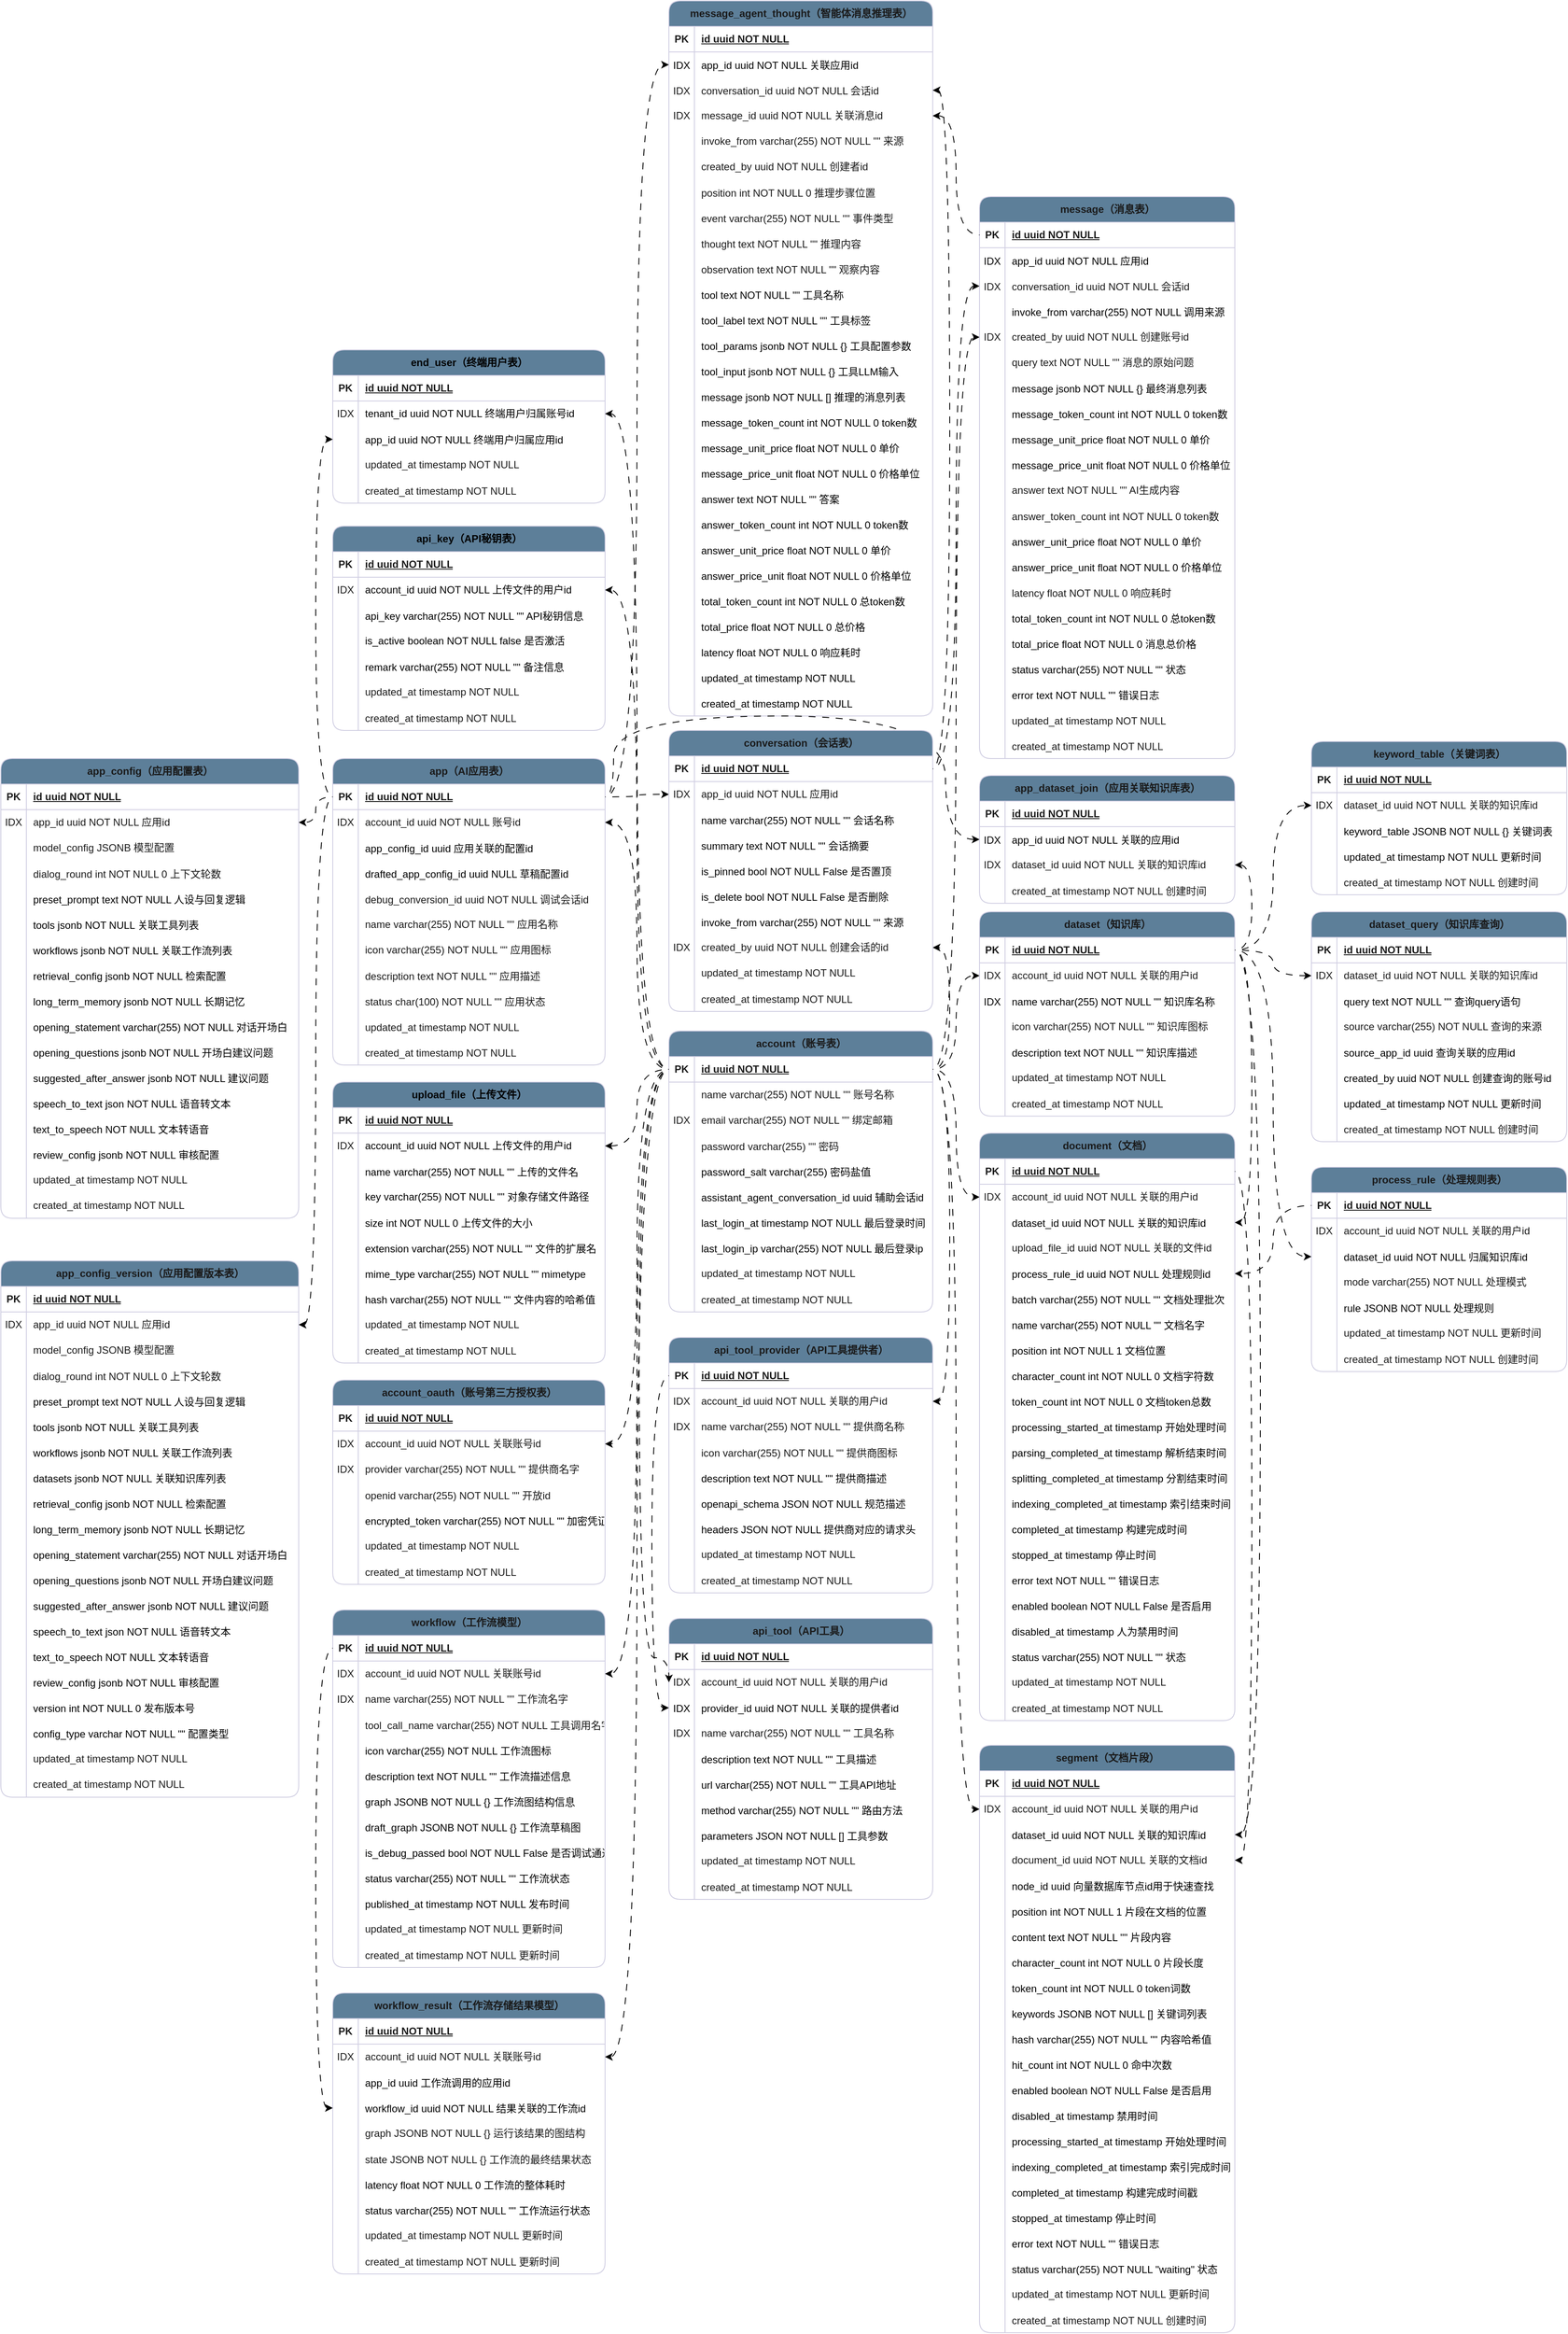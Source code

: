 <mxfile version="26.0.2">
  <diagram id="R2lEEEUBdFMjLlhIrx00" name="Page-1">
    <mxGraphModel dx="1923" dy="1636" grid="1" gridSize="10" guides="1" tooltips="1" connect="1" arrows="1" fold="1" page="0" pageScale="1" pageWidth="850" pageHeight="1100" background="none" math="0" shadow="0" extFonts="Permanent Marker^https://fonts.googleapis.com/css?family=Permanent+Marker">
      <root>
        <mxCell id="0" />
        <mxCell id="1" parent="0" />
        <mxCell id="vUAwSDsnT3aca96v4Chr-23" value="app（AI应用表）" style="shape=table;startSize=30;container=1;collapsible=1;childLayout=tableLayout;fixedRows=1;rowLines=0;fontStyle=1;align=center;resizeLast=1;html=1;rounded=1;labelBackgroundColor=none;fillColor=#5D7F99;strokeColor=#D0CEE2;fontColor=#1A1A1A;" parent="1" vertex="1">
          <mxGeometry x="-10" y="480" width="320" height="360" as="geometry">
            <mxRectangle x="60" y="250" width="120" height="30" as="alternateBounds" />
          </mxGeometry>
        </mxCell>
        <mxCell id="vUAwSDsnT3aca96v4Chr-24" value="" style="shape=tableRow;horizontal=0;startSize=0;swimlaneHead=0;swimlaneBody=0;fillColor=none;collapsible=0;dropTarget=0;points=[[0,0.5],[1,0.5]];portConstraint=eastwest;top=0;left=0;right=0;bottom=1;rounded=1;labelBackgroundColor=none;strokeColor=#D0CEE2;fontColor=#1A1A1A;" parent="vUAwSDsnT3aca96v4Chr-23" vertex="1">
          <mxGeometry y="30" width="320" height="30" as="geometry" />
        </mxCell>
        <mxCell id="vUAwSDsnT3aca96v4Chr-25" value="PK" style="shape=partialRectangle;connectable=0;fillColor=none;top=0;left=0;bottom=0;right=0;fontStyle=1;overflow=hidden;whiteSpace=wrap;html=1;rounded=1;labelBackgroundColor=none;strokeColor=#D0CEE2;fontColor=#1A1A1A;" parent="vUAwSDsnT3aca96v4Chr-24" vertex="1">
          <mxGeometry width="30" height="30" as="geometry">
            <mxRectangle width="30" height="30" as="alternateBounds" />
          </mxGeometry>
        </mxCell>
        <mxCell id="vUAwSDsnT3aca96v4Chr-26" value="id uuid NOT NULL" style="shape=partialRectangle;connectable=0;fillColor=none;top=0;left=0;bottom=0;right=0;align=left;spacingLeft=6;fontStyle=5;overflow=hidden;whiteSpace=wrap;html=1;rounded=1;labelBackgroundColor=none;strokeColor=#D0CEE2;fontColor=#1A1A1A;" parent="vUAwSDsnT3aca96v4Chr-24" vertex="1">
          <mxGeometry x="30" width="290" height="30" as="geometry">
            <mxRectangle width="290" height="30" as="alternateBounds" />
          </mxGeometry>
        </mxCell>
        <mxCell id="vUAwSDsnT3aca96v4Chr-27" value="" style="shape=tableRow;horizontal=0;startSize=0;swimlaneHead=0;swimlaneBody=0;fillColor=none;collapsible=0;dropTarget=0;points=[[0,0.5],[1,0.5]];portConstraint=eastwest;top=0;left=0;right=0;bottom=0;rounded=1;labelBackgroundColor=none;strokeColor=#D0CEE2;fontColor=#1A1A1A;" parent="vUAwSDsnT3aca96v4Chr-23" vertex="1">
          <mxGeometry y="60" width="320" height="30" as="geometry" />
        </mxCell>
        <mxCell id="vUAwSDsnT3aca96v4Chr-28" value="IDX" style="shape=partialRectangle;connectable=0;fillColor=none;top=0;left=0;bottom=0;right=0;editable=1;overflow=hidden;whiteSpace=wrap;html=1;rounded=1;labelBackgroundColor=none;strokeColor=#D0CEE2;fontColor=#1A1A1A;" parent="vUAwSDsnT3aca96v4Chr-27" vertex="1">
          <mxGeometry width="30" height="30" as="geometry">
            <mxRectangle width="30" height="30" as="alternateBounds" />
          </mxGeometry>
        </mxCell>
        <mxCell id="vUAwSDsnT3aca96v4Chr-29" value="account_id uuid NOT NULL 账号id" style="shape=partialRectangle;connectable=0;fillColor=none;top=0;left=0;bottom=0;right=0;align=left;spacingLeft=6;overflow=hidden;whiteSpace=wrap;html=1;rounded=1;labelBackgroundColor=none;strokeColor=#D0CEE2;fontColor=#1A1A1A;" parent="vUAwSDsnT3aca96v4Chr-27" vertex="1">
          <mxGeometry x="30" width="290" height="30" as="geometry">
            <mxRectangle width="290" height="30" as="alternateBounds" />
          </mxGeometry>
        </mxCell>
        <mxCell id="bStc-ceA4CuMDwlJqUTg-1" value="" style="shape=tableRow;horizontal=0;startSize=0;swimlaneHead=0;swimlaneBody=0;fillColor=none;collapsible=0;dropTarget=0;points=[[0,0.5],[1,0.5]];portConstraint=eastwest;top=0;left=0;right=0;bottom=0;" parent="vUAwSDsnT3aca96v4Chr-23" vertex="1">
          <mxGeometry y="90" width="320" height="30" as="geometry" />
        </mxCell>
        <mxCell id="bStc-ceA4CuMDwlJqUTg-2" value="" style="shape=partialRectangle;connectable=0;fillColor=none;top=0;left=0;bottom=0;right=0;editable=1;overflow=hidden;" parent="bStc-ceA4CuMDwlJqUTg-1" vertex="1">
          <mxGeometry width="30" height="30" as="geometry">
            <mxRectangle width="30" height="30" as="alternateBounds" />
          </mxGeometry>
        </mxCell>
        <mxCell id="bStc-ceA4CuMDwlJqUTg-3" value="app_config_id uuid 应用关联的配置id" style="shape=partialRectangle;connectable=0;fillColor=none;top=0;left=0;bottom=0;right=0;align=left;spacingLeft=6;overflow=hidden;" parent="bStc-ceA4CuMDwlJqUTg-1" vertex="1">
          <mxGeometry x="30" width="290" height="30" as="geometry">
            <mxRectangle width="290" height="30" as="alternateBounds" />
          </mxGeometry>
        </mxCell>
        <mxCell id="bStc-ceA4CuMDwlJqUTg-4" value="" style="shape=tableRow;horizontal=0;startSize=0;swimlaneHead=0;swimlaneBody=0;fillColor=none;collapsible=0;dropTarget=0;points=[[0,0.5],[1,0.5]];portConstraint=eastwest;top=0;left=0;right=0;bottom=0;" parent="vUAwSDsnT3aca96v4Chr-23" vertex="1">
          <mxGeometry y="120" width="320" height="30" as="geometry" />
        </mxCell>
        <mxCell id="bStc-ceA4CuMDwlJqUTg-5" value="" style="shape=partialRectangle;connectable=0;fillColor=none;top=0;left=0;bottom=0;right=0;editable=1;overflow=hidden;" parent="bStc-ceA4CuMDwlJqUTg-4" vertex="1">
          <mxGeometry width="30" height="30" as="geometry">
            <mxRectangle width="30" height="30" as="alternateBounds" />
          </mxGeometry>
        </mxCell>
        <mxCell id="bStc-ceA4CuMDwlJqUTg-6" value="drafted_app_config_id uuid NULL 草稿配置id" style="shape=partialRectangle;connectable=0;fillColor=none;top=0;left=0;bottom=0;right=0;align=left;spacingLeft=6;overflow=hidden;" parent="bStc-ceA4CuMDwlJqUTg-4" vertex="1">
          <mxGeometry x="30" width="290" height="30" as="geometry">
            <mxRectangle width="290" height="30" as="alternateBounds" />
          </mxGeometry>
        </mxCell>
        <mxCell id="vUAwSDsnT3aca96v4Chr-129" value="" style="shape=tableRow;horizontal=0;startSize=0;swimlaneHead=0;swimlaneBody=0;fillColor=none;collapsible=0;dropTarget=0;points=[[0,0.5],[1,0.5]];portConstraint=eastwest;top=0;left=0;right=0;bottom=0;rounded=1;strokeColor=#D0CEE2;fontColor=#1A1A1A;" parent="vUAwSDsnT3aca96v4Chr-23" vertex="1">
          <mxGeometry y="150" width="320" height="30" as="geometry" />
        </mxCell>
        <mxCell id="vUAwSDsnT3aca96v4Chr-130" value="" style="shape=partialRectangle;connectable=0;fillColor=none;top=0;left=0;bottom=0;right=0;editable=1;overflow=hidden;rounded=1;strokeColor=#D0CEE2;fontColor=#1A1A1A;" parent="vUAwSDsnT3aca96v4Chr-129" vertex="1">
          <mxGeometry width="30" height="30" as="geometry">
            <mxRectangle width="30" height="30" as="alternateBounds" />
          </mxGeometry>
        </mxCell>
        <mxCell id="vUAwSDsnT3aca96v4Chr-131" value="debug_conversion_id uuid NOT NULL 调试会话id" style="shape=partialRectangle;connectable=0;fillColor=none;top=0;left=0;bottom=0;right=0;align=left;spacingLeft=6;overflow=hidden;rounded=1;strokeColor=#D0CEE2;fontColor=#1A1A1A;" parent="vUAwSDsnT3aca96v4Chr-129" vertex="1">
          <mxGeometry x="30" width="290" height="30" as="geometry">
            <mxRectangle width="290" height="30" as="alternateBounds" />
          </mxGeometry>
        </mxCell>
        <mxCell id="vUAwSDsnT3aca96v4Chr-30" value="" style="shape=tableRow;horizontal=0;startSize=0;swimlaneHead=0;swimlaneBody=0;fillColor=none;collapsible=0;dropTarget=0;points=[[0,0.5],[1,0.5]];portConstraint=eastwest;top=0;left=0;right=0;bottom=0;rounded=1;labelBackgroundColor=none;strokeColor=#D0CEE2;fontColor=#1A1A1A;" parent="vUAwSDsnT3aca96v4Chr-23" vertex="1">
          <mxGeometry y="180" width="320" height="30" as="geometry" />
        </mxCell>
        <mxCell id="vUAwSDsnT3aca96v4Chr-31" value="" style="shape=partialRectangle;connectable=0;fillColor=none;top=0;left=0;bottom=0;right=0;editable=1;overflow=hidden;whiteSpace=wrap;html=1;rounded=1;labelBackgroundColor=none;strokeColor=#D0CEE2;fontColor=#1A1A1A;" parent="vUAwSDsnT3aca96v4Chr-30" vertex="1">
          <mxGeometry width="30" height="30" as="geometry">
            <mxRectangle width="30" height="30" as="alternateBounds" />
          </mxGeometry>
        </mxCell>
        <mxCell id="vUAwSDsnT3aca96v4Chr-32" value="name varchar(255) NOT NULL &quot;&quot; 应用名称" style="shape=partialRectangle;connectable=0;fillColor=none;top=0;left=0;bottom=0;right=0;align=left;spacingLeft=6;overflow=hidden;whiteSpace=wrap;html=1;rounded=1;labelBackgroundColor=none;strokeColor=#D0CEE2;fontColor=#1A1A1A;" parent="vUAwSDsnT3aca96v4Chr-30" vertex="1">
          <mxGeometry x="30" width="290" height="30" as="geometry">
            <mxRectangle width="290" height="30" as="alternateBounds" />
          </mxGeometry>
        </mxCell>
        <mxCell id="vUAwSDsnT3aca96v4Chr-33" value="" style="shape=tableRow;horizontal=0;startSize=0;swimlaneHead=0;swimlaneBody=0;fillColor=none;collapsible=0;dropTarget=0;points=[[0,0.5],[1,0.5]];portConstraint=eastwest;top=0;left=0;right=0;bottom=0;rounded=1;labelBackgroundColor=none;strokeColor=#D0CEE2;fontColor=#1A1A1A;" parent="vUAwSDsnT3aca96v4Chr-23" vertex="1">
          <mxGeometry y="210" width="320" height="30" as="geometry" />
        </mxCell>
        <mxCell id="vUAwSDsnT3aca96v4Chr-34" value="" style="shape=partialRectangle;connectable=0;fillColor=none;top=0;left=0;bottom=0;right=0;editable=1;overflow=hidden;whiteSpace=wrap;html=1;rounded=1;labelBackgroundColor=none;strokeColor=#D0CEE2;fontColor=#1A1A1A;" parent="vUAwSDsnT3aca96v4Chr-33" vertex="1">
          <mxGeometry width="30" height="30" as="geometry">
            <mxRectangle width="30" height="30" as="alternateBounds" />
          </mxGeometry>
        </mxCell>
        <mxCell id="vUAwSDsnT3aca96v4Chr-35" value="icon varchar(255) NOT NULL &quot;&quot; 应用图标" style="shape=partialRectangle;connectable=0;fillColor=none;top=0;left=0;bottom=0;right=0;align=left;spacingLeft=6;overflow=hidden;whiteSpace=wrap;html=1;rounded=1;labelBackgroundColor=none;strokeColor=#D0CEE2;fontColor=#1A1A1A;" parent="vUAwSDsnT3aca96v4Chr-33" vertex="1">
          <mxGeometry x="30" width="290" height="30" as="geometry">
            <mxRectangle width="290" height="30" as="alternateBounds" />
          </mxGeometry>
        </mxCell>
        <mxCell id="vUAwSDsnT3aca96v4Chr-41" value="" style="shape=tableRow;horizontal=0;startSize=0;swimlaneHead=0;swimlaneBody=0;fillColor=none;collapsible=0;dropTarget=0;points=[[0,0.5],[1,0.5]];portConstraint=eastwest;top=0;left=0;right=0;bottom=0;rounded=1;labelBackgroundColor=none;strokeColor=#D0CEE2;fontColor=#1A1A1A;" parent="vUAwSDsnT3aca96v4Chr-23" vertex="1">
          <mxGeometry y="240" width="320" height="30" as="geometry" />
        </mxCell>
        <mxCell id="vUAwSDsnT3aca96v4Chr-42" value="" style="shape=partialRectangle;connectable=0;fillColor=none;top=0;left=0;bottom=0;right=0;editable=1;overflow=hidden;rounded=1;labelBackgroundColor=none;strokeColor=#D0CEE2;fontColor=#1A1A1A;" parent="vUAwSDsnT3aca96v4Chr-41" vertex="1">
          <mxGeometry width="30" height="30" as="geometry">
            <mxRectangle width="30" height="30" as="alternateBounds" />
          </mxGeometry>
        </mxCell>
        <mxCell id="vUAwSDsnT3aca96v4Chr-43" value="description text NOT NULL &quot;&quot; 应用描述" style="shape=partialRectangle;connectable=0;fillColor=none;top=0;left=0;bottom=0;right=0;align=left;spacingLeft=6;overflow=hidden;rounded=1;labelBackgroundColor=none;strokeColor=#D0CEE2;fontColor=#1A1A1A;" parent="vUAwSDsnT3aca96v4Chr-41" vertex="1">
          <mxGeometry x="30" width="290" height="30" as="geometry">
            <mxRectangle width="290" height="30" as="alternateBounds" />
          </mxGeometry>
        </mxCell>
        <mxCell id="vUAwSDsnT3aca96v4Chr-44" value="" style="shape=tableRow;horizontal=0;startSize=0;swimlaneHead=0;swimlaneBody=0;fillColor=none;collapsible=0;dropTarget=0;points=[[0,0.5],[1,0.5]];portConstraint=eastwest;top=0;left=0;right=0;bottom=0;strokeColor=#D0CEE2;fontColor=#1A1A1A;rounded=1;" parent="vUAwSDsnT3aca96v4Chr-23" vertex="1">
          <mxGeometry y="270" width="320" height="30" as="geometry" />
        </mxCell>
        <mxCell id="vUAwSDsnT3aca96v4Chr-45" value="" style="shape=partialRectangle;connectable=0;fillColor=none;top=0;left=0;bottom=0;right=0;editable=1;overflow=hidden;strokeColor=#D0CEE2;fontColor=#1A1A1A;rounded=1;" parent="vUAwSDsnT3aca96v4Chr-44" vertex="1">
          <mxGeometry width="30" height="30" as="geometry">
            <mxRectangle width="30" height="30" as="alternateBounds" />
          </mxGeometry>
        </mxCell>
        <mxCell id="vUAwSDsnT3aca96v4Chr-46" value="status char(100) NOT NULL &quot;&quot; 应用状态" style="shape=partialRectangle;connectable=0;fillColor=none;top=0;left=0;bottom=0;right=0;align=left;spacingLeft=6;overflow=hidden;strokeColor=#D0CEE2;fontColor=#1A1A1A;rounded=1;" parent="vUAwSDsnT3aca96v4Chr-44" vertex="1">
          <mxGeometry x="30" width="290" height="30" as="geometry">
            <mxRectangle width="290" height="30" as="alternateBounds" />
          </mxGeometry>
        </mxCell>
        <mxCell id="vUAwSDsnT3aca96v4Chr-47" value="" style="shape=tableRow;horizontal=0;startSize=0;swimlaneHead=0;swimlaneBody=0;fillColor=none;collapsible=0;dropTarget=0;points=[[0,0.5],[1,0.5]];portConstraint=eastwest;top=0;left=0;right=0;bottom=0;strokeColor=#D0CEE2;fontColor=#1A1A1A;rounded=1;" parent="vUAwSDsnT3aca96v4Chr-23" vertex="1">
          <mxGeometry y="300" width="320" height="30" as="geometry" />
        </mxCell>
        <mxCell id="vUAwSDsnT3aca96v4Chr-48" value="" style="shape=partialRectangle;connectable=0;fillColor=none;top=0;left=0;bottom=0;right=0;editable=1;overflow=hidden;strokeColor=#D0CEE2;fontColor=#1A1A1A;rounded=1;" parent="vUAwSDsnT3aca96v4Chr-47" vertex="1">
          <mxGeometry width="30" height="30" as="geometry">
            <mxRectangle width="30" height="30" as="alternateBounds" />
          </mxGeometry>
        </mxCell>
        <mxCell id="vUAwSDsnT3aca96v4Chr-49" value="updated_at timestamp NOT NULL" style="shape=partialRectangle;connectable=0;fillColor=none;top=0;left=0;bottom=0;right=0;align=left;spacingLeft=6;overflow=hidden;strokeColor=#D0CEE2;fontColor=#1A1A1A;rounded=1;" parent="vUAwSDsnT3aca96v4Chr-47" vertex="1">
          <mxGeometry x="30" width="290" height="30" as="geometry">
            <mxRectangle width="290" height="30" as="alternateBounds" />
          </mxGeometry>
        </mxCell>
        <mxCell id="vUAwSDsnT3aca96v4Chr-50" value="" style="shape=tableRow;horizontal=0;startSize=0;swimlaneHead=0;swimlaneBody=0;fillColor=none;collapsible=0;dropTarget=0;points=[[0,0.5],[1,0.5]];portConstraint=eastwest;top=0;left=0;right=0;bottom=0;strokeColor=#D0CEE2;fontColor=#1A1A1A;rounded=1;" parent="vUAwSDsnT3aca96v4Chr-23" vertex="1">
          <mxGeometry y="330" width="320" height="30" as="geometry" />
        </mxCell>
        <mxCell id="vUAwSDsnT3aca96v4Chr-51" value="" style="shape=partialRectangle;connectable=0;fillColor=none;top=0;left=0;bottom=0;right=0;editable=1;overflow=hidden;strokeColor=#D0CEE2;fontColor=#1A1A1A;rounded=1;" parent="vUAwSDsnT3aca96v4Chr-50" vertex="1">
          <mxGeometry width="30" height="30" as="geometry">
            <mxRectangle width="30" height="30" as="alternateBounds" />
          </mxGeometry>
        </mxCell>
        <mxCell id="vUAwSDsnT3aca96v4Chr-52" value="created_at timestamp NOT NULL" style="shape=partialRectangle;connectable=0;fillColor=none;top=0;left=0;bottom=0;right=0;align=left;spacingLeft=6;overflow=hidden;strokeColor=#D0CEE2;fontColor=#1A1A1A;rounded=1;" parent="vUAwSDsnT3aca96v4Chr-50" vertex="1">
          <mxGeometry x="30" width="290" height="30" as="geometry">
            <mxRectangle width="290" height="30" as="alternateBounds" />
          </mxGeometry>
        </mxCell>
        <mxCell id="vUAwSDsnT3aca96v4Chr-70" value="app_config（应用配置表）" style="shape=table;startSize=30;container=1;collapsible=1;childLayout=tableLayout;fixedRows=1;rowLines=0;fontStyle=1;align=center;resizeLast=1;html=1;rounded=1;strokeColor=#D0CEE2;fontColor=#1A1A1A;fillColor=#5D7F99;" parent="1" vertex="1">
          <mxGeometry x="-400" y="480" width="350" height="540" as="geometry" />
        </mxCell>
        <mxCell id="vUAwSDsnT3aca96v4Chr-71" value="" style="shape=tableRow;horizontal=0;startSize=0;swimlaneHead=0;swimlaneBody=0;fillColor=none;collapsible=0;dropTarget=0;points=[[0,0.5],[1,0.5]];portConstraint=eastwest;top=0;left=0;right=0;bottom=1;rounded=1;strokeColor=#D0CEE2;fontColor=#1A1A1A;" parent="vUAwSDsnT3aca96v4Chr-70" vertex="1">
          <mxGeometry y="30" width="350" height="30" as="geometry" />
        </mxCell>
        <mxCell id="vUAwSDsnT3aca96v4Chr-72" value="PK" style="shape=partialRectangle;connectable=0;fillColor=none;top=0;left=0;bottom=0;right=0;fontStyle=1;overflow=hidden;whiteSpace=wrap;html=1;rounded=1;strokeColor=#D0CEE2;fontColor=#1A1A1A;" parent="vUAwSDsnT3aca96v4Chr-71" vertex="1">
          <mxGeometry width="30" height="30" as="geometry">
            <mxRectangle width="30" height="30" as="alternateBounds" />
          </mxGeometry>
        </mxCell>
        <mxCell id="vUAwSDsnT3aca96v4Chr-73" value="id uuid NOT NULL" style="shape=partialRectangle;connectable=0;fillColor=none;top=0;left=0;bottom=0;right=0;align=left;spacingLeft=6;fontStyle=5;overflow=hidden;whiteSpace=wrap;html=1;rounded=1;strokeColor=#D0CEE2;fontColor=#1A1A1A;" parent="vUAwSDsnT3aca96v4Chr-71" vertex="1">
          <mxGeometry x="30" width="320" height="30" as="geometry">
            <mxRectangle width="320" height="30" as="alternateBounds" />
          </mxGeometry>
        </mxCell>
        <mxCell id="vUAwSDsnT3aca96v4Chr-83" value="" style="shape=tableRow;horizontal=0;startSize=0;swimlaneHead=0;swimlaneBody=0;fillColor=none;collapsible=0;dropTarget=0;points=[[0,0.5],[1,0.5]];portConstraint=eastwest;top=0;left=0;right=0;bottom=0;rounded=1;strokeColor=#D0CEE2;fontColor=#1A1A1A;" parent="vUAwSDsnT3aca96v4Chr-70" vertex="1">
          <mxGeometry y="60" width="350" height="30" as="geometry" />
        </mxCell>
        <mxCell id="vUAwSDsnT3aca96v4Chr-84" value="IDX" style="shape=partialRectangle;connectable=0;fillColor=none;top=0;left=0;bottom=0;right=0;fontStyle=0;overflow=hidden;whiteSpace=wrap;html=1;rounded=1;strokeColor=#D0CEE2;fontColor=#1A1A1A;" parent="vUAwSDsnT3aca96v4Chr-83" vertex="1">
          <mxGeometry width="30" height="30" as="geometry">
            <mxRectangle width="30" height="30" as="alternateBounds" />
          </mxGeometry>
        </mxCell>
        <mxCell id="vUAwSDsnT3aca96v4Chr-85" value="app_id uuid NOT NULL 应用id" style="shape=partialRectangle;connectable=0;fillColor=none;top=0;left=0;bottom=0;right=0;align=left;spacingLeft=6;fontStyle=0;overflow=hidden;whiteSpace=wrap;html=1;rounded=1;strokeColor=#D0CEE2;fontColor=#1A1A1A;" parent="vUAwSDsnT3aca96v4Chr-83" vertex="1">
          <mxGeometry x="30" width="320" height="30" as="geometry">
            <mxRectangle width="320" height="30" as="alternateBounds" />
          </mxGeometry>
        </mxCell>
        <mxCell id="vUAwSDsnT3aca96v4Chr-74" value="" style="shape=tableRow;horizontal=0;startSize=0;swimlaneHead=0;swimlaneBody=0;fillColor=none;collapsible=0;dropTarget=0;points=[[0,0.5],[1,0.5]];portConstraint=eastwest;top=0;left=0;right=0;bottom=0;rounded=1;strokeColor=#D0CEE2;fontColor=#1A1A1A;" parent="vUAwSDsnT3aca96v4Chr-70" vertex="1">
          <mxGeometry y="90" width="350" height="30" as="geometry" />
        </mxCell>
        <mxCell id="vUAwSDsnT3aca96v4Chr-75" value="" style="shape=partialRectangle;connectable=0;fillColor=none;top=0;left=0;bottom=0;right=0;editable=1;overflow=hidden;whiteSpace=wrap;html=1;rounded=1;strokeColor=#D0CEE2;fontColor=#1A1A1A;" parent="vUAwSDsnT3aca96v4Chr-74" vertex="1">
          <mxGeometry width="30" height="30" as="geometry">
            <mxRectangle width="30" height="30" as="alternateBounds" />
          </mxGeometry>
        </mxCell>
        <mxCell id="vUAwSDsnT3aca96v4Chr-76" value="model_config JSONB 模型配置" style="shape=partialRectangle;connectable=0;fillColor=none;top=0;left=0;bottom=0;right=0;align=left;spacingLeft=6;overflow=hidden;whiteSpace=wrap;html=1;rounded=1;strokeColor=#D0CEE2;fontColor=#1A1A1A;" parent="vUAwSDsnT3aca96v4Chr-74" vertex="1">
          <mxGeometry x="30" width="320" height="30" as="geometry">
            <mxRectangle width="320" height="30" as="alternateBounds" />
          </mxGeometry>
        </mxCell>
        <mxCell id="vUAwSDsnT3aca96v4Chr-91" value="" style="shape=tableRow;horizontal=0;startSize=0;swimlaneHead=0;swimlaneBody=0;fillColor=none;collapsible=0;dropTarget=0;points=[[0,0.5],[1,0.5]];portConstraint=eastwest;top=0;left=0;right=0;bottom=0;rounded=1;strokeColor=#D0CEE2;fontColor=#1A1A1A;" parent="vUAwSDsnT3aca96v4Chr-70" vertex="1">
          <mxGeometry y="120" width="350" height="30" as="geometry" />
        </mxCell>
        <mxCell id="vUAwSDsnT3aca96v4Chr-92" value="" style="shape=partialRectangle;connectable=0;fillColor=none;top=0;left=0;bottom=0;right=0;editable=1;overflow=hidden;rounded=1;strokeColor=#D0CEE2;fontColor=#1A1A1A;" parent="vUAwSDsnT3aca96v4Chr-91" vertex="1">
          <mxGeometry width="30" height="30" as="geometry">
            <mxRectangle width="30" height="30" as="alternateBounds" />
          </mxGeometry>
        </mxCell>
        <mxCell id="vUAwSDsnT3aca96v4Chr-93" value="dialog_round int NOT NULL 0 上下文轮数" style="shape=partialRectangle;connectable=0;fillColor=none;top=0;left=0;bottom=0;right=0;align=left;spacingLeft=6;overflow=hidden;rounded=1;strokeColor=#D0CEE2;fontColor=#1A1A1A;" parent="vUAwSDsnT3aca96v4Chr-91" vertex="1">
          <mxGeometry x="30" width="320" height="30" as="geometry">
            <mxRectangle width="320" height="30" as="alternateBounds" />
          </mxGeometry>
        </mxCell>
        <mxCell id="sKWHepBR2eWluM_6cpme-1" value="" style="shape=tableRow;horizontal=0;startSize=0;swimlaneHead=0;swimlaneBody=0;fillColor=none;collapsible=0;dropTarget=0;points=[[0,0.5],[1,0.5]];portConstraint=eastwest;top=0;left=0;right=0;bottom=0;" parent="vUAwSDsnT3aca96v4Chr-70" vertex="1">
          <mxGeometry y="150" width="350" height="30" as="geometry" />
        </mxCell>
        <mxCell id="sKWHepBR2eWluM_6cpme-2" value="" style="shape=partialRectangle;connectable=0;fillColor=none;top=0;left=0;bottom=0;right=0;editable=1;overflow=hidden;" parent="sKWHepBR2eWluM_6cpme-1" vertex="1">
          <mxGeometry width="30" height="30" as="geometry">
            <mxRectangle width="30" height="30" as="alternateBounds" />
          </mxGeometry>
        </mxCell>
        <mxCell id="sKWHepBR2eWluM_6cpme-3" value="preset_prompt text NOT NULL 人设与回复逻辑" style="shape=partialRectangle;connectable=0;fillColor=none;top=0;left=0;bottom=0;right=0;align=left;spacingLeft=6;overflow=hidden;" parent="sKWHepBR2eWluM_6cpme-1" vertex="1">
          <mxGeometry x="30" width="320" height="30" as="geometry">
            <mxRectangle width="320" height="30" as="alternateBounds" />
          </mxGeometry>
        </mxCell>
        <mxCell id="sKWHepBR2eWluM_6cpme-4" value="" style="shape=tableRow;horizontal=0;startSize=0;swimlaneHead=0;swimlaneBody=0;fillColor=none;collapsible=0;dropTarget=0;points=[[0,0.5],[1,0.5]];portConstraint=eastwest;top=0;left=0;right=0;bottom=0;" parent="vUAwSDsnT3aca96v4Chr-70" vertex="1">
          <mxGeometry y="180" width="350" height="30" as="geometry" />
        </mxCell>
        <mxCell id="sKWHepBR2eWluM_6cpme-5" value="" style="shape=partialRectangle;connectable=0;fillColor=none;top=0;left=0;bottom=0;right=0;editable=1;overflow=hidden;" parent="sKWHepBR2eWluM_6cpme-4" vertex="1">
          <mxGeometry width="30" height="30" as="geometry">
            <mxRectangle width="30" height="30" as="alternateBounds" />
          </mxGeometry>
        </mxCell>
        <mxCell id="sKWHepBR2eWluM_6cpme-6" value="tools jsonb NOT NULL 关联工具列表" style="shape=partialRectangle;connectable=0;fillColor=none;top=0;left=0;bottom=0;right=0;align=left;spacingLeft=6;overflow=hidden;" parent="sKWHepBR2eWluM_6cpme-4" vertex="1">
          <mxGeometry x="30" width="320" height="30" as="geometry">
            <mxRectangle width="320" height="30" as="alternateBounds" />
          </mxGeometry>
        </mxCell>
        <mxCell id="sKWHepBR2eWluM_6cpme-7" value="" style="shape=tableRow;horizontal=0;startSize=0;swimlaneHead=0;swimlaneBody=0;fillColor=none;collapsible=0;dropTarget=0;points=[[0,0.5],[1,0.5]];portConstraint=eastwest;top=0;left=0;right=0;bottom=0;" parent="vUAwSDsnT3aca96v4Chr-70" vertex="1">
          <mxGeometry y="210" width="350" height="30" as="geometry" />
        </mxCell>
        <mxCell id="sKWHepBR2eWluM_6cpme-8" value="" style="shape=partialRectangle;connectable=0;fillColor=none;top=0;left=0;bottom=0;right=0;editable=1;overflow=hidden;" parent="sKWHepBR2eWluM_6cpme-7" vertex="1">
          <mxGeometry width="30" height="30" as="geometry">
            <mxRectangle width="30" height="30" as="alternateBounds" />
          </mxGeometry>
        </mxCell>
        <mxCell id="sKWHepBR2eWluM_6cpme-9" value="workflows jsonb NOT NULL 关联工作流列表" style="shape=partialRectangle;connectable=0;fillColor=none;top=0;left=0;bottom=0;right=0;align=left;spacingLeft=6;overflow=hidden;" parent="sKWHepBR2eWluM_6cpme-7" vertex="1">
          <mxGeometry x="30" width="320" height="30" as="geometry">
            <mxRectangle width="320" height="30" as="alternateBounds" />
          </mxGeometry>
        </mxCell>
        <mxCell id="sKWHepBR2eWluM_6cpme-10" value="" style="shape=tableRow;horizontal=0;startSize=0;swimlaneHead=0;swimlaneBody=0;fillColor=none;collapsible=0;dropTarget=0;points=[[0,0.5],[1,0.5]];portConstraint=eastwest;top=0;left=0;right=0;bottom=0;" parent="vUAwSDsnT3aca96v4Chr-70" vertex="1">
          <mxGeometry y="240" width="350" height="30" as="geometry" />
        </mxCell>
        <mxCell id="sKWHepBR2eWluM_6cpme-11" value="" style="shape=partialRectangle;connectable=0;fillColor=none;top=0;left=0;bottom=0;right=0;editable=1;overflow=hidden;" parent="sKWHepBR2eWluM_6cpme-10" vertex="1">
          <mxGeometry width="30" height="30" as="geometry">
            <mxRectangle width="30" height="30" as="alternateBounds" />
          </mxGeometry>
        </mxCell>
        <mxCell id="sKWHepBR2eWluM_6cpme-12" value="retrieval_config jsonb NOT NULL 检索配置" style="shape=partialRectangle;connectable=0;fillColor=none;top=0;left=0;bottom=0;right=0;align=left;spacingLeft=6;overflow=hidden;" parent="sKWHepBR2eWluM_6cpme-10" vertex="1">
          <mxGeometry x="30" width="320" height="30" as="geometry">
            <mxRectangle width="320" height="30" as="alternateBounds" />
          </mxGeometry>
        </mxCell>
        <mxCell id="sKWHepBR2eWluM_6cpme-13" value="" style="shape=tableRow;horizontal=0;startSize=0;swimlaneHead=0;swimlaneBody=0;fillColor=none;collapsible=0;dropTarget=0;points=[[0,0.5],[1,0.5]];portConstraint=eastwest;top=0;left=0;right=0;bottom=0;" parent="vUAwSDsnT3aca96v4Chr-70" vertex="1">
          <mxGeometry y="270" width="350" height="30" as="geometry" />
        </mxCell>
        <mxCell id="sKWHepBR2eWluM_6cpme-14" value="" style="shape=partialRectangle;connectable=0;fillColor=none;top=0;left=0;bottom=0;right=0;editable=1;overflow=hidden;" parent="sKWHepBR2eWluM_6cpme-13" vertex="1">
          <mxGeometry width="30" height="30" as="geometry">
            <mxRectangle width="30" height="30" as="alternateBounds" />
          </mxGeometry>
        </mxCell>
        <mxCell id="sKWHepBR2eWluM_6cpme-15" value="long_term_memory jsonb NOT NULL 长期记忆" style="shape=partialRectangle;connectable=0;fillColor=none;top=0;left=0;bottom=0;right=0;align=left;spacingLeft=6;overflow=hidden;" parent="sKWHepBR2eWluM_6cpme-13" vertex="1">
          <mxGeometry x="30" width="320" height="30" as="geometry">
            <mxRectangle width="320" height="30" as="alternateBounds" />
          </mxGeometry>
        </mxCell>
        <mxCell id="sKWHepBR2eWluM_6cpme-16" value="" style="shape=tableRow;horizontal=0;startSize=0;swimlaneHead=0;swimlaneBody=0;fillColor=none;collapsible=0;dropTarget=0;points=[[0,0.5],[1,0.5]];portConstraint=eastwest;top=0;left=0;right=0;bottom=0;" parent="vUAwSDsnT3aca96v4Chr-70" vertex="1">
          <mxGeometry y="300" width="350" height="30" as="geometry" />
        </mxCell>
        <mxCell id="sKWHepBR2eWluM_6cpme-17" value="" style="shape=partialRectangle;connectable=0;fillColor=none;top=0;left=0;bottom=0;right=0;editable=1;overflow=hidden;" parent="sKWHepBR2eWluM_6cpme-16" vertex="1">
          <mxGeometry width="30" height="30" as="geometry">
            <mxRectangle width="30" height="30" as="alternateBounds" />
          </mxGeometry>
        </mxCell>
        <mxCell id="sKWHepBR2eWluM_6cpme-18" value="opening_statement varchar(255) NOT NULL 对话开场白" style="shape=partialRectangle;connectable=0;fillColor=none;top=0;left=0;bottom=0;right=0;align=left;spacingLeft=6;overflow=hidden;" parent="sKWHepBR2eWluM_6cpme-16" vertex="1">
          <mxGeometry x="30" width="320" height="30" as="geometry">
            <mxRectangle width="320" height="30" as="alternateBounds" />
          </mxGeometry>
        </mxCell>
        <mxCell id="sKWHepBR2eWluM_6cpme-19" value="" style="shape=tableRow;horizontal=0;startSize=0;swimlaneHead=0;swimlaneBody=0;fillColor=none;collapsible=0;dropTarget=0;points=[[0,0.5],[1,0.5]];portConstraint=eastwest;top=0;left=0;right=0;bottom=0;" parent="vUAwSDsnT3aca96v4Chr-70" vertex="1">
          <mxGeometry y="330" width="350" height="30" as="geometry" />
        </mxCell>
        <mxCell id="sKWHepBR2eWluM_6cpme-20" value="" style="shape=partialRectangle;connectable=0;fillColor=none;top=0;left=0;bottom=0;right=0;editable=1;overflow=hidden;" parent="sKWHepBR2eWluM_6cpme-19" vertex="1">
          <mxGeometry width="30" height="30" as="geometry">
            <mxRectangle width="30" height="30" as="alternateBounds" />
          </mxGeometry>
        </mxCell>
        <mxCell id="sKWHepBR2eWluM_6cpme-21" value="opening_questions jsonb NOT NULL 开场白建议问题" style="shape=partialRectangle;connectable=0;fillColor=none;top=0;left=0;bottom=0;right=0;align=left;spacingLeft=6;overflow=hidden;" parent="sKWHepBR2eWluM_6cpme-19" vertex="1">
          <mxGeometry x="30" width="320" height="30" as="geometry">
            <mxRectangle width="320" height="30" as="alternateBounds" />
          </mxGeometry>
        </mxCell>
        <mxCell id="sKWHepBR2eWluM_6cpme-22" value="" style="shape=tableRow;horizontal=0;startSize=0;swimlaneHead=0;swimlaneBody=0;fillColor=none;collapsible=0;dropTarget=0;points=[[0,0.5],[1,0.5]];portConstraint=eastwest;top=0;left=0;right=0;bottom=0;" parent="vUAwSDsnT3aca96v4Chr-70" vertex="1">
          <mxGeometry y="360" width="350" height="30" as="geometry" />
        </mxCell>
        <mxCell id="sKWHepBR2eWluM_6cpme-23" value="" style="shape=partialRectangle;connectable=0;fillColor=none;top=0;left=0;bottom=0;right=0;editable=1;overflow=hidden;" parent="sKWHepBR2eWluM_6cpme-22" vertex="1">
          <mxGeometry width="30" height="30" as="geometry">
            <mxRectangle width="30" height="30" as="alternateBounds" />
          </mxGeometry>
        </mxCell>
        <mxCell id="sKWHepBR2eWluM_6cpme-24" value="suggested_after_answer jsonb NOT NULL 建议问题" style="shape=partialRectangle;connectable=0;fillColor=none;top=0;left=0;bottom=0;right=0;align=left;spacingLeft=6;overflow=hidden;" parent="sKWHepBR2eWluM_6cpme-22" vertex="1">
          <mxGeometry x="30" width="320" height="30" as="geometry">
            <mxRectangle width="320" height="30" as="alternateBounds" />
          </mxGeometry>
        </mxCell>
        <mxCell id="sKWHepBR2eWluM_6cpme-25" value="" style="shape=tableRow;horizontal=0;startSize=0;swimlaneHead=0;swimlaneBody=0;fillColor=none;collapsible=0;dropTarget=0;points=[[0,0.5],[1,0.5]];portConstraint=eastwest;top=0;left=0;right=0;bottom=0;" parent="vUAwSDsnT3aca96v4Chr-70" vertex="1">
          <mxGeometry y="390" width="350" height="30" as="geometry" />
        </mxCell>
        <mxCell id="sKWHepBR2eWluM_6cpme-26" value="" style="shape=partialRectangle;connectable=0;fillColor=none;top=0;left=0;bottom=0;right=0;editable=1;overflow=hidden;" parent="sKWHepBR2eWluM_6cpme-25" vertex="1">
          <mxGeometry width="30" height="30" as="geometry">
            <mxRectangle width="30" height="30" as="alternateBounds" />
          </mxGeometry>
        </mxCell>
        <mxCell id="sKWHepBR2eWluM_6cpme-27" value="speech_to_text json NOT NULL 语音转文本" style="shape=partialRectangle;connectable=0;fillColor=none;top=0;left=0;bottom=0;right=0;align=left;spacingLeft=6;overflow=hidden;" parent="sKWHepBR2eWluM_6cpme-25" vertex="1">
          <mxGeometry x="30" width="320" height="30" as="geometry">
            <mxRectangle width="320" height="30" as="alternateBounds" />
          </mxGeometry>
        </mxCell>
        <mxCell id="sKWHepBR2eWluM_6cpme-28" value="" style="shape=tableRow;horizontal=0;startSize=0;swimlaneHead=0;swimlaneBody=0;fillColor=none;collapsible=0;dropTarget=0;points=[[0,0.5],[1,0.5]];portConstraint=eastwest;top=0;left=0;right=0;bottom=0;" parent="vUAwSDsnT3aca96v4Chr-70" vertex="1">
          <mxGeometry y="420" width="350" height="30" as="geometry" />
        </mxCell>
        <mxCell id="sKWHepBR2eWluM_6cpme-29" value="" style="shape=partialRectangle;connectable=0;fillColor=none;top=0;left=0;bottom=0;right=0;editable=1;overflow=hidden;" parent="sKWHepBR2eWluM_6cpme-28" vertex="1">
          <mxGeometry width="30" height="30" as="geometry">
            <mxRectangle width="30" height="30" as="alternateBounds" />
          </mxGeometry>
        </mxCell>
        <mxCell id="sKWHepBR2eWluM_6cpme-30" value="text_to_speech NOT NULL 文本转语音" style="shape=partialRectangle;connectable=0;fillColor=none;top=0;left=0;bottom=0;right=0;align=left;spacingLeft=6;overflow=hidden;" parent="sKWHepBR2eWluM_6cpme-28" vertex="1">
          <mxGeometry x="30" width="320" height="30" as="geometry">
            <mxRectangle width="320" height="30" as="alternateBounds" />
          </mxGeometry>
        </mxCell>
        <mxCell id="bStc-ceA4CuMDwlJqUTg-7" value="" style="shape=tableRow;horizontal=0;startSize=0;swimlaneHead=0;swimlaneBody=0;fillColor=none;collapsible=0;dropTarget=0;points=[[0,0.5],[1,0.5]];portConstraint=eastwest;top=0;left=0;right=0;bottom=0;" parent="vUAwSDsnT3aca96v4Chr-70" vertex="1">
          <mxGeometry y="450" width="350" height="30" as="geometry" />
        </mxCell>
        <mxCell id="bStc-ceA4CuMDwlJqUTg-8" value="" style="shape=partialRectangle;connectable=0;fillColor=none;top=0;left=0;bottom=0;right=0;editable=1;overflow=hidden;" parent="bStc-ceA4CuMDwlJqUTg-7" vertex="1">
          <mxGeometry width="30" height="30" as="geometry">
            <mxRectangle width="30" height="30" as="alternateBounds" />
          </mxGeometry>
        </mxCell>
        <mxCell id="bStc-ceA4CuMDwlJqUTg-9" value="review_config jsonb NOT NULL 审核配置" style="shape=partialRectangle;connectable=0;fillColor=none;top=0;left=0;bottom=0;right=0;align=left;spacingLeft=6;overflow=hidden;" parent="bStc-ceA4CuMDwlJqUTg-7" vertex="1">
          <mxGeometry x="30" width="320" height="30" as="geometry">
            <mxRectangle width="320" height="30" as="alternateBounds" />
          </mxGeometry>
        </mxCell>
        <mxCell id="vUAwSDsnT3aca96v4Chr-77" value="" style="shape=tableRow;horizontal=0;startSize=0;swimlaneHead=0;swimlaneBody=0;fillColor=none;collapsible=0;dropTarget=0;points=[[0,0.5],[1,0.5]];portConstraint=eastwest;top=0;left=0;right=0;bottom=0;rounded=1;strokeColor=#D0CEE2;fontColor=#1A1A1A;" parent="vUAwSDsnT3aca96v4Chr-70" vertex="1">
          <mxGeometry y="480" width="350" height="30" as="geometry" />
        </mxCell>
        <mxCell id="vUAwSDsnT3aca96v4Chr-78" value="" style="shape=partialRectangle;connectable=0;fillColor=none;top=0;left=0;bottom=0;right=0;editable=1;overflow=hidden;whiteSpace=wrap;html=1;rounded=1;strokeColor=#D0CEE2;fontColor=#1A1A1A;" parent="vUAwSDsnT3aca96v4Chr-77" vertex="1">
          <mxGeometry width="30" height="30" as="geometry">
            <mxRectangle width="30" height="30" as="alternateBounds" />
          </mxGeometry>
        </mxCell>
        <mxCell id="vUAwSDsnT3aca96v4Chr-79" value="&lt;span style=&quot;text-wrap: nowrap;&quot;&gt;updated_at timestamp NOT NULL&lt;/span&gt;" style="shape=partialRectangle;connectable=0;fillColor=none;top=0;left=0;bottom=0;right=0;align=left;spacingLeft=6;overflow=hidden;whiteSpace=wrap;html=1;rounded=1;strokeColor=#D0CEE2;fontColor=#1A1A1A;" parent="vUAwSDsnT3aca96v4Chr-77" vertex="1">
          <mxGeometry x="30" width="320" height="30" as="geometry">
            <mxRectangle width="320" height="30" as="alternateBounds" />
          </mxGeometry>
        </mxCell>
        <mxCell id="vUAwSDsnT3aca96v4Chr-80" value="" style="shape=tableRow;horizontal=0;startSize=0;swimlaneHead=0;swimlaneBody=0;fillColor=none;collapsible=0;dropTarget=0;points=[[0,0.5],[1,0.5]];portConstraint=eastwest;top=0;left=0;right=0;bottom=0;rounded=1;strokeColor=#D0CEE2;fontColor=#1A1A1A;" parent="vUAwSDsnT3aca96v4Chr-70" vertex="1">
          <mxGeometry y="510" width="350" height="30" as="geometry" />
        </mxCell>
        <mxCell id="vUAwSDsnT3aca96v4Chr-81" value="" style="shape=partialRectangle;connectable=0;fillColor=none;top=0;left=0;bottom=0;right=0;editable=1;overflow=hidden;whiteSpace=wrap;html=1;rounded=1;strokeColor=#D0CEE2;fontColor=#1A1A1A;" parent="vUAwSDsnT3aca96v4Chr-80" vertex="1">
          <mxGeometry width="30" height="30" as="geometry">
            <mxRectangle width="30" height="30" as="alternateBounds" />
          </mxGeometry>
        </mxCell>
        <mxCell id="vUAwSDsnT3aca96v4Chr-82" value="&lt;span style=&quot;text-wrap: nowrap;&quot;&gt;created_at timestamp NOT NULL&lt;/span&gt;" style="shape=partialRectangle;connectable=0;fillColor=none;top=0;left=0;bottom=0;right=0;align=left;spacingLeft=6;overflow=hidden;whiteSpace=wrap;html=1;rounded=1;strokeColor=#D0CEE2;fontColor=#1A1A1A;" parent="vUAwSDsnT3aca96v4Chr-80" vertex="1">
          <mxGeometry x="30" width="320" height="30" as="geometry">
            <mxRectangle width="320" height="30" as="alternateBounds" />
          </mxGeometry>
        </mxCell>
        <mxCell id="vUAwSDsnT3aca96v4Chr-133" value="message（消息表）" style="shape=table;startSize=30;container=1;collapsible=1;childLayout=tableLayout;fixedRows=1;rowLines=0;fontStyle=1;align=center;resizeLast=1;html=1;rounded=1;strokeColor=#D0CEE2;fontColor=#1A1A1A;fillColor=#5D7F99;" parent="1" vertex="1">
          <mxGeometry x="750" y="-180" width="300" height="660" as="geometry" />
        </mxCell>
        <mxCell id="vUAwSDsnT3aca96v4Chr-134" value="" style="shape=tableRow;horizontal=0;startSize=0;swimlaneHead=0;swimlaneBody=0;fillColor=none;collapsible=0;dropTarget=0;points=[[0,0.5],[1,0.5]];portConstraint=eastwest;top=0;left=0;right=0;bottom=1;rounded=1;strokeColor=#D0CEE2;fontColor=#1A1A1A;" parent="vUAwSDsnT3aca96v4Chr-133" vertex="1">
          <mxGeometry y="30" width="300" height="30" as="geometry" />
        </mxCell>
        <mxCell id="vUAwSDsnT3aca96v4Chr-135" value="PK" style="shape=partialRectangle;connectable=0;fillColor=none;top=0;left=0;bottom=0;right=0;fontStyle=1;overflow=hidden;whiteSpace=wrap;html=1;rounded=1;strokeColor=#D0CEE2;fontColor=#1A1A1A;" parent="vUAwSDsnT3aca96v4Chr-134" vertex="1">
          <mxGeometry width="30" height="30" as="geometry">
            <mxRectangle width="30" height="30" as="alternateBounds" />
          </mxGeometry>
        </mxCell>
        <mxCell id="vUAwSDsnT3aca96v4Chr-136" value="id uuid NOT NULL" style="shape=partialRectangle;connectable=0;fillColor=none;top=0;left=0;bottom=0;right=0;align=left;spacingLeft=6;fontStyle=5;overflow=hidden;whiteSpace=wrap;html=1;rounded=1;strokeColor=#D0CEE2;fontColor=#1A1A1A;" parent="vUAwSDsnT3aca96v4Chr-134" vertex="1">
          <mxGeometry x="30" width="270" height="30" as="geometry">
            <mxRectangle width="270" height="30" as="alternateBounds" />
          </mxGeometry>
        </mxCell>
        <mxCell id="G67dtJhjpFkqrb54gwfP-31" value="" style="shape=tableRow;horizontal=0;startSize=0;swimlaneHead=0;swimlaneBody=0;fillColor=none;collapsible=0;dropTarget=0;points=[[0,0.5],[1,0.5]];portConstraint=eastwest;top=0;left=0;right=0;bottom=0;" parent="vUAwSDsnT3aca96v4Chr-133" vertex="1">
          <mxGeometry y="60" width="300" height="30" as="geometry" />
        </mxCell>
        <mxCell id="G67dtJhjpFkqrb54gwfP-32" value="IDX" style="shape=partialRectangle;connectable=0;fillColor=none;top=0;left=0;bottom=0;right=0;editable=1;overflow=hidden;" parent="G67dtJhjpFkqrb54gwfP-31" vertex="1">
          <mxGeometry width="30" height="30" as="geometry">
            <mxRectangle width="30" height="30" as="alternateBounds" />
          </mxGeometry>
        </mxCell>
        <mxCell id="G67dtJhjpFkqrb54gwfP-33" value="app_id uuid NOT NULL 应用id" style="shape=partialRectangle;connectable=0;fillColor=none;top=0;left=0;bottom=0;right=0;align=left;spacingLeft=6;overflow=hidden;" parent="G67dtJhjpFkqrb54gwfP-31" vertex="1">
          <mxGeometry x="30" width="270" height="30" as="geometry">
            <mxRectangle width="270" height="30" as="alternateBounds" />
          </mxGeometry>
        </mxCell>
        <mxCell id="vUAwSDsnT3aca96v4Chr-152" value="" style="shape=tableRow;horizontal=0;startSize=0;swimlaneHead=0;swimlaneBody=0;fillColor=none;collapsible=0;dropTarget=0;points=[[0,0.5],[1,0.5]];portConstraint=eastwest;top=0;left=0;right=0;bottom=0;rounded=1;strokeColor=#D0CEE2;fontColor=#1A1A1A;" parent="vUAwSDsnT3aca96v4Chr-133" vertex="1">
          <mxGeometry y="90" width="300" height="30" as="geometry" />
        </mxCell>
        <mxCell id="vUAwSDsnT3aca96v4Chr-153" value="IDX" style="shape=partialRectangle;connectable=0;fillColor=none;top=0;left=0;bottom=0;right=0;editable=1;overflow=hidden;rounded=1;strokeColor=#D0CEE2;fontColor=#1A1A1A;" parent="vUAwSDsnT3aca96v4Chr-152" vertex="1">
          <mxGeometry width="30" height="30" as="geometry">
            <mxRectangle width="30" height="30" as="alternateBounds" />
          </mxGeometry>
        </mxCell>
        <mxCell id="vUAwSDsnT3aca96v4Chr-154" value="conversation_id uuid NOT NULL 会话id" style="shape=partialRectangle;connectable=0;fillColor=none;top=0;left=0;bottom=0;right=0;align=left;spacingLeft=6;overflow=hidden;rounded=1;strokeColor=#D0CEE2;fontColor=#1A1A1A;" parent="vUAwSDsnT3aca96v4Chr-152" vertex="1">
          <mxGeometry x="30" width="270" height="30" as="geometry">
            <mxRectangle width="270" height="30" as="alternateBounds" />
          </mxGeometry>
        </mxCell>
        <mxCell id="G67dtJhjpFkqrb54gwfP-34" value="" style="shape=tableRow;horizontal=0;startSize=0;swimlaneHead=0;swimlaneBody=0;fillColor=none;collapsible=0;dropTarget=0;points=[[0,0.5],[1,0.5]];portConstraint=eastwest;top=0;left=0;right=0;bottom=0;" parent="vUAwSDsnT3aca96v4Chr-133" vertex="1">
          <mxGeometry y="120" width="300" height="30" as="geometry" />
        </mxCell>
        <mxCell id="G67dtJhjpFkqrb54gwfP-35" value="" style="shape=partialRectangle;connectable=0;fillColor=none;top=0;left=0;bottom=0;right=0;editable=1;overflow=hidden;" parent="G67dtJhjpFkqrb54gwfP-34" vertex="1">
          <mxGeometry width="30" height="30" as="geometry">
            <mxRectangle width="30" height="30" as="alternateBounds" />
          </mxGeometry>
        </mxCell>
        <mxCell id="G67dtJhjpFkqrb54gwfP-36" value="invoke_from varchar(255) NOT NULL 调用来源" style="shape=partialRectangle;connectable=0;fillColor=none;top=0;left=0;bottom=0;right=0;align=left;spacingLeft=6;overflow=hidden;" parent="G67dtJhjpFkqrb54gwfP-34" vertex="1">
          <mxGeometry x="30" width="270" height="30" as="geometry">
            <mxRectangle width="270" height="30" as="alternateBounds" />
          </mxGeometry>
        </mxCell>
        <mxCell id="vUAwSDsnT3aca96v4Chr-137" value="" style="shape=tableRow;horizontal=0;startSize=0;swimlaneHead=0;swimlaneBody=0;fillColor=none;collapsible=0;dropTarget=0;points=[[0,0.5],[1,0.5]];portConstraint=eastwest;top=0;left=0;right=0;bottom=0;rounded=1;strokeColor=#D0CEE2;fontColor=#1A1A1A;" parent="vUAwSDsnT3aca96v4Chr-133" vertex="1">
          <mxGeometry y="150" width="300" height="30" as="geometry" />
        </mxCell>
        <mxCell id="vUAwSDsnT3aca96v4Chr-138" value="IDX" style="shape=partialRectangle;connectable=0;fillColor=none;top=0;left=0;bottom=0;right=0;editable=1;overflow=hidden;whiteSpace=wrap;html=1;rounded=1;strokeColor=#D0CEE2;fontColor=#1A1A1A;" parent="vUAwSDsnT3aca96v4Chr-137" vertex="1">
          <mxGeometry width="30" height="30" as="geometry">
            <mxRectangle width="30" height="30" as="alternateBounds" />
          </mxGeometry>
        </mxCell>
        <mxCell id="vUAwSDsnT3aca96v4Chr-139" value="created_by uuid NOT NULL 创建账号id" style="shape=partialRectangle;connectable=0;fillColor=none;top=0;left=0;bottom=0;right=0;align=left;spacingLeft=6;overflow=hidden;whiteSpace=wrap;html=1;rounded=1;strokeColor=#D0CEE2;fontColor=#1A1A1A;" parent="vUAwSDsnT3aca96v4Chr-137" vertex="1">
          <mxGeometry x="30" width="270" height="30" as="geometry">
            <mxRectangle width="270" height="30" as="alternateBounds" />
          </mxGeometry>
        </mxCell>
        <mxCell id="vUAwSDsnT3aca96v4Chr-140" value="" style="shape=tableRow;horizontal=0;startSize=0;swimlaneHead=0;swimlaneBody=0;fillColor=none;collapsible=0;dropTarget=0;points=[[0,0.5],[1,0.5]];portConstraint=eastwest;top=0;left=0;right=0;bottom=0;rounded=1;strokeColor=#D0CEE2;fontColor=#1A1A1A;" parent="vUAwSDsnT3aca96v4Chr-133" vertex="1">
          <mxGeometry y="180" width="300" height="30" as="geometry" />
        </mxCell>
        <mxCell id="vUAwSDsnT3aca96v4Chr-141" value="" style="shape=partialRectangle;connectable=0;fillColor=none;top=0;left=0;bottom=0;right=0;editable=1;overflow=hidden;whiteSpace=wrap;html=1;rounded=1;strokeColor=#D0CEE2;fontColor=#1A1A1A;" parent="vUAwSDsnT3aca96v4Chr-140" vertex="1">
          <mxGeometry width="30" height="30" as="geometry">
            <mxRectangle width="30" height="30" as="alternateBounds" />
          </mxGeometry>
        </mxCell>
        <mxCell id="vUAwSDsnT3aca96v4Chr-142" value="query text NOT NULL &quot;&quot; 消息的原始问题" style="shape=partialRectangle;connectable=0;fillColor=none;top=0;left=0;bottom=0;right=0;align=left;spacingLeft=6;overflow=hidden;whiteSpace=wrap;html=1;rounded=1;strokeColor=#D0CEE2;fontColor=#1A1A1A;" parent="vUAwSDsnT3aca96v4Chr-140" vertex="1">
          <mxGeometry x="30" width="270" height="30" as="geometry">
            <mxRectangle width="270" height="30" as="alternateBounds" />
          </mxGeometry>
        </mxCell>
        <mxCell id="G67dtJhjpFkqrb54gwfP-38" value="" style="shape=tableRow;horizontal=0;startSize=0;swimlaneHead=0;swimlaneBody=0;fillColor=none;collapsible=0;dropTarget=0;points=[[0,0.5],[1,0.5]];portConstraint=eastwest;top=0;left=0;right=0;bottom=0;" parent="vUAwSDsnT3aca96v4Chr-133" vertex="1">
          <mxGeometry y="210" width="300" height="30" as="geometry" />
        </mxCell>
        <mxCell id="G67dtJhjpFkqrb54gwfP-39" value="" style="shape=partialRectangle;connectable=0;fillColor=none;top=0;left=0;bottom=0;right=0;editable=1;overflow=hidden;" parent="G67dtJhjpFkqrb54gwfP-38" vertex="1">
          <mxGeometry width="30" height="30" as="geometry">
            <mxRectangle width="30" height="30" as="alternateBounds" />
          </mxGeometry>
        </mxCell>
        <mxCell id="G67dtJhjpFkqrb54gwfP-40" value="message jsonb NOT NULL {} 最终消息列表" style="shape=partialRectangle;connectable=0;fillColor=none;top=0;left=0;bottom=0;right=0;align=left;spacingLeft=6;overflow=hidden;" parent="G67dtJhjpFkqrb54gwfP-38" vertex="1">
          <mxGeometry x="30" width="270" height="30" as="geometry">
            <mxRectangle width="270" height="30" as="alternateBounds" />
          </mxGeometry>
        </mxCell>
        <mxCell id="G67dtJhjpFkqrb54gwfP-41" value="" style="shape=tableRow;horizontal=0;startSize=0;swimlaneHead=0;swimlaneBody=0;fillColor=none;collapsible=0;dropTarget=0;points=[[0,0.5],[1,0.5]];portConstraint=eastwest;top=0;left=0;right=0;bottom=0;" parent="vUAwSDsnT3aca96v4Chr-133" vertex="1">
          <mxGeometry y="240" width="300" height="30" as="geometry" />
        </mxCell>
        <mxCell id="G67dtJhjpFkqrb54gwfP-42" value="" style="shape=partialRectangle;connectable=0;fillColor=none;top=0;left=0;bottom=0;right=0;editable=1;overflow=hidden;" parent="G67dtJhjpFkqrb54gwfP-41" vertex="1">
          <mxGeometry width="30" height="30" as="geometry">
            <mxRectangle width="30" height="30" as="alternateBounds" />
          </mxGeometry>
        </mxCell>
        <mxCell id="G67dtJhjpFkqrb54gwfP-43" value="message_token_count int NOT NULL 0 token数" style="shape=partialRectangle;connectable=0;fillColor=none;top=0;left=0;bottom=0;right=0;align=left;spacingLeft=6;overflow=hidden;" parent="G67dtJhjpFkqrb54gwfP-41" vertex="1">
          <mxGeometry x="30" width="270" height="30" as="geometry">
            <mxRectangle width="270" height="30" as="alternateBounds" />
          </mxGeometry>
        </mxCell>
        <mxCell id="G67dtJhjpFkqrb54gwfP-44" value="" style="shape=tableRow;horizontal=0;startSize=0;swimlaneHead=0;swimlaneBody=0;fillColor=none;collapsible=0;dropTarget=0;points=[[0,0.5],[1,0.5]];portConstraint=eastwest;top=0;left=0;right=0;bottom=0;" parent="vUAwSDsnT3aca96v4Chr-133" vertex="1">
          <mxGeometry y="270" width="300" height="30" as="geometry" />
        </mxCell>
        <mxCell id="G67dtJhjpFkqrb54gwfP-45" value="" style="shape=partialRectangle;connectable=0;fillColor=none;top=0;left=0;bottom=0;right=0;editable=1;overflow=hidden;" parent="G67dtJhjpFkqrb54gwfP-44" vertex="1">
          <mxGeometry width="30" height="30" as="geometry">
            <mxRectangle width="30" height="30" as="alternateBounds" />
          </mxGeometry>
        </mxCell>
        <mxCell id="G67dtJhjpFkqrb54gwfP-46" value="message_unit_price float NOT NULL 0 单价" style="shape=partialRectangle;connectable=0;fillColor=none;top=0;left=0;bottom=0;right=0;align=left;spacingLeft=6;overflow=hidden;" parent="G67dtJhjpFkqrb54gwfP-44" vertex="1">
          <mxGeometry x="30" width="270" height="30" as="geometry">
            <mxRectangle width="270" height="30" as="alternateBounds" />
          </mxGeometry>
        </mxCell>
        <mxCell id="G67dtJhjpFkqrb54gwfP-47" value="" style="shape=tableRow;horizontal=0;startSize=0;swimlaneHead=0;swimlaneBody=0;fillColor=none;collapsible=0;dropTarget=0;points=[[0,0.5],[1,0.5]];portConstraint=eastwest;top=0;left=0;right=0;bottom=0;" parent="vUAwSDsnT3aca96v4Chr-133" vertex="1">
          <mxGeometry y="300" width="300" height="30" as="geometry" />
        </mxCell>
        <mxCell id="G67dtJhjpFkqrb54gwfP-48" value="" style="shape=partialRectangle;connectable=0;fillColor=none;top=0;left=0;bottom=0;right=0;editable=1;overflow=hidden;" parent="G67dtJhjpFkqrb54gwfP-47" vertex="1">
          <mxGeometry width="30" height="30" as="geometry">
            <mxRectangle width="30" height="30" as="alternateBounds" />
          </mxGeometry>
        </mxCell>
        <mxCell id="G67dtJhjpFkqrb54gwfP-49" value="message_price_unit float NOT NULL 0 价格单位" style="shape=partialRectangle;connectable=0;fillColor=none;top=0;left=0;bottom=0;right=0;align=left;spacingLeft=6;overflow=hidden;" parent="G67dtJhjpFkqrb54gwfP-47" vertex="1">
          <mxGeometry x="30" width="270" height="30" as="geometry">
            <mxRectangle width="270" height="30" as="alternateBounds" />
          </mxGeometry>
        </mxCell>
        <mxCell id="vUAwSDsnT3aca96v4Chr-143" value="" style="shape=tableRow;horizontal=0;startSize=0;swimlaneHead=0;swimlaneBody=0;fillColor=none;collapsible=0;dropTarget=0;points=[[0,0.5],[1,0.5]];portConstraint=eastwest;top=0;left=0;right=0;bottom=0;rounded=1;strokeColor=#D0CEE2;fontColor=#1A1A1A;" parent="vUAwSDsnT3aca96v4Chr-133" vertex="1">
          <mxGeometry y="330" width="300" height="30" as="geometry" />
        </mxCell>
        <mxCell id="vUAwSDsnT3aca96v4Chr-144" value="" style="shape=partialRectangle;connectable=0;fillColor=none;top=0;left=0;bottom=0;right=0;editable=1;overflow=hidden;whiteSpace=wrap;html=1;rounded=1;strokeColor=#D0CEE2;fontColor=#1A1A1A;" parent="vUAwSDsnT3aca96v4Chr-143" vertex="1">
          <mxGeometry width="30" height="30" as="geometry">
            <mxRectangle width="30" height="30" as="alternateBounds" />
          </mxGeometry>
        </mxCell>
        <mxCell id="vUAwSDsnT3aca96v4Chr-145" value="answer text NOT NULL &quot;&quot; AI生成内容" style="shape=partialRectangle;connectable=0;fillColor=none;top=0;left=0;bottom=0;right=0;align=left;spacingLeft=6;overflow=hidden;whiteSpace=wrap;html=1;rounded=1;strokeColor=#D0CEE2;fontColor=#1A1A1A;" parent="vUAwSDsnT3aca96v4Chr-143" vertex="1">
          <mxGeometry x="30" width="270" height="30" as="geometry">
            <mxRectangle width="270" height="30" as="alternateBounds" />
          </mxGeometry>
        </mxCell>
        <mxCell id="vUAwSDsnT3aca96v4Chr-156" value="" style="shape=tableRow;horizontal=0;startSize=0;swimlaneHead=0;swimlaneBody=0;fillColor=none;collapsible=0;dropTarget=0;points=[[0,0.5],[1,0.5]];portConstraint=eastwest;top=0;left=0;right=0;bottom=0;rounded=1;strokeColor=#D0CEE2;fontColor=#1A1A1A;" parent="vUAwSDsnT3aca96v4Chr-133" vertex="1">
          <mxGeometry y="360" width="300" height="30" as="geometry" />
        </mxCell>
        <mxCell id="vUAwSDsnT3aca96v4Chr-157" value="" style="shape=partialRectangle;connectable=0;fillColor=none;top=0;left=0;bottom=0;right=0;editable=1;overflow=hidden;rounded=1;strokeColor=#D0CEE2;fontColor=#1A1A1A;" parent="vUAwSDsnT3aca96v4Chr-156" vertex="1">
          <mxGeometry width="30" height="30" as="geometry">
            <mxRectangle width="30" height="30" as="alternateBounds" />
          </mxGeometry>
        </mxCell>
        <mxCell id="vUAwSDsnT3aca96v4Chr-158" value="answer_token_count int NOT NULL 0 token数" style="shape=partialRectangle;connectable=0;fillColor=none;top=0;left=0;bottom=0;right=0;align=left;spacingLeft=6;overflow=hidden;rounded=1;strokeColor=#D0CEE2;fontColor=#1A1A1A;" parent="vUAwSDsnT3aca96v4Chr-156" vertex="1">
          <mxGeometry x="30" width="270" height="30" as="geometry">
            <mxRectangle width="270" height="30" as="alternateBounds" />
          </mxGeometry>
        </mxCell>
        <mxCell id="G67dtJhjpFkqrb54gwfP-50" value="" style="shape=tableRow;horizontal=0;startSize=0;swimlaneHead=0;swimlaneBody=0;fillColor=none;collapsible=0;dropTarget=0;points=[[0,0.5],[1,0.5]];portConstraint=eastwest;top=0;left=0;right=0;bottom=0;" parent="vUAwSDsnT3aca96v4Chr-133" vertex="1">
          <mxGeometry y="390" width="300" height="30" as="geometry" />
        </mxCell>
        <mxCell id="G67dtJhjpFkqrb54gwfP-51" value="" style="shape=partialRectangle;connectable=0;fillColor=none;top=0;left=0;bottom=0;right=0;editable=1;overflow=hidden;" parent="G67dtJhjpFkqrb54gwfP-50" vertex="1">
          <mxGeometry width="30" height="30" as="geometry">
            <mxRectangle width="30" height="30" as="alternateBounds" />
          </mxGeometry>
        </mxCell>
        <mxCell id="G67dtJhjpFkqrb54gwfP-52" value="answer_unit_price float NOT NULL 0 单价" style="shape=partialRectangle;connectable=0;fillColor=none;top=0;left=0;bottom=0;right=0;align=left;spacingLeft=6;overflow=hidden;" parent="G67dtJhjpFkqrb54gwfP-50" vertex="1">
          <mxGeometry x="30" width="270" height="30" as="geometry">
            <mxRectangle width="270" height="30" as="alternateBounds" />
          </mxGeometry>
        </mxCell>
        <mxCell id="G67dtJhjpFkqrb54gwfP-53" value="" style="shape=tableRow;horizontal=0;startSize=0;swimlaneHead=0;swimlaneBody=0;fillColor=none;collapsible=0;dropTarget=0;points=[[0,0.5],[1,0.5]];portConstraint=eastwest;top=0;left=0;right=0;bottom=0;" parent="vUAwSDsnT3aca96v4Chr-133" vertex="1">
          <mxGeometry y="420" width="300" height="30" as="geometry" />
        </mxCell>
        <mxCell id="G67dtJhjpFkqrb54gwfP-54" value="" style="shape=partialRectangle;connectable=0;fillColor=none;top=0;left=0;bottom=0;right=0;editable=1;overflow=hidden;" parent="G67dtJhjpFkqrb54gwfP-53" vertex="1">
          <mxGeometry width="30" height="30" as="geometry">
            <mxRectangle width="30" height="30" as="alternateBounds" />
          </mxGeometry>
        </mxCell>
        <mxCell id="G67dtJhjpFkqrb54gwfP-55" value="answer_price_unit float NOT NULL 0 价格单位" style="shape=partialRectangle;connectable=0;fillColor=none;top=0;left=0;bottom=0;right=0;align=left;spacingLeft=6;overflow=hidden;" parent="G67dtJhjpFkqrb54gwfP-53" vertex="1">
          <mxGeometry x="30" width="270" height="30" as="geometry">
            <mxRectangle width="270" height="30" as="alternateBounds" />
          </mxGeometry>
        </mxCell>
        <mxCell id="vUAwSDsnT3aca96v4Chr-159" value="" style="shape=tableRow;horizontal=0;startSize=0;swimlaneHead=0;swimlaneBody=0;fillColor=none;collapsible=0;dropTarget=0;points=[[0,0.5],[1,0.5]];portConstraint=eastwest;top=0;left=0;right=0;bottom=0;rounded=1;strokeColor=#D0CEE2;fontColor=#1A1A1A;" parent="vUAwSDsnT3aca96v4Chr-133" vertex="1">
          <mxGeometry y="450" width="300" height="30" as="geometry" />
        </mxCell>
        <mxCell id="vUAwSDsnT3aca96v4Chr-160" value="" style="shape=partialRectangle;connectable=0;fillColor=none;top=0;left=0;bottom=0;right=0;editable=1;overflow=hidden;rounded=1;strokeColor=#D0CEE2;fontColor=#1A1A1A;" parent="vUAwSDsnT3aca96v4Chr-159" vertex="1">
          <mxGeometry width="30" height="30" as="geometry">
            <mxRectangle width="30" height="30" as="alternateBounds" />
          </mxGeometry>
        </mxCell>
        <mxCell id="vUAwSDsnT3aca96v4Chr-161" value="latency float NOT NULL 0 响应耗时" style="shape=partialRectangle;connectable=0;fillColor=none;top=0;left=0;bottom=0;right=0;align=left;spacingLeft=6;overflow=hidden;rounded=1;strokeColor=#D0CEE2;fontColor=#1A1A1A;" parent="vUAwSDsnT3aca96v4Chr-159" vertex="1">
          <mxGeometry x="30" width="270" height="30" as="geometry">
            <mxRectangle width="270" height="30" as="alternateBounds" />
          </mxGeometry>
        </mxCell>
        <mxCell id="G67dtJhjpFkqrb54gwfP-66" value="" style="shape=tableRow;horizontal=0;startSize=0;swimlaneHead=0;swimlaneBody=0;fillColor=none;collapsible=0;dropTarget=0;points=[[0,0.5],[1,0.5]];portConstraint=eastwest;top=0;left=0;right=0;bottom=0;" parent="vUAwSDsnT3aca96v4Chr-133" vertex="1">
          <mxGeometry y="480" width="300" height="30" as="geometry" />
        </mxCell>
        <mxCell id="G67dtJhjpFkqrb54gwfP-67" value="" style="shape=partialRectangle;connectable=0;fillColor=none;top=0;left=0;bottom=0;right=0;editable=1;overflow=hidden;" parent="G67dtJhjpFkqrb54gwfP-66" vertex="1">
          <mxGeometry width="30" height="30" as="geometry">
            <mxRectangle width="30" height="30" as="alternateBounds" />
          </mxGeometry>
        </mxCell>
        <mxCell id="G67dtJhjpFkqrb54gwfP-68" value="total_token_count int NOT NULL 0 总token数" style="shape=partialRectangle;connectable=0;fillColor=none;top=0;left=0;bottom=0;right=0;align=left;spacingLeft=6;overflow=hidden;" parent="G67dtJhjpFkqrb54gwfP-66" vertex="1">
          <mxGeometry x="30" width="270" height="30" as="geometry">
            <mxRectangle width="270" height="30" as="alternateBounds" />
          </mxGeometry>
        </mxCell>
        <mxCell id="G67dtJhjpFkqrb54gwfP-62" value="" style="shape=tableRow;horizontal=0;startSize=0;swimlaneHead=0;swimlaneBody=0;fillColor=none;collapsible=0;dropTarget=0;points=[[0,0.5],[1,0.5]];portConstraint=eastwest;top=0;left=0;right=0;bottom=0;" parent="vUAwSDsnT3aca96v4Chr-133" vertex="1">
          <mxGeometry y="510" width="300" height="30" as="geometry" />
        </mxCell>
        <mxCell id="G67dtJhjpFkqrb54gwfP-63" value="" style="shape=partialRectangle;connectable=0;fillColor=none;top=0;left=0;bottom=0;right=0;editable=1;overflow=hidden;" parent="G67dtJhjpFkqrb54gwfP-62" vertex="1">
          <mxGeometry width="30" height="30" as="geometry">
            <mxRectangle width="30" height="30" as="alternateBounds" />
          </mxGeometry>
        </mxCell>
        <mxCell id="G67dtJhjpFkqrb54gwfP-64" value="total_price float NOT NULL 0 消息总价格" style="shape=partialRectangle;connectable=0;fillColor=none;top=0;left=0;bottom=0;right=0;align=left;spacingLeft=6;overflow=hidden;" parent="G67dtJhjpFkqrb54gwfP-62" vertex="1">
          <mxGeometry x="30" width="270" height="30" as="geometry">
            <mxRectangle width="270" height="30" as="alternateBounds" />
          </mxGeometry>
        </mxCell>
        <mxCell id="G67dtJhjpFkqrb54gwfP-56" value="" style="shape=tableRow;horizontal=0;startSize=0;swimlaneHead=0;swimlaneBody=0;fillColor=none;collapsible=0;dropTarget=0;points=[[0,0.5],[1,0.5]];portConstraint=eastwest;top=0;left=0;right=0;bottom=0;" parent="vUAwSDsnT3aca96v4Chr-133" vertex="1">
          <mxGeometry y="540" width="300" height="30" as="geometry" />
        </mxCell>
        <mxCell id="G67dtJhjpFkqrb54gwfP-57" value="" style="shape=partialRectangle;connectable=0;fillColor=none;top=0;left=0;bottom=0;right=0;editable=1;overflow=hidden;" parent="G67dtJhjpFkqrb54gwfP-56" vertex="1">
          <mxGeometry width="30" height="30" as="geometry">
            <mxRectangle width="30" height="30" as="alternateBounds" />
          </mxGeometry>
        </mxCell>
        <mxCell id="G67dtJhjpFkqrb54gwfP-58" value="status varchar(255) NOT NULL &quot;&quot; 状态" style="shape=partialRectangle;connectable=0;fillColor=none;top=0;left=0;bottom=0;right=0;align=left;spacingLeft=6;overflow=hidden;" parent="G67dtJhjpFkqrb54gwfP-56" vertex="1">
          <mxGeometry x="30" width="270" height="30" as="geometry">
            <mxRectangle width="270" height="30" as="alternateBounds" />
          </mxGeometry>
        </mxCell>
        <mxCell id="G67dtJhjpFkqrb54gwfP-59" value="" style="shape=tableRow;horizontal=0;startSize=0;swimlaneHead=0;swimlaneBody=0;fillColor=none;collapsible=0;dropTarget=0;points=[[0,0.5],[1,0.5]];portConstraint=eastwest;top=0;left=0;right=0;bottom=0;" parent="vUAwSDsnT3aca96v4Chr-133" vertex="1">
          <mxGeometry y="570" width="300" height="30" as="geometry" />
        </mxCell>
        <mxCell id="G67dtJhjpFkqrb54gwfP-60" value="" style="shape=partialRectangle;connectable=0;fillColor=none;top=0;left=0;bottom=0;right=0;editable=1;overflow=hidden;" parent="G67dtJhjpFkqrb54gwfP-59" vertex="1">
          <mxGeometry width="30" height="30" as="geometry">
            <mxRectangle width="30" height="30" as="alternateBounds" />
          </mxGeometry>
        </mxCell>
        <mxCell id="G67dtJhjpFkqrb54gwfP-61" value="error text NOT NULL &quot;&quot; 错误日志" style="shape=partialRectangle;connectable=0;fillColor=none;top=0;left=0;bottom=0;right=0;align=left;spacingLeft=6;overflow=hidden;" parent="G67dtJhjpFkqrb54gwfP-59" vertex="1">
          <mxGeometry x="30" width="270" height="30" as="geometry">
            <mxRectangle width="270" height="30" as="alternateBounds" />
          </mxGeometry>
        </mxCell>
        <mxCell id="vUAwSDsnT3aca96v4Chr-146" value="" style="shape=tableRow;horizontal=0;startSize=0;swimlaneHead=0;swimlaneBody=0;fillColor=none;collapsible=0;dropTarget=0;points=[[0,0.5],[1,0.5]];portConstraint=eastwest;top=0;left=0;right=0;bottom=0;rounded=1;strokeColor=#D0CEE2;fontColor=#1A1A1A;" parent="vUAwSDsnT3aca96v4Chr-133" vertex="1">
          <mxGeometry y="600" width="300" height="30" as="geometry" />
        </mxCell>
        <mxCell id="vUAwSDsnT3aca96v4Chr-147" value="" style="shape=partialRectangle;connectable=0;fillColor=none;top=0;left=0;bottom=0;right=0;editable=1;overflow=hidden;rounded=1;strokeColor=#D0CEE2;fontColor=#1A1A1A;" parent="vUAwSDsnT3aca96v4Chr-146" vertex="1">
          <mxGeometry width="30" height="30" as="geometry">
            <mxRectangle width="30" height="30" as="alternateBounds" />
          </mxGeometry>
        </mxCell>
        <mxCell id="vUAwSDsnT3aca96v4Chr-148" value="updated_at timestamp NOT NULL" style="shape=partialRectangle;connectable=0;fillColor=none;top=0;left=0;bottom=0;right=0;align=left;spacingLeft=6;overflow=hidden;rounded=1;strokeColor=#D0CEE2;fontColor=#1A1A1A;" parent="vUAwSDsnT3aca96v4Chr-146" vertex="1">
          <mxGeometry x="30" width="270" height="30" as="geometry">
            <mxRectangle width="270" height="30" as="alternateBounds" />
          </mxGeometry>
        </mxCell>
        <mxCell id="vUAwSDsnT3aca96v4Chr-149" value="" style="shape=tableRow;horizontal=0;startSize=0;swimlaneHead=0;swimlaneBody=0;fillColor=none;collapsible=0;dropTarget=0;points=[[0,0.5],[1,0.5]];portConstraint=eastwest;top=0;left=0;right=0;bottom=0;rounded=1;strokeColor=#D0CEE2;fontColor=#1A1A1A;" parent="vUAwSDsnT3aca96v4Chr-133" vertex="1">
          <mxGeometry y="630" width="300" height="30" as="geometry" />
        </mxCell>
        <mxCell id="vUAwSDsnT3aca96v4Chr-150" value="" style="shape=partialRectangle;connectable=0;fillColor=none;top=0;left=0;bottom=0;right=0;editable=1;overflow=hidden;rounded=1;strokeColor=#D0CEE2;fontColor=#1A1A1A;" parent="vUAwSDsnT3aca96v4Chr-149" vertex="1">
          <mxGeometry width="30" height="30" as="geometry">
            <mxRectangle width="30" height="30" as="alternateBounds" />
          </mxGeometry>
        </mxCell>
        <mxCell id="vUAwSDsnT3aca96v4Chr-151" value="created_at timestamp NOT NULL" style="shape=partialRectangle;connectable=0;fillColor=none;top=0;left=0;bottom=0;right=0;align=left;spacingLeft=6;overflow=hidden;rounded=1;strokeColor=#D0CEE2;fontColor=#1A1A1A;" parent="vUAwSDsnT3aca96v4Chr-149" vertex="1">
          <mxGeometry x="30" width="270" height="30" as="geometry">
            <mxRectangle width="270" height="30" as="alternateBounds" />
          </mxGeometry>
        </mxCell>
        <mxCell id="vUAwSDsnT3aca96v4Chr-163" value="account（账号表）" style="shape=table;startSize=30;container=1;collapsible=1;childLayout=tableLayout;fixedRows=1;rowLines=0;fontStyle=1;align=center;resizeLast=1;html=1;rounded=1;strokeColor=#D0CEE2;fontColor=#1A1A1A;fillColor=#5D7F99;" parent="1" vertex="1">
          <mxGeometry x="385" y="800" width="310" height="330" as="geometry" />
        </mxCell>
        <mxCell id="vUAwSDsnT3aca96v4Chr-164" value="" style="shape=tableRow;horizontal=0;startSize=0;swimlaneHead=0;swimlaneBody=0;fillColor=none;collapsible=0;dropTarget=0;points=[[0,0.5],[1,0.5]];portConstraint=eastwest;top=0;left=0;right=0;bottom=1;rounded=1;strokeColor=#D0CEE2;fontColor=#1A1A1A;" parent="vUAwSDsnT3aca96v4Chr-163" vertex="1">
          <mxGeometry y="30" width="310" height="30" as="geometry" />
        </mxCell>
        <mxCell id="vUAwSDsnT3aca96v4Chr-165" value="PK" style="shape=partialRectangle;connectable=0;fillColor=none;top=0;left=0;bottom=0;right=0;fontStyle=1;overflow=hidden;whiteSpace=wrap;html=1;rounded=1;strokeColor=#D0CEE2;fontColor=#1A1A1A;" parent="vUAwSDsnT3aca96v4Chr-164" vertex="1">
          <mxGeometry width="30" height="30" as="geometry">
            <mxRectangle width="30" height="30" as="alternateBounds" />
          </mxGeometry>
        </mxCell>
        <mxCell id="vUAwSDsnT3aca96v4Chr-166" value="id uuid NOT NULL" style="shape=partialRectangle;connectable=0;fillColor=none;top=0;left=0;bottom=0;right=0;align=left;spacingLeft=6;fontStyle=5;overflow=hidden;whiteSpace=wrap;html=1;rounded=1;strokeColor=#D0CEE2;fontColor=#1A1A1A;" parent="vUAwSDsnT3aca96v4Chr-164" vertex="1">
          <mxGeometry x="30" width="280" height="30" as="geometry">
            <mxRectangle width="280" height="30" as="alternateBounds" />
          </mxGeometry>
        </mxCell>
        <mxCell id="vUAwSDsnT3aca96v4Chr-167" value="" style="shape=tableRow;horizontal=0;startSize=0;swimlaneHead=0;swimlaneBody=0;fillColor=none;collapsible=0;dropTarget=0;points=[[0,0.5],[1,0.5]];portConstraint=eastwest;top=0;left=0;right=0;bottom=0;rounded=1;strokeColor=#D0CEE2;fontColor=#1A1A1A;" parent="vUAwSDsnT3aca96v4Chr-163" vertex="1">
          <mxGeometry y="60" width="310" height="30" as="geometry" />
        </mxCell>
        <mxCell id="vUAwSDsnT3aca96v4Chr-168" value="" style="shape=partialRectangle;connectable=0;fillColor=none;top=0;left=0;bottom=0;right=0;editable=1;overflow=hidden;whiteSpace=wrap;html=1;rounded=1;strokeColor=#D0CEE2;fontColor=#1A1A1A;" parent="vUAwSDsnT3aca96v4Chr-167" vertex="1">
          <mxGeometry width="30" height="30" as="geometry">
            <mxRectangle width="30" height="30" as="alternateBounds" />
          </mxGeometry>
        </mxCell>
        <mxCell id="vUAwSDsnT3aca96v4Chr-169" value="name varchar(255) NOT NULL &quot;&quot; 账号名称" style="shape=partialRectangle;connectable=0;fillColor=none;top=0;left=0;bottom=0;right=0;align=left;spacingLeft=6;overflow=hidden;whiteSpace=wrap;html=1;rounded=1;strokeColor=#D0CEE2;fontColor=#1A1A1A;" parent="vUAwSDsnT3aca96v4Chr-167" vertex="1">
          <mxGeometry x="30" width="280" height="30" as="geometry">
            <mxRectangle width="280" height="30" as="alternateBounds" />
          </mxGeometry>
        </mxCell>
        <mxCell id="vUAwSDsnT3aca96v4Chr-170" value="" style="shape=tableRow;horizontal=0;startSize=0;swimlaneHead=0;swimlaneBody=0;fillColor=none;collapsible=0;dropTarget=0;points=[[0,0.5],[1,0.5]];portConstraint=eastwest;top=0;left=0;right=0;bottom=0;rounded=1;strokeColor=#D0CEE2;fontColor=#1A1A1A;" parent="vUAwSDsnT3aca96v4Chr-163" vertex="1">
          <mxGeometry y="90" width="310" height="30" as="geometry" />
        </mxCell>
        <mxCell id="vUAwSDsnT3aca96v4Chr-171" value="IDX" style="shape=partialRectangle;connectable=0;fillColor=none;top=0;left=0;bottom=0;right=0;editable=1;overflow=hidden;whiteSpace=wrap;html=1;rounded=1;strokeColor=#D0CEE2;fontColor=#1A1A1A;" parent="vUAwSDsnT3aca96v4Chr-170" vertex="1">
          <mxGeometry width="30" height="30" as="geometry">
            <mxRectangle width="30" height="30" as="alternateBounds" />
          </mxGeometry>
        </mxCell>
        <mxCell id="vUAwSDsnT3aca96v4Chr-172" value="email varchar(255) NOT NULL &quot;&quot; 绑定邮箱" style="shape=partialRectangle;connectable=0;fillColor=none;top=0;left=0;bottom=0;right=0;align=left;spacingLeft=6;overflow=hidden;whiteSpace=wrap;html=1;rounded=1;strokeColor=#D0CEE2;fontColor=#1A1A1A;" parent="vUAwSDsnT3aca96v4Chr-170" vertex="1">
          <mxGeometry x="30" width="280" height="30" as="geometry">
            <mxRectangle width="280" height="30" as="alternateBounds" />
          </mxGeometry>
        </mxCell>
        <mxCell id="vUAwSDsnT3aca96v4Chr-187" value="" style="shape=tableRow;horizontal=0;startSize=0;swimlaneHead=0;swimlaneBody=0;fillColor=none;collapsible=0;dropTarget=0;points=[[0,0.5],[1,0.5]];portConstraint=eastwest;top=0;left=0;right=0;bottom=0;rounded=1;strokeColor=#D0CEE2;fontColor=#1A1A1A;" parent="vUAwSDsnT3aca96v4Chr-163" vertex="1">
          <mxGeometry y="120" width="310" height="30" as="geometry" />
        </mxCell>
        <mxCell id="vUAwSDsnT3aca96v4Chr-188" value="" style="shape=partialRectangle;connectable=0;fillColor=none;top=0;left=0;bottom=0;right=0;editable=1;overflow=hidden;rounded=1;strokeColor=#D0CEE2;fontColor=#1A1A1A;" parent="vUAwSDsnT3aca96v4Chr-187" vertex="1">
          <mxGeometry width="30" height="30" as="geometry">
            <mxRectangle width="30" height="30" as="alternateBounds" />
          </mxGeometry>
        </mxCell>
        <mxCell id="vUAwSDsnT3aca96v4Chr-189" value="password varchar(255) &quot;&quot; 密码" style="shape=partialRectangle;connectable=0;fillColor=none;top=0;left=0;bottom=0;right=0;align=left;spacingLeft=6;overflow=hidden;rounded=1;strokeColor=#D0CEE2;fontColor=#1A1A1A;" parent="vUAwSDsnT3aca96v4Chr-187" vertex="1">
          <mxGeometry x="30" width="280" height="30" as="geometry">
            <mxRectangle width="280" height="30" as="alternateBounds" />
          </mxGeometry>
        </mxCell>
        <mxCell id="5601572up16xsN8RLKQe-2" value="" style="shape=tableRow;horizontal=0;startSize=0;swimlaneHead=0;swimlaneBody=0;fillColor=none;collapsible=0;dropTarget=0;points=[[0,0.5],[1,0.5]];portConstraint=eastwest;top=0;left=0;right=0;bottom=0;" parent="vUAwSDsnT3aca96v4Chr-163" vertex="1">
          <mxGeometry y="150" width="310" height="30" as="geometry" />
        </mxCell>
        <mxCell id="5601572up16xsN8RLKQe-3" value="" style="shape=partialRectangle;connectable=0;fillColor=none;top=0;left=0;bottom=0;right=0;editable=1;overflow=hidden;" parent="5601572up16xsN8RLKQe-2" vertex="1">
          <mxGeometry width="30" height="30" as="geometry">
            <mxRectangle width="30" height="30" as="alternateBounds" />
          </mxGeometry>
        </mxCell>
        <mxCell id="5601572up16xsN8RLKQe-4" value="password_salt varchar(255) 密码盐值" style="shape=partialRectangle;connectable=0;fillColor=none;top=0;left=0;bottom=0;right=0;align=left;spacingLeft=6;overflow=hidden;" parent="5601572up16xsN8RLKQe-2" vertex="1">
          <mxGeometry x="30" width="280" height="30" as="geometry">
            <mxRectangle width="280" height="30" as="alternateBounds" />
          </mxGeometry>
        </mxCell>
        <mxCell id="IX6ImbKFgPBFa5z5DyPL-1" value="" style="shape=tableRow;horizontal=0;startSize=0;swimlaneHead=0;swimlaneBody=0;fillColor=none;collapsible=0;dropTarget=0;points=[[0,0.5],[1,0.5]];portConstraint=eastwest;top=0;left=0;right=0;bottom=0;" vertex="1" parent="vUAwSDsnT3aca96v4Chr-163">
          <mxGeometry y="180" width="310" height="30" as="geometry" />
        </mxCell>
        <mxCell id="IX6ImbKFgPBFa5z5DyPL-2" value="" style="shape=partialRectangle;connectable=0;fillColor=none;top=0;left=0;bottom=0;right=0;editable=1;overflow=hidden;" vertex="1" parent="IX6ImbKFgPBFa5z5DyPL-1">
          <mxGeometry width="30" height="30" as="geometry">
            <mxRectangle width="30" height="30" as="alternateBounds" />
          </mxGeometry>
        </mxCell>
        <mxCell id="IX6ImbKFgPBFa5z5DyPL-3" value="assistant_agent_conversation_id uuid 辅助会话id" style="shape=partialRectangle;connectable=0;fillColor=none;top=0;left=0;bottom=0;right=0;align=left;spacingLeft=6;overflow=hidden;" vertex="1" parent="IX6ImbKFgPBFa5z5DyPL-1">
          <mxGeometry x="30" width="280" height="30" as="geometry">
            <mxRectangle width="280" height="30" as="alternateBounds" />
          </mxGeometry>
        </mxCell>
        <mxCell id="5601572up16xsN8RLKQe-5" value="" style="shape=tableRow;horizontal=0;startSize=0;swimlaneHead=0;swimlaneBody=0;fillColor=none;collapsible=0;dropTarget=0;points=[[0,0.5],[1,0.5]];portConstraint=eastwest;top=0;left=0;right=0;bottom=0;" parent="vUAwSDsnT3aca96v4Chr-163" vertex="1">
          <mxGeometry y="210" width="310" height="30" as="geometry" />
        </mxCell>
        <mxCell id="5601572up16xsN8RLKQe-6" value="" style="shape=partialRectangle;connectable=0;fillColor=none;top=0;left=0;bottom=0;right=0;editable=1;overflow=hidden;" parent="5601572up16xsN8RLKQe-5" vertex="1">
          <mxGeometry width="30" height="30" as="geometry">
            <mxRectangle width="30" height="30" as="alternateBounds" />
          </mxGeometry>
        </mxCell>
        <mxCell id="5601572up16xsN8RLKQe-7" value="last_login_at timestamp NOT NULL 最后登录时间" style="shape=partialRectangle;connectable=0;fillColor=none;top=0;left=0;bottom=0;right=0;align=left;spacingLeft=6;overflow=hidden;" parent="5601572up16xsN8RLKQe-5" vertex="1">
          <mxGeometry x="30" width="280" height="30" as="geometry">
            <mxRectangle width="280" height="30" as="alternateBounds" />
          </mxGeometry>
        </mxCell>
        <mxCell id="5601572up16xsN8RLKQe-8" value="" style="shape=tableRow;horizontal=0;startSize=0;swimlaneHead=0;swimlaneBody=0;fillColor=none;collapsible=0;dropTarget=0;points=[[0,0.5],[1,0.5]];portConstraint=eastwest;top=0;left=0;right=0;bottom=0;" parent="vUAwSDsnT3aca96v4Chr-163" vertex="1">
          <mxGeometry y="240" width="310" height="30" as="geometry" />
        </mxCell>
        <mxCell id="5601572up16xsN8RLKQe-9" value="" style="shape=partialRectangle;connectable=0;fillColor=none;top=0;left=0;bottom=0;right=0;editable=1;overflow=hidden;" parent="5601572up16xsN8RLKQe-8" vertex="1">
          <mxGeometry width="30" height="30" as="geometry">
            <mxRectangle width="30" height="30" as="alternateBounds" />
          </mxGeometry>
        </mxCell>
        <mxCell id="5601572up16xsN8RLKQe-10" value="last_login_ip varchar(255) NOT NULL 最后登录ip" style="shape=partialRectangle;connectable=0;fillColor=none;top=0;left=0;bottom=0;right=0;align=left;spacingLeft=6;overflow=hidden;" parent="5601572up16xsN8RLKQe-8" vertex="1">
          <mxGeometry x="30" width="280" height="30" as="geometry">
            <mxRectangle width="280" height="30" as="alternateBounds" />
          </mxGeometry>
        </mxCell>
        <mxCell id="vUAwSDsnT3aca96v4Chr-173" value="" style="shape=tableRow;horizontal=0;startSize=0;swimlaneHead=0;swimlaneBody=0;fillColor=none;collapsible=0;dropTarget=0;points=[[0,0.5],[1,0.5]];portConstraint=eastwest;top=0;left=0;right=0;bottom=0;rounded=1;strokeColor=#D0CEE2;fontColor=#1A1A1A;" parent="vUAwSDsnT3aca96v4Chr-163" vertex="1">
          <mxGeometry y="270" width="310" height="30" as="geometry" />
        </mxCell>
        <mxCell id="vUAwSDsnT3aca96v4Chr-174" value="" style="shape=partialRectangle;connectable=0;fillColor=none;top=0;left=0;bottom=0;right=0;editable=1;overflow=hidden;whiteSpace=wrap;html=1;rounded=1;strokeColor=#D0CEE2;fontColor=#1A1A1A;" parent="vUAwSDsnT3aca96v4Chr-173" vertex="1">
          <mxGeometry width="30" height="30" as="geometry">
            <mxRectangle width="30" height="30" as="alternateBounds" />
          </mxGeometry>
        </mxCell>
        <mxCell id="vUAwSDsnT3aca96v4Chr-175" value="&lt;span style=&quot;text-wrap: nowrap;&quot;&gt;updated_at timestamp NOT NULL&lt;/span&gt;" style="shape=partialRectangle;connectable=0;fillColor=none;top=0;left=0;bottom=0;right=0;align=left;spacingLeft=6;overflow=hidden;whiteSpace=wrap;html=1;rounded=1;strokeColor=#D0CEE2;fontColor=#1A1A1A;" parent="vUAwSDsnT3aca96v4Chr-173" vertex="1">
          <mxGeometry x="30" width="280" height="30" as="geometry">
            <mxRectangle width="280" height="30" as="alternateBounds" />
          </mxGeometry>
        </mxCell>
        <mxCell id="vUAwSDsnT3aca96v4Chr-178" value="" style="shape=tableRow;horizontal=0;startSize=0;swimlaneHead=0;swimlaneBody=0;fillColor=none;collapsible=0;dropTarget=0;points=[[0,0.5],[1,0.5]];portConstraint=eastwest;top=0;left=0;right=0;bottom=0;rounded=1;strokeColor=#D0CEE2;fontColor=#1A1A1A;" parent="vUAwSDsnT3aca96v4Chr-163" vertex="1">
          <mxGeometry y="300" width="310" height="30" as="geometry" />
        </mxCell>
        <mxCell id="vUAwSDsnT3aca96v4Chr-179" value="" style="shape=partialRectangle;connectable=0;fillColor=none;top=0;left=0;bottom=0;right=0;editable=1;overflow=hidden;rounded=1;strokeColor=#D0CEE2;fontColor=#1A1A1A;" parent="vUAwSDsnT3aca96v4Chr-178" vertex="1">
          <mxGeometry width="30" height="30" as="geometry">
            <mxRectangle width="30" height="30" as="alternateBounds" />
          </mxGeometry>
        </mxCell>
        <mxCell id="vUAwSDsnT3aca96v4Chr-180" value="created_at timestamp NOT NULL" style="shape=partialRectangle;connectable=0;fillColor=none;top=0;left=0;bottom=0;right=0;align=left;spacingLeft=6;overflow=hidden;rounded=1;strokeColor=#D0CEE2;fontColor=#1A1A1A;" parent="vUAwSDsnT3aca96v4Chr-178" vertex="1">
          <mxGeometry x="30" width="280" height="30" as="geometry">
            <mxRectangle width="280" height="30" as="alternateBounds" />
          </mxGeometry>
        </mxCell>
        <mxCell id="IanLP2ZzHl4gmPyYAZ94-27" value="api_tool_provider（API工具提供者）" style="shape=table;startSize=30;container=1;collapsible=1;childLayout=tableLayout;fixedRows=1;rowLines=0;fontStyle=1;align=center;resizeLast=1;html=1;rounded=1;strokeColor=#D0CEE2;fontColor=#1A1A1A;fillColor=#5D7F99;" parent="1" vertex="1">
          <mxGeometry x="385" y="1160" width="310" height="300" as="geometry" />
        </mxCell>
        <mxCell id="IanLP2ZzHl4gmPyYAZ94-28" value="" style="shape=tableRow;horizontal=0;startSize=0;swimlaneHead=0;swimlaneBody=0;fillColor=none;collapsible=0;dropTarget=0;points=[[0,0.5],[1,0.5]];portConstraint=eastwest;top=0;left=0;right=0;bottom=1;rounded=1;strokeColor=#D0CEE2;fontColor=#1A1A1A;" parent="IanLP2ZzHl4gmPyYAZ94-27" vertex="1">
          <mxGeometry y="30" width="310" height="30" as="geometry" />
        </mxCell>
        <mxCell id="IanLP2ZzHl4gmPyYAZ94-29" value="PK" style="shape=partialRectangle;connectable=0;fillColor=none;top=0;left=0;bottom=0;right=0;fontStyle=1;overflow=hidden;whiteSpace=wrap;html=1;rounded=1;strokeColor=#D0CEE2;fontColor=#1A1A1A;" parent="IanLP2ZzHl4gmPyYAZ94-28" vertex="1">
          <mxGeometry width="30" height="30" as="geometry">
            <mxRectangle width="30" height="30" as="alternateBounds" />
          </mxGeometry>
        </mxCell>
        <mxCell id="IanLP2ZzHl4gmPyYAZ94-30" value="id uuid NOT NULL" style="shape=partialRectangle;connectable=0;fillColor=none;top=0;left=0;bottom=0;right=0;align=left;spacingLeft=6;fontStyle=5;overflow=hidden;whiteSpace=wrap;html=1;rounded=1;strokeColor=#D0CEE2;fontColor=#1A1A1A;" parent="IanLP2ZzHl4gmPyYAZ94-28" vertex="1">
          <mxGeometry x="30" width="280" height="30" as="geometry">
            <mxRectangle width="280" height="30" as="alternateBounds" />
          </mxGeometry>
        </mxCell>
        <mxCell id="IanLP2ZzHl4gmPyYAZ94-34" value="" style="shape=tableRow;horizontal=0;startSize=0;swimlaneHead=0;swimlaneBody=0;fillColor=none;collapsible=0;dropTarget=0;points=[[0,0.5],[1,0.5]];portConstraint=eastwest;top=0;left=0;right=0;bottom=0;rounded=1;strokeColor=#D0CEE2;fontColor=#1A1A1A;" parent="IanLP2ZzHl4gmPyYAZ94-27" vertex="1">
          <mxGeometry y="60" width="310" height="30" as="geometry" />
        </mxCell>
        <mxCell id="IanLP2ZzHl4gmPyYAZ94-35" value="IDX" style="shape=partialRectangle;connectable=0;fillColor=none;top=0;left=0;bottom=0;right=0;editable=1;overflow=hidden;whiteSpace=wrap;html=1;rounded=1;strokeColor=#D0CEE2;fontColor=#1A1A1A;" parent="IanLP2ZzHl4gmPyYAZ94-34" vertex="1">
          <mxGeometry width="30" height="30" as="geometry">
            <mxRectangle width="30" height="30" as="alternateBounds" />
          </mxGeometry>
        </mxCell>
        <mxCell id="IanLP2ZzHl4gmPyYAZ94-36" value="account_id uuid NOT NULL 关联的用户id" style="shape=partialRectangle;connectable=0;fillColor=none;top=0;left=0;bottom=0;right=0;align=left;spacingLeft=6;overflow=hidden;whiteSpace=wrap;html=1;rounded=1;strokeColor=#D0CEE2;fontColor=#1A1A1A;" parent="IanLP2ZzHl4gmPyYAZ94-34" vertex="1">
          <mxGeometry x="30" width="280" height="30" as="geometry">
            <mxRectangle width="280" height="30" as="alternateBounds" />
          </mxGeometry>
        </mxCell>
        <mxCell id="IanLP2ZzHl4gmPyYAZ94-31" value="" style="shape=tableRow;horizontal=0;startSize=0;swimlaneHead=0;swimlaneBody=0;fillColor=none;collapsible=0;dropTarget=0;points=[[0,0.5],[1,0.5]];portConstraint=eastwest;top=0;left=0;right=0;bottom=0;rounded=1;strokeColor=#D0CEE2;fontColor=#1A1A1A;" parent="IanLP2ZzHl4gmPyYAZ94-27" vertex="1">
          <mxGeometry y="90" width="310" height="30" as="geometry" />
        </mxCell>
        <mxCell id="IanLP2ZzHl4gmPyYAZ94-32" value="IDX" style="shape=partialRectangle;connectable=0;fillColor=none;top=0;left=0;bottom=0;right=0;editable=1;overflow=hidden;whiteSpace=wrap;html=1;rounded=1;strokeColor=#D0CEE2;fontColor=#1A1A1A;" parent="IanLP2ZzHl4gmPyYAZ94-31" vertex="1">
          <mxGeometry width="30" height="30" as="geometry">
            <mxRectangle width="30" height="30" as="alternateBounds" />
          </mxGeometry>
        </mxCell>
        <mxCell id="IanLP2ZzHl4gmPyYAZ94-33" value="name varchar(255) NOT NULL &quot;&quot; 提供商名称" style="shape=partialRectangle;connectable=0;fillColor=none;top=0;left=0;bottom=0;right=0;align=left;spacingLeft=6;overflow=hidden;whiteSpace=wrap;html=1;rounded=1;strokeColor=#D0CEE2;fontColor=#1A1A1A;" parent="IanLP2ZzHl4gmPyYAZ94-31" vertex="1">
          <mxGeometry x="30" width="280" height="30" as="geometry">
            <mxRectangle width="280" height="30" as="alternateBounds" />
          </mxGeometry>
        </mxCell>
        <mxCell id="IanLP2ZzHl4gmPyYAZ94-37" value="" style="shape=tableRow;horizontal=0;startSize=0;swimlaneHead=0;swimlaneBody=0;fillColor=none;collapsible=0;dropTarget=0;points=[[0,0.5],[1,0.5]];portConstraint=eastwest;top=0;left=0;right=0;bottom=0;rounded=1;strokeColor=#D0CEE2;fontColor=#1A1A1A;" parent="IanLP2ZzHl4gmPyYAZ94-27" vertex="1">
          <mxGeometry y="120" width="310" height="30" as="geometry" />
        </mxCell>
        <mxCell id="IanLP2ZzHl4gmPyYAZ94-38" value="" style="shape=partialRectangle;connectable=0;fillColor=none;top=0;left=0;bottom=0;right=0;editable=1;overflow=hidden;rounded=1;strokeColor=#D0CEE2;fontColor=#1A1A1A;" parent="IanLP2ZzHl4gmPyYAZ94-37" vertex="1">
          <mxGeometry width="30" height="30" as="geometry">
            <mxRectangle width="30" height="30" as="alternateBounds" />
          </mxGeometry>
        </mxCell>
        <mxCell id="IanLP2ZzHl4gmPyYAZ94-39" value="icon varchar(255) NOT NULL &quot;&quot; 提供商图标" style="shape=partialRectangle;connectable=0;fillColor=none;top=0;left=0;bottom=0;right=0;align=left;spacingLeft=6;overflow=hidden;rounded=1;strokeColor=#D0CEE2;fontColor=#1A1A1A;" parent="IanLP2ZzHl4gmPyYAZ94-37" vertex="1">
          <mxGeometry x="30" width="280" height="30" as="geometry">
            <mxRectangle width="280" height="30" as="alternateBounds" />
          </mxGeometry>
        </mxCell>
        <mxCell id="IanLP2ZzHl4gmPyYAZ94-46" value="" style="shape=tableRow;horizontal=0;startSize=0;swimlaneHead=0;swimlaneBody=0;fillColor=none;collapsible=0;dropTarget=0;points=[[0,0.5],[1,0.5]];portConstraint=eastwest;top=0;left=0;right=0;bottom=0;" parent="IanLP2ZzHl4gmPyYAZ94-27" vertex="1">
          <mxGeometry y="150" width="310" height="30" as="geometry" />
        </mxCell>
        <mxCell id="IanLP2ZzHl4gmPyYAZ94-47" value="" style="shape=partialRectangle;connectable=0;fillColor=none;top=0;left=0;bottom=0;right=0;editable=1;overflow=hidden;" parent="IanLP2ZzHl4gmPyYAZ94-46" vertex="1">
          <mxGeometry width="30" height="30" as="geometry">
            <mxRectangle width="30" height="30" as="alternateBounds" />
          </mxGeometry>
        </mxCell>
        <mxCell id="IanLP2ZzHl4gmPyYAZ94-48" value="description text NOT NULL &quot;&quot; 提供商描述" style="shape=partialRectangle;connectable=0;fillColor=none;top=0;left=0;bottom=0;right=0;align=left;spacingLeft=6;overflow=hidden;" parent="IanLP2ZzHl4gmPyYAZ94-46" vertex="1">
          <mxGeometry x="30" width="280" height="30" as="geometry">
            <mxRectangle width="280" height="30" as="alternateBounds" />
          </mxGeometry>
        </mxCell>
        <mxCell id="IanLP2ZzHl4gmPyYAZ94-49" value="" style="shape=tableRow;horizontal=0;startSize=0;swimlaneHead=0;swimlaneBody=0;fillColor=none;collapsible=0;dropTarget=0;points=[[0,0.5],[1,0.5]];portConstraint=eastwest;top=0;left=0;right=0;bottom=0;" parent="IanLP2ZzHl4gmPyYAZ94-27" vertex="1">
          <mxGeometry y="180" width="310" height="30" as="geometry" />
        </mxCell>
        <mxCell id="IanLP2ZzHl4gmPyYAZ94-50" value="" style="shape=partialRectangle;connectable=0;fillColor=none;top=0;left=0;bottom=0;right=0;editable=1;overflow=hidden;" parent="IanLP2ZzHl4gmPyYAZ94-49" vertex="1">
          <mxGeometry width="30" height="30" as="geometry">
            <mxRectangle width="30" height="30" as="alternateBounds" />
          </mxGeometry>
        </mxCell>
        <mxCell id="IanLP2ZzHl4gmPyYAZ94-51" value="openapi_schema JSON NOT NULL 规范描述" style="shape=partialRectangle;connectable=0;fillColor=none;top=0;left=0;bottom=0;right=0;align=left;spacingLeft=6;overflow=hidden;" parent="IanLP2ZzHl4gmPyYAZ94-49" vertex="1">
          <mxGeometry x="30" width="280" height="30" as="geometry">
            <mxRectangle width="280" height="30" as="alternateBounds" />
          </mxGeometry>
        </mxCell>
        <mxCell id="IanLP2ZzHl4gmPyYAZ94-52" value="" style="shape=tableRow;horizontal=0;startSize=0;swimlaneHead=0;swimlaneBody=0;fillColor=none;collapsible=0;dropTarget=0;points=[[0,0.5],[1,0.5]];portConstraint=eastwest;top=0;left=0;right=0;bottom=0;" parent="IanLP2ZzHl4gmPyYAZ94-27" vertex="1">
          <mxGeometry y="210" width="310" height="30" as="geometry" />
        </mxCell>
        <mxCell id="IanLP2ZzHl4gmPyYAZ94-53" value="" style="shape=partialRectangle;connectable=0;fillColor=none;top=0;left=0;bottom=0;right=0;editable=1;overflow=hidden;" parent="IanLP2ZzHl4gmPyYAZ94-52" vertex="1">
          <mxGeometry width="30" height="30" as="geometry">
            <mxRectangle width="30" height="30" as="alternateBounds" />
          </mxGeometry>
        </mxCell>
        <mxCell id="IanLP2ZzHl4gmPyYAZ94-54" value="headers JSON NOT NULL 提供商对应的请求头" style="shape=partialRectangle;connectable=0;fillColor=none;top=0;left=0;bottom=0;right=0;align=left;spacingLeft=6;overflow=hidden;" parent="IanLP2ZzHl4gmPyYAZ94-52" vertex="1">
          <mxGeometry x="30" width="280" height="30" as="geometry">
            <mxRectangle width="280" height="30" as="alternateBounds" />
          </mxGeometry>
        </mxCell>
        <mxCell id="IanLP2ZzHl4gmPyYAZ94-40" value="" style="shape=tableRow;horizontal=0;startSize=0;swimlaneHead=0;swimlaneBody=0;fillColor=none;collapsible=0;dropTarget=0;points=[[0,0.5],[1,0.5]];portConstraint=eastwest;top=0;left=0;right=0;bottom=0;rounded=1;strokeColor=#D0CEE2;fontColor=#1A1A1A;" parent="IanLP2ZzHl4gmPyYAZ94-27" vertex="1">
          <mxGeometry y="240" width="310" height="30" as="geometry" />
        </mxCell>
        <mxCell id="IanLP2ZzHl4gmPyYAZ94-41" value="" style="shape=partialRectangle;connectable=0;fillColor=none;top=0;left=0;bottom=0;right=0;editable=1;overflow=hidden;whiteSpace=wrap;html=1;rounded=1;strokeColor=#D0CEE2;fontColor=#1A1A1A;" parent="IanLP2ZzHl4gmPyYAZ94-40" vertex="1">
          <mxGeometry width="30" height="30" as="geometry">
            <mxRectangle width="30" height="30" as="alternateBounds" />
          </mxGeometry>
        </mxCell>
        <mxCell id="IanLP2ZzHl4gmPyYAZ94-42" value="&lt;span style=&quot;text-wrap: nowrap;&quot;&gt;updated_at timestamp NOT NULL&lt;/span&gt;" style="shape=partialRectangle;connectable=0;fillColor=none;top=0;left=0;bottom=0;right=0;align=left;spacingLeft=6;overflow=hidden;whiteSpace=wrap;html=1;rounded=1;strokeColor=#D0CEE2;fontColor=#1A1A1A;" parent="IanLP2ZzHl4gmPyYAZ94-40" vertex="1">
          <mxGeometry x="30" width="280" height="30" as="geometry">
            <mxRectangle width="280" height="30" as="alternateBounds" />
          </mxGeometry>
        </mxCell>
        <mxCell id="IanLP2ZzHl4gmPyYAZ94-43" value="" style="shape=tableRow;horizontal=0;startSize=0;swimlaneHead=0;swimlaneBody=0;fillColor=none;collapsible=0;dropTarget=0;points=[[0,0.5],[1,0.5]];portConstraint=eastwest;top=0;left=0;right=0;bottom=0;rounded=1;strokeColor=#D0CEE2;fontColor=#1A1A1A;" parent="IanLP2ZzHl4gmPyYAZ94-27" vertex="1">
          <mxGeometry y="270" width="310" height="30" as="geometry" />
        </mxCell>
        <mxCell id="IanLP2ZzHl4gmPyYAZ94-44" value="" style="shape=partialRectangle;connectable=0;fillColor=none;top=0;left=0;bottom=0;right=0;editable=1;overflow=hidden;rounded=1;strokeColor=#D0CEE2;fontColor=#1A1A1A;" parent="IanLP2ZzHl4gmPyYAZ94-43" vertex="1">
          <mxGeometry width="30" height="30" as="geometry">
            <mxRectangle width="30" height="30" as="alternateBounds" />
          </mxGeometry>
        </mxCell>
        <mxCell id="IanLP2ZzHl4gmPyYAZ94-45" value="created_at timestamp NOT NULL" style="shape=partialRectangle;connectable=0;fillColor=none;top=0;left=0;bottom=0;right=0;align=left;spacingLeft=6;overflow=hidden;rounded=1;strokeColor=#D0CEE2;fontColor=#1A1A1A;" parent="IanLP2ZzHl4gmPyYAZ94-43" vertex="1">
          <mxGeometry x="30" width="280" height="30" as="geometry">
            <mxRectangle width="280" height="30" as="alternateBounds" />
          </mxGeometry>
        </mxCell>
        <mxCell id="IanLP2ZzHl4gmPyYAZ94-56" value="api_tool（API工具）" style="shape=table;startSize=30;container=1;collapsible=1;childLayout=tableLayout;fixedRows=1;rowLines=0;fontStyle=1;align=center;resizeLast=1;html=1;rounded=1;strokeColor=#D0CEE2;fontColor=#1A1A1A;fillColor=#5D7F99;" parent="1" vertex="1">
          <mxGeometry x="385" y="1490" width="310" height="330" as="geometry" />
        </mxCell>
        <mxCell id="IanLP2ZzHl4gmPyYAZ94-57" value="" style="shape=tableRow;horizontal=0;startSize=0;swimlaneHead=0;swimlaneBody=0;fillColor=none;collapsible=0;dropTarget=0;points=[[0,0.5],[1,0.5]];portConstraint=eastwest;top=0;left=0;right=0;bottom=1;rounded=1;strokeColor=#D0CEE2;fontColor=#1A1A1A;" parent="IanLP2ZzHl4gmPyYAZ94-56" vertex="1">
          <mxGeometry y="30" width="310" height="30" as="geometry" />
        </mxCell>
        <mxCell id="IanLP2ZzHl4gmPyYAZ94-58" value="PK" style="shape=partialRectangle;connectable=0;fillColor=none;top=0;left=0;bottom=0;right=0;fontStyle=1;overflow=hidden;whiteSpace=wrap;html=1;rounded=1;strokeColor=#D0CEE2;fontColor=#1A1A1A;" parent="IanLP2ZzHl4gmPyYAZ94-57" vertex="1">
          <mxGeometry width="30" height="30" as="geometry">
            <mxRectangle width="30" height="30" as="alternateBounds" />
          </mxGeometry>
        </mxCell>
        <mxCell id="IanLP2ZzHl4gmPyYAZ94-59" value="id uuid NOT NULL" style="shape=partialRectangle;connectable=0;fillColor=none;top=0;left=0;bottom=0;right=0;align=left;spacingLeft=6;fontStyle=5;overflow=hidden;whiteSpace=wrap;html=1;rounded=1;strokeColor=#D0CEE2;fontColor=#1A1A1A;" parent="IanLP2ZzHl4gmPyYAZ94-57" vertex="1">
          <mxGeometry x="30" width="280" height="30" as="geometry">
            <mxRectangle width="280" height="30" as="alternateBounds" />
          </mxGeometry>
        </mxCell>
        <mxCell id="IanLP2ZzHl4gmPyYAZ94-60" value="" style="shape=tableRow;horizontal=0;startSize=0;swimlaneHead=0;swimlaneBody=0;fillColor=none;collapsible=0;dropTarget=0;points=[[0,0.5],[1,0.5]];portConstraint=eastwest;top=0;left=0;right=0;bottom=0;rounded=1;strokeColor=#D0CEE2;fontColor=#1A1A1A;" parent="IanLP2ZzHl4gmPyYAZ94-56" vertex="1">
          <mxGeometry y="60" width="310" height="30" as="geometry" />
        </mxCell>
        <mxCell id="IanLP2ZzHl4gmPyYAZ94-61" value="IDX" style="shape=partialRectangle;connectable=0;fillColor=none;top=0;left=0;bottom=0;right=0;editable=1;overflow=hidden;whiteSpace=wrap;html=1;rounded=1;strokeColor=#D0CEE2;fontColor=#1A1A1A;" parent="IanLP2ZzHl4gmPyYAZ94-60" vertex="1">
          <mxGeometry width="30" height="30" as="geometry">
            <mxRectangle width="30" height="30" as="alternateBounds" />
          </mxGeometry>
        </mxCell>
        <mxCell id="IanLP2ZzHl4gmPyYAZ94-62" value="account_id uuid NOT NULL 关联的用户id" style="shape=partialRectangle;connectable=0;fillColor=none;top=0;left=0;bottom=0;right=0;align=left;spacingLeft=6;overflow=hidden;whiteSpace=wrap;html=1;rounded=1;strokeColor=#D0CEE2;fontColor=#1A1A1A;" parent="IanLP2ZzHl4gmPyYAZ94-60" vertex="1">
          <mxGeometry x="30" width="280" height="30" as="geometry">
            <mxRectangle width="280" height="30" as="alternateBounds" />
          </mxGeometry>
        </mxCell>
        <mxCell id="IanLP2ZzHl4gmPyYAZ94-84" value="" style="shape=tableRow;horizontal=0;startSize=0;swimlaneHead=0;swimlaneBody=0;fillColor=none;collapsible=0;dropTarget=0;points=[[0,0.5],[1,0.5]];portConstraint=eastwest;top=0;left=0;right=0;bottom=0;" parent="IanLP2ZzHl4gmPyYAZ94-56" vertex="1">
          <mxGeometry y="90" width="310" height="30" as="geometry" />
        </mxCell>
        <mxCell id="IanLP2ZzHl4gmPyYAZ94-85" value="IDX" style="shape=partialRectangle;connectable=0;fillColor=none;top=0;left=0;bottom=0;right=0;editable=1;overflow=hidden;" parent="IanLP2ZzHl4gmPyYAZ94-84" vertex="1">
          <mxGeometry width="30" height="30" as="geometry">
            <mxRectangle width="30" height="30" as="alternateBounds" />
          </mxGeometry>
        </mxCell>
        <mxCell id="IanLP2ZzHl4gmPyYAZ94-86" value="provider_id uuid NOT NULL 关联的提供者id" style="shape=partialRectangle;connectable=0;fillColor=none;top=0;left=0;bottom=0;right=0;align=left;spacingLeft=6;overflow=hidden;" parent="IanLP2ZzHl4gmPyYAZ94-84" vertex="1">
          <mxGeometry x="30" width="280" height="30" as="geometry">
            <mxRectangle width="280" height="30" as="alternateBounds" />
          </mxGeometry>
        </mxCell>
        <mxCell id="IanLP2ZzHl4gmPyYAZ94-63" value="" style="shape=tableRow;horizontal=0;startSize=0;swimlaneHead=0;swimlaneBody=0;fillColor=none;collapsible=0;dropTarget=0;points=[[0,0.5],[1,0.5]];portConstraint=eastwest;top=0;left=0;right=0;bottom=0;rounded=1;strokeColor=#D0CEE2;fontColor=#1A1A1A;" parent="IanLP2ZzHl4gmPyYAZ94-56" vertex="1">
          <mxGeometry y="120" width="310" height="30" as="geometry" />
        </mxCell>
        <mxCell id="IanLP2ZzHl4gmPyYAZ94-64" value="IDX" style="shape=partialRectangle;connectable=0;fillColor=none;top=0;left=0;bottom=0;right=0;editable=1;overflow=hidden;whiteSpace=wrap;html=1;rounded=1;strokeColor=#D0CEE2;fontColor=#1A1A1A;" parent="IanLP2ZzHl4gmPyYAZ94-63" vertex="1">
          <mxGeometry width="30" height="30" as="geometry">
            <mxRectangle width="30" height="30" as="alternateBounds" />
          </mxGeometry>
        </mxCell>
        <mxCell id="IanLP2ZzHl4gmPyYAZ94-65" value="name varchar(255) NOT NULL &quot;&quot; 工具名称" style="shape=partialRectangle;connectable=0;fillColor=none;top=0;left=0;bottom=0;right=0;align=left;spacingLeft=6;overflow=hidden;whiteSpace=wrap;html=1;rounded=1;strokeColor=#D0CEE2;fontColor=#1A1A1A;" parent="IanLP2ZzHl4gmPyYAZ94-63" vertex="1">
          <mxGeometry x="30" width="280" height="30" as="geometry">
            <mxRectangle width="280" height="30" as="alternateBounds" />
          </mxGeometry>
        </mxCell>
        <mxCell id="IanLP2ZzHl4gmPyYAZ94-69" value="" style="shape=tableRow;horizontal=0;startSize=0;swimlaneHead=0;swimlaneBody=0;fillColor=none;collapsible=0;dropTarget=0;points=[[0,0.5],[1,0.5]];portConstraint=eastwest;top=0;left=0;right=0;bottom=0;" parent="IanLP2ZzHl4gmPyYAZ94-56" vertex="1">
          <mxGeometry y="150" width="310" height="30" as="geometry" />
        </mxCell>
        <mxCell id="IanLP2ZzHl4gmPyYAZ94-70" value="" style="shape=partialRectangle;connectable=0;fillColor=none;top=0;left=0;bottom=0;right=0;editable=1;overflow=hidden;" parent="IanLP2ZzHl4gmPyYAZ94-69" vertex="1">
          <mxGeometry width="30" height="30" as="geometry">
            <mxRectangle width="30" height="30" as="alternateBounds" />
          </mxGeometry>
        </mxCell>
        <mxCell id="IanLP2ZzHl4gmPyYAZ94-71" value="description text NOT NULL &quot;&quot; 工具描述" style="shape=partialRectangle;connectable=0;fillColor=none;top=0;left=0;bottom=0;right=0;align=left;spacingLeft=6;overflow=hidden;" parent="IanLP2ZzHl4gmPyYAZ94-69" vertex="1">
          <mxGeometry x="30" width="280" height="30" as="geometry">
            <mxRectangle width="280" height="30" as="alternateBounds" />
          </mxGeometry>
        </mxCell>
        <mxCell id="IanLP2ZzHl4gmPyYAZ94-100" value="" style="shape=tableRow;horizontal=0;startSize=0;swimlaneHead=0;swimlaneBody=0;fillColor=none;collapsible=0;dropTarget=0;points=[[0,0.5],[1,0.5]];portConstraint=eastwest;top=0;left=0;right=0;bottom=0;" parent="IanLP2ZzHl4gmPyYAZ94-56" vertex="1">
          <mxGeometry y="180" width="310" height="30" as="geometry" />
        </mxCell>
        <mxCell id="IanLP2ZzHl4gmPyYAZ94-101" value="" style="shape=partialRectangle;connectable=0;fillColor=none;top=0;left=0;bottom=0;right=0;editable=1;overflow=hidden;" parent="IanLP2ZzHl4gmPyYAZ94-100" vertex="1">
          <mxGeometry width="30" height="30" as="geometry">
            <mxRectangle width="30" height="30" as="alternateBounds" />
          </mxGeometry>
        </mxCell>
        <mxCell id="IanLP2ZzHl4gmPyYAZ94-102" value="url varchar(255) NOT NULL &quot;&quot; 工具API地址" style="shape=partialRectangle;connectable=0;fillColor=none;top=0;left=0;bottom=0;right=0;align=left;spacingLeft=6;overflow=hidden;" parent="IanLP2ZzHl4gmPyYAZ94-100" vertex="1">
          <mxGeometry x="30" width="280" height="30" as="geometry">
            <mxRectangle width="280" height="30" as="alternateBounds" />
          </mxGeometry>
        </mxCell>
        <mxCell id="IanLP2ZzHl4gmPyYAZ94-97" value="" style="shape=tableRow;horizontal=0;startSize=0;swimlaneHead=0;swimlaneBody=0;fillColor=none;collapsible=0;dropTarget=0;points=[[0,0.5],[1,0.5]];portConstraint=eastwest;top=0;left=0;right=0;bottom=0;" parent="IanLP2ZzHl4gmPyYAZ94-56" vertex="1">
          <mxGeometry y="210" width="310" height="30" as="geometry" />
        </mxCell>
        <mxCell id="IanLP2ZzHl4gmPyYAZ94-98" value="" style="shape=partialRectangle;connectable=0;fillColor=none;top=0;left=0;bottom=0;right=0;editable=1;overflow=hidden;" parent="IanLP2ZzHl4gmPyYAZ94-97" vertex="1">
          <mxGeometry width="30" height="30" as="geometry">
            <mxRectangle width="30" height="30" as="alternateBounds" />
          </mxGeometry>
        </mxCell>
        <mxCell id="IanLP2ZzHl4gmPyYAZ94-99" value="method varchar(255) NOT NULL &quot;&quot; 路由方法" style="shape=partialRectangle;connectable=0;fillColor=none;top=0;left=0;bottom=0;right=0;align=left;spacingLeft=6;overflow=hidden;" parent="IanLP2ZzHl4gmPyYAZ94-97" vertex="1">
          <mxGeometry x="30" width="280" height="30" as="geometry">
            <mxRectangle width="280" height="30" as="alternateBounds" />
          </mxGeometry>
        </mxCell>
        <mxCell id="IanLP2ZzHl4gmPyYAZ94-91" value="" style="shape=tableRow;horizontal=0;startSize=0;swimlaneHead=0;swimlaneBody=0;fillColor=none;collapsible=0;dropTarget=0;points=[[0,0.5],[1,0.5]];portConstraint=eastwest;top=0;left=0;right=0;bottom=0;" parent="IanLP2ZzHl4gmPyYAZ94-56" vertex="1">
          <mxGeometry y="240" width="310" height="30" as="geometry" />
        </mxCell>
        <mxCell id="IanLP2ZzHl4gmPyYAZ94-92" value="" style="shape=partialRectangle;connectable=0;fillColor=none;top=0;left=0;bottom=0;right=0;editable=1;overflow=hidden;" parent="IanLP2ZzHl4gmPyYAZ94-91" vertex="1">
          <mxGeometry width="30" height="30" as="geometry">
            <mxRectangle width="30" height="30" as="alternateBounds" />
          </mxGeometry>
        </mxCell>
        <mxCell id="IanLP2ZzHl4gmPyYAZ94-93" value="parameters JSON NOT NULL [] 工具参数" style="shape=partialRectangle;connectable=0;fillColor=none;top=0;left=0;bottom=0;right=0;align=left;spacingLeft=6;overflow=hidden;" parent="IanLP2ZzHl4gmPyYAZ94-91" vertex="1">
          <mxGeometry x="30" width="280" height="30" as="geometry">
            <mxRectangle width="280" height="30" as="alternateBounds" />
          </mxGeometry>
        </mxCell>
        <mxCell id="IanLP2ZzHl4gmPyYAZ94-78" value="" style="shape=tableRow;horizontal=0;startSize=0;swimlaneHead=0;swimlaneBody=0;fillColor=none;collapsible=0;dropTarget=0;points=[[0,0.5],[1,0.5]];portConstraint=eastwest;top=0;left=0;right=0;bottom=0;rounded=1;strokeColor=#D0CEE2;fontColor=#1A1A1A;" parent="IanLP2ZzHl4gmPyYAZ94-56" vertex="1">
          <mxGeometry y="270" width="310" height="30" as="geometry" />
        </mxCell>
        <mxCell id="IanLP2ZzHl4gmPyYAZ94-79" value="" style="shape=partialRectangle;connectable=0;fillColor=none;top=0;left=0;bottom=0;right=0;editable=1;overflow=hidden;whiteSpace=wrap;html=1;rounded=1;strokeColor=#D0CEE2;fontColor=#1A1A1A;" parent="IanLP2ZzHl4gmPyYAZ94-78" vertex="1">
          <mxGeometry width="30" height="30" as="geometry">
            <mxRectangle width="30" height="30" as="alternateBounds" />
          </mxGeometry>
        </mxCell>
        <mxCell id="IanLP2ZzHl4gmPyYAZ94-80" value="&lt;span style=&quot;text-wrap: nowrap;&quot;&gt;updated_at timestamp NOT NULL&lt;/span&gt;" style="shape=partialRectangle;connectable=0;fillColor=none;top=0;left=0;bottom=0;right=0;align=left;spacingLeft=6;overflow=hidden;whiteSpace=wrap;html=1;rounded=1;strokeColor=#D0CEE2;fontColor=#1A1A1A;" parent="IanLP2ZzHl4gmPyYAZ94-78" vertex="1">
          <mxGeometry x="30" width="280" height="30" as="geometry">
            <mxRectangle width="280" height="30" as="alternateBounds" />
          </mxGeometry>
        </mxCell>
        <mxCell id="IanLP2ZzHl4gmPyYAZ94-81" value="" style="shape=tableRow;horizontal=0;startSize=0;swimlaneHead=0;swimlaneBody=0;fillColor=none;collapsible=0;dropTarget=0;points=[[0,0.5],[1,0.5]];portConstraint=eastwest;top=0;left=0;right=0;bottom=0;rounded=1;strokeColor=#D0CEE2;fontColor=#1A1A1A;" parent="IanLP2ZzHl4gmPyYAZ94-56" vertex="1">
          <mxGeometry y="300" width="310" height="30" as="geometry" />
        </mxCell>
        <mxCell id="IanLP2ZzHl4gmPyYAZ94-82" value="" style="shape=partialRectangle;connectable=0;fillColor=none;top=0;left=0;bottom=0;right=0;editable=1;overflow=hidden;rounded=1;strokeColor=#D0CEE2;fontColor=#1A1A1A;" parent="IanLP2ZzHl4gmPyYAZ94-81" vertex="1">
          <mxGeometry width="30" height="30" as="geometry">
            <mxRectangle width="30" height="30" as="alternateBounds" />
          </mxGeometry>
        </mxCell>
        <mxCell id="IanLP2ZzHl4gmPyYAZ94-83" value="created_at timestamp NOT NULL" style="shape=partialRectangle;connectable=0;fillColor=none;top=0;left=0;bottom=0;right=0;align=left;spacingLeft=6;overflow=hidden;rounded=1;strokeColor=#D0CEE2;fontColor=#1A1A1A;" parent="IanLP2ZzHl4gmPyYAZ94-81" vertex="1">
          <mxGeometry x="30" width="280" height="30" as="geometry">
            <mxRectangle width="280" height="30" as="alternateBounds" />
          </mxGeometry>
        </mxCell>
        <mxCell id="dS2zVylGR0kERSjscxNz-45" value="&lt;span style=&quot;color: rgb(0, 0, 0);&quot;&gt;upload_file（上传文件）&lt;/span&gt;" style="shape=table;startSize=30;container=1;collapsible=1;childLayout=tableLayout;fixedRows=1;rowLines=0;fontStyle=1;align=center;resizeLast=1;html=1;rounded=1;strokeColor=#D0CEE2;fontColor=#1A1A1A;fillColor=#5D7F99;" parent="1" vertex="1">
          <mxGeometry x="-10" y="860" width="320" height="330" as="geometry" />
        </mxCell>
        <mxCell id="dS2zVylGR0kERSjscxNz-46" value="" style="shape=tableRow;horizontal=0;startSize=0;swimlaneHead=0;swimlaneBody=0;fillColor=none;collapsible=0;dropTarget=0;points=[[0,0.5],[1,0.5]];portConstraint=eastwest;top=0;left=0;right=0;bottom=1;rounded=1;strokeColor=#D0CEE2;fontColor=#1A1A1A;" parent="dS2zVylGR0kERSjscxNz-45" vertex="1">
          <mxGeometry y="30" width="320" height="30" as="geometry" />
        </mxCell>
        <mxCell id="dS2zVylGR0kERSjscxNz-47" value="PK" style="shape=partialRectangle;connectable=0;fillColor=none;top=0;left=0;bottom=0;right=0;fontStyle=1;overflow=hidden;whiteSpace=wrap;html=1;rounded=1;strokeColor=#D0CEE2;fontColor=#1A1A1A;" parent="dS2zVylGR0kERSjscxNz-46" vertex="1">
          <mxGeometry width="30" height="30" as="geometry">
            <mxRectangle width="30" height="30" as="alternateBounds" />
          </mxGeometry>
        </mxCell>
        <mxCell id="dS2zVylGR0kERSjscxNz-48" value="id uuid NOT NULL" style="shape=partialRectangle;connectable=0;fillColor=none;top=0;left=0;bottom=0;right=0;align=left;spacingLeft=6;fontStyle=5;overflow=hidden;whiteSpace=wrap;html=1;rounded=1;strokeColor=#D0CEE2;fontColor=#1A1A1A;" parent="dS2zVylGR0kERSjscxNz-46" vertex="1">
          <mxGeometry x="30" width="290" height="30" as="geometry">
            <mxRectangle width="290" height="30" as="alternateBounds" />
          </mxGeometry>
        </mxCell>
        <mxCell id="dS2zVylGR0kERSjscxNz-49" value="" style="shape=tableRow;horizontal=0;startSize=0;swimlaneHead=0;swimlaneBody=0;fillColor=none;collapsible=0;dropTarget=0;points=[[0,0.5],[1,0.5]];portConstraint=eastwest;top=0;left=0;right=0;bottom=0;rounded=1;strokeColor=#D0CEE2;fontColor=#1A1A1A;" parent="dS2zVylGR0kERSjscxNz-45" vertex="1">
          <mxGeometry y="60" width="320" height="30" as="geometry" />
        </mxCell>
        <mxCell id="dS2zVylGR0kERSjscxNz-50" value="IDX" style="shape=partialRectangle;connectable=0;fillColor=none;top=0;left=0;bottom=0;right=0;editable=1;overflow=hidden;whiteSpace=wrap;html=1;rounded=1;strokeColor=#D0CEE2;fontColor=#1A1A1A;" parent="dS2zVylGR0kERSjscxNz-49" vertex="1">
          <mxGeometry width="30" height="30" as="geometry">
            <mxRectangle width="30" height="30" as="alternateBounds" />
          </mxGeometry>
        </mxCell>
        <mxCell id="dS2zVylGR0kERSjscxNz-51" value="&lt;span style=&quot;color: rgb(0, 0, 0);&quot;&gt;account_id uuid NOT NULL 上传文件的用户id&lt;/span&gt;" style="shape=partialRectangle;connectable=0;fillColor=none;top=0;left=0;bottom=0;right=0;align=left;spacingLeft=6;overflow=hidden;whiteSpace=wrap;html=1;rounded=1;strokeColor=#D0CEE2;fontColor=#1A1A1A;" parent="dS2zVylGR0kERSjscxNz-49" vertex="1">
          <mxGeometry x="30" width="290" height="30" as="geometry">
            <mxRectangle width="290" height="30" as="alternateBounds" />
          </mxGeometry>
        </mxCell>
        <mxCell id="dS2zVylGR0kERSjscxNz-52" value="" style="shape=tableRow;horizontal=0;startSize=0;swimlaneHead=0;swimlaneBody=0;fillColor=none;collapsible=0;dropTarget=0;points=[[0,0.5],[1,0.5]];portConstraint=eastwest;top=0;left=0;right=0;bottom=0;" parent="dS2zVylGR0kERSjscxNz-45" vertex="1">
          <mxGeometry y="90" width="320" height="30" as="geometry" />
        </mxCell>
        <mxCell id="dS2zVylGR0kERSjscxNz-53" value="" style="shape=partialRectangle;connectable=0;fillColor=none;top=0;left=0;bottom=0;right=0;editable=1;overflow=hidden;" parent="dS2zVylGR0kERSjscxNz-52" vertex="1">
          <mxGeometry width="30" height="30" as="geometry">
            <mxRectangle width="30" height="30" as="alternateBounds" />
          </mxGeometry>
        </mxCell>
        <mxCell id="dS2zVylGR0kERSjscxNz-54" value="name varchar(255) NOT NULL &quot;&quot; 上传的文件名" style="shape=partialRectangle;connectable=0;fillColor=none;top=0;left=0;bottom=0;right=0;align=left;spacingLeft=6;overflow=hidden;" parent="dS2zVylGR0kERSjscxNz-52" vertex="1">
          <mxGeometry x="30" width="290" height="30" as="geometry">
            <mxRectangle width="290" height="30" as="alternateBounds" />
          </mxGeometry>
        </mxCell>
        <mxCell id="dS2zVylGR0kERSjscxNz-55" value="" style="shape=tableRow;horizontal=0;startSize=0;swimlaneHead=0;swimlaneBody=0;fillColor=none;collapsible=0;dropTarget=0;points=[[0,0.5],[1,0.5]];portConstraint=eastwest;top=0;left=0;right=0;bottom=0;rounded=1;strokeColor=#D0CEE2;fontColor=#1A1A1A;" parent="dS2zVylGR0kERSjscxNz-45" vertex="1">
          <mxGeometry y="120" width="320" height="30" as="geometry" />
        </mxCell>
        <mxCell id="dS2zVylGR0kERSjscxNz-56" value="" style="shape=partialRectangle;connectable=0;fillColor=none;top=0;left=0;bottom=0;right=0;editable=1;overflow=hidden;whiteSpace=wrap;html=1;rounded=1;strokeColor=#D0CEE2;fontColor=#1A1A1A;" parent="dS2zVylGR0kERSjscxNz-55" vertex="1">
          <mxGeometry width="30" height="30" as="geometry">
            <mxRectangle width="30" height="30" as="alternateBounds" />
          </mxGeometry>
        </mxCell>
        <mxCell id="dS2zVylGR0kERSjscxNz-57" value="&lt;span style=&quot;color: rgb(0, 0, 0);&quot;&gt;key varchar(255) NOT NULL &quot;&quot; 对象存储文件路径&lt;/span&gt;" style="shape=partialRectangle;connectable=0;fillColor=none;top=0;left=0;bottom=0;right=0;align=left;spacingLeft=6;overflow=hidden;whiteSpace=wrap;html=1;rounded=1;strokeColor=#D0CEE2;fontColor=#1A1A1A;" parent="dS2zVylGR0kERSjscxNz-55" vertex="1">
          <mxGeometry x="30" width="290" height="30" as="geometry">
            <mxRectangle width="290" height="30" as="alternateBounds" />
          </mxGeometry>
        </mxCell>
        <mxCell id="dS2zVylGR0kERSjscxNz-58" value="" style="shape=tableRow;horizontal=0;startSize=0;swimlaneHead=0;swimlaneBody=0;fillColor=none;collapsible=0;dropTarget=0;points=[[0,0.5],[1,0.5]];portConstraint=eastwest;top=0;left=0;right=0;bottom=0;" parent="dS2zVylGR0kERSjscxNz-45" vertex="1">
          <mxGeometry y="150" width="320" height="30" as="geometry" />
        </mxCell>
        <mxCell id="dS2zVylGR0kERSjscxNz-59" value="" style="shape=partialRectangle;connectable=0;fillColor=none;top=0;left=0;bottom=0;right=0;editable=1;overflow=hidden;" parent="dS2zVylGR0kERSjscxNz-58" vertex="1">
          <mxGeometry width="30" height="30" as="geometry">
            <mxRectangle width="30" height="30" as="alternateBounds" />
          </mxGeometry>
        </mxCell>
        <mxCell id="dS2zVylGR0kERSjscxNz-60" value="size int NOT NULL 0 上传文件的大小" style="shape=partialRectangle;connectable=0;fillColor=none;top=0;left=0;bottom=0;right=0;align=left;spacingLeft=6;overflow=hidden;" parent="dS2zVylGR0kERSjscxNz-58" vertex="1">
          <mxGeometry x="30" width="290" height="30" as="geometry">
            <mxRectangle width="290" height="30" as="alternateBounds" />
          </mxGeometry>
        </mxCell>
        <mxCell id="dS2zVylGR0kERSjscxNz-61" value="" style="shape=tableRow;horizontal=0;startSize=0;swimlaneHead=0;swimlaneBody=0;fillColor=none;collapsible=0;dropTarget=0;points=[[0,0.5],[1,0.5]];portConstraint=eastwest;top=0;left=0;right=0;bottom=0;" parent="dS2zVylGR0kERSjscxNz-45" vertex="1">
          <mxGeometry y="180" width="320" height="30" as="geometry" />
        </mxCell>
        <mxCell id="dS2zVylGR0kERSjscxNz-62" value="" style="shape=partialRectangle;connectable=0;fillColor=none;top=0;left=0;bottom=0;right=0;editable=1;overflow=hidden;" parent="dS2zVylGR0kERSjscxNz-61" vertex="1">
          <mxGeometry width="30" height="30" as="geometry">
            <mxRectangle width="30" height="30" as="alternateBounds" />
          </mxGeometry>
        </mxCell>
        <mxCell id="dS2zVylGR0kERSjscxNz-63" value="extension varchar(255) NOT NULL &quot;&quot; 文件的扩展名" style="shape=partialRectangle;connectable=0;fillColor=none;top=0;left=0;bottom=0;right=0;align=left;spacingLeft=6;overflow=hidden;" parent="dS2zVylGR0kERSjscxNz-61" vertex="1">
          <mxGeometry x="30" width="290" height="30" as="geometry">
            <mxRectangle width="290" height="30" as="alternateBounds" />
          </mxGeometry>
        </mxCell>
        <mxCell id="dS2zVylGR0kERSjscxNz-64" value="" style="shape=tableRow;horizontal=0;startSize=0;swimlaneHead=0;swimlaneBody=0;fillColor=none;collapsible=0;dropTarget=0;points=[[0,0.5],[1,0.5]];portConstraint=eastwest;top=0;left=0;right=0;bottom=0;" parent="dS2zVylGR0kERSjscxNz-45" vertex="1">
          <mxGeometry y="210" width="320" height="30" as="geometry" />
        </mxCell>
        <mxCell id="dS2zVylGR0kERSjscxNz-65" value="" style="shape=partialRectangle;connectable=0;fillColor=none;top=0;left=0;bottom=0;right=0;editable=1;overflow=hidden;" parent="dS2zVylGR0kERSjscxNz-64" vertex="1">
          <mxGeometry width="30" height="30" as="geometry">
            <mxRectangle width="30" height="30" as="alternateBounds" />
          </mxGeometry>
        </mxCell>
        <mxCell id="dS2zVylGR0kERSjscxNz-66" value="mime_type varchar(255) NOT NULL &quot;&quot; mimetype" style="shape=partialRectangle;connectable=0;fillColor=none;top=0;left=0;bottom=0;right=0;align=left;spacingLeft=6;overflow=hidden;" parent="dS2zVylGR0kERSjscxNz-64" vertex="1">
          <mxGeometry x="30" width="290" height="30" as="geometry">
            <mxRectangle width="290" height="30" as="alternateBounds" />
          </mxGeometry>
        </mxCell>
        <mxCell id="dS2zVylGR0kERSjscxNz-67" value="" style="shape=tableRow;horizontal=0;startSize=0;swimlaneHead=0;swimlaneBody=0;fillColor=none;collapsible=0;dropTarget=0;points=[[0,0.5],[1,0.5]];portConstraint=eastwest;top=0;left=0;right=0;bottom=0;" parent="dS2zVylGR0kERSjscxNz-45" vertex="1">
          <mxGeometry y="240" width="320" height="30" as="geometry" />
        </mxCell>
        <mxCell id="dS2zVylGR0kERSjscxNz-68" value="" style="shape=partialRectangle;connectable=0;fillColor=none;top=0;left=0;bottom=0;right=0;editable=1;overflow=hidden;" parent="dS2zVylGR0kERSjscxNz-67" vertex="1">
          <mxGeometry width="30" height="30" as="geometry">
            <mxRectangle width="30" height="30" as="alternateBounds" />
          </mxGeometry>
        </mxCell>
        <mxCell id="dS2zVylGR0kERSjscxNz-69" value="hash varchar(255) NOT NULL &quot;&quot; 文件内容的哈希值" style="shape=partialRectangle;connectable=0;fillColor=none;top=0;left=0;bottom=0;right=0;align=left;spacingLeft=6;overflow=hidden;" parent="dS2zVylGR0kERSjscxNz-67" vertex="1">
          <mxGeometry x="30" width="290" height="30" as="geometry">
            <mxRectangle width="290" height="30" as="alternateBounds" />
          </mxGeometry>
        </mxCell>
        <mxCell id="dS2zVylGR0kERSjscxNz-70" value="" style="shape=tableRow;horizontal=0;startSize=0;swimlaneHead=0;swimlaneBody=0;fillColor=none;collapsible=0;dropTarget=0;points=[[0,0.5],[1,0.5]];portConstraint=eastwest;top=0;left=0;right=0;bottom=0;rounded=1;strokeColor=#D0CEE2;fontColor=#1A1A1A;" parent="dS2zVylGR0kERSjscxNz-45" vertex="1">
          <mxGeometry y="270" width="320" height="30" as="geometry" />
        </mxCell>
        <mxCell id="dS2zVylGR0kERSjscxNz-71" value="" style="shape=partialRectangle;connectable=0;fillColor=none;top=0;left=0;bottom=0;right=0;editable=1;overflow=hidden;whiteSpace=wrap;html=1;rounded=1;strokeColor=#D0CEE2;fontColor=#1A1A1A;" parent="dS2zVylGR0kERSjscxNz-70" vertex="1">
          <mxGeometry width="30" height="30" as="geometry">
            <mxRectangle width="30" height="30" as="alternateBounds" />
          </mxGeometry>
        </mxCell>
        <mxCell id="dS2zVylGR0kERSjscxNz-72" value="&lt;span style=&quot;text-wrap: nowrap;&quot;&gt;updated_at timestamp NOT NULL&lt;/span&gt;" style="shape=partialRectangle;connectable=0;fillColor=none;top=0;left=0;bottom=0;right=0;align=left;spacingLeft=6;overflow=hidden;whiteSpace=wrap;html=1;rounded=1;strokeColor=#D0CEE2;fontColor=#1A1A1A;" parent="dS2zVylGR0kERSjscxNz-70" vertex="1">
          <mxGeometry x="30" width="290" height="30" as="geometry">
            <mxRectangle width="290" height="30" as="alternateBounds" />
          </mxGeometry>
        </mxCell>
        <mxCell id="dS2zVylGR0kERSjscxNz-73" value="" style="shape=tableRow;horizontal=0;startSize=0;swimlaneHead=0;swimlaneBody=0;fillColor=none;collapsible=0;dropTarget=0;points=[[0,0.5],[1,0.5]];portConstraint=eastwest;top=0;left=0;right=0;bottom=0;rounded=1;strokeColor=#D0CEE2;fontColor=#1A1A1A;" parent="dS2zVylGR0kERSjscxNz-45" vertex="1">
          <mxGeometry y="300" width="320" height="30" as="geometry" />
        </mxCell>
        <mxCell id="dS2zVylGR0kERSjscxNz-74" value="" style="shape=partialRectangle;connectable=0;fillColor=none;top=0;left=0;bottom=0;right=0;editable=1;overflow=hidden;rounded=1;strokeColor=#D0CEE2;fontColor=#1A1A1A;" parent="dS2zVylGR0kERSjscxNz-73" vertex="1">
          <mxGeometry width="30" height="30" as="geometry">
            <mxRectangle width="30" height="30" as="alternateBounds" />
          </mxGeometry>
        </mxCell>
        <mxCell id="dS2zVylGR0kERSjscxNz-75" value="created_at timestamp NOT NULL" style="shape=partialRectangle;connectable=0;fillColor=none;top=0;left=0;bottom=0;right=0;align=left;spacingLeft=6;overflow=hidden;rounded=1;strokeColor=#D0CEE2;fontColor=#1A1A1A;" parent="dS2zVylGR0kERSjscxNz-73" vertex="1">
          <mxGeometry x="30" width="290" height="30" as="geometry">
            <mxRectangle width="290" height="30" as="alternateBounds" />
          </mxGeometry>
        </mxCell>
        <mxCell id="SeaHfr5syAc9D6wxpbcK-1" value="dataset（知识库）" style="shape=table;startSize=30;container=1;collapsible=1;childLayout=tableLayout;fixedRows=1;rowLines=0;fontStyle=1;align=center;resizeLast=1;html=1;rounded=1;strokeColor=#D0CEE2;fontColor=#1A1A1A;fillColor=#5D7F99;" parent="1" vertex="1">
          <mxGeometry x="750" y="660" width="300" height="240" as="geometry" />
        </mxCell>
        <mxCell id="SeaHfr5syAc9D6wxpbcK-2" value="" style="shape=tableRow;horizontal=0;startSize=0;swimlaneHead=0;swimlaneBody=0;fillColor=none;collapsible=0;dropTarget=0;points=[[0,0.5],[1,0.5]];portConstraint=eastwest;top=0;left=0;right=0;bottom=1;rounded=1;strokeColor=#D0CEE2;fontColor=#1A1A1A;" parent="SeaHfr5syAc9D6wxpbcK-1" vertex="1">
          <mxGeometry y="30" width="300" height="30" as="geometry" />
        </mxCell>
        <mxCell id="SeaHfr5syAc9D6wxpbcK-3" value="PK" style="shape=partialRectangle;connectable=0;fillColor=none;top=0;left=0;bottom=0;right=0;fontStyle=1;overflow=hidden;whiteSpace=wrap;html=1;rounded=1;strokeColor=#D0CEE2;fontColor=#1A1A1A;" parent="SeaHfr5syAc9D6wxpbcK-2" vertex="1">
          <mxGeometry width="30" height="30" as="geometry">
            <mxRectangle width="30" height="30" as="alternateBounds" />
          </mxGeometry>
        </mxCell>
        <mxCell id="SeaHfr5syAc9D6wxpbcK-4" value="id uuid NOT NULL" style="shape=partialRectangle;connectable=0;fillColor=none;top=0;left=0;bottom=0;right=0;align=left;spacingLeft=6;fontStyle=5;overflow=hidden;whiteSpace=wrap;html=1;rounded=1;strokeColor=#D0CEE2;fontColor=#1A1A1A;" parent="SeaHfr5syAc9D6wxpbcK-2" vertex="1">
          <mxGeometry x="30" width="270" height="30" as="geometry">
            <mxRectangle width="270" height="30" as="alternateBounds" />
          </mxGeometry>
        </mxCell>
        <mxCell id="SeaHfr5syAc9D6wxpbcK-5" value="" style="shape=tableRow;horizontal=0;startSize=0;swimlaneHead=0;swimlaneBody=0;fillColor=none;collapsible=0;dropTarget=0;points=[[0,0.5],[1,0.5]];portConstraint=eastwest;top=0;left=0;right=0;bottom=0;rounded=1;strokeColor=#D0CEE2;fontColor=#1A1A1A;" parent="SeaHfr5syAc9D6wxpbcK-1" vertex="1">
          <mxGeometry y="60" width="300" height="30" as="geometry" />
        </mxCell>
        <mxCell id="SeaHfr5syAc9D6wxpbcK-6" value="IDX" style="shape=partialRectangle;connectable=0;fillColor=none;top=0;left=0;bottom=0;right=0;editable=1;overflow=hidden;whiteSpace=wrap;html=1;rounded=1;strokeColor=#D0CEE2;fontColor=#1A1A1A;" parent="SeaHfr5syAc9D6wxpbcK-5" vertex="1">
          <mxGeometry width="30" height="30" as="geometry">
            <mxRectangle width="30" height="30" as="alternateBounds" />
          </mxGeometry>
        </mxCell>
        <mxCell id="SeaHfr5syAc9D6wxpbcK-7" value="account_id uuid NOT NULL 关联的用户id" style="shape=partialRectangle;connectable=0;fillColor=none;top=0;left=0;bottom=0;right=0;align=left;spacingLeft=6;overflow=hidden;whiteSpace=wrap;html=1;rounded=1;strokeColor=#D0CEE2;fontColor=#1A1A1A;" parent="SeaHfr5syAc9D6wxpbcK-5" vertex="1">
          <mxGeometry x="30" width="270" height="30" as="geometry">
            <mxRectangle width="270" height="30" as="alternateBounds" />
          </mxGeometry>
        </mxCell>
        <mxCell id="SeaHfr5syAc9D6wxpbcK-8" value="" style="shape=tableRow;horizontal=0;startSize=0;swimlaneHead=0;swimlaneBody=0;fillColor=none;collapsible=0;dropTarget=0;points=[[0,0.5],[1,0.5]];portConstraint=eastwest;top=0;left=0;right=0;bottom=0;" parent="SeaHfr5syAc9D6wxpbcK-1" vertex="1">
          <mxGeometry y="90" width="300" height="30" as="geometry" />
        </mxCell>
        <mxCell id="SeaHfr5syAc9D6wxpbcK-9" value="IDX" style="shape=partialRectangle;connectable=0;fillColor=none;top=0;left=0;bottom=0;right=0;editable=1;overflow=hidden;" parent="SeaHfr5syAc9D6wxpbcK-8" vertex="1">
          <mxGeometry width="30" height="30" as="geometry">
            <mxRectangle width="30" height="30" as="alternateBounds" />
          </mxGeometry>
        </mxCell>
        <mxCell id="SeaHfr5syAc9D6wxpbcK-10" value="name varchar(255) NOT NULL &quot;&quot; 知识库名称" style="shape=partialRectangle;connectable=0;fillColor=none;top=0;left=0;bottom=0;right=0;align=left;spacingLeft=6;overflow=hidden;" parent="SeaHfr5syAc9D6wxpbcK-8" vertex="1">
          <mxGeometry x="30" width="270" height="30" as="geometry">
            <mxRectangle width="270" height="30" as="alternateBounds" />
          </mxGeometry>
        </mxCell>
        <mxCell id="SeaHfr5syAc9D6wxpbcK-11" value="" style="shape=tableRow;horizontal=0;startSize=0;swimlaneHead=0;swimlaneBody=0;fillColor=none;collapsible=0;dropTarget=0;points=[[0,0.5],[1,0.5]];portConstraint=eastwest;top=0;left=0;right=0;bottom=0;rounded=1;strokeColor=#D0CEE2;fontColor=#1A1A1A;" parent="SeaHfr5syAc9D6wxpbcK-1" vertex="1">
          <mxGeometry y="120" width="300" height="30" as="geometry" />
        </mxCell>
        <mxCell id="SeaHfr5syAc9D6wxpbcK-12" value="" style="shape=partialRectangle;connectable=0;fillColor=none;top=0;left=0;bottom=0;right=0;editable=1;overflow=hidden;whiteSpace=wrap;html=1;rounded=1;strokeColor=#D0CEE2;fontColor=#1A1A1A;" parent="SeaHfr5syAc9D6wxpbcK-11" vertex="1">
          <mxGeometry width="30" height="30" as="geometry">
            <mxRectangle width="30" height="30" as="alternateBounds" />
          </mxGeometry>
        </mxCell>
        <mxCell id="SeaHfr5syAc9D6wxpbcK-13" value="icon varchar(255) NOT NULL &quot;&quot; 知识库图标" style="shape=partialRectangle;connectable=0;fillColor=none;top=0;left=0;bottom=0;right=0;align=left;spacingLeft=6;overflow=hidden;whiteSpace=wrap;html=1;rounded=1;strokeColor=#D0CEE2;fontColor=#1A1A1A;" parent="SeaHfr5syAc9D6wxpbcK-11" vertex="1">
          <mxGeometry x="30" width="270" height="30" as="geometry">
            <mxRectangle width="270" height="30" as="alternateBounds" />
          </mxGeometry>
        </mxCell>
        <mxCell id="SeaHfr5syAc9D6wxpbcK-14" value="" style="shape=tableRow;horizontal=0;startSize=0;swimlaneHead=0;swimlaneBody=0;fillColor=none;collapsible=0;dropTarget=0;points=[[0,0.5],[1,0.5]];portConstraint=eastwest;top=0;left=0;right=0;bottom=0;" parent="SeaHfr5syAc9D6wxpbcK-1" vertex="1">
          <mxGeometry y="150" width="300" height="30" as="geometry" />
        </mxCell>
        <mxCell id="SeaHfr5syAc9D6wxpbcK-15" value="" style="shape=partialRectangle;connectable=0;fillColor=none;top=0;left=0;bottom=0;right=0;editable=1;overflow=hidden;" parent="SeaHfr5syAc9D6wxpbcK-14" vertex="1">
          <mxGeometry width="30" height="30" as="geometry">
            <mxRectangle width="30" height="30" as="alternateBounds" />
          </mxGeometry>
        </mxCell>
        <mxCell id="SeaHfr5syAc9D6wxpbcK-16" value="description text NOT NULL &quot;&quot; 知识库描述" style="shape=partialRectangle;connectable=0;fillColor=none;top=0;left=0;bottom=0;right=0;align=left;spacingLeft=6;overflow=hidden;" parent="SeaHfr5syAc9D6wxpbcK-14" vertex="1">
          <mxGeometry x="30" width="270" height="30" as="geometry">
            <mxRectangle width="270" height="30" as="alternateBounds" />
          </mxGeometry>
        </mxCell>
        <mxCell id="SeaHfr5syAc9D6wxpbcK-26" value="" style="shape=tableRow;horizontal=0;startSize=0;swimlaneHead=0;swimlaneBody=0;fillColor=none;collapsible=0;dropTarget=0;points=[[0,0.5],[1,0.5]];portConstraint=eastwest;top=0;left=0;right=0;bottom=0;rounded=1;strokeColor=#D0CEE2;fontColor=#1A1A1A;" parent="SeaHfr5syAc9D6wxpbcK-1" vertex="1">
          <mxGeometry y="180" width="300" height="30" as="geometry" />
        </mxCell>
        <mxCell id="SeaHfr5syAc9D6wxpbcK-27" value="" style="shape=partialRectangle;connectable=0;fillColor=none;top=0;left=0;bottom=0;right=0;editable=1;overflow=hidden;whiteSpace=wrap;html=1;rounded=1;strokeColor=#D0CEE2;fontColor=#1A1A1A;" parent="SeaHfr5syAc9D6wxpbcK-26" vertex="1">
          <mxGeometry width="30" height="30" as="geometry">
            <mxRectangle width="30" height="30" as="alternateBounds" />
          </mxGeometry>
        </mxCell>
        <mxCell id="SeaHfr5syAc9D6wxpbcK-28" value="&lt;span style=&quot;text-wrap: nowrap;&quot;&gt;updated_at timestamp NOT NULL&lt;/span&gt;" style="shape=partialRectangle;connectable=0;fillColor=none;top=0;left=0;bottom=0;right=0;align=left;spacingLeft=6;overflow=hidden;whiteSpace=wrap;html=1;rounded=1;strokeColor=#D0CEE2;fontColor=#1A1A1A;" parent="SeaHfr5syAc9D6wxpbcK-26" vertex="1">
          <mxGeometry x="30" width="270" height="30" as="geometry">
            <mxRectangle width="270" height="30" as="alternateBounds" />
          </mxGeometry>
        </mxCell>
        <mxCell id="SeaHfr5syAc9D6wxpbcK-29" value="" style="shape=tableRow;horizontal=0;startSize=0;swimlaneHead=0;swimlaneBody=0;fillColor=none;collapsible=0;dropTarget=0;points=[[0,0.5],[1,0.5]];portConstraint=eastwest;top=0;left=0;right=0;bottom=0;rounded=1;strokeColor=#D0CEE2;fontColor=#1A1A1A;" parent="SeaHfr5syAc9D6wxpbcK-1" vertex="1">
          <mxGeometry y="210" width="300" height="30" as="geometry" />
        </mxCell>
        <mxCell id="SeaHfr5syAc9D6wxpbcK-30" value="" style="shape=partialRectangle;connectable=0;fillColor=none;top=0;left=0;bottom=0;right=0;editable=1;overflow=hidden;rounded=1;strokeColor=#D0CEE2;fontColor=#1A1A1A;" parent="SeaHfr5syAc9D6wxpbcK-29" vertex="1">
          <mxGeometry width="30" height="30" as="geometry">
            <mxRectangle width="30" height="30" as="alternateBounds" />
          </mxGeometry>
        </mxCell>
        <mxCell id="SeaHfr5syAc9D6wxpbcK-31" value="created_at timestamp NOT NULL" style="shape=partialRectangle;connectable=0;fillColor=none;top=0;left=0;bottom=0;right=0;align=left;spacingLeft=6;overflow=hidden;rounded=1;strokeColor=#D0CEE2;fontColor=#1A1A1A;" parent="SeaHfr5syAc9D6wxpbcK-29" vertex="1">
          <mxGeometry x="30" width="270" height="30" as="geometry">
            <mxRectangle width="270" height="30" as="alternateBounds" />
          </mxGeometry>
        </mxCell>
        <mxCell id="SeaHfr5syAc9D6wxpbcK-32" value="dataset_query（知识库查询）" style="shape=table;startSize=30;container=1;collapsible=1;childLayout=tableLayout;fixedRows=1;rowLines=0;fontStyle=1;align=center;resizeLast=1;html=1;rounded=1;strokeColor=#D0CEE2;fontColor=#1A1A1A;fillColor=#5D7F99;" parent="1" vertex="1">
          <mxGeometry x="1140" y="660" width="300" height="270" as="geometry" />
        </mxCell>
        <mxCell id="SeaHfr5syAc9D6wxpbcK-33" value="" style="shape=tableRow;horizontal=0;startSize=0;swimlaneHead=0;swimlaneBody=0;fillColor=none;collapsible=0;dropTarget=0;points=[[0,0.5],[1,0.5]];portConstraint=eastwest;top=0;left=0;right=0;bottom=1;rounded=1;strokeColor=#D0CEE2;fontColor=#1A1A1A;" parent="SeaHfr5syAc9D6wxpbcK-32" vertex="1">
          <mxGeometry y="30" width="300" height="30" as="geometry" />
        </mxCell>
        <mxCell id="SeaHfr5syAc9D6wxpbcK-34" value="PK" style="shape=partialRectangle;connectable=0;fillColor=none;top=0;left=0;bottom=0;right=0;fontStyle=1;overflow=hidden;whiteSpace=wrap;html=1;rounded=1;strokeColor=#D0CEE2;fontColor=#1A1A1A;" parent="SeaHfr5syAc9D6wxpbcK-33" vertex="1">
          <mxGeometry width="30" height="30" as="geometry">
            <mxRectangle width="30" height="30" as="alternateBounds" />
          </mxGeometry>
        </mxCell>
        <mxCell id="SeaHfr5syAc9D6wxpbcK-35" value="id uuid NOT NULL" style="shape=partialRectangle;connectable=0;fillColor=none;top=0;left=0;bottom=0;right=0;align=left;spacingLeft=6;fontStyle=5;overflow=hidden;whiteSpace=wrap;html=1;rounded=1;strokeColor=#D0CEE2;fontColor=#1A1A1A;" parent="SeaHfr5syAc9D6wxpbcK-33" vertex="1">
          <mxGeometry x="30" width="270" height="30" as="geometry">
            <mxRectangle width="270" height="30" as="alternateBounds" />
          </mxGeometry>
        </mxCell>
        <mxCell id="SeaHfr5syAc9D6wxpbcK-36" value="" style="shape=tableRow;horizontal=0;startSize=0;swimlaneHead=0;swimlaneBody=0;fillColor=none;collapsible=0;dropTarget=0;points=[[0,0.5],[1,0.5]];portConstraint=eastwest;top=0;left=0;right=0;bottom=0;rounded=1;strokeColor=#D0CEE2;fontColor=#1A1A1A;" parent="SeaHfr5syAc9D6wxpbcK-32" vertex="1">
          <mxGeometry y="60" width="300" height="30" as="geometry" />
        </mxCell>
        <mxCell id="SeaHfr5syAc9D6wxpbcK-37" value="IDX" style="shape=partialRectangle;connectable=0;fillColor=none;top=0;left=0;bottom=0;right=0;editable=1;overflow=hidden;whiteSpace=wrap;html=1;rounded=1;strokeColor=#D0CEE2;fontColor=#1A1A1A;" parent="SeaHfr5syAc9D6wxpbcK-36" vertex="1">
          <mxGeometry width="30" height="30" as="geometry">
            <mxRectangle width="30" height="30" as="alternateBounds" />
          </mxGeometry>
        </mxCell>
        <mxCell id="SeaHfr5syAc9D6wxpbcK-38" value="dataset_id uuid NOT NULL 关联的知识库id" style="shape=partialRectangle;connectable=0;fillColor=none;top=0;left=0;bottom=0;right=0;align=left;spacingLeft=6;overflow=hidden;whiteSpace=wrap;html=1;rounded=1;strokeColor=#D0CEE2;fontColor=#1A1A1A;" parent="SeaHfr5syAc9D6wxpbcK-36" vertex="1">
          <mxGeometry x="30" width="270" height="30" as="geometry">
            <mxRectangle width="270" height="30" as="alternateBounds" />
          </mxGeometry>
        </mxCell>
        <mxCell id="SeaHfr5syAc9D6wxpbcK-39" value="" style="shape=tableRow;horizontal=0;startSize=0;swimlaneHead=0;swimlaneBody=0;fillColor=none;collapsible=0;dropTarget=0;points=[[0,0.5],[1,0.5]];portConstraint=eastwest;top=0;left=0;right=0;bottom=0;" parent="SeaHfr5syAc9D6wxpbcK-32" vertex="1">
          <mxGeometry y="90" width="300" height="30" as="geometry" />
        </mxCell>
        <mxCell id="SeaHfr5syAc9D6wxpbcK-40" value="" style="shape=partialRectangle;connectable=0;fillColor=none;top=0;left=0;bottom=0;right=0;editable=1;overflow=hidden;" parent="SeaHfr5syAc9D6wxpbcK-39" vertex="1">
          <mxGeometry width="30" height="30" as="geometry">
            <mxRectangle width="30" height="30" as="alternateBounds" />
          </mxGeometry>
        </mxCell>
        <mxCell id="SeaHfr5syAc9D6wxpbcK-41" value="query text NOT NULL &quot;&quot; 查询query语句" style="shape=partialRectangle;connectable=0;fillColor=none;top=0;left=0;bottom=0;right=0;align=left;spacingLeft=6;overflow=hidden;" parent="SeaHfr5syAc9D6wxpbcK-39" vertex="1">
          <mxGeometry x="30" width="270" height="30" as="geometry">
            <mxRectangle width="270" height="30" as="alternateBounds" />
          </mxGeometry>
        </mxCell>
        <mxCell id="SeaHfr5syAc9D6wxpbcK-42" value="" style="shape=tableRow;horizontal=0;startSize=0;swimlaneHead=0;swimlaneBody=0;fillColor=none;collapsible=0;dropTarget=0;points=[[0,0.5],[1,0.5]];portConstraint=eastwest;top=0;left=0;right=0;bottom=0;rounded=1;strokeColor=#D0CEE2;fontColor=#1A1A1A;" parent="SeaHfr5syAc9D6wxpbcK-32" vertex="1">
          <mxGeometry y="120" width="300" height="30" as="geometry" />
        </mxCell>
        <mxCell id="SeaHfr5syAc9D6wxpbcK-43" value="" style="shape=partialRectangle;connectable=0;fillColor=none;top=0;left=0;bottom=0;right=0;editable=1;overflow=hidden;whiteSpace=wrap;html=1;rounded=1;strokeColor=#D0CEE2;fontColor=#1A1A1A;" parent="SeaHfr5syAc9D6wxpbcK-42" vertex="1">
          <mxGeometry width="30" height="30" as="geometry">
            <mxRectangle width="30" height="30" as="alternateBounds" />
          </mxGeometry>
        </mxCell>
        <mxCell id="SeaHfr5syAc9D6wxpbcK-44" value="source varchar(255) NOT NULL 查询的来源" style="shape=partialRectangle;connectable=0;fillColor=none;top=0;left=0;bottom=0;right=0;align=left;spacingLeft=6;overflow=hidden;whiteSpace=wrap;html=1;rounded=1;strokeColor=#D0CEE2;fontColor=#1A1A1A;" parent="SeaHfr5syAc9D6wxpbcK-42" vertex="1">
          <mxGeometry x="30" width="270" height="30" as="geometry">
            <mxRectangle width="270" height="30" as="alternateBounds" />
          </mxGeometry>
        </mxCell>
        <mxCell id="SeaHfr5syAc9D6wxpbcK-45" value="" style="shape=tableRow;horizontal=0;startSize=0;swimlaneHead=0;swimlaneBody=0;fillColor=none;collapsible=0;dropTarget=0;points=[[0,0.5],[1,0.5]];portConstraint=eastwest;top=0;left=0;right=0;bottom=0;" parent="SeaHfr5syAc9D6wxpbcK-32" vertex="1">
          <mxGeometry y="150" width="300" height="30" as="geometry" />
        </mxCell>
        <mxCell id="SeaHfr5syAc9D6wxpbcK-46" value="" style="shape=partialRectangle;connectable=0;fillColor=none;top=0;left=0;bottom=0;right=0;editable=1;overflow=hidden;" parent="SeaHfr5syAc9D6wxpbcK-45" vertex="1">
          <mxGeometry width="30" height="30" as="geometry">
            <mxRectangle width="30" height="30" as="alternateBounds" />
          </mxGeometry>
        </mxCell>
        <mxCell id="SeaHfr5syAc9D6wxpbcK-47" value="source_app_id uuid 查询关联的应用id" style="shape=partialRectangle;connectable=0;fillColor=none;top=0;left=0;bottom=0;right=0;align=left;spacingLeft=6;overflow=hidden;" parent="SeaHfr5syAc9D6wxpbcK-45" vertex="1">
          <mxGeometry x="30" width="270" height="30" as="geometry">
            <mxRectangle width="270" height="30" as="alternateBounds" />
          </mxGeometry>
        </mxCell>
        <mxCell id="SeaHfr5syAc9D6wxpbcK-56" value="" style="shape=tableRow;horizontal=0;startSize=0;swimlaneHead=0;swimlaneBody=0;fillColor=none;collapsible=0;dropTarget=0;points=[[0,0.5],[1,0.5]];portConstraint=eastwest;top=0;left=0;right=0;bottom=0;" parent="SeaHfr5syAc9D6wxpbcK-32" vertex="1">
          <mxGeometry y="180" width="300" height="30" as="geometry" />
        </mxCell>
        <mxCell id="SeaHfr5syAc9D6wxpbcK-57" value="" style="shape=partialRectangle;connectable=0;fillColor=none;top=0;left=0;bottom=0;right=0;editable=1;overflow=hidden;" parent="SeaHfr5syAc9D6wxpbcK-56" vertex="1">
          <mxGeometry width="30" height="30" as="geometry">
            <mxRectangle width="30" height="30" as="alternateBounds" />
          </mxGeometry>
        </mxCell>
        <mxCell id="SeaHfr5syAc9D6wxpbcK-58" value="created_by uuid NOT NULL 创建查询的账号id" style="shape=partialRectangle;connectable=0;fillColor=none;top=0;left=0;bottom=0;right=0;align=left;spacingLeft=6;overflow=hidden;" parent="SeaHfr5syAc9D6wxpbcK-56" vertex="1">
          <mxGeometry x="30" width="270" height="30" as="geometry">
            <mxRectangle width="270" height="30" as="alternateBounds" />
          </mxGeometry>
        </mxCell>
        <mxCell id="SeaHfr5syAc9D6wxpbcK-280" value="" style="shape=tableRow;horizontal=0;startSize=0;swimlaneHead=0;swimlaneBody=0;fillColor=none;collapsible=0;dropTarget=0;points=[[0,0.5],[1,0.5]];portConstraint=eastwest;top=0;left=0;right=0;bottom=0;" parent="SeaHfr5syAc9D6wxpbcK-32" vertex="1">
          <mxGeometry y="210" width="300" height="30" as="geometry" />
        </mxCell>
        <mxCell id="SeaHfr5syAc9D6wxpbcK-281" value="" style="shape=partialRectangle;connectable=0;fillColor=none;top=0;left=0;bottom=0;right=0;editable=1;overflow=hidden;" parent="SeaHfr5syAc9D6wxpbcK-280" vertex="1">
          <mxGeometry width="30" height="30" as="geometry">
            <mxRectangle width="30" height="30" as="alternateBounds" />
          </mxGeometry>
        </mxCell>
        <mxCell id="SeaHfr5syAc9D6wxpbcK-282" value="updated_at timestamp NOT NULL 更新时间" style="shape=partialRectangle;connectable=0;fillColor=none;top=0;left=0;bottom=0;right=0;align=left;spacingLeft=6;overflow=hidden;" parent="SeaHfr5syAc9D6wxpbcK-280" vertex="1">
          <mxGeometry x="30" width="270" height="30" as="geometry">
            <mxRectangle width="270" height="30" as="alternateBounds" />
          </mxGeometry>
        </mxCell>
        <mxCell id="SeaHfr5syAc9D6wxpbcK-51" value="" style="shape=tableRow;horizontal=0;startSize=0;swimlaneHead=0;swimlaneBody=0;fillColor=none;collapsible=0;dropTarget=0;points=[[0,0.5],[1,0.5]];portConstraint=eastwest;top=0;left=0;right=0;bottom=0;rounded=1;strokeColor=#D0CEE2;fontColor=#1A1A1A;" parent="SeaHfr5syAc9D6wxpbcK-32" vertex="1">
          <mxGeometry y="240" width="300" height="30" as="geometry" />
        </mxCell>
        <mxCell id="SeaHfr5syAc9D6wxpbcK-52" value="" style="shape=partialRectangle;connectable=0;fillColor=none;top=0;left=0;bottom=0;right=0;editable=1;overflow=hidden;rounded=1;strokeColor=#D0CEE2;fontColor=#1A1A1A;" parent="SeaHfr5syAc9D6wxpbcK-51" vertex="1">
          <mxGeometry width="30" height="30" as="geometry">
            <mxRectangle width="30" height="30" as="alternateBounds" />
          </mxGeometry>
        </mxCell>
        <mxCell id="SeaHfr5syAc9D6wxpbcK-53" value="created_at timestamp NOT NULL 创建时间" style="shape=partialRectangle;connectable=0;fillColor=none;top=0;left=0;bottom=0;right=0;align=left;spacingLeft=6;overflow=hidden;rounded=1;strokeColor=#D0CEE2;fontColor=#1A1A1A;" parent="SeaHfr5syAc9D6wxpbcK-51" vertex="1">
          <mxGeometry x="30" width="270" height="30" as="geometry">
            <mxRectangle width="270" height="30" as="alternateBounds" />
          </mxGeometry>
        </mxCell>
        <mxCell id="SeaHfr5syAc9D6wxpbcK-82" value="process_rule（处理规则表）" style="shape=table;startSize=30;container=1;collapsible=1;childLayout=tableLayout;fixedRows=1;rowLines=0;fontStyle=1;align=center;resizeLast=1;html=1;rounded=1;strokeColor=#D0CEE2;fontColor=#1A1A1A;fillColor=#5D7F99;" parent="1" vertex="1">
          <mxGeometry x="1140" y="960" width="300" height="240" as="geometry" />
        </mxCell>
        <mxCell id="SeaHfr5syAc9D6wxpbcK-83" value="" style="shape=tableRow;horizontal=0;startSize=0;swimlaneHead=0;swimlaneBody=0;fillColor=none;collapsible=0;dropTarget=0;points=[[0,0.5],[1,0.5]];portConstraint=eastwest;top=0;left=0;right=0;bottom=1;rounded=1;strokeColor=#D0CEE2;fontColor=#1A1A1A;" parent="SeaHfr5syAc9D6wxpbcK-82" vertex="1">
          <mxGeometry y="30" width="300" height="30" as="geometry" />
        </mxCell>
        <mxCell id="SeaHfr5syAc9D6wxpbcK-84" value="PK" style="shape=partialRectangle;connectable=0;fillColor=none;top=0;left=0;bottom=0;right=0;fontStyle=1;overflow=hidden;whiteSpace=wrap;html=1;rounded=1;strokeColor=#D0CEE2;fontColor=#1A1A1A;" parent="SeaHfr5syAc9D6wxpbcK-83" vertex="1">
          <mxGeometry width="30" height="30" as="geometry">
            <mxRectangle width="30" height="30" as="alternateBounds" />
          </mxGeometry>
        </mxCell>
        <mxCell id="SeaHfr5syAc9D6wxpbcK-85" value="id uuid NOT NULL" style="shape=partialRectangle;connectable=0;fillColor=none;top=0;left=0;bottom=0;right=0;align=left;spacingLeft=6;fontStyle=5;overflow=hidden;whiteSpace=wrap;html=1;rounded=1;strokeColor=#D0CEE2;fontColor=#1A1A1A;" parent="SeaHfr5syAc9D6wxpbcK-83" vertex="1">
          <mxGeometry x="30" width="270" height="30" as="geometry">
            <mxRectangle width="270" height="30" as="alternateBounds" />
          </mxGeometry>
        </mxCell>
        <mxCell id="SeaHfr5syAc9D6wxpbcK-86" value="" style="shape=tableRow;horizontal=0;startSize=0;swimlaneHead=0;swimlaneBody=0;fillColor=none;collapsible=0;dropTarget=0;points=[[0,0.5],[1,0.5]];portConstraint=eastwest;top=0;left=0;right=0;bottom=0;rounded=1;strokeColor=#D0CEE2;fontColor=#1A1A1A;" parent="SeaHfr5syAc9D6wxpbcK-82" vertex="1">
          <mxGeometry y="60" width="300" height="30" as="geometry" />
        </mxCell>
        <mxCell id="SeaHfr5syAc9D6wxpbcK-87" value="IDX" style="shape=partialRectangle;connectable=0;fillColor=none;top=0;left=0;bottom=0;right=0;editable=1;overflow=hidden;whiteSpace=wrap;html=1;rounded=1;strokeColor=#D0CEE2;fontColor=#1A1A1A;" parent="SeaHfr5syAc9D6wxpbcK-86" vertex="1">
          <mxGeometry width="30" height="30" as="geometry">
            <mxRectangle width="30" height="30" as="alternateBounds" />
          </mxGeometry>
        </mxCell>
        <mxCell id="SeaHfr5syAc9D6wxpbcK-88" value="account_id uuid NOT NULL 关联的用户id" style="shape=partialRectangle;connectable=0;fillColor=none;top=0;left=0;bottom=0;right=0;align=left;spacingLeft=6;overflow=hidden;whiteSpace=wrap;html=1;rounded=1;strokeColor=#D0CEE2;fontColor=#1A1A1A;" parent="SeaHfr5syAc9D6wxpbcK-86" vertex="1">
          <mxGeometry x="30" width="270" height="30" as="geometry">
            <mxRectangle width="270" height="30" as="alternateBounds" />
          </mxGeometry>
        </mxCell>
        <mxCell id="SeaHfr5syAc9D6wxpbcK-283" value="" style="shape=tableRow;horizontal=0;startSize=0;swimlaneHead=0;swimlaneBody=0;fillColor=none;collapsible=0;dropTarget=0;points=[[0,0.5],[1,0.5]];portConstraint=eastwest;top=0;left=0;right=0;bottom=0;" parent="SeaHfr5syAc9D6wxpbcK-82" vertex="1">
          <mxGeometry y="90" width="300" height="30" as="geometry" />
        </mxCell>
        <mxCell id="SeaHfr5syAc9D6wxpbcK-284" value="" style="shape=partialRectangle;connectable=0;fillColor=none;top=0;left=0;bottom=0;right=0;editable=1;overflow=hidden;" parent="SeaHfr5syAc9D6wxpbcK-283" vertex="1">
          <mxGeometry width="30" height="30" as="geometry">
            <mxRectangle width="30" height="30" as="alternateBounds" />
          </mxGeometry>
        </mxCell>
        <mxCell id="SeaHfr5syAc9D6wxpbcK-285" value="dataset_id uuid NOT NULL 归属知识库id" style="shape=partialRectangle;connectable=0;fillColor=none;top=0;left=0;bottom=0;right=0;align=left;spacingLeft=6;overflow=hidden;" parent="SeaHfr5syAc9D6wxpbcK-283" vertex="1">
          <mxGeometry x="30" width="270" height="30" as="geometry">
            <mxRectangle width="270" height="30" as="alternateBounds" />
          </mxGeometry>
        </mxCell>
        <mxCell id="SeaHfr5syAc9D6wxpbcK-92" value="" style="shape=tableRow;horizontal=0;startSize=0;swimlaneHead=0;swimlaneBody=0;fillColor=none;collapsible=0;dropTarget=0;points=[[0,0.5],[1,0.5]];portConstraint=eastwest;top=0;left=0;right=0;bottom=0;rounded=1;strokeColor=#D0CEE2;fontColor=#1A1A1A;" parent="SeaHfr5syAc9D6wxpbcK-82" vertex="1">
          <mxGeometry y="120" width="300" height="30" as="geometry" />
        </mxCell>
        <mxCell id="SeaHfr5syAc9D6wxpbcK-93" value="" style="shape=partialRectangle;connectable=0;fillColor=none;top=0;left=0;bottom=0;right=0;editable=1;overflow=hidden;whiteSpace=wrap;html=1;rounded=1;strokeColor=#D0CEE2;fontColor=#1A1A1A;" parent="SeaHfr5syAc9D6wxpbcK-92" vertex="1">
          <mxGeometry width="30" height="30" as="geometry">
            <mxRectangle width="30" height="30" as="alternateBounds" />
          </mxGeometry>
        </mxCell>
        <mxCell id="SeaHfr5syAc9D6wxpbcK-94" value="mode varchar(255) NOT NULL 处理模式" style="shape=partialRectangle;connectable=0;fillColor=none;top=0;left=0;bottom=0;right=0;align=left;spacingLeft=6;overflow=hidden;whiteSpace=wrap;html=1;rounded=1;strokeColor=#D0CEE2;fontColor=#1A1A1A;" parent="SeaHfr5syAc9D6wxpbcK-92" vertex="1">
          <mxGeometry x="30" width="270" height="30" as="geometry">
            <mxRectangle width="270" height="30" as="alternateBounds" />
          </mxGeometry>
        </mxCell>
        <mxCell id="SeaHfr5syAc9D6wxpbcK-95" value="" style="shape=tableRow;horizontal=0;startSize=0;swimlaneHead=0;swimlaneBody=0;fillColor=none;collapsible=0;dropTarget=0;points=[[0,0.5],[1,0.5]];portConstraint=eastwest;top=0;left=0;right=0;bottom=0;" parent="SeaHfr5syAc9D6wxpbcK-82" vertex="1">
          <mxGeometry y="150" width="300" height="30" as="geometry" />
        </mxCell>
        <mxCell id="SeaHfr5syAc9D6wxpbcK-96" value="" style="shape=partialRectangle;connectable=0;fillColor=none;top=0;left=0;bottom=0;right=0;editable=1;overflow=hidden;" parent="SeaHfr5syAc9D6wxpbcK-95" vertex="1">
          <mxGeometry width="30" height="30" as="geometry">
            <mxRectangle width="30" height="30" as="alternateBounds" />
          </mxGeometry>
        </mxCell>
        <mxCell id="SeaHfr5syAc9D6wxpbcK-97" value="rule JSONB NOT NULL 处理规则" style="shape=partialRectangle;connectable=0;fillColor=none;top=0;left=0;bottom=0;right=0;align=left;spacingLeft=6;overflow=hidden;" parent="SeaHfr5syAc9D6wxpbcK-95" vertex="1">
          <mxGeometry x="30" width="270" height="30" as="geometry">
            <mxRectangle width="270" height="30" as="alternateBounds" />
          </mxGeometry>
        </mxCell>
        <mxCell id="SeaHfr5syAc9D6wxpbcK-98" value="" style="shape=tableRow;horizontal=0;startSize=0;swimlaneHead=0;swimlaneBody=0;fillColor=none;collapsible=0;dropTarget=0;points=[[0,0.5],[1,0.5]];portConstraint=eastwest;top=0;left=0;right=0;bottom=0;rounded=1;strokeColor=#D0CEE2;fontColor=#1A1A1A;" parent="SeaHfr5syAc9D6wxpbcK-82" vertex="1">
          <mxGeometry y="180" width="300" height="30" as="geometry" />
        </mxCell>
        <mxCell id="SeaHfr5syAc9D6wxpbcK-99" value="" style="shape=partialRectangle;connectable=0;fillColor=none;top=0;left=0;bottom=0;right=0;editable=1;overflow=hidden;whiteSpace=wrap;html=1;rounded=1;strokeColor=#D0CEE2;fontColor=#1A1A1A;" parent="SeaHfr5syAc9D6wxpbcK-98" vertex="1">
          <mxGeometry width="30" height="30" as="geometry">
            <mxRectangle width="30" height="30" as="alternateBounds" />
          </mxGeometry>
        </mxCell>
        <mxCell id="SeaHfr5syAc9D6wxpbcK-100" value="&lt;span style=&quot;text-wrap: nowrap;&quot;&gt;updated_at timestamp NOT NULL 更新时间&lt;/span&gt;" style="shape=partialRectangle;connectable=0;fillColor=none;top=0;left=0;bottom=0;right=0;align=left;spacingLeft=6;overflow=hidden;whiteSpace=wrap;html=1;rounded=1;strokeColor=#D0CEE2;fontColor=#1A1A1A;" parent="SeaHfr5syAc9D6wxpbcK-98" vertex="1">
          <mxGeometry x="30" width="270" height="30" as="geometry">
            <mxRectangle width="270" height="30" as="alternateBounds" />
          </mxGeometry>
        </mxCell>
        <mxCell id="SeaHfr5syAc9D6wxpbcK-101" value="" style="shape=tableRow;horizontal=0;startSize=0;swimlaneHead=0;swimlaneBody=0;fillColor=none;collapsible=0;dropTarget=0;points=[[0,0.5],[1,0.5]];portConstraint=eastwest;top=0;left=0;right=0;bottom=0;rounded=1;strokeColor=#D0CEE2;fontColor=#1A1A1A;" parent="SeaHfr5syAc9D6wxpbcK-82" vertex="1">
          <mxGeometry y="210" width="300" height="30" as="geometry" />
        </mxCell>
        <mxCell id="SeaHfr5syAc9D6wxpbcK-102" value="" style="shape=partialRectangle;connectable=0;fillColor=none;top=0;left=0;bottom=0;right=0;editable=1;overflow=hidden;rounded=1;strokeColor=#D0CEE2;fontColor=#1A1A1A;" parent="SeaHfr5syAc9D6wxpbcK-101" vertex="1">
          <mxGeometry width="30" height="30" as="geometry">
            <mxRectangle width="30" height="30" as="alternateBounds" />
          </mxGeometry>
        </mxCell>
        <mxCell id="SeaHfr5syAc9D6wxpbcK-103" value="created_at timestamp NOT NULL 创建时间" style="shape=partialRectangle;connectable=0;fillColor=none;top=0;left=0;bottom=0;right=0;align=left;spacingLeft=6;overflow=hidden;rounded=1;strokeColor=#D0CEE2;fontColor=#1A1A1A;" parent="SeaHfr5syAc9D6wxpbcK-101" vertex="1">
          <mxGeometry x="30" width="270" height="30" as="geometry">
            <mxRectangle width="270" height="30" as="alternateBounds" />
          </mxGeometry>
        </mxCell>
        <mxCell id="SeaHfr5syAc9D6wxpbcK-104" value="segment（文档片段）" style="shape=table;startSize=30;container=1;collapsible=1;childLayout=tableLayout;fixedRows=1;rowLines=0;fontStyle=1;align=center;resizeLast=1;html=1;rounded=1;strokeColor=#D0CEE2;fontColor=#1A1A1A;fillColor=#5D7F99;" parent="1" vertex="1">
          <mxGeometry x="750" y="1639" width="300" height="690" as="geometry" />
        </mxCell>
        <mxCell id="SeaHfr5syAc9D6wxpbcK-105" value="" style="shape=tableRow;horizontal=0;startSize=0;swimlaneHead=0;swimlaneBody=0;fillColor=none;collapsible=0;dropTarget=0;points=[[0,0.5],[1,0.5]];portConstraint=eastwest;top=0;left=0;right=0;bottom=1;rounded=1;strokeColor=#D0CEE2;fontColor=#1A1A1A;" parent="SeaHfr5syAc9D6wxpbcK-104" vertex="1">
          <mxGeometry y="30" width="300" height="30" as="geometry" />
        </mxCell>
        <mxCell id="SeaHfr5syAc9D6wxpbcK-106" value="PK" style="shape=partialRectangle;connectable=0;fillColor=none;top=0;left=0;bottom=0;right=0;fontStyle=1;overflow=hidden;whiteSpace=wrap;html=1;rounded=1;strokeColor=#D0CEE2;fontColor=#1A1A1A;" parent="SeaHfr5syAc9D6wxpbcK-105" vertex="1">
          <mxGeometry width="30" height="30" as="geometry">
            <mxRectangle width="30" height="30" as="alternateBounds" />
          </mxGeometry>
        </mxCell>
        <mxCell id="SeaHfr5syAc9D6wxpbcK-107" value="id uuid NOT NULL" style="shape=partialRectangle;connectable=0;fillColor=none;top=0;left=0;bottom=0;right=0;align=left;spacingLeft=6;fontStyle=5;overflow=hidden;whiteSpace=wrap;html=1;rounded=1;strokeColor=#D0CEE2;fontColor=#1A1A1A;" parent="SeaHfr5syAc9D6wxpbcK-105" vertex="1">
          <mxGeometry x="30" width="270" height="30" as="geometry">
            <mxRectangle width="270" height="30" as="alternateBounds" />
          </mxGeometry>
        </mxCell>
        <mxCell id="SeaHfr5syAc9D6wxpbcK-108" value="" style="shape=tableRow;horizontal=0;startSize=0;swimlaneHead=0;swimlaneBody=0;fillColor=none;collapsible=0;dropTarget=0;points=[[0,0.5],[1,0.5]];portConstraint=eastwest;top=0;left=0;right=0;bottom=0;rounded=1;strokeColor=#D0CEE2;fontColor=#1A1A1A;" parent="SeaHfr5syAc9D6wxpbcK-104" vertex="1">
          <mxGeometry y="60" width="300" height="30" as="geometry" />
        </mxCell>
        <mxCell id="SeaHfr5syAc9D6wxpbcK-109" value="IDX" style="shape=partialRectangle;connectable=0;fillColor=none;top=0;left=0;bottom=0;right=0;editable=1;overflow=hidden;whiteSpace=wrap;html=1;rounded=1;strokeColor=#D0CEE2;fontColor=#1A1A1A;" parent="SeaHfr5syAc9D6wxpbcK-108" vertex="1">
          <mxGeometry width="30" height="30" as="geometry">
            <mxRectangle width="30" height="30" as="alternateBounds" />
          </mxGeometry>
        </mxCell>
        <mxCell id="SeaHfr5syAc9D6wxpbcK-110" value="account_id uuid NOT NULL 关联的用户id" style="shape=partialRectangle;connectable=0;fillColor=none;top=0;left=0;bottom=0;right=0;align=left;spacingLeft=6;overflow=hidden;whiteSpace=wrap;html=1;rounded=1;strokeColor=#D0CEE2;fontColor=#1A1A1A;" parent="SeaHfr5syAc9D6wxpbcK-108" vertex="1">
          <mxGeometry x="30" width="270" height="30" as="geometry">
            <mxRectangle width="270" height="30" as="alternateBounds" />
          </mxGeometry>
        </mxCell>
        <mxCell id="SeaHfr5syAc9D6wxpbcK-111" value="" style="shape=tableRow;horizontal=0;startSize=0;swimlaneHead=0;swimlaneBody=0;fillColor=none;collapsible=0;dropTarget=0;points=[[0,0.5],[1,0.5]];portConstraint=eastwest;top=0;left=0;right=0;bottom=0;" parent="SeaHfr5syAc9D6wxpbcK-104" vertex="1">
          <mxGeometry y="90" width="300" height="30" as="geometry" />
        </mxCell>
        <mxCell id="SeaHfr5syAc9D6wxpbcK-112" value="" style="shape=partialRectangle;connectable=0;fillColor=none;top=0;left=0;bottom=0;right=0;editable=1;overflow=hidden;" parent="SeaHfr5syAc9D6wxpbcK-111" vertex="1">
          <mxGeometry width="30" height="30" as="geometry">
            <mxRectangle width="30" height="30" as="alternateBounds" />
          </mxGeometry>
        </mxCell>
        <mxCell id="SeaHfr5syAc9D6wxpbcK-113" value="dataset_id uuid NOT NULL 关联的知识库id" style="shape=partialRectangle;connectable=0;fillColor=none;top=0;left=0;bottom=0;right=0;align=left;spacingLeft=6;overflow=hidden;" parent="SeaHfr5syAc9D6wxpbcK-111" vertex="1">
          <mxGeometry x="30" width="270" height="30" as="geometry">
            <mxRectangle width="270" height="30" as="alternateBounds" />
          </mxGeometry>
        </mxCell>
        <mxCell id="SeaHfr5syAc9D6wxpbcK-114" value="" style="shape=tableRow;horizontal=0;startSize=0;swimlaneHead=0;swimlaneBody=0;fillColor=none;collapsible=0;dropTarget=0;points=[[0,0.5],[1,0.5]];portConstraint=eastwest;top=0;left=0;right=0;bottom=0;rounded=1;strokeColor=#D0CEE2;fontColor=#1A1A1A;" parent="SeaHfr5syAc9D6wxpbcK-104" vertex="1">
          <mxGeometry y="120" width="300" height="30" as="geometry" />
        </mxCell>
        <mxCell id="SeaHfr5syAc9D6wxpbcK-115" value="" style="shape=partialRectangle;connectable=0;fillColor=none;top=0;left=0;bottom=0;right=0;editable=1;overflow=hidden;whiteSpace=wrap;html=1;rounded=1;strokeColor=#D0CEE2;fontColor=#1A1A1A;" parent="SeaHfr5syAc9D6wxpbcK-114" vertex="1">
          <mxGeometry width="30" height="30" as="geometry">
            <mxRectangle width="30" height="30" as="alternateBounds" />
          </mxGeometry>
        </mxCell>
        <mxCell id="SeaHfr5syAc9D6wxpbcK-116" value="document_id uuid NOT NULL 关联的文档id" style="shape=partialRectangle;connectable=0;fillColor=none;top=0;left=0;bottom=0;right=0;align=left;spacingLeft=6;overflow=hidden;whiteSpace=wrap;html=1;rounded=1;strokeColor=#D0CEE2;fontColor=#1A1A1A;" parent="SeaHfr5syAc9D6wxpbcK-114" vertex="1">
          <mxGeometry x="30" width="270" height="30" as="geometry">
            <mxRectangle width="270" height="30" as="alternateBounds" />
          </mxGeometry>
        </mxCell>
        <mxCell id="SeaHfr5syAc9D6wxpbcK-205" value="" style="shape=tableRow;horizontal=0;startSize=0;swimlaneHead=0;swimlaneBody=0;fillColor=none;collapsible=0;dropTarget=0;points=[[0,0.5],[1,0.5]];portConstraint=eastwest;top=0;left=0;right=0;bottom=0;" parent="SeaHfr5syAc9D6wxpbcK-104" vertex="1">
          <mxGeometry y="150" width="300" height="30" as="geometry" />
        </mxCell>
        <mxCell id="SeaHfr5syAc9D6wxpbcK-206" value="" style="shape=partialRectangle;connectable=0;fillColor=none;top=0;left=0;bottom=0;right=0;editable=1;overflow=hidden;" parent="SeaHfr5syAc9D6wxpbcK-205" vertex="1">
          <mxGeometry width="30" height="30" as="geometry">
            <mxRectangle width="30" height="30" as="alternateBounds" />
          </mxGeometry>
        </mxCell>
        <mxCell id="SeaHfr5syAc9D6wxpbcK-207" value="node_id uuid 向量数据库节点id用于快速查找" style="shape=partialRectangle;connectable=0;fillColor=none;top=0;left=0;bottom=0;right=0;align=left;spacingLeft=6;overflow=hidden;" parent="SeaHfr5syAc9D6wxpbcK-205" vertex="1">
          <mxGeometry x="30" width="270" height="30" as="geometry">
            <mxRectangle width="270" height="30" as="alternateBounds" />
          </mxGeometry>
        </mxCell>
        <mxCell id="SeaHfr5syAc9D6wxpbcK-117" value="" style="shape=tableRow;horizontal=0;startSize=0;swimlaneHead=0;swimlaneBody=0;fillColor=none;collapsible=0;dropTarget=0;points=[[0,0.5],[1,0.5]];portConstraint=eastwest;top=0;left=0;right=0;bottom=0;" parent="SeaHfr5syAc9D6wxpbcK-104" vertex="1">
          <mxGeometry y="180" width="300" height="30" as="geometry" />
        </mxCell>
        <mxCell id="SeaHfr5syAc9D6wxpbcK-118" value="" style="shape=partialRectangle;connectable=0;fillColor=none;top=0;left=0;bottom=0;right=0;editable=1;overflow=hidden;" parent="SeaHfr5syAc9D6wxpbcK-117" vertex="1">
          <mxGeometry width="30" height="30" as="geometry">
            <mxRectangle width="30" height="30" as="alternateBounds" />
          </mxGeometry>
        </mxCell>
        <mxCell id="SeaHfr5syAc9D6wxpbcK-119" value="position int NOT NULL 1 片段在文档的位置" style="shape=partialRectangle;connectable=0;fillColor=none;top=0;left=0;bottom=0;right=0;align=left;spacingLeft=6;overflow=hidden;" parent="SeaHfr5syAc9D6wxpbcK-117" vertex="1">
          <mxGeometry x="30" width="270" height="30" as="geometry">
            <mxRectangle width="270" height="30" as="alternateBounds" />
          </mxGeometry>
        </mxCell>
        <mxCell id="SeaHfr5syAc9D6wxpbcK-129" value="" style="shape=tableRow;horizontal=0;startSize=0;swimlaneHead=0;swimlaneBody=0;fillColor=none;collapsible=0;dropTarget=0;points=[[0,0.5],[1,0.5]];portConstraint=eastwest;top=0;left=0;right=0;bottom=0;" parent="SeaHfr5syAc9D6wxpbcK-104" vertex="1">
          <mxGeometry y="210" width="300" height="30" as="geometry" />
        </mxCell>
        <mxCell id="SeaHfr5syAc9D6wxpbcK-130" value="" style="shape=partialRectangle;connectable=0;fillColor=none;top=0;left=0;bottom=0;right=0;editable=1;overflow=hidden;" parent="SeaHfr5syAc9D6wxpbcK-129" vertex="1">
          <mxGeometry width="30" height="30" as="geometry">
            <mxRectangle width="30" height="30" as="alternateBounds" />
          </mxGeometry>
        </mxCell>
        <mxCell id="SeaHfr5syAc9D6wxpbcK-131" value="content text NOT NULL &quot;&quot; 片段内容" style="shape=partialRectangle;connectable=0;fillColor=none;top=0;left=0;bottom=0;right=0;align=left;spacingLeft=6;overflow=hidden;" parent="SeaHfr5syAc9D6wxpbcK-129" vertex="1">
          <mxGeometry x="30" width="270" height="30" as="geometry">
            <mxRectangle width="270" height="30" as="alternateBounds" />
          </mxGeometry>
        </mxCell>
        <mxCell id="SeaHfr5syAc9D6wxpbcK-132" value="" style="shape=tableRow;horizontal=0;startSize=0;swimlaneHead=0;swimlaneBody=0;fillColor=none;collapsible=0;dropTarget=0;points=[[0,0.5],[1,0.5]];portConstraint=eastwest;top=0;left=0;right=0;bottom=0;" parent="SeaHfr5syAc9D6wxpbcK-104" vertex="1">
          <mxGeometry y="240" width="300" height="30" as="geometry" />
        </mxCell>
        <mxCell id="SeaHfr5syAc9D6wxpbcK-133" value="" style="shape=partialRectangle;connectable=0;fillColor=none;top=0;left=0;bottom=0;right=0;editable=1;overflow=hidden;" parent="SeaHfr5syAc9D6wxpbcK-132" vertex="1">
          <mxGeometry width="30" height="30" as="geometry">
            <mxRectangle width="30" height="30" as="alternateBounds" />
          </mxGeometry>
        </mxCell>
        <mxCell id="SeaHfr5syAc9D6wxpbcK-134" value="character_count int NOT NULL 0 片段长度" style="shape=partialRectangle;connectable=0;fillColor=none;top=0;left=0;bottom=0;right=0;align=left;spacingLeft=6;overflow=hidden;" parent="SeaHfr5syAc9D6wxpbcK-132" vertex="1">
          <mxGeometry x="30" width="270" height="30" as="geometry">
            <mxRectangle width="270" height="30" as="alternateBounds" />
          </mxGeometry>
        </mxCell>
        <mxCell id="SeaHfr5syAc9D6wxpbcK-135" value="" style="shape=tableRow;horizontal=0;startSize=0;swimlaneHead=0;swimlaneBody=0;fillColor=none;collapsible=0;dropTarget=0;points=[[0,0.5],[1,0.5]];portConstraint=eastwest;top=0;left=0;right=0;bottom=0;" parent="SeaHfr5syAc9D6wxpbcK-104" vertex="1">
          <mxGeometry y="270" width="300" height="30" as="geometry" />
        </mxCell>
        <mxCell id="SeaHfr5syAc9D6wxpbcK-136" value="" style="shape=partialRectangle;connectable=0;fillColor=none;top=0;left=0;bottom=0;right=0;editable=1;overflow=hidden;" parent="SeaHfr5syAc9D6wxpbcK-135" vertex="1">
          <mxGeometry width="30" height="30" as="geometry">
            <mxRectangle width="30" height="30" as="alternateBounds" />
          </mxGeometry>
        </mxCell>
        <mxCell id="SeaHfr5syAc9D6wxpbcK-137" value="token_count int NOT NULL 0 token词数" style="shape=partialRectangle;connectable=0;fillColor=none;top=0;left=0;bottom=0;right=0;align=left;spacingLeft=6;overflow=hidden;" parent="SeaHfr5syAc9D6wxpbcK-135" vertex="1">
          <mxGeometry x="30" width="270" height="30" as="geometry">
            <mxRectangle width="270" height="30" as="alternateBounds" />
          </mxGeometry>
        </mxCell>
        <mxCell id="SeaHfr5syAc9D6wxpbcK-138" value="" style="shape=tableRow;horizontal=0;startSize=0;swimlaneHead=0;swimlaneBody=0;fillColor=none;collapsible=0;dropTarget=0;points=[[0,0.5],[1,0.5]];portConstraint=eastwest;top=0;left=0;right=0;bottom=0;" parent="SeaHfr5syAc9D6wxpbcK-104" vertex="1">
          <mxGeometry y="300" width="300" height="30" as="geometry" />
        </mxCell>
        <mxCell id="SeaHfr5syAc9D6wxpbcK-139" value="" style="shape=partialRectangle;connectable=0;fillColor=none;top=0;left=0;bottom=0;right=0;editable=1;overflow=hidden;" parent="SeaHfr5syAc9D6wxpbcK-138" vertex="1">
          <mxGeometry width="30" height="30" as="geometry">
            <mxRectangle width="30" height="30" as="alternateBounds" />
          </mxGeometry>
        </mxCell>
        <mxCell id="SeaHfr5syAc9D6wxpbcK-140" value="keywords JSONB NOT NULL [] 关键词列表" style="shape=partialRectangle;connectable=0;fillColor=none;top=0;left=0;bottom=0;right=0;align=left;spacingLeft=6;overflow=hidden;" parent="SeaHfr5syAc9D6wxpbcK-138" vertex="1">
          <mxGeometry x="30" width="270" height="30" as="geometry">
            <mxRectangle width="270" height="30" as="alternateBounds" />
          </mxGeometry>
        </mxCell>
        <mxCell id="SeaHfr5syAc9D6wxpbcK-141" value="" style="shape=tableRow;horizontal=0;startSize=0;swimlaneHead=0;swimlaneBody=0;fillColor=none;collapsible=0;dropTarget=0;points=[[0,0.5],[1,0.5]];portConstraint=eastwest;top=0;left=0;right=0;bottom=0;" parent="SeaHfr5syAc9D6wxpbcK-104" vertex="1">
          <mxGeometry y="330" width="300" height="30" as="geometry" />
        </mxCell>
        <mxCell id="SeaHfr5syAc9D6wxpbcK-142" value="" style="shape=partialRectangle;connectable=0;fillColor=none;top=0;left=0;bottom=0;right=0;editable=1;overflow=hidden;" parent="SeaHfr5syAc9D6wxpbcK-141" vertex="1">
          <mxGeometry width="30" height="30" as="geometry">
            <mxRectangle width="30" height="30" as="alternateBounds" />
          </mxGeometry>
        </mxCell>
        <mxCell id="SeaHfr5syAc9D6wxpbcK-143" value="hash varchar(255) NOT NULL &quot;&quot; 内容哈希值" style="shape=partialRectangle;connectable=0;fillColor=none;top=0;left=0;bottom=0;right=0;align=left;spacingLeft=6;overflow=hidden;" parent="SeaHfr5syAc9D6wxpbcK-141" vertex="1">
          <mxGeometry x="30" width="270" height="30" as="geometry">
            <mxRectangle width="270" height="30" as="alternateBounds" />
          </mxGeometry>
        </mxCell>
        <mxCell id="SeaHfr5syAc9D6wxpbcK-144" value="" style="shape=tableRow;horizontal=0;startSize=0;swimlaneHead=0;swimlaneBody=0;fillColor=none;collapsible=0;dropTarget=0;points=[[0,0.5],[1,0.5]];portConstraint=eastwest;top=0;left=0;right=0;bottom=0;" parent="SeaHfr5syAc9D6wxpbcK-104" vertex="1">
          <mxGeometry y="360" width="300" height="30" as="geometry" />
        </mxCell>
        <mxCell id="SeaHfr5syAc9D6wxpbcK-145" value="" style="shape=partialRectangle;connectable=0;fillColor=none;top=0;left=0;bottom=0;right=0;editable=1;overflow=hidden;" parent="SeaHfr5syAc9D6wxpbcK-144" vertex="1">
          <mxGeometry width="30" height="30" as="geometry">
            <mxRectangle width="30" height="30" as="alternateBounds" />
          </mxGeometry>
        </mxCell>
        <mxCell id="SeaHfr5syAc9D6wxpbcK-146" value="hit_count int NOT NULL 0 命中次数" style="shape=partialRectangle;connectable=0;fillColor=none;top=0;left=0;bottom=0;right=0;align=left;spacingLeft=6;overflow=hidden;" parent="SeaHfr5syAc9D6wxpbcK-144" vertex="1">
          <mxGeometry x="30" width="270" height="30" as="geometry">
            <mxRectangle width="270" height="30" as="alternateBounds" />
          </mxGeometry>
        </mxCell>
        <mxCell id="SeaHfr5syAc9D6wxpbcK-147" value="" style="shape=tableRow;horizontal=0;startSize=0;swimlaneHead=0;swimlaneBody=0;fillColor=none;collapsible=0;dropTarget=0;points=[[0,0.5],[1,0.5]];portConstraint=eastwest;top=0;left=0;right=0;bottom=0;" parent="SeaHfr5syAc9D6wxpbcK-104" vertex="1">
          <mxGeometry y="390" width="300" height="30" as="geometry" />
        </mxCell>
        <mxCell id="SeaHfr5syAc9D6wxpbcK-148" value="" style="shape=partialRectangle;connectable=0;fillColor=none;top=0;left=0;bottom=0;right=0;editable=1;overflow=hidden;" parent="SeaHfr5syAc9D6wxpbcK-147" vertex="1">
          <mxGeometry width="30" height="30" as="geometry">
            <mxRectangle width="30" height="30" as="alternateBounds" />
          </mxGeometry>
        </mxCell>
        <mxCell id="SeaHfr5syAc9D6wxpbcK-149" value="enabled boolean NOT NULL False 是否启用" style="shape=partialRectangle;connectable=0;fillColor=none;top=0;left=0;bottom=0;right=0;align=left;spacingLeft=6;overflow=hidden;" parent="SeaHfr5syAc9D6wxpbcK-147" vertex="1">
          <mxGeometry x="30" width="270" height="30" as="geometry">
            <mxRectangle width="270" height="30" as="alternateBounds" />
          </mxGeometry>
        </mxCell>
        <mxCell id="SeaHfr5syAc9D6wxpbcK-150" value="" style="shape=tableRow;horizontal=0;startSize=0;swimlaneHead=0;swimlaneBody=0;fillColor=none;collapsible=0;dropTarget=0;points=[[0,0.5],[1,0.5]];portConstraint=eastwest;top=0;left=0;right=0;bottom=0;" parent="SeaHfr5syAc9D6wxpbcK-104" vertex="1">
          <mxGeometry y="420" width="300" height="30" as="geometry" />
        </mxCell>
        <mxCell id="SeaHfr5syAc9D6wxpbcK-151" value="" style="shape=partialRectangle;connectable=0;fillColor=none;top=0;left=0;bottom=0;right=0;editable=1;overflow=hidden;" parent="SeaHfr5syAc9D6wxpbcK-150" vertex="1">
          <mxGeometry width="30" height="30" as="geometry">
            <mxRectangle width="30" height="30" as="alternateBounds" />
          </mxGeometry>
        </mxCell>
        <mxCell id="SeaHfr5syAc9D6wxpbcK-152" value="disabled_at timestamp 禁用时间" style="shape=partialRectangle;connectable=0;fillColor=none;top=0;left=0;bottom=0;right=0;align=left;spacingLeft=6;overflow=hidden;" parent="SeaHfr5syAc9D6wxpbcK-150" vertex="1">
          <mxGeometry x="30" width="270" height="30" as="geometry">
            <mxRectangle width="270" height="30" as="alternateBounds" />
          </mxGeometry>
        </mxCell>
        <mxCell id="SeaHfr5syAc9D6wxpbcK-286" value="" style="shape=tableRow;horizontal=0;startSize=0;swimlaneHead=0;swimlaneBody=0;fillColor=none;collapsible=0;dropTarget=0;points=[[0,0.5],[1,0.5]];portConstraint=eastwest;top=0;left=0;right=0;bottom=0;" parent="SeaHfr5syAc9D6wxpbcK-104" vertex="1">
          <mxGeometry y="450" width="300" height="30" as="geometry" />
        </mxCell>
        <mxCell id="SeaHfr5syAc9D6wxpbcK-287" value="" style="shape=partialRectangle;connectable=0;fillColor=none;top=0;left=0;bottom=0;right=0;editable=1;overflow=hidden;" parent="SeaHfr5syAc9D6wxpbcK-286" vertex="1">
          <mxGeometry width="30" height="30" as="geometry">
            <mxRectangle width="30" height="30" as="alternateBounds" />
          </mxGeometry>
        </mxCell>
        <mxCell id="SeaHfr5syAc9D6wxpbcK-288" value="processing_started_at timestamp 开始处理时间" style="shape=partialRectangle;connectable=0;fillColor=none;top=0;left=0;bottom=0;right=0;align=left;spacingLeft=6;overflow=hidden;" parent="SeaHfr5syAc9D6wxpbcK-286" vertex="1">
          <mxGeometry x="30" width="270" height="30" as="geometry">
            <mxRectangle width="270" height="30" as="alternateBounds" />
          </mxGeometry>
        </mxCell>
        <mxCell id="SeaHfr5syAc9D6wxpbcK-156" value="" style="shape=tableRow;horizontal=0;startSize=0;swimlaneHead=0;swimlaneBody=0;fillColor=none;collapsible=0;dropTarget=0;points=[[0,0.5],[1,0.5]];portConstraint=eastwest;top=0;left=0;right=0;bottom=0;" parent="SeaHfr5syAc9D6wxpbcK-104" vertex="1">
          <mxGeometry y="480" width="300" height="30" as="geometry" />
        </mxCell>
        <mxCell id="SeaHfr5syAc9D6wxpbcK-157" value="" style="shape=partialRectangle;connectable=0;fillColor=none;top=0;left=0;bottom=0;right=0;editable=1;overflow=hidden;" parent="SeaHfr5syAc9D6wxpbcK-156" vertex="1">
          <mxGeometry width="30" height="30" as="geometry">
            <mxRectangle width="30" height="30" as="alternateBounds" />
          </mxGeometry>
        </mxCell>
        <mxCell id="SeaHfr5syAc9D6wxpbcK-158" value="indexing_completed_at timestamp 索引完成时间" style="shape=partialRectangle;connectable=0;fillColor=none;top=0;left=0;bottom=0;right=0;align=left;spacingLeft=6;overflow=hidden;" parent="SeaHfr5syAc9D6wxpbcK-156" vertex="1">
          <mxGeometry x="30" width="270" height="30" as="geometry">
            <mxRectangle width="270" height="30" as="alternateBounds" />
          </mxGeometry>
        </mxCell>
        <mxCell id="SeaHfr5syAc9D6wxpbcK-159" value="" style="shape=tableRow;horizontal=0;startSize=0;swimlaneHead=0;swimlaneBody=0;fillColor=none;collapsible=0;dropTarget=0;points=[[0,0.5],[1,0.5]];portConstraint=eastwest;top=0;left=0;right=0;bottom=0;" parent="SeaHfr5syAc9D6wxpbcK-104" vertex="1">
          <mxGeometry y="510" width="300" height="30" as="geometry" />
        </mxCell>
        <mxCell id="SeaHfr5syAc9D6wxpbcK-160" value="" style="shape=partialRectangle;connectable=0;fillColor=none;top=0;left=0;bottom=0;right=0;editable=1;overflow=hidden;" parent="SeaHfr5syAc9D6wxpbcK-159" vertex="1">
          <mxGeometry width="30" height="30" as="geometry">
            <mxRectangle width="30" height="30" as="alternateBounds" />
          </mxGeometry>
        </mxCell>
        <mxCell id="SeaHfr5syAc9D6wxpbcK-161" value="completed_at timestamp 构建完成时间戳" style="shape=partialRectangle;connectable=0;fillColor=none;top=0;left=0;bottom=0;right=0;align=left;spacingLeft=6;overflow=hidden;" parent="SeaHfr5syAc9D6wxpbcK-159" vertex="1">
          <mxGeometry x="30" width="270" height="30" as="geometry">
            <mxRectangle width="270" height="30" as="alternateBounds" />
          </mxGeometry>
        </mxCell>
        <mxCell id="SeaHfr5syAc9D6wxpbcK-162" value="" style="shape=tableRow;horizontal=0;startSize=0;swimlaneHead=0;swimlaneBody=0;fillColor=none;collapsible=0;dropTarget=0;points=[[0,0.5],[1,0.5]];portConstraint=eastwest;top=0;left=0;right=0;bottom=0;" parent="SeaHfr5syAc9D6wxpbcK-104" vertex="1">
          <mxGeometry y="540" width="300" height="30" as="geometry" />
        </mxCell>
        <mxCell id="SeaHfr5syAc9D6wxpbcK-163" value="" style="shape=partialRectangle;connectable=0;fillColor=none;top=0;left=0;bottom=0;right=0;editable=1;overflow=hidden;" parent="SeaHfr5syAc9D6wxpbcK-162" vertex="1">
          <mxGeometry width="30" height="30" as="geometry">
            <mxRectangle width="30" height="30" as="alternateBounds" />
          </mxGeometry>
        </mxCell>
        <mxCell id="SeaHfr5syAc9D6wxpbcK-164" value="stopped_at timestamp 停止时间" style="shape=partialRectangle;connectable=0;fillColor=none;top=0;left=0;bottom=0;right=0;align=left;spacingLeft=6;overflow=hidden;" parent="SeaHfr5syAc9D6wxpbcK-162" vertex="1">
          <mxGeometry x="30" width="270" height="30" as="geometry">
            <mxRectangle width="270" height="30" as="alternateBounds" />
          </mxGeometry>
        </mxCell>
        <mxCell id="SeaHfr5syAc9D6wxpbcK-165" value="" style="shape=tableRow;horizontal=0;startSize=0;swimlaneHead=0;swimlaneBody=0;fillColor=none;collapsible=0;dropTarget=0;points=[[0,0.5],[1,0.5]];portConstraint=eastwest;top=0;left=0;right=0;bottom=0;" parent="SeaHfr5syAc9D6wxpbcK-104" vertex="1">
          <mxGeometry y="570" width="300" height="30" as="geometry" />
        </mxCell>
        <mxCell id="SeaHfr5syAc9D6wxpbcK-166" value="" style="shape=partialRectangle;connectable=0;fillColor=none;top=0;left=0;bottom=0;right=0;editable=1;overflow=hidden;" parent="SeaHfr5syAc9D6wxpbcK-165" vertex="1">
          <mxGeometry width="30" height="30" as="geometry">
            <mxRectangle width="30" height="30" as="alternateBounds" />
          </mxGeometry>
        </mxCell>
        <mxCell id="SeaHfr5syAc9D6wxpbcK-167" value="error text NOT NULL &quot;&quot; 错误日志" style="shape=partialRectangle;connectable=0;fillColor=none;top=0;left=0;bottom=0;right=0;align=left;spacingLeft=6;overflow=hidden;" parent="SeaHfr5syAc9D6wxpbcK-165" vertex="1">
          <mxGeometry x="30" width="270" height="30" as="geometry">
            <mxRectangle width="270" height="30" as="alternateBounds" />
          </mxGeometry>
        </mxCell>
        <mxCell id="SeaHfr5syAc9D6wxpbcK-153" value="" style="shape=tableRow;horizontal=0;startSize=0;swimlaneHead=0;swimlaneBody=0;fillColor=none;collapsible=0;dropTarget=0;points=[[0,0.5],[1,0.5]];portConstraint=eastwest;top=0;left=0;right=0;bottom=0;" parent="SeaHfr5syAc9D6wxpbcK-104" vertex="1">
          <mxGeometry y="600" width="300" height="30" as="geometry" />
        </mxCell>
        <mxCell id="SeaHfr5syAc9D6wxpbcK-154" value="" style="shape=partialRectangle;connectable=0;fillColor=none;top=0;left=0;bottom=0;right=0;editable=1;overflow=hidden;" parent="SeaHfr5syAc9D6wxpbcK-153" vertex="1">
          <mxGeometry width="30" height="30" as="geometry">
            <mxRectangle width="30" height="30" as="alternateBounds" />
          </mxGeometry>
        </mxCell>
        <mxCell id="SeaHfr5syAc9D6wxpbcK-155" value="status varchar(255) NOT NULL &quot;waiting&quot; 状态" style="shape=partialRectangle;connectable=0;fillColor=none;top=0;left=0;bottom=0;right=0;align=left;spacingLeft=6;overflow=hidden;" parent="SeaHfr5syAc9D6wxpbcK-153" vertex="1">
          <mxGeometry x="30" width="270" height="30" as="geometry">
            <mxRectangle width="270" height="30" as="alternateBounds" />
          </mxGeometry>
        </mxCell>
        <mxCell id="SeaHfr5syAc9D6wxpbcK-120" value="" style="shape=tableRow;horizontal=0;startSize=0;swimlaneHead=0;swimlaneBody=0;fillColor=none;collapsible=0;dropTarget=0;points=[[0,0.5],[1,0.5]];portConstraint=eastwest;top=0;left=0;right=0;bottom=0;rounded=1;strokeColor=#D0CEE2;fontColor=#1A1A1A;" parent="SeaHfr5syAc9D6wxpbcK-104" vertex="1">
          <mxGeometry y="630" width="300" height="30" as="geometry" />
        </mxCell>
        <mxCell id="SeaHfr5syAc9D6wxpbcK-121" value="" style="shape=partialRectangle;connectable=0;fillColor=none;top=0;left=0;bottom=0;right=0;editable=1;overflow=hidden;whiteSpace=wrap;html=1;rounded=1;strokeColor=#D0CEE2;fontColor=#1A1A1A;" parent="SeaHfr5syAc9D6wxpbcK-120" vertex="1">
          <mxGeometry width="30" height="30" as="geometry">
            <mxRectangle width="30" height="30" as="alternateBounds" />
          </mxGeometry>
        </mxCell>
        <mxCell id="SeaHfr5syAc9D6wxpbcK-122" value="&lt;span style=&quot;text-wrap: nowrap;&quot;&gt;updated_at timestamp NOT NULL 更新时间&lt;/span&gt;" style="shape=partialRectangle;connectable=0;fillColor=none;top=0;left=0;bottom=0;right=0;align=left;spacingLeft=6;overflow=hidden;whiteSpace=wrap;html=1;rounded=1;strokeColor=#D0CEE2;fontColor=#1A1A1A;" parent="SeaHfr5syAc9D6wxpbcK-120" vertex="1">
          <mxGeometry x="30" width="270" height="30" as="geometry">
            <mxRectangle width="270" height="30" as="alternateBounds" />
          </mxGeometry>
        </mxCell>
        <mxCell id="SeaHfr5syAc9D6wxpbcK-123" value="" style="shape=tableRow;horizontal=0;startSize=0;swimlaneHead=0;swimlaneBody=0;fillColor=none;collapsible=0;dropTarget=0;points=[[0,0.5],[1,0.5]];portConstraint=eastwest;top=0;left=0;right=0;bottom=0;rounded=1;strokeColor=#D0CEE2;fontColor=#1A1A1A;" parent="SeaHfr5syAc9D6wxpbcK-104" vertex="1">
          <mxGeometry y="660" width="300" height="30" as="geometry" />
        </mxCell>
        <mxCell id="SeaHfr5syAc9D6wxpbcK-124" value="" style="shape=partialRectangle;connectable=0;fillColor=none;top=0;left=0;bottom=0;right=0;editable=1;overflow=hidden;rounded=1;strokeColor=#D0CEE2;fontColor=#1A1A1A;" parent="SeaHfr5syAc9D6wxpbcK-123" vertex="1">
          <mxGeometry width="30" height="30" as="geometry">
            <mxRectangle width="30" height="30" as="alternateBounds" />
          </mxGeometry>
        </mxCell>
        <mxCell id="SeaHfr5syAc9D6wxpbcK-125" value="created_at timestamp NOT NULL 创建时间" style="shape=partialRectangle;connectable=0;fillColor=none;top=0;left=0;bottom=0;right=0;align=left;spacingLeft=6;overflow=hidden;rounded=1;strokeColor=#D0CEE2;fontColor=#1A1A1A;" parent="SeaHfr5syAc9D6wxpbcK-123" vertex="1">
          <mxGeometry x="30" width="270" height="30" as="geometry">
            <mxRectangle width="270" height="30" as="alternateBounds" />
          </mxGeometry>
        </mxCell>
        <mxCell id="SeaHfr5syAc9D6wxpbcK-60" value="document（文档）" style="shape=table;startSize=30;container=1;collapsible=1;childLayout=tableLayout;fixedRows=1;rowLines=0;fontStyle=1;align=center;resizeLast=1;html=1;rounded=1;strokeColor=#D0CEE2;fontColor=#1A1A1A;fillColor=#5D7F99;" parent="1" vertex="1">
          <mxGeometry x="750" y="920" width="300" height="690" as="geometry" />
        </mxCell>
        <mxCell id="SeaHfr5syAc9D6wxpbcK-61" value="" style="shape=tableRow;horizontal=0;startSize=0;swimlaneHead=0;swimlaneBody=0;fillColor=none;collapsible=0;dropTarget=0;points=[[0,0.5],[1,0.5]];portConstraint=eastwest;top=0;left=0;right=0;bottom=1;rounded=1;strokeColor=#D0CEE2;fontColor=#1A1A1A;" parent="SeaHfr5syAc9D6wxpbcK-60" vertex="1">
          <mxGeometry y="30" width="300" height="30" as="geometry" />
        </mxCell>
        <mxCell id="SeaHfr5syAc9D6wxpbcK-62" value="PK" style="shape=partialRectangle;connectable=0;fillColor=none;top=0;left=0;bottom=0;right=0;fontStyle=1;overflow=hidden;whiteSpace=wrap;html=1;rounded=1;strokeColor=#D0CEE2;fontColor=#1A1A1A;" parent="SeaHfr5syAc9D6wxpbcK-61" vertex="1">
          <mxGeometry width="30" height="30" as="geometry">
            <mxRectangle width="30" height="30" as="alternateBounds" />
          </mxGeometry>
        </mxCell>
        <mxCell id="SeaHfr5syAc9D6wxpbcK-63" value="id uuid NOT NULL" style="shape=partialRectangle;connectable=0;fillColor=none;top=0;left=0;bottom=0;right=0;align=left;spacingLeft=6;fontStyle=5;overflow=hidden;whiteSpace=wrap;html=1;rounded=1;strokeColor=#D0CEE2;fontColor=#1A1A1A;" parent="SeaHfr5syAc9D6wxpbcK-61" vertex="1">
          <mxGeometry x="30" width="270" height="30" as="geometry">
            <mxRectangle width="270" height="30" as="alternateBounds" />
          </mxGeometry>
        </mxCell>
        <mxCell id="SeaHfr5syAc9D6wxpbcK-64" value="" style="shape=tableRow;horizontal=0;startSize=0;swimlaneHead=0;swimlaneBody=0;fillColor=none;collapsible=0;dropTarget=0;points=[[0,0.5],[1,0.5]];portConstraint=eastwest;top=0;left=0;right=0;bottom=0;rounded=1;strokeColor=#D0CEE2;fontColor=#1A1A1A;" parent="SeaHfr5syAc9D6wxpbcK-60" vertex="1">
          <mxGeometry y="60" width="300" height="30" as="geometry" />
        </mxCell>
        <mxCell id="SeaHfr5syAc9D6wxpbcK-65" value="IDX" style="shape=partialRectangle;connectable=0;fillColor=none;top=0;left=0;bottom=0;right=0;editable=1;overflow=hidden;whiteSpace=wrap;html=1;rounded=1;strokeColor=#D0CEE2;fontColor=#1A1A1A;" parent="SeaHfr5syAc9D6wxpbcK-64" vertex="1">
          <mxGeometry width="30" height="30" as="geometry">
            <mxRectangle width="30" height="30" as="alternateBounds" />
          </mxGeometry>
        </mxCell>
        <mxCell id="SeaHfr5syAc9D6wxpbcK-66" value="account_id uuid NOT NULL 关联的用户id" style="shape=partialRectangle;connectable=0;fillColor=none;top=0;left=0;bottom=0;right=0;align=left;spacingLeft=6;overflow=hidden;whiteSpace=wrap;html=1;rounded=1;strokeColor=#D0CEE2;fontColor=#1A1A1A;" parent="SeaHfr5syAc9D6wxpbcK-64" vertex="1">
          <mxGeometry x="30" width="270" height="30" as="geometry">
            <mxRectangle width="270" height="30" as="alternateBounds" />
          </mxGeometry>
        </mxCell>
        <mxCell id="SeaHfr5syAc9D6wxpbcK-67" value="" style="shape=tableRow;horizontal=0;startSize=0;swimlaneHead=0;swimlaneBody=0;fillColor=none;collapsible=0;dropTarget=0;points=[[0,0.5],[1,0.5]];portConstraint=eastwest;top=0;left=0;right=0;bottom=0;" parent="SeaHfr5syAc9D6wxpbcK-60" vertex="1">
          <mxGeometry y="90" width="300" height="30" as="geometry" />
        </mxCell>
        <mxCell id="SeaHfr5syAc9D6wxpbcK-68" value="" style="shape=partialRectangle;connectable=0;fillColor=none;top=0;left=0;bottom=0;right=0;editable=1;overflow=hidden;" parent="SeaHfr5syAc9D6wxpbcK-67" vertex="1">
          <mxGeometry width="30" height="30" as="geometry">
            <mxRectangle width="30" height="30" as="alternateBounds" />
          </mxGeometry>
        </mxCell>
        <mxCell id="SeaHfr5syAc9D6wxpbcK-69" value="dataset_id uuid NOT NULL 关联的知识库id" style="shape=partialRectangle;connectable=0;fillColor=none;top=0;left=0;bottom=0;right=0;align=left;spacingLeft=6;overflow=hidden;" parent="SeaHfr5syAc9D6wxpbcK-67" vertex="1">
          <mxGeometry x="30" width="270" height="30" as="geometry">
            <mxRectangle width="270" height="30" as="alternateBounds" />
          </mxGeometry>
        </mxCell>
        <mxCell id="SeaHfr5syAc9D6wxpbcK-70" value="" style="shape=tableRow;horizontal=0;startSize=0;swimlaneHead=0;swimlaneBody=0;fillColor=none;collapsible=0;dropTarget=0;points=[[0,0.5],[1,0.5]];portConstraint=eastwest;top=0;left=0;right=0;bottom=0;rounded=1;strokeColor=#D0CEE2;fontColor=#1A1A1A;" parent="SeaHfr5syAc9D6wxpbcK-60" vertex="1">
          <mxGeometry y="120" width="300" height="30" as="geometry" />
        </mxCell>
        <mxCell id="SeaHfr5syAc9D6wxpbcK-71" value="" style="shape=partialRectangle;connectable=0;fillColor=none;top=0;left=0;bottom=0;right=0;editable=1;overflow=hidden;whiteSpace=wrap;html=1;rounded=1;strokeColor=#D0CEE2;fontColor=#1A1A1A;" parent="SeaHfr5syAc9D6wxpbcK-70" vertex="1">
          <mxGeometry width="30" height="30" as="geometry">
            <mxRectangle width="30" height="30" as="alternateBounds" />
          </mxGeometry>
        </mxCell>
        <mxCell id="SeaHfr5syAc9D6wxpbcK-72" value="upload_file_id uuid NOT NULL 关联的文件id" style="shape=partialRectangle;connectable=0;fillColor=none;top=0;left=0;bottom=0;right=0;align=left;spacingLeft=6;overflow=hidden;whiteSpace=wrap;html=1;rounded=1;strokeColor=#D0CEE2;fontColor=#1A1A1A;" parent="SeaHfr5syAc9D6wxpbcK-70" vertex="1">
          <mxGeometry x="30" width="270" height="30" as="geometry">
            <mxRectangle width="270" height="30" as="alternateBounds" />
          </mxGeometry>
        </mxCell>
        <mxCell id="SeaHfr5syAc9D6wxpbcK-208" value="" style="shape=tableRow;horizontal=0;startSize=0;swimlaneHead=0;swimlaneBody=0;fillColor=none;collapsible=0;dropTarget=0;points=[[0,0.5],[1,0.5]];portConstraint=eastwest;top=0;left=0;right=0;bottom=0;" parent="SeaHfr5syAc9D6wxpbcK-60" vertex="1">
          <mxGeometry y="150" width="300" height="30" as="geometry" />
        </mxCell>
        <mxCell id="SeaHfr5syAc9D6wxpbcK-209" value="" style="shape=partialRectangle;connectable=0;fillColor=none;top=0;left=0;bottom=0;right=0;editable=1;overflow=hidden;" parent="SeaHfr5syAc9D6wxpbcK-208" vertex="1">
          <mxGeometry width="30" height="30" as="geometry">
            <mxRectangle width="30" height="30" as="alternateBounds" />
          </mxGeometry>
        </mxCell>
        <mxCell id="SeaHfr5syAc9D6wxpbcK-210" value="process_rule_id uuid NOT NULL 处理规则id" style="shape=partialRectangle;connectable=0;fillColor=none;top=0;left=0;bottom=0;right=0;align=left;spacingLeft=6;overflow=hidden;" parent="SeaHfr5syAc9D6wxpbcK-208" vertex="1">
          <mxGeometry x="30" width="270" height="30" as="geometry">
            <mxRectangle width="270" height="30" as="alternateBounds" />
          </mxGeometry>
        </mxCell>
        <mxCell id="SeaHfr5syAc9D6wxpbcK-218" value="" style="shape=tableRow;horizontal=0;startSize=0;swimlaneHead=0;swimlaneBody=0;fillColor=none;collapsible=0;dropTarget=0;points=[[0,0.5],[1,0.5]];portConstraint=eastwest;top=0;left=0;right=0;bottom=0;" parent="SeaHfr5syAc9D6wxpbcK-60" vertex="1">
          <mxGeometry y="180" width="300" height="30" as="geometry" />
        </mxCell>
        <mxCell id="SeaHfr5syAc9D6wxpbcK-219" value="" style="shape=partialRectangle;connectable=0;fillColor=none;top=0;left=0;bottom=0;right=0;editable=1;overflow=hidden;" parent="SeaHfr5syAc9D6wxpbcK-218" vertex="1">
          <mxGeometry width="30" height="30" as="geometry">
            <mxRectangle width="30" height="30" as="alternateBounds" />
          </mxGeometry>
        </mxCell>
        <mxCell id="SeaHfr5syAc9D6wxpbcK-220" value="batch varchar(255) NOT NULL &quot;&quot; 文档处理批次" style="shape=partialRectangle;connectable=0;fillColor=none;top=0;left=0;bottom=0;right=0;align=left;spacingLeft=6;overflow=hidden;" parent="SeaHfr5syAc9D6wxpbcK-218" vertex="1">
          <mxGeometry x="30" width="270" height="30" as="geometry">
            <mxRectangle width="270" height="30" as="alternateBounds" />
          </mxGeometry>
        </mxCell>
        <mxCell id="SeaHfr5syAc9D6wxpbcK-215" value="" style="shape=tableRow;horizontal=0;startSize=0;swimlaneHead=0;swimlaneBody=0;fillColor=none;collapsible=0;dropTarget=0;points=[[0,0.5],[1,0.5]];portConstraint=eastwest;top=0;left=0;right=0;bottom=0;" parent="SeaHfr5syAc9D6wxpbcK-60" vertex="1">
          <mxGeometry y="210" width="300" height="30" as="geometry" />
        </mxCell>
        <mxCell id="SeaHfr5syAc9D6wxpbcK-216" value="" style="shape=partialRectangle;connectable=0;fillColor=none;top=0;left=0;bottom=0;right=0;editable=1;overflow=hidden;" parent="SeaHfr5syAc9D6wxpbcK-215" vertex="1">
          <mxGeometry width="30" height="30" as="geometry">
            <mxRectangle width="30" height="30" as="alternateBounds" />
          </mxGeometry>
        </mxCell>
        <mxCell id="SeaHfr5syAc9D6wxpbcK-217" value="name varchar(255) NOT NULL &quot;&quot; 文档名字" style="shape=partialRectangle;connectable=0;fillColor=none;top=0;left=0;bottom=0;right=0;align=left;spacingLeft=6;overflow=hidden;" parent="SeaHfr5syAc9D6wxpbcK-215" vertex="1">
          <mxGeometry x="30" width="270" height="30" as="geometry">
            <mxRectangle width="270" height="30" as="alternateBounds" />
          </mxGeometry>
        </mxCell>
        <mxCell id="SeaHfr5syAc9D6wxpbcK-73" value="" style="shape=tableRow;horizontal=0;startSize=0;swimlaneHead=0;swimlaneBody=0;fillColor=none;collapsible=0;dropTarget=0;points=[[0,0.5],[1,0.5]];portConstraint=eastwest;top=0;left=0;right=0;bottom=0;" parent="SeaHfr5syAc9D6wxpbcK-60" vertex="1">
          <mxGeometry y="240" width="300" height="30" as="geometry" />
        </mxCell>
        <mxCell id="SeaHfr5syAc9D6wxpbcK-74" value="" style="shape=partialRectangle;connectable=0;fillColor=none;top=0;left=0;bottom=0;right=0;editable=1;overflow=hidden;" parent="SeaHfr5syAc9D6wxpbcK-73" vertex="1">
          <mxGeometry width="30" height="30" as="geometry">
            <mxRectangle width="30" height="30" as="alternateBounds" />
          </mxGeometry>
        </mxCell>
        <mxCell id="SeaHfr5syAc9D6wxpbcK-75" value="position int NOT NULL 1 文档位置" style="shape=partialRectangle;connectable=0;fillColor=none;top=0;left=0;bottom=0;right=0;align=left;spacingLeft=6;overflow=hidden;" parent="SeaHfr5syAc9D6wxpbcK-73" vertex="1">
          <mxGeometry x="30" width="270" height="30" as="geometry">
            <mxRectangle width="270" height="30" as="alternateBounds" />
          </mxGeometry>
        </mxCell>
        <mxCell id="SeaHfr5syAc9D6wxpbcK-221" value="" style="shape=tableRow;horizontal=0;startSize=0;swimlaneHead=0;swimlaneBody=0;fillColor=none;collapsible=0;dropTarget=0;points=[[0,0.5],[1,0.5]];portConstraint=eastwest;top=0;left=0;right=0;bottom=0;" parent="SeaHfr5syAc9D6wxpbcK-60" vertex="1">
          <mxGeometry y="270" width="300" height="30" as="geometry" />
        </mxCell>
        <mxCell id="SeaHfr5syAc9D6wxpbcK-222" value="" style="shape=partialRectangle;connectable=0;fillColor=none;top=0;left=0;bottom=0;right=0;editable=1;overflow=hidden;" parent="SeaHfr5syAc9D6wxpbcK-221" vertex="1">
          <mxGeometry width="30" height="30" as="geometry">
            <mxRectangle width="30" height="30" as="alternateBounds" />
          </mxGeometry>
        </mxCell>
        <mxCell id="SeaHfr5syAc9D6wxpbcK-223" value="character_count int NOT NULL 0 文档字符数" style="shape=partialRectangle;connectable=0;fillColor=none;top=0;left=0;bottom=0;right=0;align=left;spacingLeft=6;overflow=hidden;" parent="SeaHfr5syAc9D6wxpbcK-221" vertex="1">
          <mxGeometry x="30" width="270" height="30" as="geometry">
            <mxRectangle width="270" height="30" as="alternateBounds" />
          </mxGeometry>
        </mxCell>
        <mxCell id="SeaHfr5syAc9D6wxpbcK-224" value="" style="shape=tableRow;horizontal=0;startSize=0;swimlaneHead=0;swimlaneBody=0;fillColor=none;collapsible=0;dropTarget=0;points=[[0,0.5],[1,0.5]];portConstraint=eastwest;top=0;left=0;right=0;bottom=0;" parent="SeaHfr5syAc9D6wxpbcK-60" vertex="1">
          <mxGeometry y="300" width="300" height="30" as="geometry" />
        </mxCell>
        <mxCell id="SeaHfr5syAc9D6wxpbcK-225" value="" style="shape=partialRectangle;connectable=0;fillColor=none;top=0;left=0;bottom=0;right=0;editable=1;overflow=hidden;" parent="SeaHfr5syAc9D6wxpbcK-224" vertex="1">
          <mxGeometry width="30" height="30" as="geometry">
            <mxRectangle width="30" height="30" as="alternateBounds" />
          </mxGeometry>
        </mxCell>
        <mxCell id="SeaHfr5syAc9D6wxpbcK-226" value="token_count int NOT NULL 0 文档token总数" style="shape=partialRectangle;connectable=0;fillColor=none;top=0;left=0;bottom=0;right=0;align=left;spacingLeft=6;overflow=hidden;" parent="SeaHfr5syAc9D6wxpbcK-224" vertex="1">
          <mxGeometry x="30" width="270" height="30" as="geometry">
            <mxRectangle width="270" height="30" as="alternateBounds" />
          </mxGeometry>
        </mxCell>
        <mxCell id="SeaHfr5syAc9D6wxpbcK-227" value="" style="shape=tableRow;horizontal=0;startSize=0;swimlaneHead=0;swimlaneBody=0;fillColor=none;collapsible=0;dropTarget=0;points=[[0,0.5],[1,0.5]];portConstraint=eastwest;top=0;left=0;right=0;bottom=0;" parent="SeaHfr5syAc9D6wxpbcK-60" vertex="1">
          <mxGeometry y="330" width="300" height="30" as="geometry" />
        </mxCell>
        <mxCell id="SeaHfr5syAc9D6wxpbcK-228" value="" style="shape=partialRectangle;connectable=0;fillColor=none;top=0;left=0;bottom=0;right=0;editable=1;overflow=hidden;" parent="SeaHfr5syAc9D6wxpbcK-227" vertex="1">
          <mxGeometry width="30" height="30" as="geometry">
            <mxRectangle width="30" height="30" as="alternateBounds" />
          </mxGeometry>
        </mxCell>
        <mxCell id="SeaHfr5syAc9D6wxpbcK-229" value="processing_started_at timestamp 开始处理时间" style="shape=partialRectangle;connectable=0;fillColor=none;top=0;left=0;bottom=0;right=0;align=left;spacingLeft=6;overflow=hidden;" parent="SeaHfr5syAc9D6wxpbcK-227" vertex="1">
          <mxGeometry x="30" width="270" height="30" as="geometry">
            <mxRectangle width="270" height="30" as="alternateBounds" />
          </mxGeometry>
        </mxCell>
        <mxCell id="SeaHfr5syAc9D6wxpbcK-230" value="" style="shape=tableRow;horizontal=0;startSize=0;swimlaneHead=0;swimlaneBody=0;fillColor=none;collapsible=0;dropTarget=0;points=[[0,0.5],[1,0.5]];portConstraint=eastwest;top=0;left=0;right=0;bottom=0;" parent="SeaHfr5syAc9D6wxpbcK-60" vertex="1">
          <mxGeometry y="360" width="300" height="30" as="geometry" />
        </mxCell>
        <mxCell id="SeaHfr5syAc9D6wxpbcK-231" value="" style="shape=partialRectangle;connectable=0;fillColor=none;top=0;left=0;bottom=0;right=0;editable=1;overflow=hidden;" parent="SeaHfr5syAc9D6wxpbcK-230" vertex="1">
          <mxGeometry width="30" height="30" as="geometry">
            <mxRectangle width="30" height="30" as="alternateBounds" />
          </mxGeometry>
        </mxCell>
        <mxCell id="SeaHfr5syAc9D6wxpbcK-232" value="parsing_completed_at timestamp 解析结束时间" style="shape=partialRectangle;connectable=0;fillColor=none;top=0;left=0;bottom=0;right=0;align=left;spacingLeft=6;overflow=hidden;" parent="SeaHfr5syAc9D6wxpbcK-230" vertex="1">
          <mxGeometry x="30" width="270" height="30" as="geometry">
            <mxRectangle width="270" height="30" as="alternateBounds" />
          </mxGeometry>
        </mxCell>
        <mxCell id="SeaHfr5syAc9D6wxpbcK-233" value="" style="shape=tableRow;horizontal=0;startSize=0;swimlaneHead=0;swimlaneBody=0;fillColor=none;collapsible=0;dropTarget=0;points=[[0,0.5],[1,0.5]];portConstraint=eastwest;top=0;left=0;right=0;bottom=0;" parent="SeaHfr5syAc9D6wxpbcK-60" vertex="1">
          <mxGeometry y="390" width="300" height="30" as="geometry" />
        </mxCell>
        <mxCell id="SeaHfr5syAc9D6wxpbcK-234" value="" style="shape=partialRectangle;connectable=0;fillColor=none;top=0;left=0;bottom=0;right=0;editable=1;overflow=hidden;" parent="SeaHfr5syAc9D6wxpbcK-233" vertex="1">
          <mxGeometry width="30" height="30" as="geometry">
            <mxRectangle width="30" height="30" as="alternateBounds" />
          </mxGeometry>
        </mxCell>
        <mxCell id="SeaHfr5syAc9D6wxpbcK-235" value="splitting_completed_at timestamp 分割结束时间" style="shape=partialRectangle;connectable=0;fillColor=none;top=0;left=0;bottom=0;right=0;align=left;spacingLeft=6;overflow=hidden;" parent="SeaHfr5syAc9D6wxpbcK-233" vertex="1">
          <mxGeometry x="30" width="270" height="30" as="geometry">
            <mxRectangle width="270" height="30" as="alternateBounds" />
          </mxGeometry>
        </mxCell>
        <mxCell id="SeaHfr5syAc9D6wxpbcK-236" value="" style="shape=tableRow;horizontal=0;startSize=0;swimlaneHead=0;swimlaneBody=0;fillColor=none;collapsible=0;dropTarget=0;points=[[0,0.5],[1,0.5]];portConstraint=eastwest;top=0;left=0;right=0;bottom=0;" parent="SeaHfr5syAc9D6wxpbcK-60" vertex="1">
          <mxGeometry y="420" width="300" height="30" as="geometry" />
        </mxCell>
        <mxCell id="SeaHfr5syAc9D6wxpbcK-237" value="" style="shape=partialRectangle;connectable=0;fillColor=none;top=0;left=0;bottom=0;right=0;editable=1;overflow=hidden;" parent="SeaHfr5syAc9D6wxpbcK-236" vertex="1">
          <mxGeometry width="30" height="30" as="geometry">
            <mxRectangle width="30" height="30" as="alternateBounds" />
          </mxGeometry>
        </mxCell>
        <mxCell id="SeaHfr5syAc9D6wxpbcK-238" value="indexing_completed_at timestamp 索引结束时间" style="shape=partialRectangle;connectable=0;fillColor=none;top=0;left=0;bottom=0;right=0;align=left;spacingLeft=6;overflow=hidden;" parent="SeaHfr5syAc9D6wxpbcK-236" vertex="1">
          <mxGeometry x="30" width="270" height="30" as="geometry">
            <mxRectangle width="270" height="30" as="alternateBounds" />
          </mxGeometry>
        </mxCell>
        <mxCell id="SeaHfr5syAc9D6wxpbcK-239" value="" style="shape=tableRow;horizontal=0;startSize=0;swimlaneHead=0;swimlaneBody=0;fillColor=none;collapsible=0;dropTarget=0;points=[[0,0.5],[1,0.5]];portConstraint=eastwest;top=0;left=0;right=0;bottom=0;" parent="SeaHfr5syAc9D6wxpbcK-60" vertex="1">
          <mxGeometry y="450" width="300" height="30" as="geometry" />
        </mxCell>
        <mxCell id="SeaHfr5syAc9D6wxpbcK-240" value="" style="shape=partialRectangle;connectable=0;fillColor=none;top=0;left=0;bottom=0;right=0;editable=1;overflow=hidden;" parent="SeaHfr5syAc9D6wxpbcK-239" vertex="1">
          <mxGeometry width="30" height="30" as="geometry">
            <mxRectangle width="30" height="30" as="alternateBounds" />
          </mxGeometry>
        </mxCell>
        <mxCell id="SeaHfr5syAc9D6wxpbcK-241" value="completed_at timestamp 构建完成时间" style="shape=partialRectangle;connectable=0;fillColor=none;top=0;left=0;bottom=0;right=0;align=left;spacingLeft=6;overflow=hidden;" parent="SeaHfr5syAc9D6wxpbcK-239" vertex="1">
          <mxGeometry x="30" width="270" height="30" as="geometry">
            <mxRectangle width="270" height="30" as="alternateBounds" />
          </mxGeometry>
        </mxCell>
        <mxCell id="SeaHfr5syAc9D6wxpbcK-242" value="" style="shape=tableRow;horizontal=0;startSize=0;swimlaneHead=0;swimlaneBody=0;fillColor=none;collapsible=0;dropTarget=0;points=[[0,0.5],[1,0.5]];portConstraint=eastwest;top=0;left=0;right=0;bottom=0;" parent="SeaHfr5syAc9D6wxpbcK-60" vertex="1">
          <mxGeometry y="480" width="300" height="30" as="geometry" />
        </mxCell>
        <mxCell id="SeaHfr5syAc9D6wxpbcK-243" value="" style="shape=partialRectangle;connectable=0;fillColor=none;top=0;left=0;bottom=0;right=0;editable=1;overflow=hidden;" parent="SeaHfr5syAc9D6wxpbcK-242" vertex="1">
          <mxGeometry width="30" height="30" as="geometry">
            <mxRectangle width="30" height="30" as="alternateBounds" />
          </mxGeometry>
        </mxCell>
        <mxCell id="SeaHfr5syAc9D6wxpbcK-244" value="stopped_at timestamp 停止时间" style="shape=partialRectangle;connectable=0;fillColor=none;top=0;left=0;bottom=0;right=0;align=left;spacingLeft=6;overflow=hidden;" parent="SeaHfr5syAc9D6wxpbcK-242" vertex="1">
          <mxGeometry x="30" width="270" height="30" as="geometry">
            <mxRectangle width="270" height="30" as="alternateBounds" />
          </mxGeometry>
        </mxCell>
        <mxCell id="SeaHfr5syAc9D6wxpbcK-245" value="" style="shape=tableRow;horizontal=0;startSize=0;swimlaneHead=0;swimlaneBody=0;fillColor=none;collapsible=0;dropTarget=0;points=[[0,0.5],[1,0.5]];portConstraint=eastwest;top=0;left=0;right=0;bottom=0;" parent="SeaHfr5syAc9D6wxpbcK-60" vertex="1">
          <mxGeometry y="510" width="300" height="30" as="geometry" />
        </mxCell>
        <mxCell id="SeaHfr5syAc9D6wxpbcK-246" value="" style="shape=partialRectangle;connectable=0;fillColor=none;top=0;left=0;bottom=0;right=0;editable=1;overflow=hidden;" parent="SeaHfr5syAc9D6wxpbcK-245" vertex="1">
          <mxGeometry width="30" height="30" as="geometry">
            <mxRectangle width="30" height="30" as="alternateBounds" />
          </mxGeometry>
        </mxCell>
        <mxCell id="SeaHfr5syAc9D6wxpbcK-247" value="error text NOT NULL &quot;&quot; 错误日志" style="shape=partialRectangle;connectable=0;fillColor=none;top=0;left=0;bottom=0;right=0;align=left;spacingLeft=6;overflow=hidden;" parent="SeaHfr5syAc9D6wxpbcK-245" vertex="1">
          <mxGeometry x="30" width="270" height="30" as="geometry">
            <mxRectangle width="270" height="30" as="alternateBounds" />
          </mxGeometry>
        </mxCell>
        <mxCell id="SeaHfr5syAc9D6wxpbcK-248" value="" style="shape=tableRow;horizontal=0;startSize=0;swimlaneHead=0;swimlaneBody=0;fillColor=none;collapsible=0;dropTarget=0;points=[[0,0.5],[1,0.5]];portConstraint=eastwest;top=0;left=0;right=0;bottom=0;" parent="SeaHfr5syAc9D6wxpbcK-60" vertex="1">
          <mxGeometry y="540" width="300" height="30" as="geometry" />
        </mxCell>
        <mxCell id="SeaHfr5syAc9D6wxpbcK-249" value="" style="shape=partialRectangle;connectable=0;fillColor=none;top=0;left=0;bottom=0;right=0;editable=1;overflow=hidden;" parent="SeaHfr5syAc9D6wxpbcK-248" vertex="1">
          <mxGeometry width="30" height="30" as="geometry">
            <mxRectangle width="30" height="30" as="alternateBounds" />
          </mxGeometry>
        </mxCell>
        <mxCell id="SeaHfr5syAc9D6wxpbcK-250" value="enabled boolean NOT NULL False 是否启用" style="shape=partialRectangle;connectable=0;fillColor=none;top=0;left=0;bottom=0;right=0;align=left;spacingLeft=6;overflow=hidden;" parent="SeaHfr5syAc9D6wxpbcK-248" vertex="1">
          <mxGeometry x="30" width="270" height="30" as="geometry">
            <mxRectangle width="270" height="30" as="alternateBounds" />
          </mxGeometry>
        </mxCell>
        <mxCell id="SeaHfr5syAc9D6wxpbcK-251" value="" style="shape=tableRow;horizontal=0;startSize=0;swimlaneHead=0;swimlaneBody=0;fillColor=none;collapsible=0;dropTarget=0;points=[[0,0.5],[1,0.5]];portConstraint=eastwest;top=0;left=0;right=0;bottom=0;" parent="SeaHfr5syAc9D6wxpbcK-60" vertex="1">
          <mxGeometry y="570" width="300" height="30" as="geometry" />
        </mxCell>
        <mxCell id="SeaHfr5syAc9D6wxpbcK-252" value="" style="shape=partialRectangle;connectable=0;fillColor=none;top=0;left=0;bottom=0;right=0;editable=1;overflow=hidden;" parent="SeaHfr5syAc9D6wxpbcK-251" vertex="1">
          <mxGeometry width="30" height="30" as="geometry">
            <mxRectangle width="30" height="30" as="alternateBounds" />
          </mxGeometry>
        </mxCell>
        <mxCell id="SeaHfr5syAc9D6wxpbcK-253" value="disabled_at timestamp 人为禁用时间" style="shape=partialRectangle;connectable=0;fillColor=none;top=0;left=0;bottom=0;right=0;align=left;spacingLeft=6;overflow=hidden;" parent="SeaHfr5syAc9D6wxpbcK-251" vertex="1">
          <mxGeometry x="30" width="270" height="30" as="geometry">
            <mxRectangle width="270" height="30" as="alternateBounds" />
          </mxGeometry>
        </mxCell>
        <mxCell id="SeaHfr5syAc9D6wxpbcK-254" value="" style="shape=tableRow;horizontal=0;startSize=0;swimlaneHead=0;swimlaneBody=0;fillColor=none;collapsible=0;dropTarget=0;points=[[0,0.5],[1,0.5]];portConstraint=eastwest;top=0;left=0;right=0;bottom=0;" parent="SeaHfr5syAc9D6wxpbcK-60" vertex="1">
          <mxGeometry y="600" width="300" height="30" as="geometry" />
        </mxCell>
        <mxCell id="SeaHfr5syAc9D6wxpbcK-255" value="" style="shape=partialRectangle;connectable=0;fillColor=none;top=0;left=0;bottom=0;right=0;editable=1;overflow=hidden;" parent="SeaHfr5syAc9D6wxpbcK-254" vertex="1">
          <mxGeometry width="30" height="30" as="geometry">
            <mxRectangle width="30" height="30" as="alternateBounds" />
          </mxGeometry>
        </mxCell>
        <mxCell id="SeaHfr5syAc9D6wxpbcK-256" value="status varchar(255) NOT NULL &quot;&quot; 状态" style="shape=partialRectangle;connectable=0;fillColor=none;top=0;left=0;bottom=0;right=0;align=left;spacingLeft=6;overflow=hidden;" parent="SeaHfr5syAc9D6wxpbcK-254" vertex="1">
          <mxGeometry x="30" width="270" height="30" as="geometry">
            <mxRectangle width="270" height="30" as="alternateBounds" />
          </mxGeometry>
        </mxCell>
        <mxCell id="SeaHfr5syAc9D6wxpbcK-76" value="" style="shape=tableRow;horizontal=0;startSize=0;swimlaneHead=0;swimlaneBody=0;fillColor=none;collapsible=0;dropTarget=0;points=[[0,0.5],[1,0.5]];portConstraint=eastwest;top=0;left=0;right=0;bottom=0;rounded=1;strokeColor=#D0CEE2;fontColor=#1A1A1A;" parent="SeaHfr5syAc9D6wxpbcK-60" vertex="1">
          <mxGeometry y="630" width="300" height="30" as="geometry" />
        </mxCell>
        <mxCell id="SeaHfr5syAc9D6wxpbcK-77" value="" style="shape=partialRectangle;connectable=0;fillColor=none;top=0;left=0;bottom=0;right=0;editable=1;overflow=hidden;whiteSpace=wrap;html=1;rounded=1;strokeColor=#D0CEE2;fontColor=#1A1A1A;" parent="SeaHfr5syAc9D6wxpbcK-76" vertex="1">
          <mxGeometry width="30" height="30" as="geometry">
            <mxRectangle width="30" height="30" as="alternateBounds" />
          </mxGeometry>
        </mxCell>
        <mxCell id="SeaHfr5syAc9D6wxpbcK-78" value="&lt;span style=&quot;text-wrap: nowrap;&quot;&gt;updated_at timestamp NOT NULL&lt;/span&gt;" style="shape=partialRectangle;connectable=0;fillColor=none;top=0;left=0;bottom=0;right=0;align=left;spacingLeft=6;overflow=hidden;whiteSpace=wrap;html=1;rounded=1;strokeColor=#D0CEE2;fontColor=#1A1A1A;" parent="SeaHfr5syAc9D6wxpbcK-76" vertex="1">
          <mxGeometry x="30" width="270" height="30" as="geometry">
            <mxRectangle width="270" height="30" as="alternateBounds" />
          </mxGeometry>
        </mxCell>
        <mxCell id="SeaHfr5syAc9D6wxpbcK-79" value="" style="shape=tableRow;horizontal=0;startSize=0;swimlaneHead=0;swimlaneBody=0;fillColor=none;collapsible=0;dropTarget=0;points=[[0,0.5],[1,0.5]];portConstraint=eastwest;top=0;left=0;right=0;bottom=0;rounded=1;strokeColor=#D0CEE2;fontColor=#1A1A1A;" parent="SeaHfr5syAc9D6wxpbcK-60" vertex="1">
          <mxGeometry y="660" width="300" height="30" as="geometry" />
        </mxCell>
        <mxCell id="SeaHfr5syAc9D6wxpbcK-80" value="" style="shape=partialRectangle;connectable=0;fillColor=none;top=0;left=0;bottom=0;right=0;editable=1;overflow=hidden;rounded=1;strokeColor=#D0CEE2;fontColor=#1A1A1A;" parent="SeaHfr5syAc9D6wxpbcK-79" vertex="1">
          <mxGeometry width="30" height="30" as="geometry">
            <mxRectangle width="30" height="30" as="alternateBounds" />
          </mxGeometry>
        </mxCell>
        <mxCell id="SeaHfr5syAc9D6wxpbcK-81" value="created_at timestamp NOT NULL" style="shape=partialRectangle;connectable=0;fillColor=none;top=0;left=0;bottom=0;right=0;align=left;spacingLeft=6;overflow=hidden;rounded=1;strokeColor=#D0CEE2;fontColor=#1A1A1A;" parent="SeaHfr5syAc9D6wxpbcK-79" vertex="1">
          <mxGeometry x="30" width="270" height="30" as="geometry">
            <mxRectangle width="270" height="30" as="alternateBounds" />
          </mxGeometry>
        </mxCell>
        <mxCell id="SeaHfr5syAc9D6wxpbcK-178" style="edgeStyle=orthogonalEdgeStyle;rounded=0;orthogonalLoop=1;jettySize=auto;html=1;exitX=1;exitY=0.5;exitDx=0;exitDy=0;curved=1;flowAnimation=1;" parent="1" source="SeaHfr5syAc9D6wxpbcK-61" target="SeaHfr5syAc9D6wxpbcK-114" edge="1">
          <mxGeometry relative="1" as="geometry" />
        </mxCell>
        <mxCell id="SeaHfr5syAc9D6wxpbcK-179" style="edgeStyle=orthogonalEdgeStyle;rounded=0;orthogonalLoop=1;jettySize=auto;html=1;exitX=1;exitY=0.5;exitDx=0;exitDy=0;flowAnimation=1;curved=1;" parent="1" source="SeaHfr5syAc9D6wxpbcK-2" target="SeaHfr5syAc9D6wxpbcK-67" edge="1">
          <mxGeometry relative="1" as="geometry" />
        </mxCell>
        <mxCell id="SeaHfr5syAc9D6wxpbcK-180" style="edgeStyle=orthogonalEdgeStyle;rounded=0;orthogonalLoop=1;jettySize=auto;html=1;exitX=1;exitY=0.5;exitDx=0;exitDy=0;curved=1;flowAnimation=1;" parent="1" source="SeaHfr5syAc9D6wxpbcK-2" target="SeaHfr5syAc9D6wxpbcK-36" edge="1">
          <mxGeometry relative="1" as="geometry" />
        </mxCell>
        <mxCell id="SeaHfr5syAc9D6wxpbcK-182" style="edgeStyle=orthogonalEdgeStyle;rounded=0;orthogonalLoop=1;jettySize=auto;html=1;exitX=1;exitY=0.5;exitDx=0;exitDy=0;curved=1;flowAnimation=1;" parent="1" source="vUAwSDsnT3aca96v4Chr-164" target="SeaHfr5syAc9D6wxpbcK-5" edge="1">
          <mxGeometry relative="1" as="geometry" />
        </mxCell>
        <mxCell id="SeaHfr5syAc9D6wxpbcK-183" style="edgeStyle=orthogonalEdgeStyle;rounded=0;orthogonalLoop=1;jettySize=auto;html=1;exitX=1;exitY=0.5;exitDx=0;exitDy=0;curved=1;flowAnimation=1;" parent="1" source="vUAwSDsnT3aca96v4Chr-164" target="SeaHfr5syAc9D6wxpbcK-64" edge="1">
          <mxGeometry relative="1" as="geometry" />
        </mxCell>
        <mxCell id="SeaHfr5syAc9D6wxpbcK-184" style="edgeStyle=orthogonalEdgeStyle;rounded=0;orthogonalLoop=1;jettySize=auto;html=1;exitX=1;exitY=0.5;exitDx=0;exitDy=0;curved=1;flowAnimation=1;" parent="1" source="vUAwSDsnT3aca96v4Chr-164" target="vUAwSDsnT3aca96v4Chr-137" edge="1">
          <mxGeometry relative="1" as="geometry" />
        </mxCell>
        <mxCell id="SeaHfr5syAc9D6wxpbcK-186" style="edgeStyle=orthogonalEdgeStyle;rounded=0;orthogonalLoop=1;jettySize=auto;html=1;exitX=1;exitY=0.5;exitDx=0;exitDy=0;curved=1;flowAnimation=1;" parent="1" source="vUAwSDsnT3aca96v4Chr-164" target="SeaHfr5syAc9D6wxpbcK-108" edge="1">
          <mxGeometry relative="1" as="geometry" />
        </mxCell>
        <mxCell id="SeaHfr5syAc9D6wxpbcK-187" style="edgeStyle=orthogonalEdgeStyle;rounded=0;orthogonalLoop=1;jettySize=auto;html=1;exitX=1;exitY=0.5;exitDx=0;exitDy=0;entryX=1;entryY=0.5;entryDx=0;entryDy=0;curved=1;flowAnimation=1;" parent="1" source="vUAwSDsnT3aca96v4Chr-164" target="IanLP2ZzHl4gmPyYAZ94-34" edge="1">
          <mxGeometry relative="1" as="geometry" />
        </mxCell>
        <mxCell id="SeaHfr5syAc9D6wxpbcK-188" style="edgeStyle=orthogonalEdgeStyle;rounded=0;orthogonalLoop=1;jettySize=auto;html=1;exitX=0;exitY=0.5;exitDx=0;exitDy=0;entryX=0;entryY=0.5;entryDx=0;entryDy=0;curved=1;flowAnimation=1;" parent="1" source="IanLP2ZzHl4gmPyYAZ94-28" target="IanLP2ZzHl4gmPyYAZ94-84" edge="1">
          <mxGeometry relative="1" as="geometry" />
        </mxCell>
        <mxCell id="SeaHfr5syAc9D6wxpbcK-189" style="edgeStyle=orthogonalEdgeStyle;rounded=0;orthogonalLoop=1;jettySize=auto;html=1;exitX=0;exitY=0.5;exitDx=0;exitDy=0;entryX=0;entryY=0.5;entryDx=0;entryDy=0;curved=1;flowAnimation=1;" parent="1" source="vUAwSDsnT3aca96v4Chr-164" target="IanLP2ZzHl4gmPyYAZ94-60" edge="1">
          <mxGeometry relative="1" as="geometry">
            <Array as="points">
              <mxPoint x="350" y="845" />
              <mxPoint x="350" y="1536" />
            </Array>
          </mxGeometry>
        </mxCell>
        <mxCell id="SeaHfr5syAc9D6wxpbcK-190" style="edgeStyle=orthogonalEdgeStyle;rounded=0;orthogonalLoop=1;jettySize=auto;html=1;exitX=1;exitY=0.5;exitDx=0;exitDy=0;curved=1;flowAnimation=1;" parent="1" source="vUAwSDsnT3aca96v4Chr-164" target="vUAwSDsnT3aca96v4Chr-101" edge="1">
          <mxGeometry relative="1" as="geometry" />
        </mxCell>
        <mxCell id="SeaHfr5syAc9D6wxpbcK-192" style="edgeStyle=orthogonalEdgeStyle;rounded=0;orthogonalLoop=1;jettySize=auto;html=1;exitX=1;exitY=0.5;exitDx=0;exitDy=0;curved=1;flowAnimation=1;" parent="1" source="vUAwSDsnT3aca96v4Chr-24" target="vUAwSDsnT3aca96v4Chr-98" edge="1">
          <mxGeometry relative="1" as="geometry" />
        </mxCell>
        <mxCell id="SeaHfr5syAc9D6wxpbcK-193" style="edgeStyle=orthogonalEdgeStyle;rounded=0;orthogonalLoop=1;jettySize=auto;html=1;exitX=0;exitY=0.5;exitDx=0;exitDy=0;curved=1;flowAnimation=1;" parent="1" source="vUAwSDsnT3aca96v4Chr-164" target="vUAwSDsnT3aca96v4Chr-27" edge="1">
          <mxGeometry relative="1" as="geometry" />
        </mxCell>
        <mxCell id="SeaHfr5syAc9D6wxpbcK-194" style="edgeStyle=orthogonalEdgeStyle;rounded=0;orthogonalLoop=1;jettySize=auto;html=1;exitX=0;exitY=0.5;exitDx=0;exitDy=0;curved=1;flowAnimation=1;" parent="1" source="vUAwSDsnT3aca96v4Chr-164" target="dS2zVylGR0kERSjscxNz-49" edge="1">
          <mxGeometry relative="1" as="geometry" />
        </mxCell>
        <mxCell id="SeaHfr5syAc9D6wxpbcK-211" style="edgeStyle=orthogonalEdgeStyle;rounded=0;orthogonalLoop=1;jettySize=auto;html=1;exitX=0;exitY=0.5;exitDx=0;exitDy=0;curved=1;flowAnimation=1;" parent="1" source="SeaHfr5syAc9D6wxpbcK-83" target="SeaHfr5syAc9D6wxpbcK-208" edge="1">
          <mxGeometry relative="1" as="geometry" />
        </mxCell>
        <mxCell id="SeaHfr5syAc9D6wxpbcK-257" value="keyword_table（关键词表）" style="shape=table;startSize=30;container=1;collapsible=1;childLayout=tableLayout;fixedRows=1;rowLines=0;fontStyle=1;align=center;resizeLast=1;html=1;rounded=1;strokeColor=#D0CEE2;fontColor=#1A1A1A;fillColor=#5D7F99;" parent="1" vertex="1">
          <mxGeometry x="1140" y="460" width="300" height="180" as="geometry" />
        </mxCell>
        <mxCell id="SeaHfr5syAc9D6wxpbcK-258" value="" style="shape=tableRow;horizontal=0;startSize=0;swimlaneHead=0;swimlaneBody=0;fillColor=none;collapsible=0;dropTarget=0;points=[[0,0.5],[1,0.5]];portConstraint=eastwest;top=0;left=0;right=0;bottom=1;rounded=1;strokeColor=#D0CEE2;fontColor=#1A1A1A;" parent="SeaHfr5syAc9D6wxpbcK-257" vertex="1">
          <mxGeometry y="30" width="300" height="30" as="geometry" />
        </mxCell>
        <mxCell id="SeaHfr5syAc9D6wxpbcK-259" value="PK" style="shape=partialRectangle;connectable=0;fillColor=none;top=0;left=0;bottom=0;right=0;fontStyle=1;overflow=hidden;whiteSpace=wrap;html=1;rounded=1;strokeColor=#D0CEE2;fontColor=#1A1A1A;" parent="SeaHfr5syAc9D6wxpbcK-258" vertex="1">
          <mxGeometry width="30" height="30" as="geometry">
            <mxRectangle width="30" height="30" as="alternateBounds" />
          </mxGeometry>
        </mxCell>
        <mxCell id="SeaHfr5syAc9D6wxpbcK-260" value="id uuid NOT NULL" style="shape=partialRectangle;connectable=0;fillColor=none;top=0;left=0;bottom=0;right=0;align=left;spacingLeft=6;fontStyle=5;overflow=hidden;whiteSpace=wrap;html=1;rounded=1;strokeColor=#D0CEE2;fontColor=#1A1A1A;" parent="SeaHfr5syAc9D6wxpbcK-258" vertex="1">
          <mxGeometry x="30" width="270" height="30" as="geometry">
            <mxRectangle width="270" height="30" as="alternateBounds" />
          </mxGeometry>
        </mxCell>
        <mxCell id="SeaHfr5syAc9D6wxpbcK-261" value="" style="shape=tableRow;horizontal=0;startSize=0;swimlaneHead=0;swimlaneBody=0;fillColor=none;collapsible=0;dropTarget=0;points=[[0,0.5],[1,0.5]];portConstraint=eastwest;top=0;left=0;right=0;bottom=0;rounded=1;strokeColor=#D0CEE2;fontColor=#1A1A1A;" parent="SeaHfr5syAc9D6wxpbcK-257" vertex="1">
          <mxGeometry y="60" width="300" height="30" as="geometry" />
        </mxCell>
        <mxCell id="SeaHfr5syAc9D6wxpbcK-262" value="IDX" style="shape=partialRectangle;connectable=0;fillColor=none;top=0;left=0;bottom=0;right=0;editable=1;overflow=hidden;whiteSpace=wrap;html=1;rounded=1;strokeColor=#D0CEE2;fontColor=#1A1A1A;" parent="SeaHfr5syAc9D6wxpbcK-261" vertex="1">
          <mxGeometry width="30" height="30" as="geometry">
            <mxRectangle width="30" height="30" as="alternateBounds" />
          </mxGeometry>
        </mxCell>
        <mxCell id="SeaHfr5syAc9D6wxpbcK-263" value="dataset_id uuid NOT NULL 关联的知识库id" style="shape=partialRectangle;connectable=0;fillColor=none;top=0;left=0;bottom=0;right=0;align=left;spacingLeft=6;overflow=hidden;whiteSpace=wrap;html=1;rounded=1;strokeColor=#D0CEE2;fontColor=#1A1A1A;" parent="SeaHfr5syAc9D6wxpbcK-261" vertex="1">
          <mxGeometry x="30" width="270" height="30" as="geometry">
            <mxRectangle width="270" height="30" as="alternateBounds" />
          </mxGeometry>
        </mxCell>
        <mxCell id="SeaHfr5syAc9D6wxpbcK-264" value="" style="shape=tableRow;horizontal=0;startSize=0;swimlaneHead=0;swimlaneBody=0;fillColor=none;collapsible=0;dropTarget=0;points=[[0,0.5],[1,0.5]];portConstraint=eastwest;top=0;left=0;right=0;bottom=0;" parent="SeaHfr5syAc9D6wxpbcK-257" vertex="1">
          <mxGeometry y="90" width="300" height="30" as="geometry" />
        </mxCell>
        <mxCell id="SeaHfr5syAc9D6wxpbcK-265" value="" style="shape=partialRectangle;connectable=0;fillColor=none;top=0;left=0;bottom=0;right=0;editable=1;overflow=hidden;" parent="SeaHfr5syAc9D6wxpbcK-264" vertex="1">
          <mxGeometry width="30" height="30" as="geometry">
            <mxRectangle width="30" height="30" as="alternateBounds" />
          </mxGeometry>
        </mxCell>
        <mxCell id="SeaHfr5syAc9D6wxpbcK-266" value="keyword_table JSONB NOT NULL {} 关键词表" style="shape=partialRectangle;connectable=0;fillColor=none;top=0;left=0;bottom=0;right=0;align=left;spacingLeft=6;overflow=hidden;" parent="SeaHfr5syAc9D6wxpbcK-264" vertex="1">
          <mxGeometry x="30" width="270" height="30" as="geometry">
            <mxRectangle width="270" height="30" as="alternateBounds" />
          </mxGeometry>
        </mxCell>
        <mxCell id="SeaHfr5syAc9D6wxpbcK-273" value="" style="shape=tableRow;horizontal=0;startSize=0;swimlaneHead=0;swimlaneBody=0;fillColor=none;collapsible=0;dropTarget=0;points=[[0,0.5],[1,0.5]];portConstraint=eastwest;top=0;left=0;right=0;bottom=0;" parent="SeaHfr5syAc9D6wxpbcK-257" vertex="1">
          <mxGeometry y="120" width="300" height="30" as="geometry" />
        </mxCell>
        <mxCell id="SeaHfr5syAc9D6wxpbcK-274" value="" style="shape=partialRectangle;connectable=0;fillColor=none;top=0;left=0;bottom=0;right=0;editable=1;overflow=hidden;" parent="SeaHfr5syAc9D6wxpbcK-273" vertex="1">
          <mxGeometry width="30" height="30" as="geometry">
            <mxRectangle width="30" height="30" as="alternateBounds" />
          </mxGeometry>
        </mxCell>
        <mxCell id="SeaHfr5syAc9D6wxpbcK-275" value="updated_at timestamp NOT NULL 更新时间" style="shape=partialRectangle;connectable=0;fillColor=none;top=0;left=0;bottom=0;right=0;align=left;spacingLeft=6;overflow=hidden;" parent="SeaHfr5syAc9D6wxpbcK-273" vertex="1">
          <mxGeometry x="30" width="270" height="30" as="geometry">
            <mxRectangle width="270" height="30" as="alternateBounds" />
          </mxGeometry>
        </mxCell>
        <mxCell id="SeaHfr5syAc9D6wxpbcK-276" value="" style="shape=tableRow;horizontal=0;startSize=0;swimlaneHead=0;swimlaneBody=0;fillColor=none;collapsible=0;dropTarget=0;points=[[0,0.5],[1,0.5]];portConstraint=eastwest;top=0;left=0;right=0;bottom=0;rounded=1;strokeColor=#D0CEE2;fontColor=#1A1A1A;" parent="SeaHfr5syAc9D6wxpbcK-257" vertex="1">
          <mxGeometry y="150" width="300" height="30" as="geometry" />
        </mxCell>
        <mxCell id="SeaHfr5syAc9D6wxpbcK-277" value="" style="shape=partialRectangle;connectable=0;fillColor=none;top=0;left=0;bottom=0;right=0;editable=1;overflow=hidden;rounded=1;strokeColor=#D0CEE2;fontColor=#1A1A1A;" parent="SeaHfr5syAc9D6wxpbcK-276" vertex="1">
          <mxGeometry width="30" height="30" as="geometry">
            <mxRectangle width="30" height="30" as="alternateBounds" />
          </mxGeometry>
        </mxCell>
        <mxCell id="SeaHfr5syAc9D6wxpbcK-278" value="created_at timestamp NOT NULL 创建时间" style="shape=partialRectangle;connectable=0;fillColor=none;top=0;left=0;bottom=0;right=0;align=left;spacingLeft=6;overflow=hidden;rounded=1;strokeColor=#D0CEE2;fontColor=#1A1A1A;" parent="SeaHfr5syAc9D6wxpbcK-276" vertex="1">
          <mxGeometry x="30" width="270" height="30" as="geometry">
            <mxRectangle width="270" height="30" as="alternateBounds" />
          </mxGeometry>
        </mxCell>
        <mxCell id="SeaHfr5syAc9D6wxpbcK-279" style="edgeStyle=orthogonalEdgeStyle;rounded=0;orthogonalLoop=1;jettySize=auto;html=1;exitX=1;exitY=0.5;exitDx=0;exitDy=0;curved=1;flowAnimation=1;" parent="1" source="SeaHfr5syAc9D6wxpbcK-2" target="SeaHfr5syAc9D6wxpbcK-261" edge="1">
          <mxGeometry relative="1" as="geometry" />
        </mxCell>
        <mxCell id="SeaHfr5syAc9D6wxpbcK-290" value="" style="edgeStyle=orthogonalEdgeStyle;rounded=0;orthogonalLoop=1;jettySize=auto;html=1;exitX=1;exitY=0.5;exitDx=0;exitDy=0;curved=1;flowAnimation=1;" parent="1" source="vUAwSDsnT3aca96v4Chr-95" target="vUAwSDsnT3aca96v4Chr-152" edge="1">
          <mxGeometry relative="1" as="geometry">
            <mxPoint x="665" y="645" as="sourcePoint" />
            <mxPoint x="760" y="415" as="targetPoint" />
          </mxGeometry>
        </mxCell>
        <mxCell id="SeaHfr5syAc9D6wxpbcK-291" style="edgeStyle=orthogonalEdgeStyle;rounded=0;orthogonalLoop=1;jettySize=auto;html=1;exitX=1;exitY=0.5;exitDx=0;exitDy=0;curved=1;flowAnimation=1;" parent="1" source="SeaHfr5syAc9D6wxpbcK-2" target="SeaHfr5syAc9D6wxpbcK-283" edge="1">
          <mxGeometry relative="1" as="geometry" />
        </mxCell>
        <mxCell id="SeaHfr5syAc9D6wxpbcK-292" style="edgeStyle=orthogonalEdgeStyle;rounded=0;orthogonalLoop=1;jettySize=auto;html=1;exitX=1;exitY=0.5;exitDx=0;exitDy=0;curved=1;flowAnimation=1;" parent="1" source="SeaHfr5syAc9D6wxpbcK-2" target="SeaHfr5syAc9D6wxpbcK-111" edge="1">
          <mxGeometry relative="1" as="geometry">
            <Array as="points">
              <mxPoint x="1080" y="705" />
              <mxPoint x="1080" y="1744" />
            </Array>
          </mxGeometry>
        </mxCell>
        <mxCell id="SeaHfr5syAc9D6wxpbcK-293" value="app_dataset_join（应用关联知识库表）" style="shape=table;startSize=30;container=1;collapsible=1;childLayout=tableLayout;fixedRows=1;rowLines=0;fontStyle=1;align=center;resizeLast=1;html=1;rounded=1;strokeColor=#D0CEE2;fontColor=#1A1A1A;fillColor=#5D7F99;" parent="1" vertex="1">
          <mxGeometry x="750" y="500" width="300" height="150" as="geometry" />
        </mxCell>
        <mxCell id="SeaHfr5syAc9D6wxpbcK-294" value="" style="shape=tableRow;horizontal=0;startSize=0;swimlaneHead=0;swimlaneBody=0;fillColor=none;collapsible=0;dropTarget=0;points=[[0,0.5],[1,0.5]];portConstraint=eastwest;top=0;left=0;right=0;bottom=1;rounded=1;strokeColor=#D0CEE2;fontColor=#1A1A1A;" parent="SeaHfr5syAc9D6wxpbcK-293" vertex="1">
          <mxGeometry y="30" width="300" height="30" as="geometry" />
        </mxCell>
        <mxCell id="SeaHfr5syAc9D6wxpbcK-295" value="PK" style="shape=partialRectangle;connectable=0;fillColor=none;top=0;left=0;bottom=0;right=0;fontStyle=1;overflow=hidden;whiteSpace=wrap;html=1;rounded=1;strokeColor=#D0CEE2;fontColor=#1A1A1A;" parent="SeaHfr5syAc9D6wxpbcK-294" vertex="1">
          <mxGeometry width="30" height="30" as="geometry">
            <mxRectangle width="30" height="30" as="alternateBounds" />
          </mxGeometry>
        </mxCell>
        <mxCell id="SeaHfr5syAc9D6wxpbcK-296" value="id uuid NOT NULL" style="shape=partialRectangle;connectable=0;fillColor=none;top=0;left=0;bottom=0;right=0;align=left;spacingLeft=6;fontStyle=5;overflow=hidden;whiteSpace=wrap;html=1;rounded=1;strokeColor=#D0CEE2;fontColor=#1A1A1A;" parent="SeaHfr5syAc9D6wxpbcK-294" vertex="1">
          <mxGeometry x="30" width="270" height="30" as="geometry">
            <mxRectangle width="270" height="30" as="alternateBounds" />
          </mxGeometry>
        </mxCell>
        <mxCell id="SeaHfr5syAc9D6wxpbcK-300" value="" style="shape=tableRow;horizontal=0;startSize=0;swimlaneHead=0;swimlaneBody=0;fillColor=none;collapsible=0;dropTarget=0;points=[[0,0.5],[1,0.5]];portConstraint=eastwest;top=0;left=0;right=0;bottom=0;" parent="SeaHfr5syAc9D6wxpbcK-293" vertex="1">
          <mxGeometry y="60" width="300" height="30" as="geometry" />
        </mxCell>
        <mxCell id="SeaHfr5syAc9D6wxpbcK-301" value="IDX" style="shape=partialRectangle;connectable=0;fillColor=none;top=0;left=0;bottom=0;right=0;editable=1;overflow=hidden;" parent="SeaHfr5syAc9D6wxpbcK-300" vertex="1">
          <mxGeometry width="30" height="30" as="geometry">
            <mxRectangle width="30" height="30" as="alternateBounds" />
          </mxGeometry>
        </mxCell>
        <mxCell id="SeaHfr5syAc9D6wxpbcK-302" value="app_id uuid NOT NULL 关联的应用id" style="shape=partialRectangle;connectable=0;fillColor=none;top=0;left=0;bottom=0;right=0;align=left;spacingLeft=6;overflow=hidden;" parent="SeaHfr5syAc9D6wxpbcK-300" vertex="1">
          <mxGeometry x="30" width="270" height="30" as="geometry">
            <mxRectangle width="270" height="30" as="alternateBounds" />
          </mxGeometry>
        </mxCell>
        <mxCell id="SeaHfr5syAc9D6wxpbcK-297" value="" style="shape=tableRow;horizontal=0;startSize=0;swimlaneHead=0;swimlaneBody=0;fillColor=none;collapsible=0;dropTarget=0;points=[[0,0.5],[1,0.5]];portConstraint=eastwest;top=0;left=0;right=0;bottom=0;rounded=1;strokeColor=#D0CEE2;fontColor=#1A1A1A;" parent="SeaHfr5syAc9D6wxpbcK-293" vertex="1">
          <mxGeometry y="90" width="300" height="30" as="geometry" />
        </mxCell>
        <mxCell id="SeaHfr5syAc9D6wxpbcK-298" value="IDX" style="shape=partialRectangle;connectable=0;fillColor=none;top=0;left=0;bottom=0;right=0;editable=1;overflow=hidden;whiteSpace=wrap;html=1;rounded=1;strokeColor=#D0CEE2;fontColor=#1A1A1A;" parent="SeaHfr5syAc9D6wxpbcK-297" vertex="1">
          <mxGeometry width="30" height="30" as="geometry">
            <mxRectangle width="30" height="30" as="alternateBounds" />
          </mxGeometry>
        </mxCell>
        <mxCell id="SeaHfr5syAc9D6wxpbcK-299" value="dataset_id uuid NOT NULL 关联的知识库id" style="shape=partialRectangle;connectable=0;fillColor=none;top=0;left=0;bottom=0;right=0;align=left;spacingLeft=6;overflow=hidden;whiteSpace=wrap;html=1;rounded=1;strokeColor=#D0CEE2;fontColor=#1A1A1A;" parent="SeaHfr5syAc9D6wxpbcK-297" vertex="1">
          <mxGeometry x="30" width="270" height="30" as="geometry">
            <mxRectangle width="270" height="30" as="alternateBounds" />
          </mxGeometry>
        </mxCell>
        <mxCell id="SeaHfr5syAc9D6wxpbcK-306" value="" style="shape=tableRow;horizontal=0;startSize=0;swimlaneHead=0;swimlaneBody=0;fillColor=none;collapsible=0;dropTarget=0;points=[[0,0.5],[1,0.5]];portConstraint=eastwest;top=0;left=0;right=0;bottom=0;rounded=1;strokeColor=#D0CEE2;fontColor=#1A1A1A;" parent="SeaHfr5syAc9D6wxpbcK-293" vertex="1">
          <mxGeometry y="120" width="300" height="30" as="geometry" />
        </mxCell>
        <mxCell id="SeaHfr5syAc9D6wxpbcK-307" value="" style="shape=partialRectangle;connectable=0;fillColor=none;top=0;left=0;bottom=0;right=0;editable=1;overflow=hidden;rounded=1;strokeColor=#D0CEE2;fontColor=#1A1A1A;" parent="SeaHfr5syAc9D6wxpbcK-306" vertex="1">
          <mxGeometry width="30" height="30" as="geometry">
            <mxRectangle width="30" height="30" as="alternateBounds" />
          </mxGeometry>
        </mxCell>
        <mxCell id="SeaHfr5syAc9D6wxpbcK-308" value="created_at timestamp NOT NULL 创建时间" style="shape=partialRectangle;connectable=0;fillColor=none;top=0;left=0;bottom=0;right=0;align=left;spacingLeft=6;overflow=hidden;rounded=1;strokeColor=#D0CEE2;fontColor=#1A1A1A;" parent="SeaHfr5syAc9D6wxpbcK-306" vertex="1">
          <mxGeometry x="30" width="270" height="30" as="geometry">
            <mxRectangle width="270" height="30" as="alternateBounds" />
          </mxGeometry>
        </mxCell>
        <mxCell id="SeaHfr5syAc9D6wxpbcK-309" style="edgeStyle=orthogonalEdgeStyle;rounded=0;orthogonalLoop=1;jettySize=auto;html=1;exitX=1;exitY=0.5;exitDx=0;exitDy=0;curved=1;flowAnimation=1;" parent="1" source="SeaHfr5syAc9D6wxpbcK-2" target="SeaHfr5syAc9D6wxpbcK-297" edge="1">
          <mxGeometry relative="1" as="geometry" />
        </mxCell>
        <mxCell id="G67dtJhjpFkqrb54gwfP-2" style="edgeStyle=orthogonalEdgeStyle;rounded=0;orthogonalLoop=1;jettySize=auto;html=1;exitX=0;exitY=0.5;exitDx=0;exitDy=0;curved=1;flowAnimation=1;" parent="1" source="vUAwSDsnT3aca96v4Chr-24" target="vUAwSDsnT3aca96v4Chr-83" edge="1">
          <mxGeometry relative="1" as="geometry" />
        </mxCell>
        <mxCell id="G67dtJhjpFkqrb54gwfP-3" value="message_agent_thought（智能体消息推理表）" style="shape=table;startSize=30;container=1;collapsible=1;childLayout=tableLayout;fixedRows=1;rowLines=0;fontStyle=1;align=center;resizeLast=1;html=1;rounded=1;strokeColor=#D0CEE2;fontColor=#1A1A1A;fillColor=#5D7F99;" parent="1" vertex="1">
          <mxGeometry x="385" y="-410" width="310" height="840" as="geometry" />
        </mxCell>
        <mxCell id="G67dtJhjpFkqrb54gwfP-4" value="" style="shape=tableRow;horizontal=0;startSize=0;swimlaneHead=0;swimlaneBody=0;fillColor=none;collapsible=0;dropTarget=0;points=[[0,0.5],[1,0.5]];portConstraint=eastwest;top=0;left=0;right=0;bottom=1;rounded=1;strokeColor=#D0CEE2;fontColor=#1A1A1A;" parent="G67dtJhjpFkqrb54gwfP-3" vertex="1">
          <mxGeometry y="30" width="310" height="30" as="geometry" />
        </mxCell>
        <mxCell id="G67dtJhjpFkqrb54gwfP-5" value="PK" style="shape=partialRectangle;connectable=0;fillColor=none;top=0;left=0;bottom=0;right=0;fontStyle=1;overflow=hidden;whiteSpace=wrap;html=1;rounded=1;strokeColor=#D0CEE2;fontColor=#1A1A1A;" parent="G67dtJhjpFkqrb54gwfP-4" vertex="1">
          <mxGeometry width="30" height="30" as="geometry">
            <mxRectangle width="30" height="30" as="alternateBounds" />
          </mxGeometry>
        </mxCell>
        <mxCell id="G67dtJhjpFkqrb54gwfP-6" value="id uuid NOT NULL" style="shape=partialRectangle;connectable=0;fillColor=none;top=0;left=0;bottom=0;right=0;align=left;spacingLeft=6;fontStyle=5;overflow=hidden;whiteSpace=wrap;html=1;rounded=1;strokeColor=#D0CEE2;fontColor=#1A1A1A;" parent="G67dtJhjpFkqrb54gwfP-4" vertex="1">
          <mxGeometry x="30" width="280" height="30" as="geometry">
            <mxRectangle width="280" height="30" as="alternateBounds" />
          </mxGeometry>
        </mxCell>
        <mxCell id="G67dtJhjpFkqrb54gwfP-69" value="" style="shape=tableRow;horizontal=0;startSize=0;swimlaneHead=0;swimlaneBody=0;fillColor=none;collapsible=0;dropTarget=0;points=[[0,0.5],[1,0.5]];portConstraint=eastwest;top=0;left=0;right=0;bottom=0;" parent="G67dtJhjpFkqrb54gwfP-3" vertex="1">
          <mxGeometry y="60" width="310" height="30" as="geometry" />
        </mxCell>
        <mxCell id="G67dtJhjpFkqrb54gwfP-70" value="IDX" style="shape=partialRectangle;connectable=0;fillColor=none;top=0;left=0;bottom=0;right=0;editable=1;overflow=hidden;" parent="G67dtJhjpFkqrb54gwfP-69" vertex="1">
          <mxGeometry width="30" height="30" as="geometry">
            <mxRectangle width="30" height="30" as="alternateBounds" />
          </mxGeometry>
        </mxCell>
        <mxCell id="G67dtJhjpFkqrb54gwfP-71" value="app_id uuid NOT NULL 关联应用id" style="shape=partialRectangle;connectable=0;fillColor=none;top=0;left=0;bottom=0;right=0;align=left;spacingLeft=6;overflow=hidden;" parent="G67dtJhjpFkqrb54gwfP-69" vertex="1">
          <mxGeometry x="30" width="280" height="30" as="geometry">
            <mxRectangle width="280" height="30" as="alternateBounds" />
          </mxGeometry>
        </mxCell>
        <mxCell id="G67dtJhjpFkqrb54gwfP-7" value="" style="shape=tableRow;horizontal=0;startSize=0;swimlaneHead=0;swimlaneBody=0;fillColor=none;collapsible=0;dropTarget=0;points=[[0,0.5],[1,0.5]];portConstraint=eastwest;top=0;left=0;right=0;bottom=0;rounded=1;strokeColor=#D0CEE2;fontColor=#1A1A1A;" parent="G67dtJhjpFkqrb54gwfP-3" vertex="1">
          <mxGeometry y="90" width="310" height="30" as="geometry" />
        </mxCell>
        <mxCell id="G67dtJhjpFkqrb54gwfP-8" value="IDX" style="shape=partialRectangle;connectable=0;fillColor=none;top=0;left=0;bottom=0;right=0;editable=1;overflow=hidden;rounded=1;strokeColor=#D0CEE2;fontColor=#1A1A1A;" parent="G67dtJhjpFkqrb54gwfP-7" vertex="1">
          <mxGeometry width="30" height="30" as="geometry">
            <mxRectangle width="30" height="30" as="alternateBounds" />
          </mxGeometry>
        </mxCell>
        <mxCell id="G67dtJhjpFkqrb54gwfP-9" value="conversation_id uuid NOT NULL 会话id" style="shape=partialRectangle;connectable=0;fillColor=none;top=0;left=0;bottom=0;right=0;align=left;spacingLeft=6;overflow=hidden;rounded=1;strokeColor=#D0CEE2;fontColor=#1A1A1A;" parent="G67dtJhjpFkqrb54gwfP-7" vertex="1">
          <mxGeometry x="30" width="280" height="30" as="geometry">
            <mxRectangle width="280" height="30" as="alternateBounds" />
          </mxGeometry>
        </mxCell>
        <mxCell id="G67dtJhjpFkqrb54gwfP-10" value="" style="shape=tableRow;horizontal=0;startSize=0;swimlaneHead=0;swimlaneBody=0;fillColor=none;collapsible=0;dropTarget=0;points=[[0,0.5],[1,0.5]];portConstraint=eastwest;top=0;left=0;right=0;bottom=0;rounded=1;strokeColor=#D0CEE2;fontColor=#1A1A1A;" parent="G67dtJhjpFkqrb54gwfP-3" vertex="1">
          <mxGeometry y="120" width="310" height="30" as="geometry" />
        </mxCell>
        <mxCell id="G67dtJhjpFkqrb54gwfP-11" value="IDX" style="shape=partialRectangle;connectable=0;fillColor=none;top=0;left=0;bottom=0;right=0;editable=1;overflow=hidden;whiteSpace=wrap;html=1;rounded=1;strokeColor=#D0CEE2;fontColor=#1A1A1A;" parent="G67dtJhjpFkqrb54gwfP-10" vertex="1">
          <mxGeometry width="30" height="30" as="geometry">
            <mxRectangle width="30" height="30" as="alternateBounds" />
          </mxGeometry>
        </mxCell>
        <mxCell id="G67dtJhjpFkqrb54gwfP-12" value="message_id uuid NOT NULL 关联消息id" style="shape=partialRectangle;connectable=0;fillColor=none;top=0;left=0;bottom=0;right=0;align=left;spacingLeft=6;overflow=hidden;whiteSpace=wrap;html=1;rounded=1;strokeColor=#D0CEE2;fontColor=#1A1A1A;" parent="G67dtJhjpFkqrb54gwfP-10" vertex="1">
          <mxGeometry x="30" width="280" height="30" as="geometry">
            <mxRectangle width="280" height="30" as="alternateBounds" />
          </mxGeometry>
        </mxCell>
        <mxCell id="G67dtJhjpFkqrb54gwfP-13" value="" style="shape=tableRow;horizontal=0;startSize=0;swimlaneHead=0;swimlaneBody=0;fillColor=none;collapsible=0;dropTarget=0;points=[[0,0.5],[1,0.5]];portConstraint=eastwest;top=0;left=0;right=0;bottom=0;rounded=1;strokeColor=#D0CEE2;fontColor=#1A1A1A;" parent="G67dtJhjpFkqrb54gwfP-3" vertex="1">
          <mxGeometry y="150" width="310" height="30" as="geometry" />
        </mxCell>
        <mxCell id="G67dtJhjpFkqrb54gwfP-14" value="" style="shape=partialRectangle;connectable=0;fillColor=none;top=0;left=0;bottom=0;right=0;editable=1;overflow=hidden;whiteSpace=wrap;html=1;rounded=1;strokeColor=#D0CEE2;fontColor=#1A1A1A;" parent="G67dtJhjpFkqrb54gwfP-13" vertex="1">
          <mxGeometry width="30" height="30" as="geometry">
            <mxRectangle width="30" height="30" as="alternateBounds" />
          </mxGeometry>
        </mxCell>
        <mxCell id="G67dtJhjpFkqrb54gwfP-15" value="invoke_from varchar(255) NOT NULL &quot;&quot; 来源" style="shape=partialRectangle;connectable=0;fillColor=none;top=0;left=0;bottom=0;right=0;align=left;spacingLeft=6;overflow=hidden;whiteSpace=wrap;html=1;rounded=1;strokeColor=#D0CEE2;fontColor=#1A1A1A;" parent="G67dtJhjpFkqrb54gwfP-13" vertex="1">
          <mxGeometry x="30" width="280" height="30" as="geometry">
            <mxRectangle width="280" height="30" as="alternateBounds" />
          </mxGeometry>
        </mxCell>
        <mxCell id="G67dtJhjpFkqrb54gwfP-16" value="" style="shape=tableRow;horizontal=0;startSize=0;swimlaneHead=0;swimlaneBody=0;fillColor=none;collapsible=0;dropTarget=0;points=[[0,0.5],[1,0.5]];portConstraint=eastwest;top=0;left=0;right=0;bottom=0;rounded=1;strokeColor=#D0CEE2;fontColor=#1A1A1A;" parent="G67dtJhjpFkqrb54gwfP-3" vertex="1">
          <mxGeometry y="180" width="310" height="30" as="geometry" />
        </mxCell>
        <mxCell id="G67dtJhjpFkqrb54gwfP-17" value="" style="shape=partialRectangle;connectable=0;fillColor=none;top=0;left=0;bottom=0;right=0;editable=1;overflow=hidden;whiteSpace=wrap;html=1;rounded=1;strokeColor=#D0CEE2;fontColor=#1A1A1A;" parent="G67dtJhjpFkqrb54gwfP-16" vertex="1">
          <mxGeometry width="30" height="30" as="geometry">
            <mxRectangle width="30" height="30" as="alternateBounds" />
          </mxGeometry>
        </mxCell>
        <mxCell id="G67dtJhjpFkqrb54gwfP-18" value="created_by uuid NOT NULL 创建者id" style="shape=partialRectangle;connectable=0;fillColor=none;top=0;left=0;bottom=0;right=0;align=left;spacingLeft=6;overflow=hidden;whiteSpace=wrap;html=1;rounded=1;strokeColor=#D0CEE2;fontColor=#1A1A1A;" parent="G67dtJhjpFkqrb54gwfP-16" vertex="1">
          <mxGeometry x="30" width="280" height="30" as="geometry">
            <mxRectangle width="280" height="30" as="alternateBounds" />
          </mxGeometry>
        </mxCell>
        <mxCell id="G67dtJhjpFkqrb54gwfP-19" value="" style="shape=tableRow;horizontal=0;startSize=0;swimlaneHead=0;swimlaneBody=0;fillColor=none;collapsible=0;dropTarget=0;points=[[0,0.5],[1,0.5]];portConstraint=eastwest;top=0;left=0;right=0;bottom=0;rounded=1;strokeColor=#D0CEE2;fontColor=#1A1A1A;" parent="G67dtJhjpFkqrb54gwfP-3" vertex="1">
          <mxGeometry y="210" width="310" height="30" as="geometry" />
        </mxCell>
        <mxCell id="G67dtJhjpFkqrb54gwfP-20" value="" style="shape=partialRectangle;connectable=0;fillColor=none;top=0;left=0;bottom=0;right=0;editable=1;overflow=hidden;rounded=1;strokeColor=#D0CEE2;fontColor=#1A1A1A;" parent="G67dtJhjpFkqrb54gwfP-19" vertex="1">
          <mxGeometry width="30" height="30" as="geometry">
            <mxRectangle width="30" height="30" as="alternateBounds" />
          </mxGeometry>
        </mxCell>
        <mxCell id="G67dtJhjpFkqrb54gwfP-21" value="position int NOT NULL 0 推理步骤位置" style="shape=partialRectangle;connectable=0;fillColor=none;top=0;left=0;bottom=0;right=0;align=left;spacingLeft=6;overflow=hidden;rounded=1;strokeColor=#D0CEE2;fontColor=#1A1A1A;" parent="G67dtJhjpFkqrb54gwfP-19" vertex="1">
          <mxGeometry x="30" width="280" height="30" as="geometry">
            <mxRectangle width="280" height="30" as="alternateBounds" />
          </mxGeometry>
        </mxCell>
        <mxCell id="G67dtJhjpFkqrb54gwfP-22" value="" style="shape=tableRow;horizontal=0;startSize=0;swimlaneHead=0;swimlaneBody=0;fillColor=none;collapsible=0;dropTarget=0;points=[[0,0.5],[1,0.5]];portConstraint=eastwest;top=0;left=0;right=0;bottom=0;rounded=1;strokeColor=#D0CEE2;fontColor=#1A1A1A;" parent="G67dtJhjpFkqrb54gwfP-3" vertex="1">
          <mxGeometry y="240" width="310" height="30" as="geometry" />
        </mxCell>
        <mxCell id="G67dtJhjpFkqrb54gwfP-23" value="" style="shape=partialRectangle;connectable=0;fillColor=none;top=0;left=0;bottom=0;right=0;editable=1;overflow=hidden;rounded=1;strokeColor=#D0CEE2;fontColor=#1A1A1A;" parent="G67dtJhjpFkqrb54gwfP-22" vertex="1">
          <mxGeometry width="30" height="30" as="geometry">
            <mxRectangle width="30" height="30" as="alternateBounds" />
          </mxGeometry>
        </mxCell>
        <mxCell id="G67dtJhjpFkqrb54gwfP-24" value="event varchar(255) NOT NULL &quot;&quot; 事件类型" style="shape=partialRectangle;connectable=0;fillColor=none;top=0;left=0;bottom=0;right=0;align=left;spacingLeft=6;overflow=hidden;rounded=1;strokeColor=#D0CEE2;fontColor=#1A1A1A;" parent="G67dtJhjpFkqrb54gwfP-22" vertex="1">
          <mxGeometry x="30" width="280" height="30" as="geometry">
            <mxRectangle width="280" height="30" as="alternateBounds" />
          </mxGeometry>
        </mxCell>
        <mxCell id="G67dtJhjpFkqrb54gwfP-25" value="" style="shape=tableRow;horizontal=0;startSize=0;swimlaneHead=0;swimlaneBody=0;fillColor=none;collapsible=0;dropTarget=0;points=[[0,0.5],[1,0.5]];portConstraint=eastwest;top=0;left=0;right=0;bottom=0;rounded=1;strokeColor=#D0CEE2;fontColor=#1A1A1A;" parent="G67dtJhjpFkqrb54gwfP-3" vertex="1">
          <mxGeometry y="270" width="310" height="30" as="geometry" />
        </mxCell>
        <mxCell id="G67dtJhjpFkqrb54gwfP-26" value="" style="shape=partialRectangle;connectable=0;fillColor=none;top=0;left=0;bottom=0;right=0;editable=1;overflow=hidden;rounded=1;strokeColor=#D0CEE2;fontColor=#1A1A1A;" parent="G67dtJhjpFkqrb54gwfP-25" vertex="1">
          <mxGeometry width="30" height="30" as="geometry">
            <mxRectangle width="30" height="30" as="alternateBounds" />
          </mxGeometry>
        </mxCell>
        <mxCell id="G67dtJhjpFkqrb54gwfP-27" value="thought text NOT NULL &quot;&quot; 推理内容" style="shape=partialRectangle;connectable=0;fillColor=none;top=0;left=0;bottom=0;right=0;align=left;spacingLeft=6;overflow=hidden;rounded=1;strokeColor=#D0CEE2;fontColor=#1A1A1A;" parent="G67dtJhjpFkqrb54gwfP-25" vertex="1">
          <mxGeometry x="30" width="280" height="30" as="geometry">
            <mxRectangle width="280" height="30" as="alternateBounds" />
          </mxGeometry>
        </mxCell>
        <mxCell id="G67dtJhjpFkqrb54gwfP-28" value="" style="shape=tableRow;horizontal=0;startSize=0;swimlaneHead=0;swimlaneBody=0;fillColor=none;collapsible=0;dropTarget=0;points=[[0,0.5],[1,0.5]];portConstraint=eastwest;top=0;left=0;right=0;bottom=0;rounded=1;strokeColor=#D0CEE2;fontColor=#1A1A1A;" parent="G67dtJhjpFkqrb54gwfP-3" vertex="1">
          <mxGeometry y="300" width="310" height="30" as="geometry" />
        </mxCell>
        <mxCell id="G67dtJhjpFkqrb54gwfP-29" value="" style="shape=partialRectangle;connectable=0;fillColor=none;top=0;left=0;bottom=0;right=0;editable=1;overflow=hidden;rounded=1;strokeColor=#D0CEE2;fontColor=#1A1A1A;" parent="G67dtJhjpFkqrb54gwfP-28" vertex="1">
          <mxGeometry width="30" height="30" as="geometry">
            <mxRectangle width="30" height="30" as="alternateBounds" />
          </mxGeometry>
        </mxCell>
        <mxCell id="G67dtJhjpFkqrb54gwfP-30" value="observation text NOT NULL &quot;&quot; 观察内容" style="shape=partialRectangle;connectable=0;fillColor=none;top=0;left=0;bottom=0;right=0;align=left;spacingLeft=6;overflow=hidden;rounded=1;strokeColor=#D0CEE2;fontColor=#1A1A1A;" parent="G67dtJhjpFkqrb54gwfP-28" vertex="1">
          <mxGeometry x="30" width="280" height="30" as="geometry">
            <mxRectangle width="280" height="30" as="alternateBounds" />
          </mxGeometry>
        </mxCell>
        <mxCell id="G67dtJhjpFkqrb54gwfP-76" value="" style="shape=tableRow;horizontal=0;startSize=0;swimlaneHead=0;swimlaneBody=0;fillColor=none;collapsible=0;dropTarget=0;points=[[0,0.5],[1,0.5]];portConstraint=eastwest;top=0;left=0;right=0;bottom=0;" parent="G67dtJhjpFkqrb54gwfP-3" vertex="1">
          <mxGeometry y="330" width="310" height="30" as="geometry" />
        </mxCell>
        <mxCell id="G67dtJhjpFkqrb54gwfP-77" value="" style="shape=partialRectangle;connectable=0;fillColor=none;top=0;left=0;bottom=0;right=0;editable=1;overflow=hidden;" parent="G67dtJhjpFkqrb54gwfP-76" vertex="1">
          <mxGeometry width="30" height="30" as="geometry">
            <mxRectangle width="30" height="30" as="alternateBounds" />
          </mxGeometry>
        </mxCell>
        <mxCell id="G67dtJhjpFkqrb54gwfP-78" value="tool text NOT NULL &quot;&quot; 工具名称" style="shape=partialRectangle;connectable=0;fillColor=none;top=0;left=0;bottom=0;right=0;align=left;spacingLeft=6;overflow=hidden;" parent="G67dtJhjpFkqrb54gwfP-76" vertex="1">
          <mxGeometry x="30" width="280" height="30" as="geometry">
            <mxRectangle width="280" height="30" as="alternateBounds" />
          </mxGeometry>
        </mxCell>
        <mxCell id="G67dtJhjpFkqrb54gwfP-79" value="" style="shape=tableRow;horizontal=0;startSize=0;swimlaneHead=0;swimlaneBody=0;fillColor=none;collapsible=0;dropTarget=0;points=[[0,0.5],[1,0.5]];portConstraint=eastwest;top=0;left=0;right=0;bottom=0;" parent="G67dtJhjpFkqrb54gwfP-3" vertex="1">
          <mxGeometry y="360" width="310" height="30" as="geometry" />
        </mxCell>
        <mxCell id="G67dtJhjpFkqrb54gwfP-80" value="" style="shape=partialRectangle;connectable=0;fillColor=none;top=0;left=0;bottom=0;right=0;editable=1;overflow=hidden;" parent="G67dtJhjpFkqrb54gwfP-79" vertex="1">
          <mxGeometry width="30" height="30" as="geometry">
            <mxRectangle width="30" height="30" as="alternateBounds" />
          </mxGeometry>
        </mxCell>
        <mxCell id="G67dtJhjpFkqrb54gwfP-81" value="tool_label text NOT NULL &quot;&quot; 工具标签" style="shape=partialRectangle;connectable=0;fillColor=none;top=0;left=0;bottom=0;right=0;align=left;spacingLeft=6;overflow=hidden;" parent="G67dtJhjpFkqrb54gwfP-79" vertex="1">
          <mxGeometry x="30" width="280" height="30" as="geometry">
            <mxRectangle width="280" height="30" as="alternateBounds" />
          </mxGeometry>
        </mxCell>
        <mxCell id="G67dtJhjpFkqrb54gwfP-82" value="" style="shape=tableRow;horizontal=0;startSize=0;swimlaneHead=0;swimlaneBody=0;fillColor=none;collapsible=0;dropTarget=0;points=[[0,0.5],[1,0.5]];portConstraint=eastwest;top=0;left=0;right=0;bottom=0;" parent="G67dtJhjpFkqrb54gwfP-3" vertex="1">
          <mxGeometry y="390" width="310" height="30" as="geometry" />
        </mxCell>
        <mxCell id="G67dtJhjpFkqrb54gwfP-83" value="" style="shape=partialRectangle;connectable=0;fillColor=none;top=0;left=0;bottom=0;right=0;editable=1;overflow=hidden;" parent="G67dtJhjpFkqrb54gwfP-82" vertex="1">
          <mxGeometry width="30" height="30" as="geometry">
            <mxRectangle width="30" height="30" as="alternateBounds" />
          </mxGeometry>
        </mxCell>
        <mxCell id="G67dtJhjpFkqrb54gwfP-84" value="tool_params jsonb NOT NULL {} 工具配置参数" style="shape=partialRectangle;connectable=0;fillColor=none;top=0;left=0;bottom=0;right=0;align=left;spacingLeft=6;overflow=hidden;" parent="G67dtJhjpFkqrb54gwfP-82" vertex="1">
          <mxGeometry x="30" width="280" height="30" as="geometry">
            <mxRectangle width="280" height="30" as="alternateBounds" />
          </mxGeometry>
        </mxCell>
        <mxCell id="G67dtJhjpFkqrb54gwfP-85" value="" style="shape=tableRow;horizontal=0;startSize=0;swimlaneHead=0;swimlaneBody=0;fillColor=none;collapsible=0;dropTarget=0;points=[[0,0.5],[1,0.5]];portConstraint=eastwest;top=0;left=0;right=0;bottom=0;" parent="G67dtJhjpFkqrb54gwfP-3" vertex="1">
          <mxGeometry y="420" width="310" height="30" as="geometry" />
        </mxCell>
        <mxCell id="G67dtJhjpFkqrb54gwfP-86" value="" style="shape=partialRectangle;connectable=0;fillColor=none;top=0;left=0;bottom=0;right=0;editable=1;overflow=hidden;" parent="G67dtJhjpFkqrb54gwfP-85" vertex="1">
          <mxGeometry width="30" height="30" as="geometry">
            <mxRectangle width="30" height="30" as="alternateBounds" />
          </mxGeometry>
        </mxCell>
        <mxCell id="G67dtJhjpFkqrb54gwfP-87" value="tool_input jsonb NOT NULL {} 工具LLM输入" style="shape=partialRectangle;connectable=0;fillColor=none;top=0;left=0;bottom=0;right=0;align=left;spacingLeft=6;overflow=hidden;" parent="G67dtJhjpFkqrb54gwfP-85" vertex="1">
          <mxGeometry x="30" width="280" height="30" as="geometry">
            <mxRectangle width="280" height="30" as="alternateBounds" />
          </mxGeometry>
        </mxCell>
        <mxCell id="G67dtJhjpFkqrb54gwfP-88" value="" style="shape=tableRow;horizontal=0;startSize=0;swimlaneHead=0;swimlaneBody=0;fillColor=none;collapsible=0;dropTarget=0;points=[[0,0.5],[1,0.5]];portConstraint=eastwest;top=0;left=0;right=0;bottom=0;" parent="G67dtJhjpFkqrb54gwfP-3" vertex="1">
          <mxGeometry y="450" width="310" height="30" as="geometry" />
        </mxCell>
        <mxCell id="G67dtJhjpFkqrb54gwfP-89" value="" style="shape=partialRectangle;connectable=0;fillColor=none;top=0;left=0;bottom=0;right=0;editable=1;overflow=hidden;" parent="G67dtJhjpFkqrb54gwfP-88" vertex="1">
          <mxGeometry width="30" height="30" as="geometry">
            <mxRectangle width="30" height="30" as="alternateBounds" />
          </mxGeometry>
        </mxCell>
        <mxCell id="G67dtJhjpFkqrb54gwfP-90" value="message jsonb NOT NULL [] 推理的消息列表" style="shape=partialRectangle;connectable=0;fillColor=none;top=0;left=0;bottom=0;right=0;align=left;spacingLeft=6;overflow=hidden;" parent="G67dtJhjpFkqrb54gwfP-88" vertex="1">
          <mxGeometry x="30" width="280" height="30" as="geometry">
            <mxRectangle width="280" height="30" as="alternateBounds" />
          </mxGeometry>
        </mxCell>
        <mxCell id="G67dtJhjpFkqrb54gwfP-91" value="" style="shape=tableRow;horizontal=0;startSize=0;swimlaneHead=0;swimlaneBody=0;fillColor=none;collapsible=0;dropTarget=0;points=[[0,0.5],[1,0.5]];portConstraint=eastwest;top=0;left=0;right=0;bottom=0;" parent="G67dtJhjpFkqrb54gwfP-3" vertex="1">
          <mxGeometry y="480" width="310" height="30" as="geometry" />
        </mxCell>
        <mxCell id="G67dtJhjpFkqrb54gwfP-92" value="" style="shape=partialRectangle;connectable=0;fillColor=none;top=0;left=0;bottom=0;right=0;editable=1;overflow=hidden;" parent="G67dtJhjpFkqrb54gwfP-91" vertex="1">
          <mxGeometry width="30" height="30" as="geometry">
            <mxRectangle width="30" height="30" as="alternateBounds" />
          </mxGeometry>
        </mxCell>
        <mxCell id="G67dtJhjpFkqrb54gwfP-93" value="message_token_count int NOT NULL 0 token数" style="shape=partialRectangle;connectable=0;fillColor=none;top=0;left=0;bottom=0;right=0;align=left;spacingLeft=6;overflow=hidden;" parent="G67dtJhjpFkqrb54gwfP-91" vertex="1">
          <mxGeometry x="30" width="280" height="30" as="geometry">
            <mxRectangle width="280" height="30" as="alternateBounds" />
          </mxGeometry>
        </mxCell>
        <mxCell id="G67dtJhjpFkqrb54gwfP-94" value="" style="shape=tableRow;horizontal=0;startSize=0;swimlaneHead=0;swimlaneBody=0;fillColor=none;collapsible=0;dropTarget=0;points=[[0,0.5],[1,0.5]];portConstraint=eastwest;top=0;left=0;right=0;bottom=0;" parent="G67dtJhjpFkqrb54gwfP-3" vertex="1">
          <mxGeometry y="510" width="310" height="30" as="geometry" />
        </mxCell>
        <mxCell id="G67dtJhjpFkqrb54gwfP-95" value="" style="shape=partialRectangle;connectable=0;fillColor=none;top=0;left=0;bottom=0;right=0;editable=1;overflow=hidden;" parent="G67dtJhjpFkqrb54gwfP-94" vertex="1">
          <mxGeometry width="30" height="30" as="geometry">
            <mxRectangle width="30" height="30" as="alternateBounds" />
          </mxGeometry>
        </mxCell>
        <mxCell id="G67dtJhjpFkqrb54gwfP-96" value="message_unit_price float NOT NULL 0 单价" style="shape=partialRectangle;connectable=0;fillColor=none;top=0;left=0;bottom=0;right=0;align=left;spacingLeft=6;overflow=hidden;" parent="G67dtJhjpFkqrb54gwfP-94" vertex="1">
          <mxGeometry x="30" width="280" height="30" as="geometry">
            <mxRectangle width="280" height="30" as="alternateBounds" />
          </mxGeometry>
        </mxCell>
        <mxCell id="G67dtJhjpFkqrb54gwfP-97" value="" style="shape=tableRow;horizontal=0;startSize=0;swimlaneHead=0;swimlaneBody=0;fillColor=none;collapsible=0;dropTarget=0;points=[[0,0.5],[1,0.5]];portConstraint=eastwest;top=0;left=0;right=0;bottom=0;" parent="G67dtJhjpFkqrb54gwfP-3" vertex="1">
          <mxGeometry y="540" width="310" height="30" as="geometry" />
        </mxCell>
        <mxCell id="G67dtJhjpFkqrb54gwfP-98" value="" style="shape=partialRectangle;connectable=0;fillColor=none;top=0;left=0;bottom=0;right=0;editable=1;overflow=hidden;" parent="G67dtJhjpFkqrb54gwfP-97" vertex="1">
          <mxGeometry width="30" height="30" as="geometry">
            <mxRectangle width="30" height="30" as="alternateBounds" />
          </mxGeometry>
        </mxCell>
        <mxCell id="G67dtJhjpFkqrb54gwfP-99" value="message_price_unit float NOT NULL 0 价格单位" style="shape=partialRectangle;connectable=0;fillColor=none;top=0;left=0;bottom=0;right=0;align=left;spacingLeft=6;overflow=hidden;" parent="G67dtJhjpFkqrb54gwfP-97" vertex="1">
          <mxGeometry x="30" width="280" height="30" as="geometry">
            <mxRectangle width="280" height="30" as="alternateBounds" />
          </mxGeometry>
        </mxCell>
        <mxCell id="G67dtJhjpFkqrb54gwfP-100" value="" style="shape=tableRow;horizontal=0;startSize=0;swimlaneHead=0;swimlaneBody=0;fillColor=none;collapsible=0;dropTarget=0;points=[[0,0.5],[1,0.5]];portConstraint=eastwest;top=0;left=0;right=0;bottom=0;" parent="G67dtJhjpFkqrb54gwfP-3" vertex="1">
          <mxGeometry y="570" width="310" height="30" as="geometry" />
        </mxCell>
        <mxCell id="G67dtJhjpFkqrb54gwfP-101" value="" style="shape=partialRectangle;connectable=0;fillColor=none;top=0;left=0;bottom=0;right=0;editable=1;overflow=hidden;" parent="G67dtJhjpFkqrb54gwfP-100" vertex="1">
          <mxGeometry width="30" height="30" as="geometry">
            <mxRectangle width="30" height="30" as="alternateBounds" />
          </mxGeometry>
        </mxCell>
        <mxCell id="G67dtJhjpFkqrb54gwfP-102" value="answer text NOT NULL &quot;&quot; 答案" style="shape=partialRectangle;connectable=0;fillColor=none;top=0;left=0;bottom=0;right=0;align=left;spacingLeft=6;overflow=hidden;" parent="G67dtJhjpFkqrb54gwfP-100" vertex="1">
          <mxGeometry x="30" width="280" height="30" as="geometry">
            <mxRectangle width="280" height="30" as="alternateBounds" />
          </mxGeometry>
        </mxCell>
        <mxCell id="G67dtJhjpFkqrb54gwfP-103" value="" style="shape=tableRow;horizontal=0;startSize=0;swimlaneHead=0;swimlaneBody=0;fillColor=none;collapsible=0;dropTarget=0;points=[[0,0.5],[1,0.5]];portConstraint=eastwest;top=0;left=0;right=0;bottom=0;" parent="G67dtJhjpFkqrb54gwfP-3" vertex="1">
          <mxGeometry y="600" width="310" height="30" as="geometry" />
        </mxCell>
        <mxCell id="G67dtJhjpFkqrb54gwfP-104" value="" style="shape=partialRectangle;connectable=0;fillColor=none;top=0;left=0;bottom=0;right=0;editable=1;overflow=hidden;" parent="G67dtJhjpFkqrb54gwfP-103" vertex="1">
          <mxGeometry width="30" height="30" as="geometry">
            <mxRectangle width="30" height="30" as="alternateBounds" />
          </mxGeometry>
        </mxCell>
        <mxCell id="G67dtJhjpFkqrb54gwfP-105" value="answer_token_count int NOT NULL 0 token数" style="shape=partialRectangle;connectable=0;fillColor=none;top=0;left=0;bottom=0;right=0;align=left;spacingLeft=6;overflow=hidden;" parent="G67dtJhjpFkqrb54gwfP-103" vertex="1">
          <mxGeometry x="30" width="280" height="30" as="geometry">
            <mxRectangle width="280" height="30" as="alternateBounds" />
          </mxGeometry>
        </mxCell>
        <mxCell id="G67dtJhjpFkqrb54gwfP-106" value="" style="shape=tableRow;horizontal=0;startSize=0;swimlaneHead=0;swimlaneBody=0;fillColor=none;collapsible=0;dropTarget=0;points=[[0,0.5],[1,0.5]];portConstraint=eastwest;top=0;left=0;right=0;bottom=0;" parent="G67dtJhjpFkqrb54gwfP-3" vertex="1">
          <mxGeometry y="630" width="310" height="30" as="geometry" />
        </mxCell>
        <mxCell id="G67dtJhjpFkqrb54gwfP-107" value="" style="shape=partialRectangle;connectable=0;fillColor=none;top=0;left=0;bottom=0;right=0;editable=1;overflow=hidden;" parent="G67dtJhjpFkqrb54gwfP-106" vertex="1">
          <mxGeometry width="30" height="30" as="geometry">
            <mxRectangle width="30" height="30" as="alternateBounds" />
          </mxGeometry>
        </mxCell>
        <mxCell id="G67dtJhjpFkqrb54gwfP-108" value="answer_unit_price float NOT NULL 0 单价" style="shape=partialRectangle;connectable=0;fillColor=none;top=0;left=0;bottom=0;right=0;align=left;spacingLeft=6;overflow=hidden;" parent="G67dtJhjpFkqrb54gwfP-106" vertex="1">
          <mxGeometry x="30" width="280" height="30" as="geometry">
            <mxRectangle width="280" height="30" as="alternateBounds" />
          </mxGeometry>
        </mxCell>
        <mxCell id="G67dtJhjpFkqrb54gwfP-109" value="" style="shape=tableRow;horizontal=0;startSize=0;swimlaneHead=0;swimlaneBody=0;fillColor=none;collapsible=0;dropTarget=0;points=[[0,0.5],[1,0.5]];portConstraint=eastwest;top=0;left=0;right=0;bottom=0;" parent="G67dtJhjpFkqrb54gwfP-3" vertex="1">
          <mxGeometry y="660" width="310" height="30" as="geometry" />
        </mxCell>
        <mxCell id="G67dtJhjpFkqrb54gwfP-110" value="" style="shape=partialRectangle;connectable=0;fillColor=none;top=0;left=0;bottom=0;right=0;editable=1;overflow=hidden;" parent="G67dtJhjpFkqrb54gwfP-109" vertex="1">
          <mxGeometry width="30" height="30" as="geometry">
            <mxRectangle width="30" height="30" as="alternateBounds" />
          </mxGeometry>
        </mxCell>
        <mxCell id="G67dtJhjpFkqrb54gwfP-111" value="answer_price_unit float NOT NULL 0 价格单位" style="shape=partialRectangle;connectable=0;fillColor=none;top=0;left=0;bottom=0;right=0;align=left;spacingLeft=6;overflow=hidden;" parent="G67dtJhjpFkqrb54gwfP-109" vertex="1">
          <mxGeometry x="30" width="280" height="30" as="geometry">
            <mxRectangle width="280" height="30" as="alternateBounds" />
          </mxGeometry>
        </mxCell>
        <mxCell id="G67dtJhjpFkqrb54gwfP-112" value="" style="shape=tableRow;horizontal=0;startSize=0;swimlaneHead=0;swimlaneBody=0;fillColor=none;collapsible=0;dropTarget=0;points=[[0,0.5],[1,0.5]];portConstraint=eastwest;top=0;left=0;right=0;bottom=0;" parent="G67dtJhjpFkqrb54gwfP-3" vertex="1">
          <mxGeometry y="690" width="310" height="30" as="geometry" />
        </mxCell>
        <mxCell id="G67dtJhjpFkqrb54gwfP-113" value="" style="shape=partialRectangle;connectable=0;fillColor=none;top=0;left=0;bottom=0;right=0;editable=1;overflow=hidden;" parent="G67dtJhjpFkqrb54gwfP-112" vertex="1">
          <mxGeometry width="30" height="30" as="geometry">
            <mxRectangle width="30" height="30" as="alternateBounds" />
          </mxGeometry>
        </mxCell>
        <mxCell id="G67dtJhjpFkqrb54gwfP-114" value="total_token_count int NOT NULL 0 总token数" style="shape=partialRectangle;connectable=0;fillColor=none;top=0;left=0;bottom=0;right=0;align=left;spacingLeft=6;overflow=hidden;" parent="G67dtJhjpFkqrb54gwfP-112" vertex="1">
          <mxGeometry x="30" width="280" height="30" as="geometry">
            <mxRectangle width="280" height="30" as="alternateBounds" />
          </mxGeometry>
        </mxCell>
        <mxCell id="G67dtJhjpFkqrb54gwfP-115" value="" style="shape=tableRow;horizontal=0;startSize=0;swimlaneHead=0;swimlaneBody=0;fillColor=none;collapsible=0;dropTarget=0;points=[[0,0.5],[1,0.5]];portConstraint=eastwest;top=0;left=0;right=0;bottom=0;" parent="G67dtJhjpFkqrb54gwfP-3" vertex="1">
          <mxGeometry y="720" width="310" height="30" as="geometry" />
        </mxCell>
        <mxCell id="G67dtJhjpFkqrb54gwfP-116" value="" style="shape=partialRectangle;connectable=0;fillColor=none;top=0;left=0;bottom=0;right=0;editable=1;overflow=hidden;" parent="G67dtJhjpFkqrb54gwfP-115" vertex="1">
          <mxGeometry width="30" height="30" as="geometry">
            <mxRectangle width="30" height="30" as="alternateBounds" />
          </mxGeometry>
        </mxCell>
        <mxCell id="G67dtJhjpFkqrb54gwfP-117" value="total_price float NOT NULL 0 总价格" style="shape=partialRectangle;connectable=0;fillColor=none;top=0;left=0;bottom=0;right=0;align=left;spacingLeft=6;overflow=hidden;" parent="G67dtJhjpFkqrb54gwfP-115" vertex="1">
          <mxGeometry x="30" width="280" height="30" as="geometry">
            <mxRectangle width="280" height="30" as="alternateBounds" />
          </mxGeometry>
        </mxCell>
        <mxCell id="G67dtJhjpFkqrb54gwfP-118" value="" style="shape=tableRow;horizontal=0;startSize=0;swimlaneHead=0;swimlaneBody=0;fillColor=none;collapsible=0;dropTarget=0;points=[[0,0.5],[1,0.5]];portConstraint=eastwest;top=0;left=0;right=0;bottom=0;" parent="G67dtJhjpFkqrb54gwfP-3" vertex="1">
          <mxGeometry y="750" width="310" height="30" as="geometry" />
        </mxCell>
        <mxCell id="G67dtJhjpFkqrb54gwfP-119" value="" style="shape=partialRectangle;connectable=0;fillColor=none;top=0;left=0;bottom=0;right=0;editable=1;overflow=hidden;" parent="G67dtJhjpFkqrb54gwfP-118" vertex="1">
          <mxGeometry width="30" height="30" as="geometry">
            <mxRectangle width="30" height="30" as="alternateBounds" />
          </mxGeometry>
        </mxCell>
        <mxCell id="G67dtJhjpFkqrb54gwfP-120" value="latency float NOT NULL 0 响应耗时" style="shape=partialRectangle;connectable=0;fillColor=none;top=0;left=0;bottom=0;right=0;align=left;spacingLeft=6;overflow=hidden;" parent="G67dtJhjpFkqrb54gwfP-118" vertex="1">
          <mxGeometry x="30" width="280" height="30" as="geometry">
            <mxRectangle width="280" height="30" as="alternateBounds" />
          </mxGeometry>
        </mxCell>
        <mxCell id="G67dtJhjpFkqrb54gwfP-121" value="" style="shape=tableRow;horizontal=0;startSize=0;swimlaneHead=0;swimlaneBody=0;fillColor=none;collapsible=0;dropTarget=0;points=[[0,0.5],[1,0.5]];portConstraint=eastwest;top=0;left=0;right=0;bottom=0;" parent="G67dtJhjpFkqrb54gwfP-3" vertex="1">
          <mxGeometry y="780" width="310" height="30" as="geometry" />
        </mxCell>
        <mxCell id="G67dtJhjpFkqrb54gwfP-122" value="" style="shape=partialRectangle;connectable=0;fillColor=none;top=0;left=0;bottom=0;right=0;editable=1;overflow=hidden;" parent="G67dtJhjpFkqrb54gwfP-121" vertex="1">
          <mxGeometry width="30" height="30" as="geometry">
            <mxRectangle width="30" height="30" as="alternateBounds" />
          </mxGeometry>
        </mxCell>
        <mxCell id="G67dtJhjpFkqrb54gwfP-123" value="updated_at timestamp NOT NULL" style="shape=partialRectangle;connectable=0;fillColor=none;top=0;left=0;bottom=0;right=0;align=left;spacingLeft=6;overflow=hidden;" parent="G67dtJhjpFkqrb54gwfP-121" vertex="1">
          <mxGeometry x="30" width="280" height="30" as="geometry">
            <mxRectangle width="280" height="30" as="alternateBounds" />
          </mxGeometry>
        </mxCell>
        <mxCell id="G67dtJhjpFkqrb54gwfP-124" value="" style="shape=tableRow;horizontal=0;startSize=0;swimlaneHead=0;swimlaneBody=0;fillColor=none;collapsible=0;dropTarget=0;points=[[0,0.5],[1,0.5]];portConstraint=eastwest;top=0;left=0;right=0;bottom=0;" parent="G67dtJhjpFkqrb54gwfP-3" vertex="1">
          <mxGeometry y="810" width="310" height="30" as="geometry" />
        </mxCell>
        <mxCell id="G67dtJhjpFkqrb54gwfP-125" value="" style="shape=partialRectangle;connectable=0;fillColor=none;top=0;left=0;bottom=0;right=0;editable=1;overflow=hidden;" parent="G67dtJhjpFkqrb54gwfP-124" vertex="1">
          <mxGeometry width="30" height="30" as="geometry">
            <mxRectangle width="30" height="30" as="alternateBounds" />
          </mxGeometry>
        </mxCell>
        <mxCell id="G67dtJhjpFkqrb54gwfP-126" value="created_at timestamp NOT NULL" style="shape=partialRectangle;connectable=0;fillColor=none;top=0;left=0;bottom=0;right=0;align=left;spacingLeft=6;overflow=hidden;" parent="G67dtJhjpFkqrb54gwfP-124" vertex="1">
          <mxGeometry x="30" width="280" height="30" as="geometry">
            <mxRectangle width="280" height="30" as="alternateBounds" />
          </mxGeometry>
        </mxCell>
        <mxCell id="G67dtJhjpFkqrb54gwfP-37" style="edgeStyle=orthogonalEdgeStyle;rounded=0;orthogonalLoop=1;jettySize=auto;html=1;exitX=1;exitY=0.5;exitDx=0;exitDy=0;curved=1;flowAnimation=1;entryX=0;entryY=0.5;entryDx=0;entryDy=0;" parent="1" source="vUAwSDsnT3aca96v4Chr-24" target="SeaHfr5syAc9D6wxpbcK-300" edge="1">
          <mxGeometry relative="1" as="geometry">
            <Array as="points">
              <mxPoint x="320" y="525" />
              <mxPoint x="320" y="430" />
              <mxPoint x="710" y="430" />
              <mxPoint x="710" y="575" />
            </Array>
          </mxGeometry>
        </mxCell>
        <mxCell id="vUAwSDsnT3aca96v4Chr-94" value="conversation（会话表）" style="shape=table;startSize=30;container=1;collapsible=1;childLayout=tableLayout;fixedRows=1;rowLines=0;fontStyle=1;align=center;resizeLast=1;html=1;rounded=1;strokeColor=#D0CEE2;fontColor=#1A1A1A;fillColor=#5D7F99;" parent="1" vertex="1">
          <mxGeometry x="385" y="447" width="310" height="330" as="geometry" />
        </mxCell>
        <mxCell id="vUAwSDsnT3aca96v4Chr-95" value="" style="shape=tableRow;horizontal=0;startSize=0;swimlaneHead=0;swimlaneBody=0;fillColor=none;collapsible=0;dropTarget=0;points=[[0,0.5],[1,0.5]];portConstraint=eastwest;top=0;left=0;right=0;bottom=1;rounded=1;strokeColor=#D0CEE2;fontColor=#1A1A1A;" parent="vUAwSDsnT3aca96v4Chr-94" vertex="1">
          <mxGeometry y="30" width="310" height="30" as="geometry" />
        </mxCell>
        <mxCell id="vUAwSDsnT3aca96v4Chr-96" value="PK" style="shape=partialRectangle;connectable=0;fillColor=none;top=0;left=0;bottom=0;right=0;fontStyle=1;overflow=hidden;whiteSpace=wrap;html=1;rounded=1;strokeColor=#D0CEE2;fontColor=#1A1A1A;" parent="vUAwSDsnT3aca96v4Chr-95" vertex="1">
          <mxGeometry width="30" height="30" as="geometry">
            <mxRectangle width="30" height="30" as="alternateBounds" />
          </mxGeometry>
        </mxCell>
        <mxCell id="vUAwSDsnT3aca96v4Chr-97" value="id uuid NOT NULL" style="shape=partialRectangle;connectable=0;fillColor=none;top=0;left=0;bottom=0;right=0;align=left;spacingLeft=6;fontStyle=5;overflow=hidden;whiteSpace=wrap;html=1;rounded=1;strokeColor=#D0CEE2;fontColor=#1A1A1A;" parent="vUAwSDsnT3aca96v4Chr-95" vertex="1">
          <mxGeometry x="30" width="280" height="30" as="geometry">
            <mxRectangle width="280" height="30" as="alternateBounds" />
          </mxGeometry>
        </mxCell>
        <mxCell id="vUAwSDsnT3aca96v4Chr-98" value="" style="shape=tableRow;horizontal=0;startSize=0;swimlaneHead=0;swimlaneBody=0;fillColor=none;collapsible=0;dropTarget=0;points=[[0,0.5],[1,0.5]];portConstraint=eastwest;top=0;left=0;right=0;bottom=0;rounded=1;strokeColor=#D0CEE2;fontColor=#1A1A1A;" parent="vUAwSDsnT3aca96v4Chr-94" vertex="1">
          <mxGeometry y="60" width="310" height="30" as="geometry" />
        </mxCell>
        <mxCell id="vUAwSDsnT3aca96v4Chr-99" value="IDX" style="shape=partialRectangle;connectable=0;fillColor=none;top=0;left=0;bottom=0;right=0;editable=1;overflow=hidden;whiteSpace=wrap;html=1;rounded=1;strokeColor=#D0CEE2;fontColor=#1A1A1A;" parent="vUAwSDsnT3aca96v4Chr-98" vertex="1">
          <mxGeometry width="30" height="30" as="geometry">
            <mxRectangle width="30" height="30" as="alternateBounds" />
          </mxGeometry>
        </mxCell>
        <mxCell id="vUAwSDsnT3aca96v4Chr-100" value="app_id uuid NOT NULL 应用id" style="shape=partialRectangle;connectable=0;fillColor=none;top=0;left=0;bottom=0;right=0;align=left;spacingLeft=6;overflow=hidden;whiteSpace=wrap;html=1;rounded=1;strokeColor=#D0CEE2;fontColor=#1A1A1A;" parent="vUAwSDsnT3aca96v4Chr-98" vertex="1">
          <mxGeometry x="30" width="280" height="30" as="geometry">
            <mxRectangle width="280" height="30" as="alternateBounds" />
          </mxGeometry>
        </mxCell>
        <mxCell id="HwKiP5mA6iNmb-caJ3qU-1" value="" style="shape=tableRow;horizontal=0;startSize=0;swimlaneHead=0;swimlaneBody=0;fillColor=none;collapsible=0;dropTarget=0;points=[[0,0.5],[1,0.5]];portConstraint=eastwest;top=0;left=0;right=0;bottom=0;" parent="vUAwSDsnT3aca96v4Chr-94" vertex="1">
          <mxGeometry y="90" width="310" height="30" as="geometry" />
        </mxCell>
        <mxCell id="HwKiP5mA6iNmb-caJ3qU-2" value="" style="shape=partialRectangle;connectable=0;fillColor=none;top=0;left=0;bottom=0;right=0;editable=1;overflow=hidden;" parent="HwKiP5mA6iNmb-caJ3qU-1" vertex="1">
          <mxGeometry width="30" height="30" as="geometry">
            <mxRectangle width="30" height="30" as="alternateBounds" />
          </mxGeometry>
        </mxCell>
        <mxCell id="HwKiP5mA6iNmb-caJ3qU-3" value="name varchar(255) NOT NULL &quot;&quot; 会话名称" style="shape=partialRectangle;connectable=0;fillColor=none;top=0;left=0;bottom=0;right=0;align=left;spacingLeft=6;overflow=hidden;" parent="HwKiP5mA6iNmb-caJ3qU-1" vertex="1">
          <mxGeometry x="30" width="280" height="30" as="geometry">
            <mxRectangle width="280" height="30" as="alternateBounds" />
          </mxGeometry>
        </mxCell>
        <mxCell id="HwKiP5mA6iNmb-caJ3qU-7" value="" style="shape=tableRow;horizontal=0;startSize=0;swimlaneHead=0;swimlaneBody=0;fillColor=none;collapsible=0;dropTarget=0;points=[[0,0.5],[1,0.5]];portConstraint=eastwest;top=0;left=0;right=0;bottom=0;" parent="vUAwSDsnT3aca96v4Chr-94" vertex="1">
          <mxGeometry y="120" width="310" height="30" as="geometry" />
        </mxCell>
        <mxCell id="HwKiP5mA6iNmb-caJ3qU-8" value="" style="shape=partialRectangle;connectable=0;fillColor=none;top=0;left=0;bottom=0;right=0;editable=1;overflow=hidden;" parent="HwKiP5mA6iNmb-caJ3qU-7" vertex="1">
          <mxGeometry width="30" height="30" as="geometry">
            <mxRectangle width="30" height="30" as="alternateBounds" />
          </mxGeometry>
        </mxCell>
        <mxCell id="HwKiP5mA6iNmb-caJ3qU-9" value="summary text NOT NULL &quot;&quot; 会话摘要" style="shape=partialRectangle;connectable=0;fillColor=none;top=0;left=0;bottom=0;right=0;align=left;spacingLeft=6;overflow=hidden;" parent="HwKiP5mA6iNmb-caJ3qU-7" vertex="1">
          <mxGeometry x="30" width="280" height="30" as="geometry">
            <mxRectangle width="280" height="30" as="alternateBounds" />
          </mxGeometry>
        </mxCell>
        <mxCell id="HwKiP5mA6iNmb-caJ3qU-10" value="" style="shape=tableRow;horizontal=0;startSize=0;swimlaneHead=0;swimlaneBody=0;fillColor=none;collapsible=0;dropTarget=0;points=[[0,0.5],[1,0.5]];portConstraint=eastwest;top=0;left=0;right=0;bottom=0;" parent="vUAwSDsnT3aca96v4Chr-94" vertex="1">
          <mxGeometry y="150" width="310" height="30" as="geometry" />
        </mxCell>
        <mxCell id="HwKiP5mA6iNmb-caJ3qU-11" value="" style="shape=partialRectangle;connectable=0;fillColor=none;top=0;left=0;bottom=0;right=0;editable=1;overflow=hidden;" parent="HwKiP5mA6iNmb-caJ3qU-10" vertex="1">
          <mxGeometry width="30" height="30" as="geometry">
            <mxRectangle width="30" height="30" as="alternateBounds" />
          </mxGeometry>
        </mxCell>
        <mxCell id="HwKiP5mA6iNmb-caJ3qU-12" value="is_pinned bool NOT NULL False 是否置顶" style="shape=partialRectangle;connectable=0;fillColor=none;top=0;left=0;bottom=0;right=0;align=left;spacingLeft=6;overflow=hidden;" parent="HwKiP5mA6iNmb-caJ3qU-10" vertex="1">
          <mxGeometry x="30" width="280" height="30" as="geometry">
            <mxRectangle width="280" height="30" as="alternateBounds" />
          </mxGeometry>
        </mxCell>
        <mxCell id="HwKiP5mA6iNmb-caJ3qU-13" value="" style="shape=tableRow;horizontal=0;startSize=0;swimlaneHead=0;swimlaneBody=0;fillColor=none;collapsible=0;dropTarget=0;points=[[0,0.5],[1,0.5]];portConstraint=eastwest;top=0;left=0;right=0;bottom=0;" parent="vUAwSDsnT3aca96v4Chr-94" vertex="1">
          <mxGeometry y="180" width="310" height="30" as="geometry" />
        </mxCell>
        <mxCell id="HwKiP5mA6iNmb-caJ3qU-14" value="" style="shape=partialRectangle;connectable=0;fillColor=none;top=0;left=0;bottom=0;right=0;editable=1;overflow=hidden;" parent="HwKiP5mA6iNmb-caJ3qU-13" vertex="1">
          <mxGeometry width="30" height="30" as="geometry">
            <mxRectangle width="30" height="30" as="alternateBounds" />
          </mxGeometry>
        </mxCell>
        <mxCell id="HwKiP5mA6iNmb-caJ3qU-15" value="is_delete bool NOT NULL False 是否删除" style="shape=partialRectangle;connectable=0;fillColor=none;top=0;left=0;bottom=0;right=0;align=left;spacingLeft=6;overflow=hidden;" parent="HwKiP5mA6iNmb-caJ3qU-13" vertex="1">
          <mxGeometry x="30" width="280" height="30" as="geometry">
            <mxRectangle width="280" height="30" as="alternateBounds" />
          </mxGeometry>
        </mxCell>
        <mxCell id="HwKiP5mA6iNmb-caJ3qU-19" value="" style="shape=tableRow;horizontal=0;startSize=0;swimlaneHead=0;swimlaneBody=0;fillColor=none;collapsible=0;dropTarget=0;points=[[0,0.5],[1,0.5]];portConstraint=eastwest;top=0;left=0;right=0;bottom=0;" parent="vUAwSDsnT3aca96v4Chr-94" vertex="1">
          <mxGeometry y="210" width="310" height="30" as="geometry" />
        </mxCell>
        <mxCell id="HwKiP5mA6iNmb-caJ3qU-20" value="" style="shape=partialRectangle;connectable=0;fillColor=none;top=0;left=0;bottom=0;right=0;editable=1;overflow=hidden;" parent="HwKiP5mA6iNmb-caJ3qU-19" vertex="1">
          <mxGeometry width="30" height="30" as="geometry">
            <mxRectangle width="30" height="30" as="alternateBounds" />
          </mxGeometry>
        </mxCell>
        <mxCell id="HwKiP5mA6iNmb-caJ3qU-21" value="invoke_from varchar(255) NOT NULL &quot;&quot; 来源" style="shape=partialRectangle;connectable=0;fillColor=none;top=0;left=0;bottom=0;right=0;align=left;spacingLeft=6;overflow=hidden;" parent="HwKiP5mA6iNmb-caJ3qU-19" vertex="1">
          <mxGeometry x="30" width="280" height="30" as="geometry">
            <mxRectangle width="280" height="30" as="alternateBounds" />
          </mxGeometry>
        </mxCell>
        <mxCell id="vUAwSDsnT3aca96v4Chr-101" value="" style="shape=tableRow;horizontal=0;startSize=0;swimlaneHead=0;swimlaneBody=0;fillColor=none;collapsible=0;dropTarget=0;points=[[0,0.5],[1,0.5]];portConstraint=eastwest;top=0;left=0;right=0;bottom=0;rounded=1;strokeColor=#D0CEE2;fontColor=#1A1A1A;" parent="vUAwSDsnT3aca96v4Chr-94" vertex="1">
          <mxGeometry y="240" width="310" height="30" as="geometry" />
        </mxCell>
        <mxCell id="vUAwSDsnT3aca96v4Chr-102" value="IDX" style="shape=partialRectangle;connectable=0;fillColor=none;top=0;left=0;bottom=0;right=0;editable=1;overflow=hidden;whiteSpace=wrap;html=1;rounded=1;strokeColor=#D0CEE2;fontColor=#1A1A1A;" parent="vUAwSDsnT3aca96v4Chr-101" vertex="1">
          <mxGeometry width="30" height="30" as="geometry">
            <mxRectangle width="30" height="30" as="alternateBounds" />
          </mxGeometry>
        </mxCell>
        <mxCell id="vUAwSDsnT3aca96v4Chr-103" value="created_by uuid NOT NULL 创建会话的id" style="shape=partialRectangle;connectable=0;fillColor=none;top=0;left=0;bottom=0;right=0;align=left;spacingLeft=6;overflow=hidden;whiteSpace=wrap;html=1;rounded=1;strokeColor=#D0CEE2;fontColor=#1A1A1A;" parent="vUAwSDsnT3aca96v4Chr-101" vertex="1">
          <mxGeometry x="30" width="280" height="30" as="geometry">
            <mxRectangle width="280" height="30" as="alternateBounds" />
          </mxGeometry>
        </mxCell>
        <mxCell id="vUAwSDsnT3aca96v4Chr-104" value="" style="shape=tableRow;horizontal=0;startSize=0;swimlaneHead=0;swimlaneBody=0;fillColor=none;collapsible=0;dropTarget=0;points=[[0,0.5],[1,0.5]];portConstraint=eastwest;top=0;left=0;right=0;bottom=0;rounded=1;strokeColor=#D0CEE2;fontColor=#1A1A1A;" parent="vUAwSDsnT3aca96v4Chr-94" vertex="1">
          <mxGeometry y="270" width="310" height="30" as="geometry" />
        </mxCell>
        <mxCell id="vUAwSDsnT3aca96v4Chr-105" value="" style="shape=partialRectangle;connectable=0;fillColor=none;top=0;left=0;bottom=0;right=0;editable=1;overflow=hidden;whiteSpace=wrap;html=1;rounded=1;strokeColor=#D0CEE2;fontColor=#1A1A1A;" parent="vUAwSDsnT3aca96v4Chr-104" vertex="1">
          <mxGeometry width="30" height="30" as="geometry">
            <mxRectangle width="30" height="30" as="alternateBounds" />
          </mxGeometry>
        </mxCell>
        <mxCell id="vUAwSDsnT3aca96v4Chr-106" value="&lt;span style=&quot;text-wrap: nowrap;&quot;&gt;updated_at timestamp NOT NULL&lt;/span&gt;" style="shape=partialRectangle;connectable=0;fillColor=none;top=0;left=0;bottom=0;right=0;align=left;spacingLeft=6;overflow=hidden;whiteSpace=wrap;html=1;rounded=1;strokeColor=#D0CEE2;fontColor=#1A1A1A;" parent="vUAwSDsnT3aca96v4Chr-104" vertex="1">
          <mxGeometry x="30" width="280" height="30" as="geometry">
            <mxRectangle width="280" height="30" as="alternateBounds" />
          </mxGeometry>
        </mxCell>
        <mxCell id="vUAwSDsnT3aca96v4Chr-121" value="" style="shape=tableRow;horizontal=0;startSize=0;swimlaneHead=0;swimlaneBody=0;fillColor=none;collapsible=0;dropTarget=0;points=[[0,0.5],[1,0.5]];portConstraint=eastwest;top=0;left=0;right=0;bottom=0;rounded=1;strokeColor=#D0CEE2;fontColor=#1A1A1A;" parent="vUAwSDsnT3aca96v4Chr-94" vertex="1">
          <mxGeometry y="300" width="310" height="30" as="geometry" />
        </mxCell>
        <mxCell id="vUAwSDsnT3aca96v4Chr-122" value="" style="shape=partialRectangle;connectable=0;fillColor=none;top=0;left=0;bottom=0;right=0;editable=1;overflow=hidden;rounded=1;strokeColor=#D0CEE2;fontColor=#1A1A1A;" parent="vUAwSDsnT3aca96v4Chr-121" vertex="1">
          <mxGeometry width="30" height="30" as="geometry">
            <mxRectangle width="30" height="30" as="alternateBounds" />
          </mxGeometry>
        </mxCell>
        <mxCell id="vUAwSDsnT3aca96v4Chr-123" value="created_at timestamp NOT NULL" style="shape=partialRectangle;connectable=0;fillColor=none;top=0;left=0;bottom=0;right=0;align=left;spacingLeft=6;overflow=hidden;rounded=1;strokeColor=#D0CEE2;fontColor=#1A1A1A;" parent="vUAwSDsnT3aca96v4Chr-121" vertex="1">
          <mxGeometry x="30" width="280" height="30" as="geometry">
            <mxRectangle width="280" height="30" as="alternateBounds" />
          </mxGeometry>
        </mxCell>
        <mxCell id="G67dtJhjpFkqrb54gwfP-72" style="edgeStyle=orthogonalEdgeStyle;rounded=0;orthogonalLoop=1;jettySize=auto;html=1;exitX=1;exitY=0.5;exitDx=0;exitDy=0;curved=1;flowAnimation=1;" parent="1" source="vUAwSDsnT3aca96v4Chr-24" target="G67dtJhjpFkqrb54gwfP-69" edge="1">
          <mxGeometry relative="1" as="geometry" />
        </mxCell>
        <mxCell id="G67dtJhjpFkqrb54gwfP-74" style="edgeStyle=orthogonalEdgeStyle;rounded=0;orthogonalLoop=1;jettySize=auto;html=1;exitX=1;exitY=0.5;exitDx=0;exitDy=0;curved=1;flowAnimation=1;" parent="1" source="vUAwSDsnT3aca96v4Chr-95" target="G67dtJhjpFkqrb54gwfP-7" edge="1">
          <mxGeometry relative="1" as="geometry" />
        </mxCell>
        <mxCell id="G67dtJhjpFkqrb54gwfP-75" style="edgeStyle=orthogonalEdgeStyle;rounded=0;orthogonalLoop=1;jettySize=auto;html=1;exitX=0;exitY=0.5;exitDx=0;exitDy=0;curved=1;flowAnimation=1;" parent="1" source="vUAwSDsnT3aca96v4Chr-134" target="G67dtJhjpFkqrb54gwfP-10" edge="1">
          <mxGeometry relative="1" as="geometry" />
        </mxCell>
        <mxCell id="5601572up16xsN8RLKQe-11" value="account_oauth（账号第三方授权表）" style="shape=table;startSize=30;container=1;collapsible=1;childLayout=tableLayout;fixedRows=1;rowLines=0;fontStyle=1;align=center;resizeLast=1;html=1;rounded=1;strokeColor=#D0CEE2;fontColor=#1A1A1A;fillColor=#5D7F99;" parent="1" vertex="1">
          <mxGeometry x="-10" y="1210" width="320" height="240" as="geometry" />
        </mxCell>
        <mxCell id="5601572up16xsN8RLKQe-12" value="" style="shape=tableRow;horizontal=0;startSize=0;swimlaneHead=0;swimlaneBody=0;fillColor=none;collapsible=0;dropTarget=0;points=[[0,0.5],[1,0.5]];portConstraint=eastwest;top=0;left=0;right=0;bottom=1;rounded=1;strokeColor=#D0CEE2;fontColor=#1A1A1A;" parent="5601572up16xsN8RLKQe-11" vertex="1">
          <mxGeometry y="30" width="320" height="30" as="geometry" />
        </mxCell>
        <mxCell id="5601572up16xsN8RLKQe-13" value="PK" style="shape=partialRectangle;connectable=0;fillColor=none;top=0;left=0;bottom=0;right=0;fontStyle=1;overflow=hidden;whiteSpace=wrap;html=1;rounded=1;strokeColor=#D0CEE2;fontColor=#1A1A1A;" parent="5601572up16xsN8RLKQe-12" vertex="1">
          <mxGeometry width="30" height="30" as="geometry">
            <mxRectangle width="30" height="30" as="alternateBounds" />
          </mxGeometry>
        </mxCell>
        <mxCell id="5601572up16xsN8RLKQe-14" value="id uuid NOT NULL" style="shape=partialRectangle;connectable=0;fillColor=none;top=0;left=0;bottom=0;right=0;align=left;spacingLeft=6;fontStyle=5;overflow=hidden;whiteSpace=wrap;html=1;rounded=1;strokeColor=#D0CEE2;fontColor=#1A1A1A;" parent="5601572up16xsN8RLKQe-12" vertex="1">
          <mxGeometry x="30" width="290" height="30" as="geometry">
            <mxRectangle width="290" height="30" as="alternateBounds" />
          </mxGeometry>
        </mxCell>
        <mxCell id="5601572up16xsN8RLKQe-15" value="" style="shape=tableRow;horizontal=0;startSize=0;swimlaneHead=0;swimlaneBody=0;fillColor=none;collapsible=0;dropTarget=0;points=[[0,0.5],[1,0.5]];portConstraint=eastwest;top=0;left=0;right=0;bottom=0;rounded=1;strokeColor=#D0CEE2;fontColor=#1A1A1A;" parent="5601572up16xsN8RLKQe-11" vertex="1">
          <mxGeometry y="60" width="320" height="30" as="geometry" />
        </mxCell>
        <mxCell id="5601572up16xsN8RLKQe-16" value="IDX" style="shape=partialRectangle;connectable=0;fillColor=none;top=0;left=0;bottom=0;right=0;editable=1;overflow=hidden;whiteSpace=wrap;html=1;rounded=1;strokeColor=#D0CEE2;fontColor=#1A1A1A;" parent="5601572up16xsN8RLKQe-15" vertex="1">
          <mxGeometry width="30" height="30" as="geometry">
            <mxRectangle width="30" height="30" as="alternateBounds" />
          </mxGeometry>
        </mxCell>
        <mxCell id="5601572up16xsN8RLKQe-17" value="account_id uuid NOT NULL 关联账号id" style="shape=partialRectangle;connectable=0;fillColor=none;top=0;left=0;bottom=0;right=0;align=left;spacingLeft=6;overflow=hidden;whiteSpace=wrap;html=1;rounded=1;strokeColor=#D0CEE2;fontColor=#1A1A1A;" parent="5601572up16xsN8RLKQe-15" vertex="1">
          <mxGeometry x="30" width="290" height="30" as="geometry">
            <mxRectangle width="290" height="30" as="alternateBounds" />
          </mxGeometry>
        </mxCell>
        <mxCell id="5601572up16xsN8RLKQe-18" value="" style="shape=tableRow;horizontal=0;startSize=0;swimlaneHead=0;swimlaneBody=0;fillColor=none;collapsible=0;dropTarget=0;points=[[0,0.5],[1,0.5]];portConstraint=eastwest;top=0;left=0;right=0;bottom=0;rounded=1;strokeColor=#D0CEE2;fontColor=#1A1A1A;" parent="5601572up16xsN8RLKQe-11" vertex="1">
          <mxGeometry y="90" width="320" height="30" as="geometry" />
        </mxCell>
        <mxCell id="5601572up16xsN8RLKQe-19" value="IDX" style="shape=partialRectangle;connectable=0;fillColor=none;top=0;left=0;bottom=0;right=0;editable=1;overflow=hidden;whiteSpace=wrap;html=1;rounded=1;strokeColor=#D0CEE2;fontColor=#1A1A1A;" parent="5601572up16xsN8RLKQe-18" vertex="1">
          <mxGeometry width="30" height="30" as="geometry">
            <mxRectangle width="30" height="30" as="alternateBounds" />
          </mxGeometry>
        </mxCell>
        <mxCell id="5601572up16xsN8RLKQe-20" value="provider varchar(255) NOT NULL &quot;&quot; 提供商名字" style="shape=partialRectangle;connectable=0;fillColor=none;top=0;left=0;bottom=0;right=0;align=left;spacingLeft=6;overflow=hidden;whiteSpace=wrap;html=1;rounded=1;strokeColor=#D0CEE2;fontColor=#1A1A1A;" parent="5601572up16xsN8RLKQe-18" vertex="1">
          <mxGeometry x="30" width="290" height="30" as="geometry">
            <mxRectangle width="290" height="30" as="alternateBounds" />
          </mxGeometry>
        </mxCell>
        <mxCell id="5601572up16xsN8RLKQe-21" value="" style="shape=tableRow;horizontal=0;startSize=0;swimlaneHead=0;swimlaneBody=0;fillColor=none;collapsible=0;dropTarget=0;points=[[0,0.5],[1,0.5]];portConstraint=eastwest;top=0;left=0;right=0;bottom=0;rounded=1;strokeColor=#D0CEE2;fontColor=#1A1A1A;" parent="5601572up16xsN8RLKQe-11" vertex="1">
          <mxGeometry y="120" width="320" height="30" as="geometry" />
        </mxCell>
        <mxCell id="5601572up16xsN8RLKQe-22" value="" style="shape=partialRectangle;connectable=0;fillColor=none;top=0;left=0;bottom=0;right=0;editable=1;overflow=hidden;rounded=1;strokeColor=#D0CEE2;fontColor=#1A1A1A;" parent="5601572up16xsN8RLKQe-21" vertex="1">
          <mxGeometry width="30" height="30" as="geometry">
            <mxRectangle width="30" height="30" as="alternateBounds" />
          </mxGeometry>
        </mxCell>
        <mxCell id="5601572up16xsN8RLKQe-23" value="openid varchar(255) NOT NULL &quot;&quot; 开放id" style="shape=partialRectangle;connectable=0;fillColor=none;top=0;left=0;bottom=0;right=0;align=left;spacingLeft=6;overflow=hidden;rounded=1;strokeColor=#D0CEE2;fontColor=#1A1A1A;" parent="5601572up16xsN8RLKQe-21" vertex="1">
          <mxGeometry x="30" width="290" height="30" as="geometry">
            <mxRectangle width="290" height="30" as="alternateBounds" />
          </mxGeometry>
        </mxCell>
        <mxCell id="5601572up16xsN8RLKQe-24" value="" style="shape=tableRow;horizontal=0;startSize=0;swimlaneHead=0;swimlaneBody=0;fillColor=none;collapsible=0;dropTarget=0;points=[[0,0.5],[1,0.5]];portConstraint=eastwest;top=0;left=0;right=0;bottom=0;" parent="5601572up16xsN8RLKQe-11" vertex="1">
          <mxGeometry y="150" width="320" height="30" as="geometry" />
        </mxCell>
        <mxCell id="5601572up16xsN8RLKQe-25" value="" style="shape=partialRectangle;connectable=0;fillColor=none;top=0;left=0;bottom=0;right=0;editable=1;overflow=hidden;" parent="5601572up16xsN8RLKQe-24" vertex="1">
          <mxGeometry width="30" height="30" as="geometry">
            <mxRectangle width="30" height="30" as="alternateBounds" />
          </mxGeometry>
        </mxCell>
        <mxCell id="5601572up16xsN8RLKQe-26" value="encrypted_token varchar(255) NOT NULL &quot;&quot; 加密凭证" style="shape=partialRectangle;connectable=0;fillColor=none;top=0;left=0;bottom=0;right=0;align=left;spacingLeft=6;overflow=hidden;" parent="5601572up16xsN8RLKQe-24" vertex="1">
          <mxGeometry x="30" width="290" height="30" as="geometry">
            <mxRectangle width="290" height="30" as="alternateBounds" />
          </mxGeometry>
        </mxCell>
        <mxCell id="5601572up16xsN8RLKQe-33" value="" style="shape=tableRow;horizontal=0;startSize=0;swimlaneHead=0;swimlaneBody=0;fillColor=none;collapsible=0;dropTarget=0;points=[[0,0.5],[1,0.5]];portConstraint=eastwest;top=0;left=0;right=0;bottom=0;rounded=1;strokeColor=#D0CEE2;fontColor=#1A1A1A;" parent="5601572up16xsN8RLKQe-11" vertex="1">
          <mxGeometry y="180" width="320" height="30" as="geometry" />
        </mxCell>
        <mxCell id="5601572up16xsN8RLKQe-34" value="" style="shape=partialRectangle;connectable=0;fillColor=none;top=0;left=0;bottom=0;right=0;editable=1;overflow=hidden;whiteSpace=wrap;html=1;rounded=1;strokeColor=#D0CEE2;fontColor=#1A1A1A;" parent="5601572up16xsN8RLKQe-33" vertex="1">
          <mxGeometry width="30" height="30" as="geometry">
            <mxRectangle width="30" height="30" as="alternateBounds" />
          </mxGeometry>
        </mxCell>
        <mxCell id="5601572up16xsN8RLKQe-35" value="&lt;span style=&quot;text-wrap: nowrap;&quot;&gt;updated_at timestamp NOT NULL&lt;/span&gt;" style="shape=partialRectangle;connectable=0;fillColor=none;top=0;left=0;bottom=0;right=0;align=left;spacingLeft=6;overflow=hidden;whiteSpace=wrap;html=1;rounded=1;strokeColor=#D0CEE2;fontColor=#1A1A1A;" parent="5601572up16xsN8RLKQe-33" vertex="1">
          <mxGeometry x="30" width="290" height="30" as="geometry">
            <mxRectangle width="290" height="30" as="alternateBounds" />
          </mxGeometry>
        </mxCell>
        <mxCell id="5601572up16xsN8RLKQe-36" value="" style="shape=tableRow;horizontal=0;startSize=0;swimlaneHead=0;swimlaneBody=0;fillColor=none;collapsible=0;dropTarget=0;points=[[0,0.5],[1,0.5]];portConstraint=eastwest;top=0;left=0;right=0;bottom=0;rounded=1;strokeColor=#D0CEE2;fontColor=#1A1A1A;" parent="5601572up16xsN8RLKQe-11" vertex="1">
          <mxGeometry y="210" width="320" height="30" as="geometry" />
        </mxCell>
        <mxCell id="5601572up16xsN8RLKQe-37" value="" style="shape=partialRectangle;connectable=0;fillColor=none;top=0;left=0;bottom=0;right=0;editable=1;overflow=hidden;rounded=1;strokeColor=#D0CEE2;fontColor=#1A1A1A;" parent="5601572up16xsN8RLKQe-36" vertex="1">
          <mxGeometry width="30" height="30" as="geometry">
            <mxRectangle width="30" height="30" as="alternateBounds" />
          </mxGeometry>
        </mxCell>
        <mxCell id="5601572up16xsN8RLKQe-38" value="created_at timestamp NOT NULL" style="shape=partialRectangle;connectable=0;fillColor=none;top=0;left=0;bottom=0;right=0;align=left;spacingLeft=6;overflow=hidden;rounded=1;strokeColor=#D0CEE2;fontColor=#1A1A1A;" parent="5601572up16xsN8RLKQe-36" vertex="1">
          <mxGeometry x="30" width="290" height="30" as="geometry">
            <mxRectangle width="290" height="30" as="alternateBounds" />
          </mxGeometry>
        </mxCell>
        <mxCell id="5601572up16xsN8RLKQe-39" style="edgeStyle=orthogonalEdgeStyle;rounded=0;orthogonalLoop=1;jettySize=auto;html=1;exitX=0;exitY=0.5;exitDx=0;exitDy=0;curved=1;flowAnimation=1;" parent="1" source="vUAwSDsnT3aca96v4Chr-164" target="5601572up16xsN8RLKQe-15" edge="1">
          <mxGeometry relative="1" as="geometry" />
        </mxCell>
        <mxCell id="sKWHepBR2eWluM_6cpme-31" value="app_config_version（应用配置版本表）" style="shape=table;startSize=30;container=1;collapsible=1;childLayout=tableLayout;fixedRows=1;rowLines=0;fontStyle=1;align=center;resizeLast=1;html=1;rounded=1;strokeColor=#D0CEE2;fontColor=#1A1A1A;fillColor=#5D7F99;" parent="1" vertex="1">
          <mxGeometry x="-400" y="1070" width="350" height="630" as="geometry" />
        </mxCell>
        <mxCell id="sKWHepBR2eWluM_6cpme-32" value="" style="shape=tableRow;horizontal=0;startSize=0;swimlaneHead=0;swimlaneBody=0;fillColor=none;collapsible=0;dropTarget=0;points=[[0,0.5],[1,0.5]];portConstraint=eastwest;top=0;left=0;right=0;bottom=1;rounded=1;strokeColor=#D0CEE2;fontColor=#1A1A1A;" parent="sKWHepBR2eWluM_6cpme-31" vertex="1">
          <mxGeometry y="30" width="350" height="30" as="geometry" />
        </mxCell>
        <mxCell id="sKWHepBR2eWluM_6cpme-33" value="PK" style="shape=partialRectangle;connectable=0;fillColor=none;top=0;left=0;bottom=0;right=0;fontStyle=1;overflow=hidden;whiteSpace=wrap;html=1;rounded=1;strokeColor=#D0CEE2;fontColor=#1A1A1A;" parent="sKWHepBR2eWluM_6cpme-32" vertex="1">
          <mxGeometry width="30" height="30" as="geometry">
            <mxRectangle width="30" height="30" as="alternateBounds" />
          </mxGeometry>
        </mxCell>
        <mxCell id="sKWHepBR2eWluM_6cpme-34" value="id uuid NOT NULL" style="shape=partialRectangle;connectable=0;fillColor=none;top=0;left=0;bottom=0;right=0;align=left;spacingLeft=6;fontStyle=5;overflow=hidden;whiteSpace=wrap;html=1;rounded=1;strokeColor=#D0CEE2;fontColor=#1A1A1A;" parent="sKWHepBR2eWluM_6cpme-32" vertex="1">
          <mxGeometry x="30" width="320" height="30" as="geometry">
            <mxRectangle width="320" height="30" as="alternateBounds" />
          </mxGeometry>
        </mxCell>
        <mxCell id="sKWHepBR2eWluM_6cpme-35" value="" style="shape=tableRow;horizontal=0;startSize=0;swimlaneHead=0;swimlaneBody=0;fillColor=none;collapsible=0;dropTarget=0;points=[[0,0.5],[1,0.5]];portConstraint=eastwest;top=0;left=0;right=0;bottom=0;rounded=1;strokeColor=#D0CEE2;fontColor=#1A1A1A;" parent="sKWHepBR2eWluM_6cpme-31" vertex="1">
          <mxGeometry y="60" width="350" height="30" as="geometry" />
        </mxCell>
        <mxCell id="sKWHepBR2eWluM_6cpme-36" value="IDX" style="shape=partialRectangle;connectable=0;fillColor=none;top=0;left=0;bottom=0;right=0;fontStyle=0;overflow=hidden;whiteSpace=wrap;html=1;rounded=1;strokeColor=#D0CEE2;fontColor=#1A1A1A;" parent="sKWHepBR2eWluM_6cpme-35" vertex="1">
          <mxGeometry width="30" height="30" as="geometry">
            <mxRectangle width="30" height="30" as="alternateBounds" />
          </mxGeometry>
        </mxCell>
        <mxCell id="sKWHepBR2eWluM_6cpme-37" value="app_id uuid NOT NULL 应用id" style="shape=partialRectangle;connectable=0;fillColor=none;top=0;left=0;bottom=0;right=0;align=left;spacingLeft=6;fontStyle=0;overflow=hidden;whiteSpace=wrap;html=1;rounded=1;strokeColor=#D0CEE2;fontColor=#1A1A1A;" parent="sKWHepBR2eWluM_6cpme-35" vertex="1">
          <mxGeometry x="30" width="320" height="30" as="geometry">
            <mxRectangle width="320" height="30" as="alternateBounds" />
          </mxGeometry>
        </mxCell>
        <mxCell id="sKWHepBR2eWluM_6cpme-38" value="" style="shape=tableRow;horizontal=0;startSize=0;swimlaneHead=0;swimlaneBody=0;fillColor=none;collapsible=0;dropTarget=0;points=[[0,0.5],[1,0.5]];portConstraint=eastwest;top=0;left=0;right=0;bottom=0;rounded=1;strokeColor=#D0CEE2;fontColor=#1A1A1A;" parent="sKWHepBR2eWluM_6cpme-31" vertex="1">
          <mxGeometry y="90" width="350" height="30" as="geometry" />
        </mxCell>
        <mxCell id="sKWHepBR2eWluM_6cpme-39" value="" style="shape=partialRectangle;connectable=0;fillColor=none;top=0;left=0;bottom=0;right=0;editable=1;overflow=hidden;whiteSpace=wrap;html=1;rounded=1;strokeColor=#D0CEE2;fontColor=#1A1A1A;" parent="sKWHepBR2eWluM_6cpme-38" vertex="1">
          <mxGeometry width="30" height="30" as="geometry">
            <mxRectangle width="30" height="30" as="alternateBounds" />
          </mxGeometry>
        </mxCell>
        <mxCell id="sKWHepBR2eWluM_6cpme-40" value="model_config JSONB 模型配置" style="shape=partialRectangle;connectable=0;fillColor=none;top=0;left=0;bottom=0;right=0;align=left;spacingLeft=6;overflow=hidden;whiteSpace=wrap;html=1;rounded=1;strokeColor=#D0CEE2;fontColor=#1A1A1A;" parent="sKWHepBR2eWluM_6cpme-38" vertex="1">
          <mxGeometry x="30" width="320" height="30" as="geometry">
            <mxRectangle width="320" height="30" as="alternateBounds" />
          </mxGeometry>
        </mxCell>
        <mxCell id="sKWHepBR2eWluM_6cpme-41" value="" style="shape=tableRow;horizontal=0;startSize=0;swimlaneHead=0;swimlaneBody=0;fillColor=none;collapsible=0;dropTarget=0;points=[[0,0.5],[1,0.5]];portConstraint=eastwest;top=0;left=0;right=0;bottom=0;rounded=1;strokeColor=#D0CEE2;fontColor=#1A1A1A;" parent="sKWHepBR2eWluM_6cpme-31" vertex="1">
          <mxGeometry y="120" width="350" height="30" as="geometry" />
        </mxCell>
        <mxCell id="sKWHepBR2eWluM_6cpme-42" value="" style="shape=partialRectangle;connectable=0;fillColor=none;top=0;left=0;bottom=0;right=0;editable=1;overflow=hidden;rounded=1;strokeColor=#D0CEE2;fontColor=#1A1A1A;" parent="sKWHepBR2eWluM_6cpme-41" vertex="1">
          <mxGeometry width="30" height="30" as="geometry">
            <mxRectangle width="30" height="30" as="alternateBounds" />
          </mxGeometry>
        </mxCell>
        <mxCell id="sKWHepBR2eWluM_6cpme-43" value="dialog_round int NOT NULL 0 上下文轮数" style="shape=partialRectangle;connectable=0;fillColor=none;top=0;left=0;bottom=0;right=0;align=left;spacingLeft=6;overflow=hidden;rounded=1;strokeColor=#D0CEE2;fontColor=#1A1A1A;" parent="sKWHepBR2eWluM_6cpme-41" vertex="1">
          <mxGeometry x="30" width="320" height="30" as="geometry">
            <mxRectangle width="320" height="30" as="alternateBounds" />
          </mxGeometry>
        </mxCell>
        <mxCell id="sKWHepBR2eWluM_6cpme-44" value="" style="shape=tableRow;horizontal=0;startSize=0;swimlaneHead=0;swimlaneBody=0;fillColor=none;collapsible=0;dropTarget=0;points=[[0,0.5],[1,0.5]];portConstraint=eastwest;top=0;left=0;right=0;bottom=0;" parent="sKWHepBR2eWluM_6cpme-31" vertex="1">
          <mxGeometry y="150" width="350" height="30" as="geometry" />
        </mxCell>
        <mxCell id="sKWHepBR2eWluM_6cpme-45" value="" style="shape=partialRectangle;connectable=0;fillColor=none;top=0;left=0;bottom=0;right=0;editable=1;overflow=hidden;" parent="sKWHepBR2eWluM_6cpme-44" vertex="1">
          <mxGeometry width="30" height="30" as="geometry">
            <mxRectangle width="30" height="30" as="alternateBounds" />
          </mxGeometry>
        </mxCell>
        <mxCell id="sKWHepBR2eWluM_6cpme-46" value="preset_prompt text NOT NULL 人设与回复逻辑" style="shape=partialRectangle;connectable=0;fillColor=none;top=0;left=0;bottom=0;right=0;align=left;spacingLeft=6;overflow=hidden;" parent="sKWHepBR2eWluM_6cpme-44" vertex="1">
          <mxGeometry x="30" width="320" height="30" as="geometry">
            <mxRectangle width="320" height="30" as="alternateBounds" />
          </mxGeometry>
        </mxCell>
        <mxCell id="sKWHepBR2eWluM_6cpme-47" value="" style="shape=tableRow;horizontal=0;startSize=0;swimlaneHead=0;swimlaneBody=0;fillColor=none;collapsible=0;dropTarget=0;points=[[0,0.5],[1,0.5]];portConstraint=eastwest;top=0;left=0;right=0;bottom=0;" parent="sKWHepBR2eWluM_6cpme-31" vertex="1">
          <mxGeometry y="180" width="350" height="30" as="geometry" />
        </mxCell>
        <mxCell id="sKWHepBR2eWluM_6cpme-48" value="" style="shape=partialRectangle;connectable=0;fillColor=none;top=0;left=0;bottom=0;right=0;editable=1;overflow=hidden;" parent="sKWHepBR2eWluM_6cpme-47" vertex="1">
          <mxGeometry width="30" height="30" as="geometry">
            <mxRectangle width="30" height="30" as="alternateBounds" />
          </mxGeometry>
        </mxCell>
        <mxCell id="sKWHepBR2eWluM_6cpme-49" value="tools jsonb NOT NULL 关联工具列表" style="shape=partialRectangle;connectable=0;fillColor=none;top=0;left=0;bottom=0;right=0;align=left;spacingLeft=6;overflow=hidden;" parent="sKWHepBR2eWluM_6cpme-47" vertex="1">
          <mxGeometry x="30" width="320" height="30" as="geometry">
            <mxRectangle width="320" height="30" as="alternateBounds" />
          </mxGeometry>
        </mxCell>
        <mxCell id="sKWHepBR2eWluM_6cpme-50" value="" style="shape=tableRow;horizontal=0;startSize=0;swimlaneHead=0;swimlaneBody=0;fillColor=none;collapsible=0;dropTarget=0;points=[[0,0.5],[1,0.5]];portConstraint=eastwest;top=0;left=0;right=0;bottom=0;" parent="sKWHepBR2eWluM_6cpme-31" vertex="1">
          <mxGeometry y="210" width="350" height="30" as="geometry" />
        </mxCell>
        <mxCell id="sKWHepBR2eWluM_6cpme-51" value="" style="shape=partialRectangle;connectable=0;fillColor=none;top=0;left=0;bottom=0;right=0;editable=1;overflow=hidden;" parent="sKWHepBR2eWluM_6cpme-50" vertex="1">
          <mxGeometry width="30" height="30" as="geometry">
            <mxRectangle width="30" height="30" as="alternateBounds" />
          </mxGeometry>
        </mxCell>
        <mxCell id="sKWHepBR2eWluM_6cpme-52" value="workflows jsonb NOT NULL 关联工作流列表" style="shape=partialRectangle;connectable=0;fillColor=none;top=0;left=0;bottom=0;right=0;align=left;spacingLeft=6;overflow=hidden;" parent="sKWHepBR2eWluM_6cpme-50" vertex="1">
          <mxGeometry x="30" width="320" height="30" as="geometry">
            <mxRectangle width="320" height="30" as="alternateBounds" />
          </mxGeometry>
        </mxCell>
        <mxCell id="sKWHepBR2eWluM_6cpme-84" value="" style="shape=tableRow;horizontal=0;startSize=0;swimlaneHead=0;swimlaneBody=0;fillColor=none;collapsible=0;dropTarget=0;points=[[0,0.5],[1,0.5]];portConstraint=eastwest;top=0;left=0;right=0;bottom=0;" parent="sKWHepBR2eWluM_6cpme-31" vertex="1">
          <mxGeometry y="240" width="350" height="30" as="geometry" />
        </mxCell>
        <mxCell id="sKWHepBR2eWluM_6cpme-85" value="" style="shape=partialRectangle;connectable=0;fillColor=none;top=0;left=0;bottom=0;right=0;editable=1;overflow=hidden;" parent="sKWHepBR2eWluM_6cpme-84" vertex="1">
          <mxGeometry width="30" height="30" as="geometry">
            <mxRectangle width="30" height="30" as="alternateBounds" />
          </mxGeometry>
        </mxCell>
        <mxCell id="sKWHepBR2eWluM_6cpme-86" value="datasets jsonb NOT NULL 关联知识库列表" style="shape=partialRectangle;connectable=0;fillColor=none;top=0;left=0;bottom=0;right=0;align=left;spacingLeft=6;overflow=hidden;" parent="sKWHepBR2eWluM_6cpme-84" vertex="1">
          <mxGeometry x="30" width="320" height="30" as="geometry">
            <mxRectangle width="320" height="30" as="alternateBounds" />
          </mxGeometry>
        </mxCell>
        <mxCell id="sKWHepBR2eWluM_6cpme-53" value="" style="shape=tableRow;horizontal=0;startSize=0;swimlaneHead=0;swimlaneBody=0;fillColor=none;collapsible=0;dropTarget=0;points=[[0,0.5],[1,0.5]];portConstraint=eastwest;top=0;left=0;right=0;bottom=0;" parent="sKWHepBR2eWluM_6cpme-31" vertex="1">
          <mxGeometry y="270" width="350" height="30" as="geometry" />
        </mxCell>
        <mxCell id="sKWHepBR2eWluM_6cpme-54" value="" style="shape=partialRectangle;connectable=0;fillColor=none;top=0;left=0;bottom=0;right=0;editable=1;overflow=hidden;" parent="sKWHepBR2eWluM_6cpme-53" vertex="1">
          <mxGeometry width="30" height="30" as="geometry">
            <mxRectangle width="30" height="30" as="alternateBounds" />
          </mxGeometry>
        </mxCell>
        <mxCell id="sKWHepBR2eWluM_6cpme-55" value="retrieval_config jsonb NOT NULL 检索配置" style="shape=partialRectangle;connectable=0;fillColor=none;top=0;left=0;bottom=0;right=0;align=left;spacingLeft=6;overflow=hidden;" parent="sKWHepBR2eWluM_6cpme-53" vertex="1">
          <mxGeometry x="30" width="320" height="30" as="geometry">
            <mxRectangle width="320" height="30" as="alternateBounds" />
          </mxGeometry>
        </mxCell>
        <mxCell id="sKWHepBR2eWluM_6cpme-56" value="" style="shape=tableRow;horizontal=0;startSize=0;swimlaneHead=0;swimlaneBody=0;fillColor=none;collapsible=0;dropTarget=0;points=[[0,0.5],[1,0.5]];portConstraint=eastwest;top=0;left=0;right=0;bottom=0;" parent="sKWHepBR2eWluM_6cpme-31" vertex="1">
          <mxGeometry y="300" width="350" height="30" as="geometry" />
        </mxCell>
        <mxCell id="sKWHepBR2eWluM_6cpme-57" value="" style="shape=partialRectangle;connectable=0;fillColor=none;top=0;left=0;bottom=0;right=0;editable=1;overflow=hidden;" parent="sKWHepBR2eWluM_6cpme-56" vertex="1">
          <mxGeometry width="30" height="30" as="geometry">
            <mxRectangle width="30" height="30" as="alternateBounds" />
          </mxGeometry>
        </mxCell>
        <mxCell id="sKWHepBR2eWluM_6cpme-58" value="long_term_memory jsonb NOT NULL 长期记忆" style="shape=partialRectangle;connectable=0;fillColor=none;top=0;left=0;bottom=0;right=0;align=left;spacingLeft=6;overflow=hidden;" parent="sKWHepBR2eWluM_6cpme-56" vertex="1">
          <mxGeometry x="30" width="320" height="30" as="geometry">
            <mxRectangle width="320" height="30" as="alternateBounds" />
          </mxGeometry>
        </mxCell>
        <mxCell id="sKWHepBR2eWluM_6cpme-59" value="" style="shape=tableRow;horizontal=0;startSize=0;swimlaneHead=0;swimlaneBody=0;fillColor=none;collapsible=0;dropTarget=0;points=[[0,0.5],[1,0.5]];portConstraint=eastwest;top=0;left=0;right=0;bottom=0;" parent="sKWHepBR2eWluM_6cpme-31" vertex="1">
          <mxGeometry y="330" width="350" height="30" as="geometry" />
        </mxCell>
        <mxCell id="sKWHepBR2eWluM_6cpme-60" value="" style="shape=partialRectangle;connectable=0;fillColor=none;top=0;left=0;bottom=0;right=0;editable=1;overflow=hidden;" parent="sKWHepBR2eWluM_6cpme-59" vertex="1">
          <mxGeometry width="30" height="30" as="geometry">
            <mxRectangle width="30" height="30" as="alternateBounds" />
          </mxGeometry>
        </mxCell>
        <mxCell id="sKWHepBR2eWluM_6cpme-61" value="opening_statement varchar(255) NOT NULL 对话开场白" style="shape=partialRectangle;connectable=0;fillColor=none;top=0;left=0;bottom=0;right=0;align=left;spacingLeft=6;overflow=hidden;" parent="sKWHepBR2eWluM_6cpme-59" vertex="1">
          <mxGeometry x="30" width="320" height="30" as="geometry">
            <mxRectangle width="320" height="30" as="alternateBounds" />
          </mxGeometry>
        </mxCell>
        <mxCell id="sKWHepBR2eWluM_6cpme-62" value="" style="shape=tableRow;horizontal=0;startSize=0;swimlaneHead=0;swimlaneBody=0;fillColor=none;collapsible=0;dropTarget=0;points=[[0,0.5],[1,0.5]];portConstraint=eastwest;top=0;left=0;right=0;bottom=0;" parent="sKWHepBR2eWluM_6cpme-31" vertex="1">
          <mxGeometry y="360" width="350" height="30" as="geometry" />
        </mxCell>
        <mxCell id="sKWHepBR2eWluM_6cpme-63" value="" style="shape=partialRectangle;connectable=0;fillColor=none;top=0;left=0;bottom=0;right=0;editable=1;overflow=hidden;" parent="sKWHepBR2eWluM_6cpme-62" vertex="1">
          <mxGeometry width="30" height="30" as="geometry">
            <mxRectangle width="30" height="30" as="alternateBounds" />
          </mxGeometry>
        </mxCell>
        <mxCell id="sKWHepBR2eWluM_6cpme-64" value="opening_questions jsonb NOT NULL 开场白建议问题" style="shape=partialRectangle;connectable=0;fillColor=none;top=0;left=0;bottom=0;right=0;align=left;spacingLeft=6;overflow=hidden;" parent="sKWHepBR2eWluM_6cpme-62" vertex="1">
          <mxGeometry x="30" width="320" height="30" as="geometry">
            <mxRectangle width="320" height="30" as="alternateBounds" />
          </mxGeometry>
        </mxCell>
        <mxCell id="sKWHepBR2eWluM_6cpme-65" value="" style="shape=tableRow;horizontal=0;startSize=0;swimlaneHead=0;swimlaneBody=0;fillColor=none;collapsible=0;dropTarget=0;points=[[0,0.5],[1,0.5]];portConstraint=eastwest;top=0;left=0;right=0;bottom=0;" parent="sKWHepBR2eWluM_6cpme-31" vertex="1">
          <mxGeometry y="390" width="350" height="30" as="geometry" />
        </mxCell>
        <mxCell id="sKWHepBR2eWluM_6cpme-66" value="" style="shape=partialRectangle;connectable=0;fillColor=none;top=0;left=0;bottom=0;right=0;editable=1;overflow=hidden;" parent="sKWHepBR2eWluM_6cpme-65" vertex="1">
          <mxGeometry width="30" height="30" as="geometry">
            <mxRectangle width="30" height="30" as="alternateBounds" />
          </mxGeometry>
        </mxCell>
        <mxCell id="sKWHepBR2eWluM_6cpme-67" value="suggested_after_answer jsonb NOT NULL 建议问题" style="shape=partialRectangle;connectable=0;fillColor=none;top=0;left=0;bottom=0;right=0;align=left;spacingLeft=6;overflow=hidden;" parent="sKWHepBR2eWluM_6cpme-65" vertex="1">
          <mxGeometry x="30" width="320" height="30" as="geometry">
            <mxRectangle width="320" height="30" as="alternateBounds" />
          </mxGeometry>
        </mxCell>
        <mxCell id="sKWHepBR2eWluM_6cpme-68" value="" style="shape=tableRow;horizontal=0;startSize=0;swimlaneHead=0;swimlaneBody=0;fillColor=none;collapsible=0;dropTarget=0;points=[[0,0.5],[1,0.5]];portConstraint=eastwest;top=0;left=0;right=0;bottom=0;" parent="sKWHepBR2eWluM_6cpme-31" vertex="1">
          <mxGeometry y="420" width="350" height="30" as="geometry" />
        </mxCell>
        <mxCell id="sKWHepBR2eWluM_6cpme-69" value="" style="shape=partialRectangle;connectable=0;fillColor=none;top=0;left=0;bottom=0;right=0;editable=1;overflow=hidden;" parent="sKWHepBR2eWluM_6cpme-68" vertex="1">
          <mxGeometry width="30" height="30" as="geometry">
            <mxRectangle width="30" height="30" as="alternateBounds" />
          </mxGeometry>
        </mxCell>
        <mxCell id="sKWHepBR2eWluM_6cpme-70" value="speech_to_text json NOT NULL 语音转文本" style="shape=partialRectangle;connectable=0;fillColor=none;top=0;left=0;bottom=0;right=0;align=left;spacingLeft=6;overflow=hidden;" parent="sKWHepBR2eWluM_6cpme-68" vertex="1">
          <mxGeometry x="30" width="320" height="30" as="geometry">
            <mxRectangle width="320" height="30" as="alternateBounds" />
          </mxGeometry>
        </mxCell>
        <mxCell id="sKWHepBR2eWluM_6cpme-71" value="" style="shape=tableRow;horizontal=0;startSize=0;swimlaneHead=0;swimlaneBody=0;fillColor=none;collapsible=0;dropTarget=0;points=[[0,0.5],[1,0.5]];portConstraint=eastwest;top=0;left=0;right=0;bottom=0;" parent="sKWHepBR2eWluM_6cpme-31" vertex="1">
          <mxGeometry y="450" width="350" height="30" as="geometry" />
        </mxCell>
        <mxCell id="sKWHepBR2eWluM_6cpme-72" value="" style="shape=partialRectangle;connectable=0;fillColor=none;top=0;left=0;bottom=0;right=0;editable=1;overflow=hidden;" parent="sKWHepBR2eWluM_6cpme-71" vertex="1">
          <mxGeometry width="30" height="30" as="geometry">
            <mxRectangle width="30" height="30" as="alternateBounds" />
          </mxGeometry>
        </mxCell>
        <mxCell id="sKWHepBR2eWluM_6cpme-73" value="text_to_speech NOT NULL 文本转语音" style="shape=partialRectangle;connectable=0;fillColor=none;top=0;left=0;bottom=0;right=0;align=left;spacingLeft=6;overflow=hidden;" parent="sKWHepBR2eWluM_6cpme-71" vertex="1">
          <mxGeometry x="30" width="320" height="30" as="geometry">
            <mxRectangle width="320" height="30" as="alternateBounds" />
          </mxGeometry>
        </mxCell>
        <mxCell id="sKWHepBR2eWluM_6cpme-74" value="" style="shape=tableRow;horizontal=0;startSize=0;swimlaneHead=0;swimlaneBody=0;fillColor=none;collapsible=0;dropTarget=0;points=[[0,0.5],[1,0.5]];portConstraint=eastwest;top=0;left=0;right=0;bottom=0;" parent="sKWHepBR2eWluM_6cpme-31" vertex="1">
          <mxGeometry y="480" width="350" height="30" as="geometry" />
        </mxCell>
        <mxCell id="sKWHepBR2eWluM_6cpme-75" value="" style="shape=partialRectangle;connectable=0;fillColor=none;top=0;left=0;bottom=0;right=0;editable=1;overflow=hidden;" parent="sKWHepBR2eWluM_6cpme-74" vertex="1">
          <mxGeometry width="30" height="30" as="geometry">
            <mxRectangle width="30" height="30" as="alternateBounds" />
          </mxGeometry>
        </mxCell>
        <mxCell id="sKWHepBR2eWluM_6cpme-76" value="review_config jsonb NOT NULL 审核配置" style="shape=partialRectangle;connectable=0;fillColor=none;top=0;left=0;bottom=0;right=0;align=left;spacingLeft=6;overflow=hidden;" parent="sKWHepBR2eWluM_6cpme-74" vertex="1">
          <mxGeometry x="30" width="320" height="30" as="geometry">
            <mxRectangle width="320" height="30" as="alternateBounds" />
          </mxGeometry>
        </mxCell>
        <mxCell id="sKWHepBR2eWluM_6cpme-87" value="" style="shape=tableRow;horizontal=0;startSize=0;swimlaneHead=0;swimlaneBody=0;fillColor=none;collapsible=0;dropTarget=0;points=[[0,0.5],[1,0.5]];portConstraint=eastwest;top=0;left=0;right=0;bottom=0;" parent="sKWHepBR2eWluM_6cpme-31" vertex="1">
          <mxGeometry y="510" width="350" height="30" as="geometry" />
        </mxCell>
        <mxCell id="sKWHepBR2eWluM_6cpme-88" value="" style="shape=partialRectangle;connectable=0;fillColor=none;top=0;left=0;bottom=0;right=0;editable=1;overflow=hidden;" parent="sKWHepBR2eWluM_6cpme-87" vertex="1">
          <mxGeometry width="30" height="30" as="geometry">
            <mxRectangle width="30" height="30" as="alternateBounds" />
          </mxGeometry>
        </mxCell>
        <mxCell id="sKWHepBR2eWluM_6cpme-89" value="version int NOT NULL 0 发布版本号" style="shape=partialRectangle;connectable=0;fillColor=none;top=0;left=0;bottom=0;right=0;align=left;spacingLeft=6;overflow=hidden;" parent="sKWHepBR2eWluM_6cpme-87" vertex="1">
          <mxGeometry x="30" width="320" height="30" as="geometry">
            <mxRectangle width="320" height="30" as="alternateBounds" />
          </mxGeometry>
        </mxCell>
        <mxCell id="sKWHepBR2eWluM_6cpme-90" value="" style="shape=tableRow;horizontal=0;startSize=0;swimlaneHead=0;swimlaneBody=0;fillColor=none;collapsible=0;dropTarget=0;points=[[0,0.5],[1,0.5]];portConstraint=eastwest;top=0;left=0;right=0;bottom=0;" parent="sKWHepBR2eWluM_6cpme-31" vertex="1">
          <mxGeometry y="540" width="350" height="30" as="geometry" />
        </mxCell>
        <mxCell id="sKWHepBR2eWluM_6cpme-91" value="" style="shape=partialRectangle;connectable=0;fillColor=none;top=0;left=0;bottom=0;right=0;editable=1;overflow=hidden;" parent="sKWHepBR2eWluM_6cpme-90" vertex="1">
          <mxGeometry width="30" height="30" as="geometry">
            <mxRectangle width="30" height="30" as="alternateBounds" />
          </mxGeometry>
        </mxCell>
        <mxCell id="sKWHepBR2eWluM_6cpme-92" value="config_type varchar NOT NULL &quot;&quot; 配置类型" style="shape=partialRectangle;connectable=0;fillColor=none;top=0;left=0;bottom=0;right=0;align=left;spacingLeft=6;overflow=hidden;" parent="sKWHepBR2eWluM_6cpme-90" vertex="1">
          <mxGeometry x="30" width="320" height="30" as="geometry">
            <mxRectangle width="320" height="30" as="alternateBounds" />
          </mxGeometry>
        </mxCell>
        <mxCell id="sKWHepBR2eWluM_6cpme-77" value="" style="shape=tableRow;horizontal=0;startSize=0;swimlaneHead=0;swimlaneBody=0;fillColor=none;collapsible=0;dropTarget=0;points=[[0,0.5],[1,0.5]];portConstraint=eastwest;top=0;left=0;right=0;bottom=0;rounded=1;strokeColor=#D0CEE2;fontColor=#1A1A1A;" parent="sKWHepBR2eWluM_6cpme-31" vertex="1">
          <mxGeometry y="570" width="350" height="30" as="geometry" />
        </mxCell>
        <mxCell id="sKWHepBR2eWluM_6cpme-78" value="" style="shape=partialRectangle;connectable=0;fillColor=none;top=0;left=0;bottom=0;right=0;editable=1;overflow=hidden;whiteSpace=wrap;html=1;rounded=1;strokeColor=#D0CEE2;fontColor=#1A1A1A;" parent="sKWHepBR2eWluM_6cpme-77" vertex="1">
          <mxGeometry width="30" height="30" as="geometry">
            <mxRectangle width="30" height="30" as="alternateBounds" />
          </mxGeometry>
        </mxCell>
        <mxCell id="sKWHepBR2eWluM_6cpme-79" value="&lt;span style=&quot;text-wrap: nowrap;&quot;&gt;updated_at timestamp NOT NULL&lt;/span&gt;" style="shape=partialRectangle;connectable=0;fillColor=none;top=0;left=0;bottom=0;right=0;align=left;spacingLeft=6;overflow=hidden;whiteSpace=wrap;html=1;rounded=1;strokeColor=#D0CEE2;fontColor=#1A1A1A;" parent="sKWHepBR2eWluM_6cpme-77" vertex="1">
          <mxGeometry x="30" width="320" height="30" as="geometry">
            <mxRectangle width="320" height="30" as="alternateBounds" />
          </mxGeometry>
        </mxCell>
        <mxCell id="sKWHepBR2eWluM_6cpme-80" value="" style="shape=tableRow;horizontal=0;startSize=0;swimlaneHead=0;swimlaneBody=0;fillColor=none;collapsible=0;dropTarget=0;points=[[0,0.5],[1,0.5]];portConstraint=eastwest;top=0;left=0;right=0;bottom=0;rounded=1;strokeColor=#D0CEE2;fontColor=#1A1A1A;" parent="sKWHepBR2eWluM_6cpme-31" vertex="1">
          <mxGeometry y="600" width="350" height="30" as="geometry" />
        </mxCell>
        <mxCell id="sKWHepBR2eWluM_6cpme-81" value="" style="shape=partialRectangle;connectable=0;fillColor=none;top=0;left=0;bottom=0;right=0;editable=1;overflow=hidden;whiteSpace=wrap;html=1;rounded=1;strokeColor=#D0CEE2;fontColor=#1A1A1A;" parent="sKWHepBR2eWluM_6cpme-80" vertex="1">
          <mxGeometry width="30" height="30" as="geometry">
            <mxRectangle width="30" height="30" as="alternateBounds" />
          </mxGeometry>
        </mxCell>
        <mxCell id="sKWHepBR2eWluM_6cpme-82" value="&lt;span style=&quot;text-wrap: nowrap;&quot;&gt;created_at timestamp NOT NULL&lt;/span&gt;" style="shape=partialRectangle;connectable=0;fillColor=none;top=0;left=0;bottom=0;right=0;align=left;spacingLeft=6;overflow=hidden;whiteSpace=wrap;html=1;rounded=1;strokeColor=#D0CEE2;fontColor=#1A1A1A;" parent="sKWHepBR2eWluM_6cpme-80" vertex="1">
          <mxGeometry x="30" width="320" height="30" as="geometry">
            <mxRectangle width="320" height="30" as="alternateBounds" />
          </mxGeometry>
        </mxCell>
        <mxCell id="sKWHepBR2eWluM_6cpme-83" style="edgeStyle=orthogonalEdgeStyle;rounded=0;orthogonalLoop=1;jettySize=auto;html=1;exitX=0;exitY=0.5;exitDx=0;exitDy=0;curved=1;flowAnimation=1;" parent="1" source="vUAwSDsnT3aca96v4Chr-24" target="sKWHepBR2eWluM_6cpme-35" edge="1">
          <mxGeometry relative="1" as="geometry" />
        </mxCell>
        <mxCell id="J87_cYK-FIgoGGoj9HNT-1" value="&lt;span style=&quot;color: rgb(0, 0, 0);&quot;&gt;api_key（API秘钥表）&lt;/span&gt;" style="shape=table;startSize=30;container=1;collapsible=1;childLayout=tableLayout;fixedRows=1;rowLines=0;fontStyle=1;align=center;resizeLast=1;html=1;rounded=1;strokeColor=#D0CEE2;fontColor=#1A1A1A;fillColor=#5D7F99;" parent="1" vertex="1">
          <mxGeometry x="-10" y="207" width="320" height="240" as="geometry" />
        </mxCell>
        <mxCell id="J87_cYK-FIgoGGoj9HNT-2" value="" style="shape=tableRow;horizontal=0;startSize=0;swimlaneHead=0;swimlaneBody=0;fillColor=none;collapsible=0;dropTarget=0;points=[[0,0.5],[1,0.5]];portConstraint=eastwest;top=0;left=0;right=0;bottom=1;rounded=1;strokeColor=#D0CEE2;fontColor=#1A1A1A;" parent="J87_cYK-FIgoGGoj9HNT-1" vertex="1">
          <mxGeometry y="30" width="320" height="30" as="geometry" />
        </mxCell>
        <mxCell id="J87_cYK-FIgoGGoj9HNT-3" value="PK" style="shape=partialRectangle;connectable=0;fillColor=none;top=0;left=0;bottom=0;right=0;fontStyle=1;overflow=hidden;whiteSpace=wrap;html=1;rounded=1;strokeColor=#D0CEE2;fontColor=#1A1A1A;" parent="J87_cYK-FIgoGGoj9HNT-2" vertex="1">
          <mxGeometry width="30" height="30" as="geometry">
            <mxRectangle width="30" height="30" as="alternateBounds" />
          </mxGeometry>
        </mxCell>
        <mxCell id="J87_cYK-FIgoGGoj9HNT-4" value="id uuid NOT NULL" style="shape=partialRectangle;connectable=0;fillColor=none;top=0;left=0;bottom=0;right=0;align=left;spacingLeft=6;fontStyle=5;overflow=hidden;whiteSpace=wrap;html=1;rounded=1;strokeColor=#D0CEE2;fontColor=#1A1A1A;" parent="J87_cYK-FIgoGGoj9HNT-2" vertex="1">
          <mxGeometry x="30" width="290" height="30" as="geometry">
            <mxRectangle width="290" height="30" as="alternateBounds" />
          </mxGeometry>
        </mxCell>
        <mxCell id="J87_cYK-FIgoGGoj9HNT-5" value="" style="shape=tableRow;horizontal=0;startSize=0;swimlaneHead=0;swimlaneBody=0;fillColor=none;collapsible=0;dropTarget=0;points=[[0,0.5],[1,0.5]];portConstraint=eastwest;top=0;left=0;right=0;bottom=0;rounded=1;strokeColor=#D0CEE2;fontColor=#1A1A1A;" parent="J87_cYK-FIgoGGoj9HNT-1" vertex="1">
          <mxGeometry y="60" width="320" height="30" as="geometry" />
        </mxCell>
        <mxCell id="J87_cYK-FIgoGGoj9HNT-6" value="IDX" style="shape=partialRectangle;connectable=0;fillColor=none;top=0;left=0;bottom=0;right=0;editable=1;overflow=hidden;whiteSpace=wrap;html=1;rounded=1;strokeColor=#D0CEE2;fontColor=#1A1A1A;" parent="J87_cYK-FIgoGGoj9HNT-5" vertex="1">
          <mxGeometry width="30" height="30" as="geometry">
            <mxRectangle width="30" height="30" as="alternateBounds" />
          </mxGeometry>
        </mxCell>
        <mxCell id="J87_cYK-FIgoGGoj9HNT-7" value="&lt;span style=&quot;color: rgb(0, 0, 0);&quot;&gt;account_id uuid NOT NULL 上传文件的用户id&lt;/span&gt;" style="shape=partialRectangle;connectable=0;fillColor=none;top=0;left=0;bottom=0;right=0;align=left;spacingLeft=6;overflow=hidden;whiteSpace=wrap;html=1;rounded=1;strokeColor=#D0CEE2;fontColor=#1A1A1A;" parent="J87_cYK-FIgoGGoj9HNT-5" vertex="1">
          <mxGeometry x="30" width="290" height="30" as="geometry">
            <mxRectangle width="290" height="30" as="alternateBounds" />
          </mxGeometry>
        </mxCell>
        <mxCell id="J87_cYK-FIgoGGoj9HNT-8" value="" style="shape=tableRow;horizontal=0;startSize=0;swimlaneHead=0;swimlaneBody=0;fillColor=none;collapsible=0;dropTarget=0;points=[[0,0.5],[1,0.5]];portConstraint=eastwest;top=0;left=0;right=0;bottom=0;" parent="J87_cYK-FIgoGGoj9HNT-1" vertex="1">
          <mxGeometry y="90" width="320" height="30" as="geometry" />
        </mxCell>
        <mxCell id="J87_cYK-FIgoGGoj9HNT-9" value="" style="shape=partialRectangle;connectable=0;fillColor=none;top=0;left=0;bottom=0;right=0;editable=1;overflow=hidden;" parent="J87_cYK-FIgoGGoj9HNT-8" vertex="1">
          <mxGeometry width="30" height="30" as="geometry">
            <mxRectangle width="30" height="30" as="alternateBounds" />
          </mxGeometry>
        </mxCell>
        <mxCell id="J87_cYK-FIgoGGoj9HNT-10" value="api_key varchar(255) NOT NULL &quot;&quot; API秘钥信息" style="shape=partialRectangle;connectable=0;fillColor=none;top=0;left=0;bottom=0;right=0;align=left;spacingLeft=6;overflow=hidden;" parent="J87_cYK-FIgoGGoj9HNT-8" vertex="1">
          <mxGeometry x="30" width="290" height="30" as="geometry">
            <mxRectangle width="290" height="30" as="alternateBounds" />
          </mxGeometry>
        </mxCell>
        <mxCell id="J87_cYK-FIgoGGoj9HNT-11" value="" style="shape=tableRow;horizontal=0;startSize=0;swimlaneHead=0;swimlaneBody=0;fillColor=none;collapsible=0;dropTarget=0;points=[[0,0.5],[1,0.5]];portConstraint=eastwest;top=0;left=0;right=0;bottom=0;rounded=1;strokeColor=#D0CEE2;fontColor=#1A1A1A;" parent="J87_cYK-FIgoGGoj9HNT-1" vertex="1">
          <mxGeometry y="120" width="320" height="30" as="geometry" />
        </mxCell>
        <mxCell id="J87_cYK-FIgoGGoj9HNT-12" value="" style="shape=partialRectangle;connectable=0;fillColor=none;top=0;left=0;bottom=0;right=0;editable=1;overflow=hidden;whiteSpace=wrap;html=1;rounded=1;strokeColor=#D0CEE2;fontColor=#1A1A1A;" parent="J87_cYK-FIgoGGoj9HNT-11" vertex="1">
          <mxGeometry width="30" height="30" as="geometry">
            <mxRectangle width="30" height="30" as="alternateBounds" />
          </mxGeometry>
        </mxCell>
        <mxCell id="J87_cYK-FIgoGGoj9HNT-13" value="&lt;span style=&quot;color: rgb(0, 0, 0);&quot;&gt;is_active boolean NOT NULL false 是否激活&lt;/span&gt;" style="shape=partialRectangle;connectable=0;fillColor=none;top=0;left=0;bottom=0;right=0;align=left;spacingLeft=6;overflow=hidden;whiteSpace=wrap;html=1;rounded=1;strokeColor=#D0CEE2;fontColor=#1A1A1A;" parent="J87_cYK-FIgoGGoj9HNT-11" vertex="1">
          <mxGeometry x="30" width="290" height="30" as="geometry">
            <mxRectangle width="290" height="30" as="alternateBounds" />
          </mxGeometry>
        </mxCell>
        <mxCell id="J87_cYK-FIgoGGoj9HNT-17" value="" style="shape=tableRow;horizontal=0;startSize=0;swimlaneHead=0;swimlaneBody=0;fillColor=none;collapsible=0;dropTarget=0;points=[[0,0.5],[1,0.5]];portConstraint=eastwest;top=0;left=0;right=0;bottom=0;" parent="J87_cYK-FIgoGGoj9HNT-1" vertex="1">
          <mxGeometry y="150" width="320" height="30" as="geometry" />
        </mxCell>
        <mxCell id="J87_cYK-FIgoGGoj9HNT-18" value="" style="shape=partialRectangle;connectable=0;fillColor=none;top=0;left=0;bottom=0;right=0;editable=1;overflow=hidden;" parent="J87_cYK-FIgoGGoj9HNT-17" vertex="1">
          <mxGeometry width="30" height="30" as="geometry">
            <mxRectangle width="30" height="30" as="alternateBounds" />
          </mxGeometry>
        </mxCell>
        <mxCell id="J87_cYK-FIgoGGoj9HNT-19" value="remark varchar(255) NOT NULL &quot;&quot; 备注信息" style="shape=partialRectangle;connectable=0;fillColor=none;top=0;left=0;bottom=0;right=0;align=left;spacingLeft=6;overflow=hidden;" parent="J87_cYK-FIgoGGoj9HNT-17" vertex="1">
          <mxGeometry x="30" width="290" height="30" as="geometry">
            <mxRectangle width="290" height="30" as="alternateBounds" />
          </mxGeometry>
        </mxCell>
        <mxCell id="J87_cYK-FIgoGGoj9HNT-26" value="" style="shape=tableRow;horizontal=0;startSize=0;swimlaneHead=0;swimlaneBody=0;fillColor=none;collapsible=0;dropTarget=0;points=[[0,0.5],[1,0.5]];portConstraint=eastwest;top=0;left=0;right=0;bottom=0;rounded=1;strokeColor=#D0CEE2;fontColor=#1A1A1A;" parent="J87_cYK-FIgoGGoj9HNT-1" vertex="1">
          <mxGeometry y="180" width="320" height="30" as="geometry" />
        </mxCell>
        <mxCell id="J87_cYK-FIgoGGoj9HNT-27" value="" style="shape=partialRectangle;connectable=0;fillColor=none;top=0;left=0;bottom=0;right=0;editable=1;overflow=hidden;whiteSpace=wrap;html=1;rounded=1;strokeColor=#D0CEE2;fontColor=#1A1A1A;" parent="J87_cYK-FIgoGGoj9HNT-26" vertex="1">
          <mxGeometry width="30" height="30" as="geometry">
            <mxRectangle width="30" height="30" as="alternateBounds" />
          </mxGeometry>
        </mxCell>
        <mxCell id="J87_cYK-FIgoGGoj9HNT-28" value="&lt;span style=&quot;text-wrap: nowrap;&quot;&gt;updated_at timestamp NOT NULL&lt;/span&gt;" style="shape=partialRectangle;connectable=0;fillColor=none;top=0;left=0;bottom=0;right=0;align=left;spacingLeft=6;overflow=hidden;whiteSpace=wrap;html=1;rounded=1;strokeColor=#D0CEE2;fontColor=#1A1A1A;" parent="J87_cYK-FIgoGGoj9HNT-26" vertex="1">
          <mxGeometry x="30" width="290" height="30" as="geometry">
            <mxRectangle width="290" height="30" as="alternateBounds" />
          </mxGeometry>
        </mxCell>
        <mxCell id="J87_cYK-FIgoGGoj9HNT-29" value="" style="shape=tableRow;horizontal=0;startSize=0;swimlaneHead=0;swimlaneBody=0;fillColor=none;collapsible=0;dropTarget=0;points=[[0,0.5],[1,0.5]];portConstraint=eastwest;top=0;left=0;right=0;bottom=0;rounded=1;strokeColor=#D0CEE2;fontColor=#1A1A1A;" parent="J87_cYK-FIgoGGoj9HNT-1" vertex="1">
          <mxGeometry y="210" width="320" height="30" as="geometry" />
        </mxCell>
        <mxCell id="J87_cYK-FIgoGGoj9HNT-30" value="" style="shape=partialRectangle;connectable=0;fillColor=none;top=0;left=0;bottom=0;right=0;editable=1;overflow=hidden;rounded=1;strokeColor=#D0CEE2;fontColor=#1A1A1A;" parent="J87_cYK-FIgoGGoj9HNT-29" vertex="1">
          <mxGeometry width="30" height="30" as="geometry">
            <mxRectangle width="30" height="30" as="alternateBounds" />
          </mxGeometry>
        </mxCell>
        <mxCell id="J87_cYK-FIgoGGoj9HNT-31" value="created_at timestamp NOT NULL" style="shape=partialRectangle;connectable=0;fillColor=none;top=0;left=0;bottom=0;right=0;align=left;spacingLeft=6;overflow=hidden;rounded=1;strokeColor=#D0CEE2;fontColor=#1A1A1A;" parent="J87_cYK-FIgoGGoj9HNT-29" vertex="1">
          <mxGeometry x="30" width="290" height="30" as="geometry">
            <mxRectangle width="290" height="30" as="alternateBounds" />
          </mxGeometry>
        </mxCell>
        <mxCell id="J87_cYK-FIgoGGoj9HNT-32" style="edgeStyle=orthogonalEdgeStyle;rounded=0;orthogonalLoop=1;jettySize=auto;html=1;exitX=0;exitY=0.5;exitDx=0;exitDy=0;curved=1;flowAnimation=1;" parent="1" source="vUAwSDsnT3aca96v4Chr-164" target="J87_cYK-FIgoGGoj9HNT-5" edge="1">
          <mxGeometry relative="1" as="geometry" />
        </mxCell>
        <mxCell id="J87_cYK-FIgoGGoj9HNT-33" value="&lt;span style=&quot;color: rgb(0, 0, 0);&quot;&gt;end_user（终端用户表）&lt;/span&gt;" style="shape=table;startSize=30;container=1;collapsible=1;childLayout=tableLayout;fixedRows=1;rowLines=0;fontStyle=1;align=center;resizeLast=1;html=1;rounded=1;strokeColor=#D0CEE2;fontColor=#1A1A1A;fillColor=#5D7F99;" parent="1" vertex="1">
          <mxGeometry x="-10" width="320" height="180" as="geometry" />
        </mxCell>
        <mxCell id="J87_cYK-FIgoGGoj9HNT-34" value="" style="shape=tableRow;horizontal=0;startSize=0;swimlaneHead=0;swimlaneBody=0;fillColor=none;collapsible=0;dropTarget=0;points=[[0,0.5],[1,0.5]];portConstraint=eastwest;top=0;left=0;right=0;bottom=1;rounded=1;strokeColor=#D0CEE2;fontColor=#1A1A1A;" parent="J87_cYK-FIgoGGoj9HNT-33" vertex="1">
          <mxGeometry y="30" width="320" height="30" as="geometry" />
        </mxCell>
        <mxCell id="J87_cYK-FIgoGGoj9HNT-35" value="PK" style="shape=partialRectangle;connectable=0;fillColor=none;top=0;left=0;bottom=0;right=0;fontStyle=1;overflow=hidden;whiteSpace=wrap;html=1;rounded=1;strokeColor=#D0CEE2;fontColor=#1A1A1A;" parent="J87_cYK-FIgoGGoj9HNT-34" vertex="1">
          <mxGeometry width="30" height="30" as="geometry">
            <mxRectangle width="30" height="30" as="alternateBounds" />
          </mxGeometry>
        </mxCell>
        <mxCell id="J87_cYK-FIgoGGoj9HNT-36" value="id uuid NOT NULL" style="shape=partialRectangle;connectable=0;fillColor=none;top=0;left=0;bottom=0;right=0;align=left;spacingLeft=6;fontStyle=5;overflow=hidden;whiteSpace=wrap;html=1;rounded=1;strokeColor=#D0CEE2;fontColor=#1A1A1A;" parent="J87_cYK-FIgoGGoj9HNT-34" vertex="1">
          <mxGeometry x="30" width="290" height="30" as="geometry">
            <mxRectangle width="290" height="30" as="alternateBounds" />
          </mxGeometry>
        </mxCell>
        <mxCell id="J87_cYK-FIgoGGoj9HNT-37" value="" style="shape=tableRow;horizontal=0;startSize=0;swimlaneHead=0;swimlaneBody=0;fillColor=none;collapsible=0;dropTarget=0;points=[[0,0.5],[1,0.5]];portConstraint=eastwest;top=0;left=0;right=0;bottom=0;rounded=1;strokeColor=#D0CEE2;fontColor=#1A1A1A;" parent="J87_cYK-FIgoGGoj9HNT-33" vertex="1">
          <mxGeometry y="60" width="320" height="30" as="geometry" />
        </mxCell>
        <mxCell id="J87_cYK-FIgoGGoj9HNT-38" value="IDX" style="shape=partialRectangle;connectable=0;fillColor=none;top=0;left=0;bottom=0;right=0;editable=1;overflow=hidden;whiteSpace=wrap;html=1;rounded=1;strokeColor=#D0CEE2;fontColor=#1A1A1A;" parent="J87_cYK-FIgoGGoj9HNT-37" vertex="1">
          <mxGeometry width="30" height="30" as="geometry">
            <mxRectangle width="30" height="30" as="alternateBounds" />
          </mxGeometry>
        </mxCell>
        <mxCell id="J87_cYK-FIgoGGoj9HNT-39" value="&lt;span style=&quot;color: rgb(0, 0, 0);&quot;&gt;tenant_id uuid NOT NULL 终端用户归属账号id&lt;/span&gt;" style="shape=partialRectangle;connectable=0;fillColor=none;top=0;left=0;bottom=0;right=0;align=left;spacingLeft=6;overflow=hidden;whiteSpace=wrap;html=1;rounded=1;strokeColor=#D0CEE2;fontColor=#1A1A1A;" parent="J87_cYK-FIgoGGoj9HNT-37" vertex="1">
          <mxGeometry x="30" width="290" height="30" as="geometry">
            <mxRectangle width="290" height="30" as="alternateBounds" />
          </mxGeometry>
        </mxCell>
        <mxCell id="J87_cYK-FIgoGGoj9HNT-40" value="" style="shape=tableRow;horizontal=0;startSize=0;swimlaneHead=0;swimlaneBody=0;fillColor=none;collapsible=0;dropTarget=0;points=[[0,0.5],[1,0.5]];portConstraint=eastwest;top=0;left=0;right=0;bottom=0;" parent="J87_cYK-FIgoGGoj9HNT-33" vertex="1">
          <mxGeometry y="90" width="320" height="30" as="geometry" />
        </mxCell>
        <mxCell id="J87_cYK-FIgoGGoj9HNT-41" value="" style="shape=partialRectangle;connectable=0;fillColor=none;top=0;left=0;bottom=0;right=0;editable=1;overflow=hidden;" parent="J87_cYK-FIgoGGoj9HNT-40" vertex="1">
          <mxGeometry width="30" height="30" as="geometry">
            <mxRectangle width="30" height="30" as="alternateBounds" />
          </mxGeometry>
        </mxCell>
        <mxCell id="J87_cYK-FIgoGGoj9HNT-42" value="app_id uuid NOT NULL 终端用户归属应用id" style="shape=partialRectangle;connectable=0;fillColor=none;top=0;left=0;bottom=0;right=0;align=left;spacingLeft=6;overflow=hidden;" parent="J87_cYK-FIgoGGoj9HNT-40" vertex="1">
          <mxGeometry x="30" width="290" height="30" as="geometry">
            <mxRectangle width="290" height="30" as="alternateBounds" />
          </mxGeometry>
        </mxCell>
        <mxCell id="J87_cYK-FIgoGGoj9HNT-49" value="" style="shape=tableRow;horizontal=0;startSize=0;swimlaneHead=0;swimlaneBody=0;fillColor=none;collapsible=0;dropTarget=0;points=[[0,0.5],[1,0.5]];portConstraint=eastwest;top=0;left=0;right=0;bottom=0;rounded=1;strokeColor=#D0CEE2;fontColor=#1A1A1A;" parent="J87_cYK-FIgoGGoj9HNT-33" vertex="1">
          <mxGeometry y="120" width="320" height="30" as="geometry" />
        </mxCell>
        <mxCell id="J87_cYK-FIgoGGoj9HNT-50" value="" style="shape=partialRectangle;connectable=0;fillColor=none;top=0;left=0;bottom=0;right=0;editable=1;overflow=hidden;whiteSpace=wrap;html=1;rounded=1;strokeColor=#D0CEE2;fontColor=#1A1A1A;" parent="J87_cYK-FIgoGGoj9HNT-49" vertex="1">
          <mxGeometry width="30" height="30" as="geometry">
            <mxRectangle width="30" height="30" as="alternateBounds" />
          </mxGeometry>
        </mxCell>
        <mxCell id="J87_cYK-FIgoGGoj9HNT-51" value="&lt;span style=&quot;text-wrap: nowrap;&quot;&gt;updated_at timestamp NOT NULL&lt;/span&gt;" style="shape=partialRectangle;connectable=0;fillColor=none;top=0;left=0;bottom=0;right=0;align=left;spacingLeft=6;overflow=hidden;whiteSpace=wrap;html=1;rounded=1;strokeColor=#D0CEE2;fontColor=#1A1A1A;" parent="J87_cYK-FIgoGGoj9HNT-49" vertex="1">
          <mxGeometry x="30" width="290" height="30" as="geometry">
            <mxRectangle width="290" height="30" as="alternateBounds" />
          </mxGeometry>
        </mxCell>
        <mxCell id="J87_cYK-FIgoGGoj9HNT-52" value="" style="shape=tableRow;horizontal=0;startSize=0;swimlaneHead=0;swimlaneBody=0;fillColor=none;collapsible=0;dropTarget=0;points=[[0,0.5],[1,0.5]];portConstraint=eastwest;top=0;left=0;right=0;bottom=0;rounded=1;strokeColor=#D0CEE2;fontColor=#1A1A1A;" parent="J87_cYK-FIgoGGoj9HNT-33" vertex="1">
          <mxGeometry y="150" width="320" height="30" as="geometry" />
        </mxCell>
        <mxCell id="J87_cYK-FIgoGGoj9HNT-53" value="" style="shape=partialRectangle;connectable=0;fillColor=none;top=0;left=0;bottom=0;right=0;editable=1;overflow=hidden;rounded=1;strokeColor=#D0CEE2;fontColor=#1A1A1A;" parent="J87_cYK-FIgoGGoj9HNT-52" vertex="1">
          <mxGeometry width="30" height="30" as="geometry">
            <mxRectangle width="30" height="30" as="alternateBounds" />
          </mxGeometry>
        </mxCell>
        <mxCell id="J87_cYK-FIgoGGoj9HNT-54" value="created_at timestamp NOT NULL" style="shape=partialRectangle;connectable=0;fillColor=none;top=0;left=0;bottom=0;right=0;align=left;spacingLeft=6;overflow=hidden;rounded=1;strokeColor=#D0CEE2;fontColor=#1A1A1A;" parent="J87_cYK-FIgoGGoj9HNT-52" vertex="1">
          <mxGeometry x="30" width="290" height="30" as="geometry">
            <mxRectangle width="290" height="30" as="alternateBounds" />
          </mxGeometry>
        </mxCell>
        <mxCell id="J87_cYK-FIgoGGoj9HNT-55" style="edgeStyle=orthogonalEdgeStyle;rounded=0;orthogonalLoop=1;jettySize=auto;html=1;exitX=0;exitY=0.5;exitDx=0;exitDy=0;curved=1;flowAnimation=1;" parent="1" source="vUAwSDsnT3aca96v4Chr-24" target="J87_cYK-FIgoGGoj9HNT-40" edge="1">
          <mxGeometry relative="1" as="geometry">
            <Array as="points">
              <mxPoint x="-30" y="525" />
              <mxPoint x="-30" y="105" />
            </Array>
          </mxGeometry>
        </mxCell>
        <mxCell id="J87_cYK-FIgoGGoj9HNT-56" style="edgeStyle=orthogonalEdgeStyle;rounded=0;orthogonalLoop=1;jettySize=auto;html=1;exitX=0;exitY=0.5;exitDx=0;exitDy=0;curved=1;flowAnimation=1;" parent="1" source="vUAwSDsnT3aca96v4Chr-164" target="J87_cYK-FIgoGGoj9HNT-37" edge="1">
          <mxGeometry relative="1" as="geometry" />
        </mxCell>
        <mxCell id="-u3Mz8brbvwg9kbvHuvy-1" value="workflow（工作流模型）" style="shape=table;startSize=30;container=1;collapsible=1;childLayout=tableLayout;fixedRows=1;rowLines=0;fontStyle=1;align=center;resizeLast=1;html=1;rounded=1;strokeColor=#D0CEE2;fontColor=#1A1A1A;fillColor=#5D7F99;" parent="1" vertex="1">
          <mxGeometry x="-10" y="1480" width="320" height="420" as="geometry" />
        </mxCell>
        <mxCell id="-u3Mz8brbvwg9kbvHuvy-2" value="" style="shape=tableRow;horizontal=0;startSize=0;swimlaneHead=0;swimlaneBody=0;fillColor=none;collapsible=0;dropTarget=0;points=[[0,0.5],[1,0.5]];portConstraint=eastwest;top=0;left=0;right=0;bottom=1;rounded=1;strokeColor=#D0CEE2;fontColor=#1A1A1A;" parent="-u3Mz8brbvwg9kbvHuvy-1" vertex="1">
          <mxGeometry y="30" width="320" height="30" as="geometry" />
        </mxCell>
        <mxCell id="-u3Mz8brbvwg9kbvHuvy-3" value="PK" style="shape=partialRectangle;connectable=0;fillColor=none;top=0;left=0;bottom=0;right=0;fontStyle=1;overflow=hidden;whiteSpace=wrap;html=1;rounded=1;strokeColor=#D0CEE2;fontColor=#1A1A1A;" parent="-u3Mz8brbvwg9kbvHuvy-2" vertex="1">
          <mxGeometry width="30" height="30" as="geometry">
            <mxRectangle width="30" height="30" as="alternateBounds" />
          </mxGeometry>
        </mxCell>
        <mxCell id="-u3Mz8brbvwg9kbvHuvy-4" value="id uuid NOT NULL" style="shape=partialRectangle;connectable=0;fillColor=none;top=0;left=0;bottom=0;right=0;align=left;spacingLeft=6;fontStyle=5;overflow=hidden;whiteSpace=wrap;html=1;rounded=1;strokeColor=#D0CEE2;fontColor=#1A1A1A;" parent="-u3Mz8brbvwg9kbvHuvy-2" vertex="1">
          <mxGeometry x="30" width="290" height="30" as="geometry">
            <mxRectangle width="290" height="30" as="alternateBounds" />
          </mxGeometry>
        </mxCell>
        <mxCell id="-u3Mz8brbvwg9kbvHuvy-5" value="" style="shape=tableRow;horizontal=0;startSize=0;swimlaneHead=0;swimlaneBody=0;fillColor=none;collapsible=0;dropTarget=0;points=[[0,0.5],[1,0.5]];portConstraint=eastwest;top=0;left=0;right=0;bottom=0;rounded=1;strokeColor=#D0CEE2;fontColor=#1A1A1A;" parent="-u3Mz8brbvwg9kbvHuvy-1" vertex="1">
          <mxGeometry y="60" width="320" height="30" as="geometry" />
        </mxCell>
        <mxCell id="-u3Mz8brbvwg9kbvHuvy-6" value="IDX" style="shape=partialRectangle;connectable=0;fillColor=none;top=0;left=0;bottom=0;right=0;editable=1;overflow=hidden;whiteSpace=wrap;html=1;rounded=1;strokeColor=#D0CEE2;fontColor=#1A1A1A;" parent="-u3Mz8brbvwg9kbvHuvy-5" vertex="1">
          <mxGeometry width="30" height="30" as="geometry">
            <mxRectangle width="30" height="30" as="alternateBounds" />
          </mxGeometry>
        </mxCell>
        <mxCell id="-u3Mz8brbvwg9kbvHuvy-7" value="account_id uuid NOT NULL 关联账号id" style="shape=partialRectangle;connectable=0;fillColor=none;top=0;left=0;bottom=0;right=0;align=left;spacingLeft=6;overflow=hidden;whiteSpace=wrap;html=1;rounded=1;strokeColor=#D0CEE2;fontColor=#1A1A1A;" parent="-u3Mz8brbvwg9kbvHuvy-5" vertex="1">
          <mxGeometry x="30" width="290" height="30" as="geometry">
            <mxRectangle width="290" height="30" as="alternateBounds" />
          </mxGeometry>
        </mxCell>
        <mxCell id="-u3Mz8brbvwg9kbvHuvy-8" value="" style="shape=tableRow;horizontal=0;startSize=0;swimlaneHead=0;swimlaneBody=0;fillColor=none;collapsible=0;dropTarget=0;points=[[0,0.5],[1,0.5]];portConstraint=eastwest;top=0;left=0;right=0;bottom=0;rounded=1;strokeColor=#D0CEE2;fontColor=#1A1A1A;" parent="-u3Mz8brbvwg9kbvHuvy-1" vertex="1">
          <mxGeometry y="90" width="320" height="30" as="geometry" />
        </mxCell>
        <mxCell id="-u3Mz8brbvwg9kbvHuvy-9" value="IDX" style="shape=partialRectangle;connectable=0;fillColor=none;top=0;left=0;bottom=0;right=0;editable=1;overflow=hidden;whiteSpace=wrap;html=1;rounded=1;strokeColor=#D0CEE2;fontColor=#1A1A1A;" parent="-u3Mz8brbvwg9kbvHuvy-8" vertex="1">
          <mxGeometry width="30" height="30" as="geometry">
            <mxRectangle width="30" height="30" as="alternateBounds" />
          </mxGeometry>
        </mxCell>
        <mxCell id="-u3Mz8brbvwg9kbvHuvy-10" value="name varchar(255) NOT NULL &quot;&quot; 工作流名字" style="shape=partialRectangle;connectable=0;fillColor=none;top=0;left=0;bottom=0;right=0;align=left;spacingLeft=6;overflow=hidden;whiteSpace=wrap;html=1;rounded=1;strokeColor=#D0CEE2;fontColor=#1A1A1A;" parent="-u3Mz8brbvwg9kbvHuvy-8" vertex="1">
          <mxGeometry x="30" width="290" height="30" as="geometry">
            <mxRectangle width="290" height="30" as="alternateBounds" />
          </mxGeometry>
        </mxCell>
        <mxCell id="-u3Mz8brbvwg9kbvHuvy-11" value="" style="shape=tableRow;horizontal=0;startSize=0;swimlaneHead=0;swimlaneBody=0;fillColor=none;collapsible=0;dropTarget=0;points=[[0,0.5],[1,0.5]];portConstraint=eastwest;top=0;left=0;right=0;bottom=0;rounded=1;strokeColor=#D0CEE2;fontColor=#1A1A1A;" parent="-u3Mz8brbvwg9kbvHuvy-1" vertex="1">
          <mxGeometry y="120" width="320" height="30" as="geometry" />
        </mxCell>
        <mxCell id="-u3Mz8brbvwg9kbvHuvy-12" value="" style="shape=partialRectangle;connectable=0;fillColor=none;top=0;left=0;bottom=0;right=0;editable=1;overflow=hidden;rounded=1;strokeColor=#D0CEE2;fontColor=#1A1A1A;" parent="-u3Mz8brbvwg9kbvHuvy-11" vertex="1">
          <mxGeometry width="30" height="30" as="geometry">
            <mxRectangle width="30" height="30" as="alternateBounds" />
          </mxGeometry>
        </mxCell>
        <mxCell id="-u3Mz8brbvwg9kbvHuvy-13" value="tool_call_name varchar(255) NOT NULL 工具调用名字" style="shape=partialRectangle;connectable=0;fillColor=none;top=0;left=0;bottom=0;right=0;align=left;spacingLeft=6;overflow=hidden;rounded=1;strokeColor=#D0CEE2;fontColor=#1A1A1A;" parent="-u3Mz8brbvwg9kbvHuvy-11" vertex="1">
          <mxGeometry x="30" width="290" height="30" as="geometry">
            <mxRectangle width="290" height="30" as="alternateBounds" />
          </mxGeometry>
        </mxCell>
        <mxCell id="-u3Mz8brbvwg9kbvHuvy-14" value="" style="shape=tableRow;horizontal=0;startSize=0;swimlaneHead=0;swimlaneBody=0;fillColor=none;collapsible=0;dropTarget=0;points=[[0,0.5],[1,0.5]];portConstraint=eastwest;top=0;left=0;right=0;bottom=0;" parent="-u3Mz8brbvwg9kbvHuvy-1" vertex="1">
          <mxGeometry y="150" width="320" height="30" as="geometry" />
        </mxCell>
        <mxCell id="-u3Mz8brbvwg9kbvHuvy-15" value="" style="shape=partialRectangle;connectable=0;fillColor=none;top=0;left=0;bottom=0;right=0;editable=1;overflow=hidden;" parent="-u3Mz8brbvwg9kbvHuvy-14" vertex="1">
          <mxGeometry width="30" height="30" as="geometry">
            <mxRectangle width="30" height="30" as="alternateBounds" />
          </mxGeometry>
        </mxCell>
        <mxCell id="-u3Mz8brbvwg9kbvHuvy-16" value="icon varchar(255) NOT NULL 工作流图标" style="shape=partialRectangle;connectable=0;fillColor=none;top=0;left=0;bottom=0;right=0;align=left;spacingLeft=6;overflow=hidden;" parent="-u3Mz8brbvwg9kbvHuvy-14" vertex="1">
          <mxGeometry x="30" width="290" height="30" as="geometry">
            <mxRectangle width="290" height="30" as="alternateBounds" />
          </mxGeometry>
        </mxCell>
        <mxCell id="-u3Mz8brbvwg9kbvHuvy-23" value="" style="shape=tableRow;horizontal=0;startSize=0;swimlaneHead=0;swimlaneBody=0;fillColor=none;collapsible=0;dropTarget=0;points=[[0,0.5],[1,0.5]];portConstraint=eastwest;top=0;left=0;right=0;bottom=0;" parent="-u3Mz8brbvwg9kbvHuvy-1" vertex="1">
          <mxGeometry y="180" width="320" height="30" as="geometry" />
        </mxCell>
        <mxCell id="-u3Mz8brbvwg9kbvHuvy-24" value="" style="shape=partialRectangle;connectable=0;fillColor=none;top=0;left=0;bottom=0;right=0;editable=1;overflow=hidden;" parent="-u3Mz8brbvwg9kbvHuvy-23" vertex="1">
          <mxGeometry width="30" height="30" as="geometry">
            <mxRectangle width="30" height="30" as="alternateBounds" />
          </mxGeometry>
        </mxCell>
        <mxCell id="-u3Mz8brbvwg9kbvHuvy-25" value="description text NOT NULL &quot;&quot; 工作流描述信息" style="shape=partialRectangle;connectable=0;fillColor=none;top=0;left=0;bottom=0;right=0;align=left;spacingLeft=6;overflow=hidden;" parent="-u3Mz8brbvwg9kbvHuvy-23" vertex="1">
          <mxGeometry x="30" width="290" height="30" as="geometry">
            <mxRectangle width="290" height="30" as="alternateBounds" />
          </mxGeometry>
        </mxCell>
        <mxCell id="-u3Mz8brbvwg9kbvHuvy-26" value="" style="shape=tableRow;horizontal=0;startSize=0;swimlaneHead=0;swimlaneBody=0;fillColor=none;collapsible=0;dropTarget=0;points=[[0,0.5],[1,0.5]];portConstraint=eastwest;top=0;left=0;right=0;bottom=0;" parent="-u3Mz8brbvwg9kbvHuvy-1" vertex="1">
          <mxGeometry y="210" width="320" height="30" as="geometry" />
        </mxCell>
        <mxCell id="-u3Mz8brbvwg9kbvHuvy-27" value="" style="shape=partialRectangle;connectable=0;fillColor=none;top=0;left=0;bottom=0;right=0;editable=1;overflow=hidden;" parent="-u3Mz8brbvwg9kbvHuvy-26" vertex="1">
          <mxGeometry width="30" height="30" as="geometry">
            <mxRectangle width="30" height="30" as="alternateBounds" />
          </mxGeometry>
        </mxCell>
        <mxCell id="-u3Mz8brbvwg9kbvHuvy-28" value="graph JSONB NOT NULL {} 工作流图结构信息" style="shape=partialRectangle;connectable=0;fillColor=none;top=0;left=0;bottom=0;right=0;align=left;spacingLeft=6;overflow=hidden;" parent="-u3Mz8brbvwg9kbvHuvy-26" vertex="1">
          <mxGeometry x="30" width="290" height="30" as="geometry">
            <mxRectangle width="290" height="30" as="alternateBounds" />
          </mxGeometry>
        </mxCell>
        <mxCell id="-u3Mz8brbvwg9kbvHuvy-29" value="" style="shape=tableRow;horizontal=0;startSize=0;swimlaneHead=0;swimlaneBody=0;fillColor=none;collapsible=0;dropTarget=0;points=[[0,0.5],[1,0.5]];portConstraint=eastwest;top=0;left=0;right=0;bottom=0;" parent="-u3Mz8brbvwg9kbvHuvy-1" vertex="1">
          <mxGeometry y="240" width="320" height="30" as="geometry" />
        </mxCell>
        <mxCell id="-u3Mz8brbvwg9kbvHuvy-30" value="" style="shape=partialRectangle;connectable=0;fillColor=none;top=0;left=0;bottom=0;right=0;editable=1;overflow=hidden;" parent="-u3Mz8brbvwg9kbvHuvy-29" vertex="1">
          <mxGeometry width="30" height="30" as="geometry">
            <mxRectangle width="30" height="30" as="alternateBounds" />
          </mxGeometry>
        </mxCell>
        <mxCell id="-u3Mz8brbvwg9kbvHuvy-31" value="draft_graph JSONB NOT NULL {} 工作流草稿图" style="shape=partialRectangle;connectable=0;fillColor=none;top=0;left=0;bottom=0;right=0;align=left;spacingLeft=6;overflow=hidden;" parent="-u3Mz8brbvwg9kbvHuvy-29" vertex="1">
          <mxGeometry x="30" width="290" height="30" as="geometry">
            <mxRectangle width="290" height="30" as="alternateBounds" />
          </mxGeometry>
        </mxCell>
        <mxCell id="-u3Mz8brbvwg9kbvHuvy-35" value="" style="shape=tableRow;horizontal=0;startSize=0;swimlaneHead=0;swimlaneBody=0;fillColor=none;collapsible=0;dropTarget=0;points=[[0,0.5],[1,0.5]];portConstraint=eastwest;top=0;left=0;right=0;bottom=0;" parent="-u3Mz8brbvwg9kbvHuvy-1" vertex="1">
          <mxGeometry y="270" width="320" height="30" as="geometry" />
        </mxCell>
        <mxCell id="-u3Mz8brbvwg9kbvHuvy-36" value="" style="shape=partialRectangle;connectable=0;fillColor=none;top=0;left=0;bottom=0;right=0;editable=1;overflow=hidden;" parent="-u3Mz8brbvwg9kbvHuvy-35" vertex="1">
          <mxGeometry width="30" height="30" as="geometry">
            <mxRectangle width="30" height="30" as="alternateBounds" />
          </mxGeometry>
        </mxCell>
        <mxCell id="-u3Mz8brbvwg9kbvHuvy-37" value="is_debug_passed bool NOT NULL False 是否调试通过" style="shape=partialRectangle;connectable=0;fillColor=none;top=0;left=0;bottom=0;right=0;align=left;spacingLeft=6;overflow=hidden;" parent="-u3Mz8brbvwg9kbvHuvy-35" vertex="1">
          <mxGeometry x="30" width="290" height="30" as="geometry">
            <mxRectangle width="290" height="30" as="alternateBounds" />
          </mxGeometry>
        </mxCell>
        <mxCell id="-u3Mz8brbvwg9kbvHuvy-32" value="" style="shape=tableRow;horizontal=0;startSize=0;swimlaneHead=0;swimlaneBody=0;fillColor=none;collapsible=0;dropTarget=0;points=[[0,0.5],[1,0.5]];portConstraint=eastwest;top=0;left=0;right=0;bottom=0;" parent="-u3Mz8brbvwg9kbvHuvy-1" vertex="1">
          <mxGeometry y="300" width="320" height="30" as="geometry" />
        </mxCell>
        <mxCell id="-u3Mz8brbvwg9kbvHuvy-33" value="" style="shape=partialRectangle;connectable=0;fillColor=none;top=0;left=0;bottom=0;right=0;editable=1;overflow=hidden;" parent="-u3Mz8brbvwg9kbvHuvy-32" vertex="1">
          <mxGeometry width="30" height="30" as="geometry">
            <mxRectangle width="30" height="30" as="alternateBounds" />
          </mxGeometry>
        </mxCell>
        <mxCell id="-u3Mz8brbvwg9kbvHuvy-34" value="status varchar(255) NOT NULL &quot;&quot; 工作流状态" style="shape=partialRectangle;connectable=0;fillColor=none;top=0;left=0;bottom=0;right=0;align=left;spacingLeft=6;overflow=hidden;" parent="-u3Mz8brbvwg9kbvHuvy-32" vertex="1">
          <mxGeometry x="30" width="290" height="30" as="geometry">
            <mxRectangle width="290" height="30" as="alternateBounds" />
          </mxGeometry>
        </mxCell>
        <mxCell id="-u3Mz8brbvwg9kbvHuvy-38" value="" style="shape=tableRow;horizontal=0;startSize=0;swimlaneHead=0;swimlaneBody=0;fillColor=none;collapsible=0;dropTarget=0;points=[[0,0.5],[1,0.5]];portConstraint=eastwest;top=0;left=0;right=0;bottom=0;" parent="-u3Mz8brbvwg9kbvHuvy-1" vertex="1">
          <mxGeometry y="330" width="320" height="30" as="geometry" />
        </mxCell>
        <mxCell id="-u3Mz8brbvwg9kbvHuvy-39" value="" style="shape=partialRectangle;connectable=0;fillColor=none;top=0;left=0;bottom=0;right=0;editable=1;overflow=hidden;" parent="-u3Mz8brbvwg9kbvHuvy-38" vertex="1">
          <mxGeometry width="30" height="30" as="geometry">
            <mxRectangle width="30" height="30" as="alternateBounds" />
          </mxGeometry>
        </mxCell>
        <mxCell id="-u3Mz8brbvwg9kbvHuvy-40" value="published_at timestamp NOT NULL 发布时间" style="shape=partialRectangle;connectable=0;fillColor=none;top=0;left=0;bottom=0;right=0;align=left;spacingLeft=6;overflow=hidden;" parent="-u3Mz8brbvwg9kbvHuvy-38" vertex="1">
          <mxGeometry x="30" width="290" height="30" as="geometry">
            <mxRectangle width="290" height="30" as="alternateBounds" />
          </mxGeometry>
        </mxCell>
        <mxCell id="-u3Mz8brbvwg9kbvHuvy-17" value="" style="shape=tableRow;horizontal=0;startSize=0;swimlaneHead=0;swimlaneBody=0;fillColor=none;collapsible=0;dropTarget=0;points=[[0,0.5],[1,0.5]];portConstraint=eastwest;top=0;left=0;right=0;bottom=0;rounded=1;strokeColor=#D0CEE2;fontColor=#1A1A1A;" parent="-u3Mz8brbvwg9kbvHuvy-1" vertex="1">
          <mxGeometry y="360" width="320" height="30" as="geometry" />
        </mxCell>
        <mxCell id="-u3Mz8brbvwg9kbvHuvy-18" value="" style="shape=partialRectangle;connectable=0;fillColor=none;top=0;left=0;bottom=0;right=0;editable=1;overflow=hidden;whiteSpace=wrap;html=1;rounded=1;strokeColor=#D0CEE2;fontColor=#1A1A1A;" parent="-u3Mz8brbvwg9kbvHuvy-17" vertex="1">
          <mxGeometry width="30" height="30" as="geometry">
            <mxRectangle width="30" height="30" as="alternateBounds" />
          </mxGeometry>
        </mxCell>
        <mxCell id="-u3Mz8brbvwg9kbvHuvy-19" value="&lt;span style=&quot;text-wrap: nowrap;&quot;&gt;updated_at timestamp NOT NULL 更新时间&lt;/span&gt;" style="shape=partialRectangle;connectable=0;fillColor=none;top=0;left=0;bottom=0;right=0;align=left;spacingLeft=6;overflow=hidden;whiteSpace=wrap;html=1;rounded=1;strokeColor=#D0CEE2;fontColor=#1A1A1A;" parent="-u3Mz8brbvwg9kbvHuvy-17" vertex="1">
          <mxGeometry x="30" width="290" height="30" as="geometry">
            <mxRectangle width="290" height="30" as="alternateBounds" />
          </mxGeometry>
        </mxCell>
        <mxCell id="-u3Mz8brbvwg9kbvHuvy-20" value="" style="shape=tableRow;horizontal=0;startSize=0;swimlaneHead=0;swimlaneBody=0;fillColor=none;collapsible=0;dropTarget=0;points=[[0,0.5],[1,0.5]];portConstraint=eastwest;top=0;left=0;right=0;bottom=0;rounded=1;strokeColor=#D0CEE2;fontColor=#1A1A1A;" parent="-u3Mz8brbvwg9kbvHuvy-1" vertex="1">
          <mxGeometry y="390" width="320" height="30" as="geometry" />
        </mxCell>
        <mxCell id="-u3Mz8brbvwg9kbvHuvy-21" value="" style="shape=partialRectangle;connectable=0;fillColor=none;top=0;left=0;bottom=0;right=0;editable=1;overflow=hidden;rounded=1;strokeColor=#D0CEE2;fontColor=#1A1A1A;" parent="-u3Mz8brbvwg9kbvHuvy-20" vertex="1">
          <mxGeometry width="30" height="30" as="geometry">
            <mxRectangle width="30" height="30" as="alternateBounds" />
          </mxGeometry>
        </mxCell>
        <mxCell id="-u3Mz8brbvwg9kbvHuvy-22" value="created_at timestamp NOT NULL 更新时间" style="shape=partialRectangle;connectable=0;fillColor=none;top=0;left=0;bottom=0;right=0;align=left;spacingLeft=6;overflow=hidden;rounded=1;strokeColor=#D0CEE2;fontColor=#1A1A1A;" parent="-u3Mz8brbvwg9kbvHuvy-20" vertex="1">
          <mxGeometry x="30" width="290" height="30" as="geometry">
            <mxRectangle width="290" height="30" as="alternateBounds" />
          </mxGeometry>
        </mxCell>
        <mxCell id="-u3Mz8brbvwg9kbvHuvy-41" style="edgeStyle=orthogonalEdgeStyle;rounded=0;orthogonalLoop=1;jettySize=auto;html=1;exitX=0;exitY=0.5;exitDx=0;exitDy=0;curved=1;flowAnimation=1;" parent="1" source="vUAwSDsnT3aca96v4Chr-164" target="-u3Mz8brbvwg9kbvHuvy-5" edge="1">
          <mxGeometry relative="1" as="geometry" />
        </mxCell>
        <mxCell id="-u3Mz8brbvwg9kbvHuvy-42" value="workflow_result（工作流存储结果模型）" style="shape=table;startSize=30;container=1;collapsible=1;childLayout=tableLayout;fixedRows=1;rowLines=0;fontStyle=1;align=center;resizeLast=1;html=1;rounded=1;strokeColor=#D0CEE2;fontColor=#1A1A1A;fillColor=#5D7F99;" parent="1" vertex="1">
          <mxGeometry x="-10" y="1930" width="320" height="330" as="geometry" />
        </mxCell>
        <mxCell id="-u3Mz8brbvwg9kbvHuvy-43" value="" style="shape=tableRow;horizontal=0;startSize=0;swimlaneHead=0;swimlaneBody=0;fillColor=none;collapsible=0;dropTarget=0;points=[[0,0.5],[1,0.5]];portConstraint=eastwest;top=0;left=0;right=0;bottom=1;rounded=1;strokeColor=#D0CEE2;fontColor=#1A1A1A;" parent="-u3Mz8brbvwg9kbvHuvy-42" vertex="1">
          <mxGeometry y="30" width="320" height="30" as="geometry" />
        </mxCell>
        <mxCell id="-u3Mz8brbvwg9kbvHuvy-44" value="PK" style="shape=partialRectangle;connectable=0;fillColor=none;top=0;left=0;bottom=0;right=0;fontStyle=1;overflow=hidden;whiteSpace=wrap;html=1;rounded=1;strokeColor=#D0CEE2;fontColor=#1A1A1A;" parent="-u3Mz8brbvwg9kbvHuvy-43" vertex="1">
          <mxGeometry width="30" height="30" as="geometry">
            <mxRectangle width="30" height="30" as="alternateBounds" />
          </mxGeometry>
        </mxCell>
        <mxCell id="-u3Mz8brbvwg9kbvHuvy-45" value="id uuid NOT NULL" style="shape=partialRectangle;connectable=0;fillColor=none;top=0;left=0;bottom=0;right=0;align=left;spacingLeft=6;fontStyle=5;overflow=hidden;whiteSpace=wrap;html=1;rounded=1;strokeColor=#D0CEE2;fontColor=#1A1A1A;" parent="-u3Mz8brbvwg9kbvHuvy-43" vertex="1">
          <mxGeometry x="30" width="290" height="30" as="geometry">
            <mxRectangle width="290" height="30" as="alternateBounds" />
          </mxGeometry>
        </mxCell>
        <mxCell id="-u3Mz8brbvwg9kbvHuvy-46" value="" style="shape=tableRow;horizontal=0;startSize=0;swimlaneHead=0;swimlaneBody=0;fillColor=none;collapsible=0;dropTarget=0;points=[[0,0.5],[1,0.5]];portConstraint=eastwest;top=0;left=0;right=0;bottom=0;rounded=1;strokeColor=#D0CEE2;fontColor=#1A1A1A;" parent="-u3Mz8brbvwg9kbvHuvy-42" vertex="1">
          <mxGeometry y="60" width="320" height="30" as="geometry" />
        </mxCell>
        <mxCell id="-u3Mz8brbvwg9kbvHuvy-47" value="IDX" style="shape=partialRectangle;connectable=0;fillColor=none;top=0;left=0;bottom=0;right=0;editable=1;overflow=hidden;whiteSpace=wrap;html=1;rounded=1;strokeColor=#D0CEE2;fontColor=#1A1A1A;" parent="-u3Mz8brbvwg9kbvHuvy-46" vertex="1">
          <mxGeometry width="30" height="30" as="geometry">
            <mxRectangle width="30" height="30" as="alternateBounds" />
          </mxGeometry>
        </mxCell>
        <mxCell id="-u3Mz8brbvwg9kbvHuvy-48" value="account_id uuid NOT NULL 关联账号id" style="shape=partialRectangle;connectable=0;fillColor=none;top=0;left=0;bottom=0;right=0;align=left;spacingLeft=6;overflow=hidden;whiteSpace=wrap;html=1;rounded=1;strokeColor=#D0CEE2;fontColor=#1A1A1A;" parent="-u3Mz8brbvwg9kbvHuvy-46" vertex="1">
          <mxGeometry x="30" width="290" height="30" as="geometry">
            <mxRectangle width="290" height="30" as="alternateBounds" />
          </mxGeometry>
        </mxCell>
        <mxCell id="-u3Mz8brbvwg9kbvHuvy-90" value="" style="shape=tableRow;horizontal=0;startSize=0;swimlaneHead=0;swimlaneBody=0;fillColor=none;collapsible=0;dropTarget=0;points=[[0,0.5],[1,0.5]];portConstraint=eastwest;top=0;left=0;right=0;bottom=0;" parent="-u3Mz8brbvwg9kbvHuvy-42" vertex="1">
          <mxGeometry y="90" width="320" height="30" as="geometry" />
        </mxCell>
        <mxCell id="-u3Mz8brbvwg9kbvHuvy-91" value="" style="shape=partialRectangle;connectable=0;fillColor=none;top=0;left=0;bottom=0;right=0;editable=1;overflow=hidden;" parent="-u3Mz8brbvwg9kbvHuvy-90" vertex="1">
          <mxGeometry width="30" height="30" as="geometry">
            <mxRectangle width="30" height="30" as="alternateBounds" />
          </mxGeometry>
        </mxCell>
        <mxCell id="-u3Mz8brbvwg9kbvHuvy-92" value="app_id uuid 工作流调用的应用id" style="shape=partialRectangle;connectable=0;fillColor=none;top=0;left=0;bottom=0;right=0;align=left;spacingLeft=6;overflow=hidden;" parent="-u3Mz8brbvwg9kbvHuvy-90" vertex="1">
          <mxGeometry x="30" width="290" height="30" as="geometry">
            <mxRectangle width="290" height="30" as="alternateBounds" />
          </mxGeometry>
        </mxCell>
        <mxCell id="-u3Mz8brbvwg9kbvHuvy-82" value="" style="shape=tableRow;horizontal=0;startSize=0;swimlaneHead=0;swimlaneBody=0;fillColor=none;collapsible=0;dropTarget=0;points=[[0,0.5],[1,0.5]];portConstraint=eastwest;top=0;left=0;right=0;bottom=0;" parent="-u3Mz8brbvwg9kbvHuvy-42" vertex="1">
          <mxGeometry y="120" width="320" height="30" as="geometry" />
        </mxCell>
        <mxCell id="-u3Mz8brbvwg9kbvHuvy-83" value="" style="shape=partialRectangle;connectable=0;fillColor=none;top=0;left=0;bottom=0;right=0;editable=1;overflow=hidden;" parent="-u3Mz8brbvwg9kbvHuvy-82" vertex="1">
          <mxGeometry width="30" height="30" as="geometry">
            <mxRectangle width="30" height="30" as="alternateBounds" />
          </mxGeometry>
        </mxCell>
        <mxCell id="-u3Mz8brbvwg9kbvHuvy-84" value="workflow_id uuid NOT NULL 结果关联的工作流id" style="shape=partialRectangle;connectable=0;fillColor=none;top=0;left=0;bottom=0;right=0;align=left;spacingLeft=6;overflow=hidden;" parent="-u3Mz8brbvwg9kbvHuvy-82" vertex="1">
          <mxGeometry x="30" width="290" height="30" as="geometry">
            <mxRectangle width="290" height="30" as="alternateBounds" />
          </mxGeometry>
        </mxCell>
        <mxCell id="-u3Mz8brbvwg9kbvHuvy-49" value="" style="shape=tableRow;horizontal=0;startSize=0;swimlaneHead=0;swimlaneBody=0;fillColor=none;collapsible=0;dropTarget=0;points=[[0,0.5],[1,0.5]];portConstraint=eastwest;top=0;left=0;right=0;bottom=0;rounded=1;strokeColor=#D0CEE2;fontColor=#1A1A1A;" parent="-u3Mz8brbvwg9kbvHuvy-42" vertex="1">
          <mxGeometry y="150" width="320" height="30" as="geometry" />
        </mxCell>
        <mxCell id="-u3Mz8brbvwg9kbvHuvy-50" value="" style="shape=partialRectangle;connectable=0;fillColor=none;top=0;left=0;bottom=0;right=0;editable=1;overflow=hidden;whiteSpace=wrap;html=1;rounded=1;strokeColor=#D0CEE2;fontColor=#1A1A1A;" parent="-u3Mz8brbvwg9kbvHuvy-49" vertex="1">
          <mxGeometry width="30" height="30" as="geometry">
            <mxRectangle width="30" height="30" as="alternateBounds" />
          </mxGeometry>
        </mxCell>
        <mxCell id="-u3Mz8brbvwg9kbvHuvy-51" value="graph JSONB NOT NULL {} 运行该结果的图结构" style="shape=partialRectangle;connectable=0;fillColor=none;top=0;left=0;bottom=0;right=0;align=left;spacingLeft=6;overflow=hidden;whiteSpace=wrap;html=1;rounded=1;strokeColor=#D0CEE2;fontColor=#1A1A1A;" parent="-u3Mz8brbvwg9kbvHuvy-49" vertex="1">
          <mxGeometry x="30" width="290" height="30" as="geometry">
            <mxRectangle width="290" height="30" as="alternateBounds" />
          </mxGeometry>
        </mxCell>
        <mxCell id="-u3Mz8brbvwg9kbvHuvy-52" value="" style="shape=tableRow;horizontal=0;startSize=0;swimlaneHead=0;swimlaneBody=0;fillColor=none;collapsible=0;dropTarget=0;points=[[0,0.5],[1,0.5]];portConstraint=eastwest;top=0;left=0;right=0;bottom=0;rounded=1;strokeColor=#D0CEE2;fontColor=#1A1A1A;" parent="-u3Mz8brbvwg9kbvHuvy-42" vertex="1">
          <mxGeometry y="180" width="320" height="30" as="geometry" />
        </mxCell>
        <mxCell id="-u3Mz8brbvwg9kbvHuvy-53" value="" style="shape=partialRectangle;connectable=0;fillColor=none;top=0;left=0;bottom=0;right=0;editable=1;overflow=hidden;rounded=1;strokeColor=#D0CEE2;fontColor=#1A1A1A;" parent="-u3Mz8brbvwg9kbvHuvy-52" vertex="1">
          <mxGeometry width="30" height="30" as="geometry">
            <mxRectangle width="30" height="30" as="alternateBounds" />
          </mxGeometry>
        </mxCell>
        <mxCell id="-u3Mz8brbvwg9kbvHuvy-54" value="state JSONB NOT NULL {} 工作流的最终结果状态" style="shape=partialRectangle;connectable=0;fillColor=none;top=0;left=0;bottom=0;right=0;align=left;spacingLeft=6;overflow=hidden;rounded=1;strokeColor=#D0CEE2;fontColor=#1A1A1A;" parent="-u3Mz8brbvwg9kbvHuvy-52" vertex="1">
          <mxGeometry x="30" width="290" height="30" as="geometry">
            <mxRectangle width="290" height="30" as="alternateBounds" />
          </mxGeometry>
        </mxCell>
        <mxCell id="-u3Mz8brbvwg9kbvHuvy-86" value="" style="shape=tableRow;horizontal=0;startSize=0;swimlaneHead=0;swimlaneBody=0;fillColor=none;collapsible=0;dropTarget=0;points=[[0,0.5],[1,0.5]];portConstraint=eastwest;top=0;left=0;right=0;bottom=0;" parent="-u3Mz8brbvwg9kbvHuvy-42" vertex="1">
          <mxGeometry y="210" width="320" height="30" as="geometry" />
        </mxCell>
        <mxCell id="-u3Mz8brbvwg9kbvHuvy-87" value="" style="shape=partialRectangle;connectable=0;fillColor=none;top=0;left=0;bottom=0;right=0;editable=1;overflow=hidden;" parent="-u3Mz8brbvwg9kbvHuvy-86" vertex="1">
          <mxGeometry width="30" height="30" as="geometry">
            <mxRectangle width="30" height="30" as="alternateBounds" />
          </mxGeometry>
        </mxCell>
        <mxCell id="-u3Mz8brbvwg9kbvHuvy-88" value="latency float NOT NULL 0 工作流的整体耗时" style="shape=partialRectangle;connectable=0;fillColor=none;top=0;left=0;bottom=0;right=0;align=left;spacingLeft=6;overflow=hidden;" parent="-u3Mz8brbvwg9kbvHuvy-86" vertex="1">
          <mxGeometry x="30" width="290" height="30" as="geometry">
            <mxRectangle width="290" height="30" as="alternateBounds" />
          </mxGeometry>
        </mxCell>
        <mxCell id="-u3Mz8brbvwg9kbvHuvy-70" value="" style="shape=tableRow;horizontal=0;startSize=0;swimlaneHead=0;swimlaneBody=0;fillColor=none;collapsible=0;dropTarget=0;points=[[0,0.5],[1,0.5]];portConstraint=eastwest;top=0;left=0;right=0;bottom=0;" parent="-u3Mz8brbvwg9kbvHuvy-42" vertex="1">
          <mxGeometry y="240" width="320" height="30" as="geometry" />
        </mxCell>
        <mxCell id="-u3Mz8brbvwg9kbvHuvy-71" value="" style="shape=partialRectangle;connectable=0;fillColor=none;top=0;left=0;bottom=0;right=0;editable=1;overflow=hidden;" parent="-u3Mz8brbvwg9kbvHuvy-70" vertex="1">
          <mxGeometry width="30" height="30" as="geometry">
            <mxRectangle width="30" height="30" as="alternateBounds" />
          </mxGeometry>
        </mxCell>
        <mxCell id="-u3Mz8brbvwg9kbvHuvy-72" value="status varchar(255) NOT NULL &quot;&quot; 工作流运行状态" style="shape=partialRectangle;connectable=0;fillColor=none;top=0;left=0;bottom=0;right=0;align=left;spacingLeft=6;overflow=hidden;" parent="-u3Mz8brbvwg9kbvHuvy-70" vertex="1">
          <mxGeometry x="30" width="290" height="30" as="geometry">
            <mxRectangle width="290" height="30" as="alternateBounds" />
          </mxGeometry>
        </mxCell>
        <mxCell id="-u3Mz8brbvwg9kbvHuvy-76" value="" style="shape=tableRow;horizontal=0;startSize=0;swimlaneHead=0;swimlaneBody=0;fillColor=none;collapsible=0;dropTarget=0;points=[[0,0.5],[1,0.5]];portConstraint=eastwest;top=0;left=0;right=0;bottom=0;rounded=1;strokeColor=#D0CEE2;fontColor=#1A1A1A;" parent="-u3Mz8brbvwg9kbvHuvy-42" vertex="1">
          <mxGeometry y="270" width="320" height="30" as="geometry" />
        </mxCell>
        <mxCell id="-u3Mz8brbvwg9kbvHuvy-77" value="" style="shape=partialRectangle;connectable=0;fillColor=none;top=0;left=0;bottom=0;right=0;editable=1;overflow=hidden;whiteSpace=wrap;html=1;rounded=1;strokeColor=#D0CEE2;fontColor=#1A1A1A;" parent="-u3Mz8brbvwg9kbvHuvy-76" vertex="1">
          <mxGeometry width="30" height="30" as="geometry">
            <mxRectangle width="30" height="30" as="alternateBounds" />
          </mxGeometry>
        </mxCell>
        <mxCell id="-u3Mz8brbvwg9kbvHuvy-78" value="&lt;span style=&quot;text-wrap: nowrap;&quot;&gt;updated_at timestamp NOT NULL 更新时间&lt;/span&gt;" style="shape=partialRectangle;connectable=0;fillColor=none;top=0;left=0;bottom=0;right=0;align=left;spacingLeft=6;overflow=hidden;whiteSpace=wrap;html=1;rounded=1;strokeColor=#D0CEE2;fontColor=#1A1A1A;" parent="-u3Mz8brbvwg9kbvHuvy-76" vertex="1">
          <mxGeometry x="30" width="290" height="30" as="geometry">
            <mxRectangle width="290" height="30" as="alternateBounds" />
          </mxGeometry>
        </mxCell>
        <mxCell id="-u3Mz8brbvwg9kbvHuvy-79" value="" style="shape=tableRow;horizontal=0;startSize=0;swimlaneHead=0;swimlaneBody=0;fillColor=none;collapsible=0;dropTarget=0;points=[[0,0.5],[1,0.5]];portConstraint=eastwest;top=0;left=0;right=0;bottom=0;rounded=1;strokeColor=#D0CEE2;fontColor=#1A1A1A;" parent="-u3Mz8brbvwg9kbvHuvy-42" vertex="1">
          <mxGeometry y="300" width="320" height="30" as="geometry" />
        </mxCell>
        <mxCell id="-u3Mz8brbvwg9kbvHuvy-80" value="" style="shape=partialRectangle;connectable=0;fillColor=none;top=0;left=0;bottom=0;right=0;editable=1;overflow=hidden;rounded=1;strokeColor=#D0CEE2;fontColor=#1A1A1A;" parent="-u3Mz8brbvwg9kbvHuvy-79" vertex="1">
          <mxGeometry width="30" height="30" as="geometry">
            <mxRectangle width="30" height="30" as="alternateBounds" />
          </mxGeometry>
        </mxCell>
        <mxCell id="-u3Mz8brbvwg9kbvHuvy-81" value="created_at timestamp NOT NULL 更新时间" style="shape=partialRectangle;connectable=0;fillColor=none;top=0;left=0;bottom=0;right=0;align=left;spacingLeft=6;overflow=hidden;rounded=1;strokeColor=#D0CEE2;fontColor=#1A1A1A;" parent="-u3Mz8brbvwg9kbvHuvy-79" vertex="1">
          <mxGeometry x="30" width="290" height="30" as="geometry">
            <mxRectangle width="290" height="30" as="alternateBounds" />
          </mxGeometry>
        </mxCell>
        <mxCell id="-u3Mz8brbvwg9kbvHuvy-85" style="edgeStyle=orthogonalEdgeStyle;rounded=0;orthogonalLoop=1;jettySize=auto;html=1;exitX=0;exitY=0.5;exitDx=0;exitDy=0;curved=1;flowAnimation=1;" parent="1" source="vUAwSDsnT3aca96v4Chr-164" target="-u3Mz8brbvwg9kbvHuvy-46" edge="1">
          <mxGeometry relative="1" as="geometry" />
        </mxCell>
        <mxCell id="-u3Mz8brbvwg9kbvHuvy-89" style="edgeStyle=orthogonalEdgeStyle;rounded=0;orthogonalLoop=1;jettySize=auto;html=1;exitX=0;exitY=0.5;exitDx=0;exitDy=0;entryX=0;entryY=0.5;entryDx=0;entryDy=0;curved=1;flowAnimation=1;" parent="1" source="-u3Mz8brbvwg9kbvHuvy-2" target="-u3Mz8brbvwg9kbvHuvy-82" edge="1">
          <mxGeometry relative="1" as="geometry" />
        </mxCell>
      </root>
    </mxGraphModel>
  </diagram>
</mxfile>
